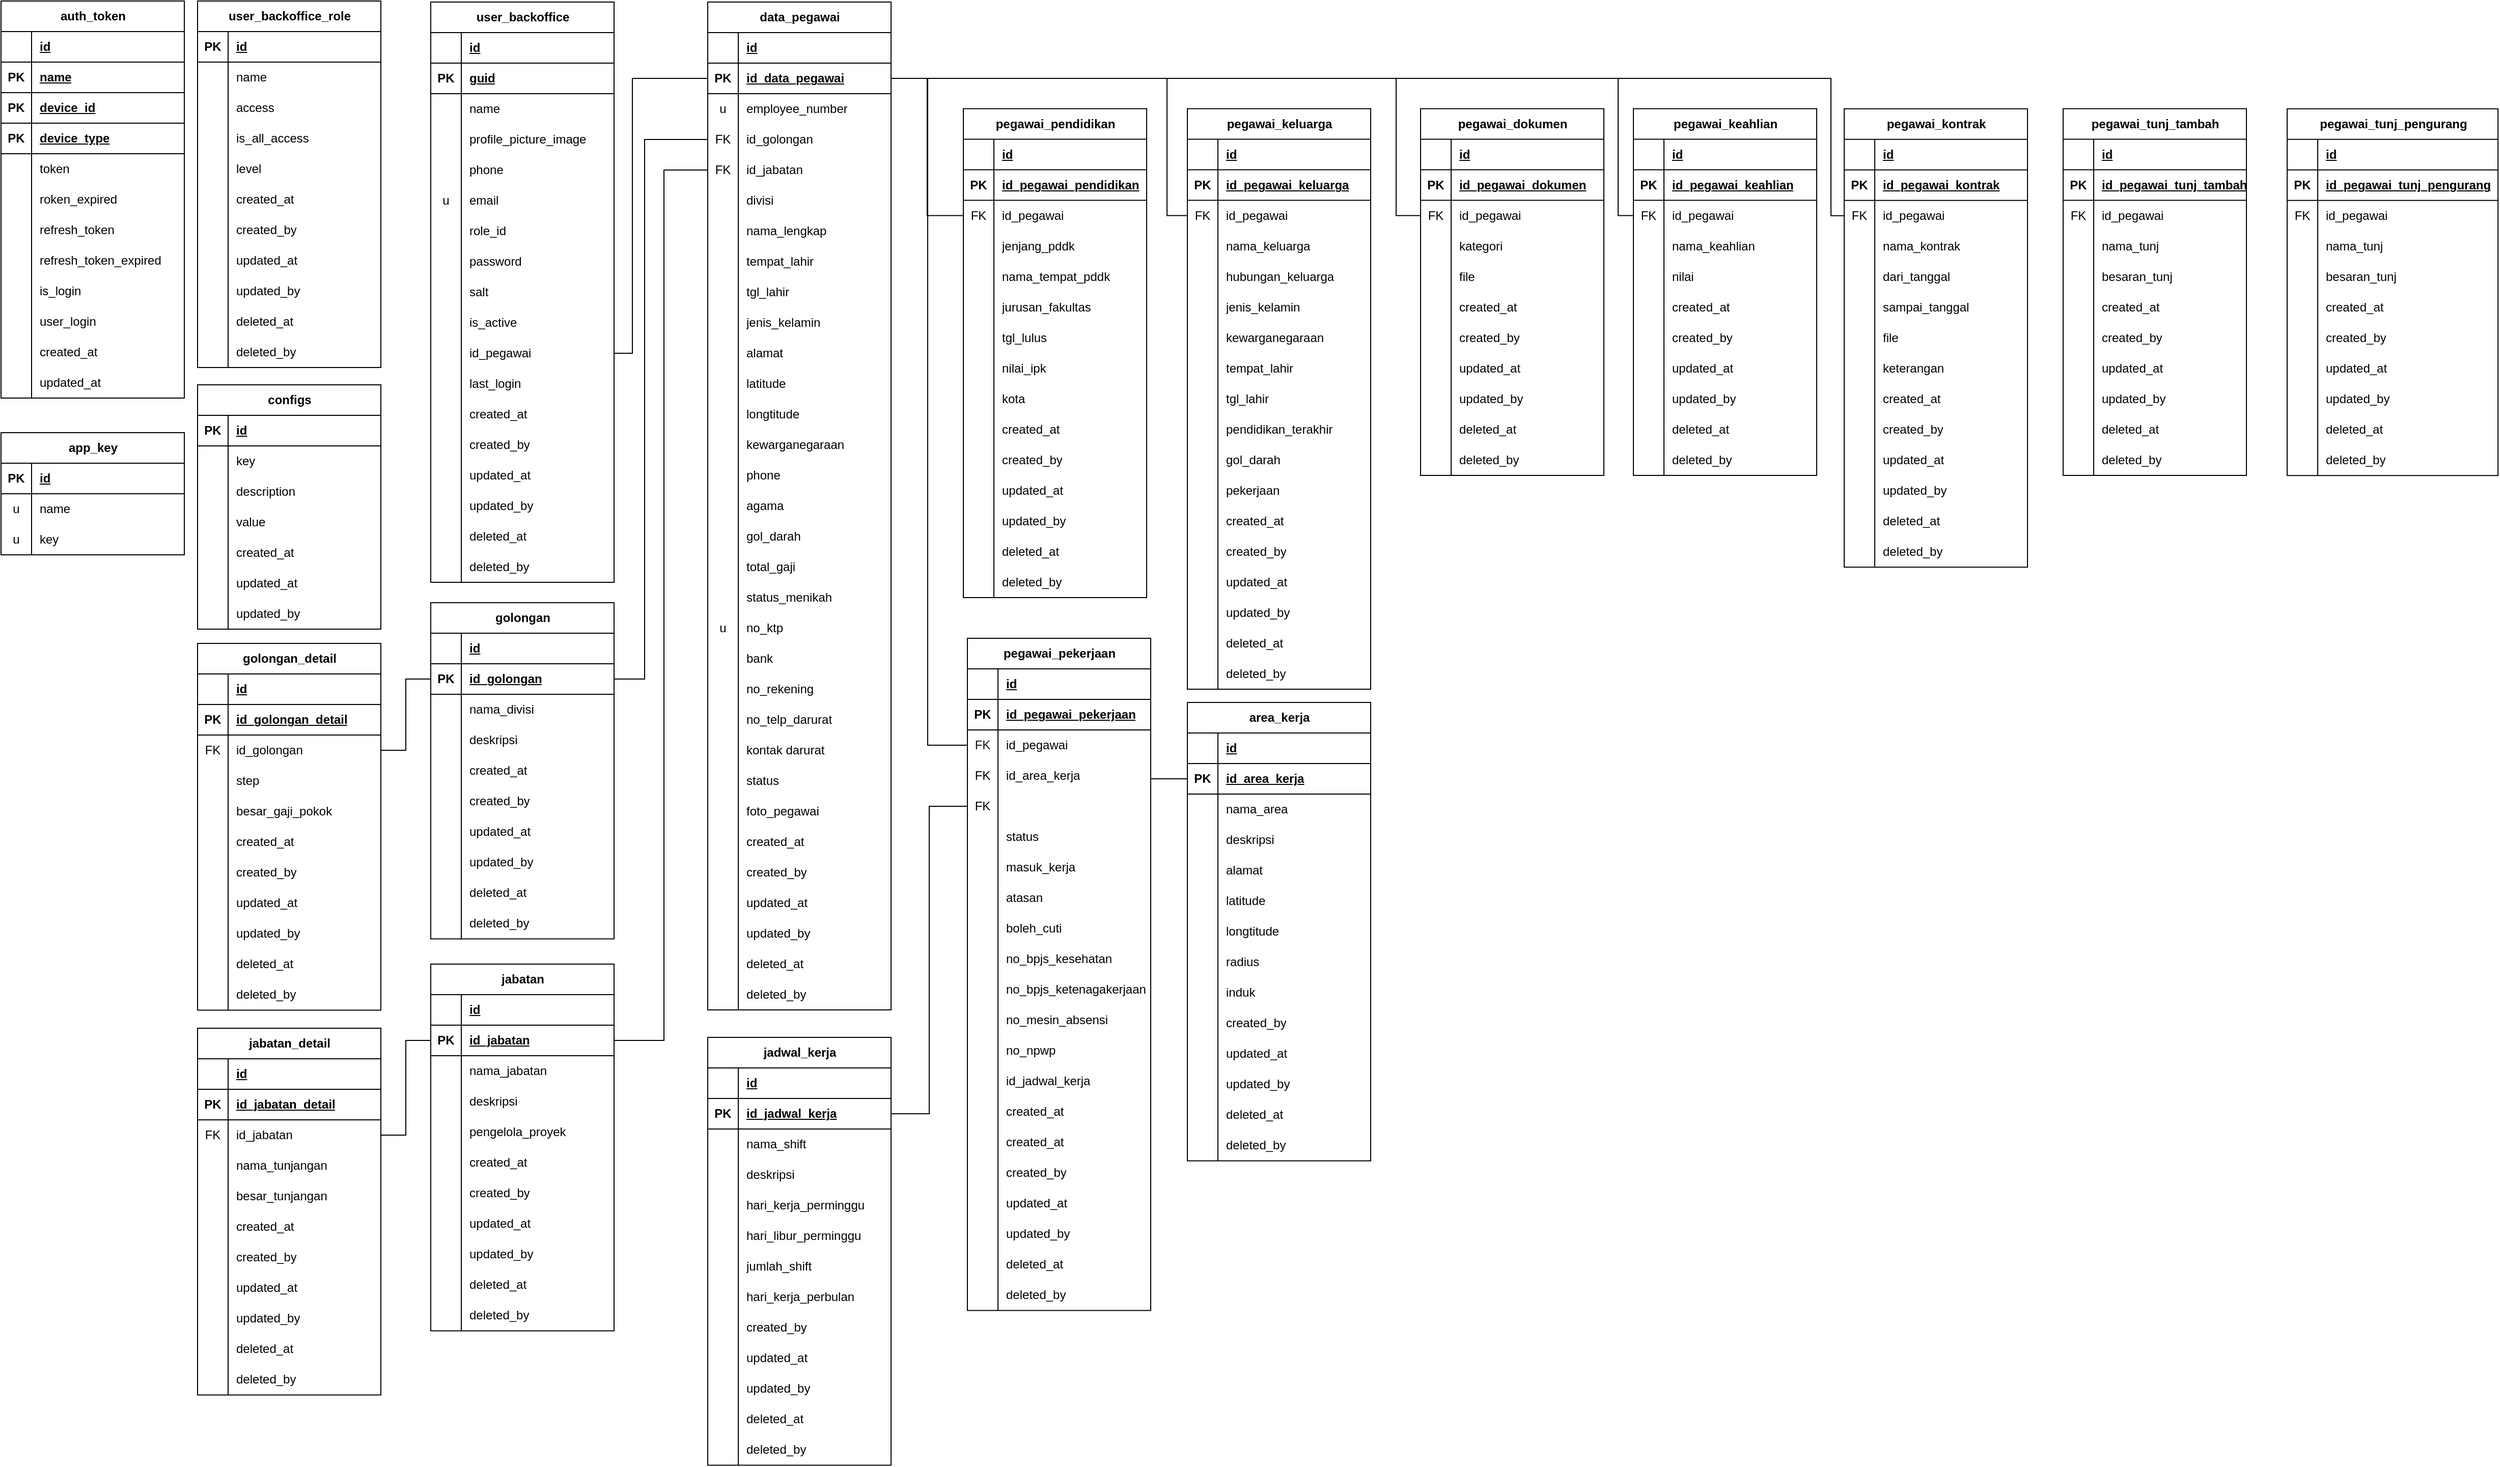 <mxfile version="28.1.1">
  <diagram name="Page-1" id="9EDLyDB2jMjqh_CWeSgO">
    <mxGraphModel dx="2765" dy="1525" grid="0" gridSize="10" guides="1" tooltips="1" connect="1" arrows="1" fold="1" page="0" pageScale="1" pageWidth="850" pageHeight="1100" background="#ffffff" math="0" shadow="0">
      <root>
        <mxCell id="0" />
        <mxCell id="1" parent="0" />
        <mxCell id="-7iCfOuj7QjCCKH2WpsK-1" value="user_backoffice_role" style="shape=table;startSize=30;container=1;collapsible=1;childLayout=tableLayout;fixedRows=1;rowLines=0;fontStyle=1;align=center;resizeLast=1;html=1;fontColor=light-dark(#000000,#99FF99);" parent="1" vertex="1">
          <mxGeometry x="20" y="30" width="180" height="360" as="geometry" />
        </mxCell>
        <mxCell id="-7iCfOuj7QjCCKH2WpsK-2" value="" style="shape=tableRow;horizontal=0;startSize=0;swimlaneHead=0;swimlaneBody=0;fillColor=none;collapsible=0;dropTarget=0;points=[[0,0.5],[1,0.5]];portConstraint=eastwest;top=0;left=0;right=0;bottom=1;fontColor=light-dark(#000000,#99FF99);" parent="-7iCfOuj7QjCCKH2WpsK-1" vertex="1">
          <mxGeometry y="30" width="180" height="30" as="geometry" />
        </mxCell>
        <mxCell id="-7iCfOuj7QjCCKH2WpsK-3" value="PK" style="shape=partialRectangle;connectable=0;fillColor=none;top=0;left=0;bottom=0;right=0;fontStyle=1;overflow=hidden;whiteSpace=wrap;html=1;fontColor=light-dark(#000000,#99FF99);" parent="-7iCfOuj7QjCCKH2WpsK-2" vertex="1">
          <mxGeometry width="30" height="30" as="geometry">
            <mxRectangle width="30" height="30" as="alternateBounds" />
          </mxGeometry>
        </mxCell>
        <mxCell id="-7iCfOuj7QjCCKH2WpsK-4" value="id" style="shape=partialRectangle;connectable=0;fillColor=none;top=0;left=0;bottom=0;right=0;align=left;spacingLeft=6;fontStyle=5;overflow=hidden;whiteSpace=wrap;html=1;fontColor=light-dark(#000000,#99FF99);" parent="-7iCfOuj7QjCCKH2WpsK-2" vertex="1">
          <mxGeometry x="30" width="150" height="30" as="geometry">
            <mxRectangle width="150" height="30" as="alternateBounds" />
          </mxGeometry>
        </mxCell>
        <mxCell id="-7iCfOuj7QjCCKH2WpsK-5" value="" style="shape=tableRow;horizontal=0;startSize=0;swimlaneHead=0;swimlaneBody=0;fillColor=none;collapsible=0;dropTarget=0;points=[[0,0.5],[1,0.5]];portConstraint=eastwest;top=0;left=0;right=0;bottom=0;fontColor=light-dark(#000000,#99FF99);" parent="-7iCfOuj7QjCCKH2WpsK-1" vertex="1">
          <mxGeometry y="60" width="180" height="30" as="geometry" />
        </mxCell>
        <mxCell id="-7iCfOuj7QjCCKH2WpsK-6" value="" style="shape=partialRectangle;connectable=0;fillColor=none;top=0;left=0;bottom=0;right=0;editable=1;overflow=hidden;whiteSpace=wrap;html=1;fontColor=light-dark(#000000,#99FF99);" parent="-7iCfOuj7QjCCKH2WpsK-5" vertex="1">
          <mxGeometry width="30" height="30" as="geometry">
            <mxRectangle width="30" height="30" as="alternateBounds" />
          </mxGeometry>
        </mxCell>
        <mxCell id="-7iCfOuj7QjCCKH2WpsK-7" value="name" style="shape=partialRectangle;connectable=0;fillColor=none;top=0;left=0;bottom=0;right=0;align=left;spacingLeft=6;overflow=hidden;whiteSpace=wrap;html=1;fontColor=light-dark(#000000,#99FF99);" parent="-7iCfOuj7QjCCKH2WpsK-5" vertex="1">
          <mxGeometry x="30" width="150" height="30" as="geometry">
            <mxRectangle width="150" height="30" as="alternateBounds" />
          </mxGeometry>
        </mxCell>
        <mxCell id="-7iCfOuj7QjCCKH2WpsK-8" value="" style="shape=tableRow;horizontal=0;startSize=0;swimlaneHead=0;swimlaneBody=0;fillColor=none;collapsible=0;dropTarget=0;points=[[0,0.5],[1,0.5]];portConstraint=eastwest;top=0;left=0;right=0;bottom=0;fontColor=light-dark(#000000,#99FF99);" parent="-7iCfOuj7QjCCKH2WpsK-1" vertex="1">
          <mxGeometry y="90" width="180" height="30" as="geometry" />
        </mxCell>
        <mxCell id="-7iCfOuj7QjCCKH2WpsK-9" value="" style="shape=partialRectangle;connectable=0;fillColor=none;top=0;left=0;bottom=0;right=0;editable=1;overflow=hidden;whiteSpace=wrap;html=1;fontColor=light-dark(#000000,#99FF99);" parent="-7iCfOuj7QjCCKH2WpsK-8" vertex="1">
          <mxGeometry width="30" height="30" as="geometry">
            <mxRectangle width="30" height="30" as="alternateBounds" />
          </mxGeometry>
        </mxCell>
        <mxCell id="-7iCfOuj7QjCCKH2WpsK-10" value="access" style="shape=partialRectangle;connectable=0;fillColor=none;top=0;left=0;bottom=0;right=0;align=left;spacingLeft=6;overflow=hidden;whiteSpace=wrap;html=1;fontColor=light-dark(#000000,#99FF99);" parent="-7iCfOuj7QjCCKH2WpsK-8" vertex="1">
          <mxGeometry x="30" width="150" height="30" as="geometry">
            <mxRectangle width="150" height="30" as="alternateBounds" />
          </mxGeometry>
        </mxCell>
        <mxCell id="-7iCfOuj7QjCCKH2WpsK-11" value="" style="shape=tableRow;horizontal=0;startSize=0;swimlaneHead=0;swimlaneBody=0;fillColor=none;collapsible=0;dropTarget=0;points=[[0,0.5],[1,0.5]];portConstraint=eastwest;top=0;left=0;right=0;bottom=0;fontColor=light-dark(#000000,#99FF99);" parent="-7iCfOuj7QjCCKH2WpsK-1" vertex="1">
          <mxGeometry y="120" width="180" height="30" as="geometry" />
        </mxCell>
        <mxCell id="-7iCfOuj7QjCCKH2WpsK-12" value="" style="shape=partialRectangle;connectable=0;fillColor=none;top=0;left=0;bottom=0;right=0;editable=1;overflow=hidden;whiteSpace=wrap;html=1;fontColor=light-dark(#000000,#99FF99);" parent="-7iCfOuj7QjCCKH2WpsK-11" vertex="1">
          <mxGeometry width="30" height="30" as="geometry">
            <mxRectangle width="30" height="30" as="alternateBounds" />
          </mxGeometry>
        </mxCell>
        <mxCell id="-7iCfOuj7QjCCKH2WpsK-13" value="is_all_access" style="shape=partialRectangle;connectable=0;fillColor=none;top=0;left=0;bottom=0;right=0;align=left;spacingLeft=6;overflow=hidden;whiteSpace=wrap;html=1;fontColor=light-dark(#000000,#99FF99);" parent="-7iCfOuj7QjCCKH2WpsK-11" vertex="1">
          <mxGeometry x="30" width="150" height="30" as="geometry">
            <mxRectangle width="150" height="30" as="alternateBounds" />
          </mxGeometry>
        </mxCell>
        <mxCell id="-7iCfOuj7QjCCKH2WpsK-20" style="shape=tableRow;horizontal=0;startSize=0;swimlaneHead=0;swimlaneBody=0;fillColor=none;collapsible=0;dropTarget=0;points=[[0,0.5],[1,0.5]];portConstraint=eastwest;top=0;left=0;right=0;bottom=0;fontColor=light-dark(#000000,#99FF99);" parent="-7iCfOuj7QjCCKH2WpsK-1" vertex="1">
          <mxGeometry y="150" width="180" height="30" as="geometry" />
        </mxCell>
        <mxCell id="-7iCfOuj7QjCCKH2WpsK-21" style="shape=partialRectangle;connectable=0;fillColor=none;top=0;left=0;bottom=0;right=0;editable=1;overflow=hidden;whiteSpace=wrap;html=1;fontColor=light-dark(#000000,#99FF99);" parent="-7iCfOuj7QjCCKH2WpsK-20" vertex="1">
          <mxGeometry width="30" height="30" as="geometry">
            <mxRectangle width="30" height="30" as="alternateBounds" />
          </mxGeometry>
        </mxCell>
        <mxCell id="-7iCfOuj7QjCCKH2WpsK-22" value="level" style="shape=partialRectangle;connectable=0;fillColor=none;top=0;left=0;bottom=0;right=0;align=left;spacingLeft=6;overflow=hidden;whiteSpace=wrap;html=1;fontColor=light-dark(#000000,#99FF99);" parent="-7iCfOuj7QjCCKH2WpsK-20" vertex="1">
          <mxGeometry x="30" width="150" height="30" as="geometry">
            <mxRectangle width="150" height="30" as="alternateBounds" />
          </mxGeometry>
        </mxCell>
        <mxCell id="-7iCfOuj7QjCCKH2WpsK-17" style="shape=tableRow;horizontal=0;startSize=0;swimlaneHead=0;swimlaneBody=0;fillColor=none;collapsible=0;dropTarget=0;points=[[0,0.5],[1,0.5]];portConstraint=eastwest;top=0;left=0;right=0;bottom=0;fontColor=light-dark(#000000,#99FF99);" parent="-7iCfOuj7QjCCKH2WpsK-1" vertex="1">
          <mxGeometry y="180" width="180" height="30" as="geometry" />
        </mxCell>
        <mxCell id="-7iCfOuj7QjCCKH2WpsK-18" style="shape=partialRectangle;connectable=0;fillColor=none;top=0;left=0;bottom=0;right=0;editable=1;overflow=hidden;whiteSpace=wrap;html=1;fontColor=light-dark(#000000,#99FF99);" parent="-7iCfOuj7QjCCKH2WpsK-17" vertex="1">
          <mxGeometry width="30" height="30" as="geometry">
            <mxRectangle width="30" height="30" as="alternateBounds" />
          </mxGeometry>
        </mxCell>
        <mxCell id="-7iCfOuj7QjCCKH2WpsK-19" value="created_at" style="shape=partialRectangle;connectable=0;fillColor=none;top=0;left=0;bottom=0;right=0;align=left;spacingLeft=6;overflow=hidden;whiteSpace=wrap;html=1;fontColor=light-dark(#000000,#99FF99);" parent="-7iCfOuj7QjCCKH2WpsK-17" vertex="1">
          <mxGeometry x="30" width="150" height="30" as="geometry">
            <mxRectangle width="150" height="30" as="alternateBounds" />
          </mxGeometry>
        </mxCell>
        <mxCell id="-7iCfOuj7QjCCKH2WpsK-14" style="shape=tableRow;horizontal=0;startSize=0;swimlaneHead=0;swimlaneBody=0;fillColor=none;collapsible=0;dropTarget=0;points=[[0,0.5],[1,0.5]];portConstraint=eastwest;top=0;left=0;right=0;bottom=0;fontColor=light-dark(#000000,#99FF99);" parent="-7iCfOuj7QjCCKH2WpsK-1" vertex="1">
          <mxGeometry y="210" width="180" height="30" as="geometry" />
        </mxCell>
        <mxCell id="-7iCfOuj7QjCCKH2WpsK-15" style="shape=partialRectangle;connectable=0;fillColor=none;top=0;left=0;bottom=0;right=0;editable=1;overflow=hidden;whiteSpace=wrap;html=1;fontColor=light-dark(#000000,#99FF99);" parent="-7iCfOuj7QjCCKH2WpsK-14" vertex="1">
          <mxGeometry width="30" height="30" as="geometry">
            <mxRectangle width="30" height="30" as="alternateBounds" />
          </mxGeometry>
        </mxCell>
        <mxCell id="-7iCfOuj7QjCCKH2WpsK-16" value="created_by" style="shape=partialRectangle;connectable=0;fillColor=none;top=0;left=0;bottom=0;right=0;align=left;spacingLeft=6;overflow=hidden;whiteSpace=wrap;html=1;fontColor=light-dark(#000000,#99FF99);" parent="-7iCfOuj7QjCCKH2WpsK-14" vertex="1">
          <mxGeometry x="30" width="150" height="30" as="geometry">
            <mxRectangle width="150" height="30" as="alternateBounds" />
          </mxGeometry>
        </mxCell>
        <mxCell id="-7iCfOuj7QjCCKH2WpsK-35" style="shape=tableRow;horizontal=0;startSize=0;swimlaneHead=0;swimlaneBody=0;fillColor=none;collapsible=0;dropTarget=0;points=[[0,0.5],[1,0.5]];portConstraint=eastwest;top=0;left=0;right=0;bottom=0;fontColor=light-dark(#000000,#99FF99);" parent="-7iCfOuj7QjCCKH2WpsK-1" vertex="1">
          <mxGeometry y="240" width="180" height="30" as="geometry" />
        </mxCell>
        <mxCell id="-7iCfOuj7QjCCKH2WpsK-36" style="shape=partialRectangle;connectable=0;fillColor=none;top=0;left=0;bottom=0;right=0;editable=1;overflow=hidden;whiteSpace=wrap;html=1;fontColor=light-dark(#000000,#99FF99);" parent="-7iCfOuj7QjCCKH2WpsK-35" vertex="1">
          <mxGeometry width="30" height="30" as="geometry">
            <mxRectangle width="30" height="30" as="alternateBounds" />
          </mxGeometry>
        </mxCell>
        <mxCell id="-7iCfOuj7QjCCKH2WpsK-37" value="updated_at" style="shape=partialRectangle;connectable=0;fillColor=none;top=0;left=0;bottom=0;right=0;align=left;spacingLeft=6;overflow=hidden;whiteSpace=wrap;html=1;fontColor=light-dark(#000000,#99FF99);" parent="-7iCfOuj7QjCCKH2WpsK-35" vertex="1">
          <mxGeometry x="30" width="150" height="30" as="geometry">
            <mxRectangle width="150" height="30" as="alternateBounds" />
          </mxGeometry>
        </mxCell>
        <mxCell id="-7iCfOuj7QjCCKH2WpsK-32" style="shape=tableRow;horizontal=0;startSize=0;swimlaneHead=0;swimlaneBody=0;fillColor=none;collapsible=0;dropTarget=0;points=[[0,0.5],[1,0.5]];portConstraint=eastwest;top=0;left=0;right=0;bottom=0;fontColor=light-dark(#000000,#99FF99);" parent="-7iCfOuj7QjCCKH2WpsK-1" vertex="1">
          <mxGeometry y="270" width="180" height="30" as="geometry" />
        </mxCell>
        <mxCell id="-7iCfOuj7QjCCKH2WpsK-33" style="shape=partialRectangle;connectable=0;fillColor=none;top=0;left=0;bottom=0;right=0;editable=1;overflow=hidden;whiteSpace=wrap;html=1;fontColor=light-dark(#000000,#99FF99);" parent="-7iCfOuj7QjCCKH2WpsK-32" vertex="1">
          <mxGeometry width="30" height="30" as="geometry">
            <mxRectangle width="30" height="30" as="alternateBounds" />
          </mxGeometry>
        </mxCell>
        <mxCell id="-7iCfOuj7QjCCKH2WpsK-34" value="updated_by" style="shape=partialRectangle;connectable=0;fillColor=none;top=0;left=0;bottom=0;right=0;align=left;spacingLeft=6;overflow=hidden;whiteSpace=wrap;html=1;fontColor=light-dark(#000000,#99FF99);" parent="-7iCfOuj7QjCCKH2WpsK-32" vertex="1">
          <mxGeometry x="30" width="150" height="30" as="geometry">
            <mxRectangle width="150" height="30" as="alternateBounds" />
          </mxGeometry>
        </mxCell>
        <mxCell id="-7iCfOuj7QjCCKH2WpsK-29" style="shape=tableRow;horizontal=0;startSize=0;swimlaneHead=0;swimlaneBody=0;fillColor=none;collapsible=0;dropTarget=0;points=[[0,0.5],[1,0.5]];portConstraint=eastwest;top=0;left=0;right=0;bottom=0;fontColor=light-dark(#000000,#99FF99);" parent="-7iCfOuj7QjCCKH2WpsK-1" vertex="1">
          <mxGeometry y="300" width="180" height="30" as="geometry" />
        </mxCell>
        <mxCell id="-7iCfOuj7QjCCKH2WpsK-30" style="shape=partialRectangle;connectable=0;fillColor=none;top=0;left=0;bottom=0;right=0;editable=1;overflow=hidden;whiteSpace=wrap;html=1;fontColor=light-dark(#000000,#99FF99);" parent="-7iCfOuj7QjCCKH2WpsK-29" vertex="1">
          <mxGeometry width="30" height="30" as="geometry">
            <mxRectangle width="30" height="30" as="alternateBounds" />
          </mxGeometry>
        </mxCell>
        <mxCell id="-7iCfOuj7QjCCKH2WpsK-31" value="deleted_at" style="shape=partialRectangle;connectable=0;fillColor=none;top=0;left=0;bottom=0;right=0;align=left;spacingLeft=6;overflow=hidden;whiteSpace=wrap;html=1;fontColor=light-dark(#000000,#99FF99);" parent="-7iCfOuj7QjCCKH2WpsK-29" vertex="1">
          <mxGeometry x="30" width="150" height="30" as="geometry">
            <mxRectangle width="150" height="30" as="alternateBounds" />
          </mxGeometry>
        </mxCell>
        <mxCell id="-7iCfOuj7QjCCKH2WpsK-26" style="shape=tableRow;horizontal=0;startSize=0;swimlaneHead=0;swimlaneBody=0;fillColor=none;collapsible=0;dropTarget=0;points=[[0,0.5],[1,0.5]];portConstraint=eastwest;top=0;left=0;right=0;bottom=0;fontColor=light-dark(#000000,#99FF99);" parent="-7iCfOuj7QjCCKH2WpsK-1" vertex="1">
          <mxGeometry y="330" width="180" height="30" as="geometry" />
        </mxCell>
        <mxCell id="-7iCfOuj7QjCCKH2WpsK-27" style="shape=partialRectangle;connectable=0;fillColor=none;top=0;left=0;bottom=0;right=0;editable=1;overflow=hidden;whiteSpace=wrap;html=1;fontColor=light-dark(#000000,#99FF99);" parent="-7iCfOuj7QjCCKH2WpsK-26" vertex="1">
          <mxGeometry width="30" height="30" as="geometry">
            <mxRectangle width="30" height="30" as="alternateBounds" />
          </mxGeometry>
        </mxCell>
        <mxCell id="-7iCfOuj7QjCCKH2WpsK-28" value="deleted_by" style="shape=partialRectangle;connectable=0;fillColor=none;top=0;left=0;bottom=0;right=0;align=left;spacingLeft=6;overflow=hidden;whiteSpace=wrap;html=1;fontColor=light-dark(#000000,#99FF99);" parent="-7iCfOuj7QjCCKH2WpsK-26" vertex="1">
          <mxGeometry x="30" width="150" height="30" as="geometry">
            <mxRectangle width="150" height="30" as="alternateBounds" />
          </mxGeometry>
        </mxCell>
        <mxCell id="-7iCfOuj7QjCCKH2WpsK-38" value="auth_token" style="shape=table;startSize=30;container=1;collapsible=1;childLayout=tableLayout;fixedRows=1;rowLines=0;fontStyle=1;align=center;resizeLast=1;html=1;fontColor=light-dark(#000000,#99FF99);" parent="1" vertex="1">
          <mxGeometry x="-173" y="30" width="180" height="390" as="geometry" />
        </mxCell>
        <mxCell id="-7iCfOuj7QjCCKH2WpsK-39" value="" style="shape=tableRow;horizontal=0;startSize=0;swimlaneHead=0;swimlaneBody=0;fillColor=none;collapsible=0;dropTarget=0;points=[[0,0.5],[1,0.5]];portConstraint=eastwest;top=0;left=0;right=0;bottom=1;fontColor=light-dark(#000000,#99FF99);" parent="-7iCfOuj7QjCCKH2WpsK-38" vertex="1">
          <mxGeometry y="30" width="180" height="30" as="geometry" />
        </mxCell>
        <mxCell id="-7iCfOuj7QjCCKH2WpsK-40" value="" style="shape=partialRectangle;connectable=0;fillColor=none;top=0;left=0;bottom=0;right=0;fontStyle=1;overflow=hidden;whiteSpace=wrap;html=1;fontColor=light-dark(#000000,#99FF99);" parent="-7iCfOuj7QjCCKH2WpsK-39" vertex="1">
          <mxGeometry width="30" height="30" as="geometry">
            <mxRectangle width="30" height="30" as="alternateBounds" />
          </mxGeometry>
        </mxCell>
        <mxCell id="-7iCfOuj7QjCCKH2WpsK-41" value="id" style="shape=partialRectangle;connectable=0;fillColor=none;top=0;left=0;bottom=0;right=0;align=left;spacingLeft=6;fontStyle=5;overflow=hidden;whiteSpace=wrap;html=1;fontColor=light-dark(#000000,#99FF99);" parent="-7iCfOuj7QjCCKH2WpsK-39" vertex="1">
          <mxGeometry x="30" width="150" height="30" as="geometry">
            <mxRectangle width="150" height="30" as="alternateBounds" />
          </mxGeometry>
        </mxCell>
        <mxCell id="-7iCfOuj7QjCCKH2WpsK-78" style="shape=tableRow;horizontal=0;startSize=0;swimlaneHead=0;swimlaneBody=0;fillColor=none;collapsible=0;dropTarget=0;points=[[0,0.5],[1,0.5]];portConstraint=eastwest;top=0;left=0;right=0;bottom=1;fontColor=light-dark(#000000,#99FF99);" parent="-7iCfOuj7QjCCKH2WpsK-38" vertex="1">
          <mxGeometry y="60" width="180" height="30" as="geometry" />
        </mxCell>
        <mxCell id="-7iCfOuj7QjCCKH2WpsK-79" value="PK" style="shape=partialRectangle;connectable=0;fillColor=none;top=0;left=0;bottom=0;right=0;fontStyle=1;overflow=hidden;whiteSpace=wrap;html=1;fontColor=light-dark(#000000,#99FF99);" parent="-7iCfOuj7QjCCKH2WpsK-78" vertex="1">
          <mxGeometry width="30" height="30" as="geometry">
            <mxRectangle width="30" height="30" as="alternateBounds" />
          </mxGeometry>
        </mxCell>
        <mxCell id="-7iCfOuj7QjCCKH2WpsK-80" value="name" style="shape=partialRectangle;connectable=0;fillColor=none;top=0;left=0;bottom=0;right=0;align=left;spacingLeft=6;fontStyle=5;overflow=hidden;whiteSpace=wrap;html=1;fontColor=light-dark(#000000,#99FF99);" parent="-7iCfOuj7QjCCKH2WpsK-78" vertex="1">
          <mxGeometry x="30" width="150" height="30" as="geometry">
            <mxRectangle width="150" height="30" as="alternateBounds" />
          </mxGeometry>
        </mxCell>
        <mxCell id="-7iCfOuj7QjCCKH2WpsK-75" style="shape=tableRow;horizontal=0;startSize=0;swimlaneHead=0;swimlaneBody=0;fillColor=none;collapsible=0;dropTarget=0;points=[[0,0.5],[1,0.5]];portConstraint=eastwest;top=0;left=0;right=0;bottom=1;fontColor=light-dark(#000000,#99FF99);" parent="-7iCfOuj7QjCCKH2WpsK-38" vertex="1">
          <mxGeometry y="90" width="180" height="30" as="geometry" />
        </mxCell>
        <mxCell id="-7iCfOuj7QjCCKH2WpsK-76" value="PK" style="shape=partialRectangle;connectable=0;fillColor=none;top=0;left=0;bottom=0;right=0;fontStyle=1;overflow=hidden;whiteSpace=wrap;html=1;fontColor=light-dark(#000000,#99FF99);" parent="-7iCfOuj7QjCCKH2WpsK-75" vertex="1">
          <mxGeometry width="30" height="30" as="geometry">
            <mxRectangle width="30" height="30" as="alternateBounds" />
          </mxGeometry>
        </mxCell>
        <mxCell id="-7iCfOuj7QjCCKH2WpsK-77" value="device_id" style="shape=partialRectangle;connectable=0;fillColor=none;top=0;left=0;bottom=0;right=0;align=left;spacingLeft=6;fontStyle=5;overflow=hidden;whiteSpace=wrap;html=1;fontColor=light-dark(#000000,#99FF99);" parent="-7iCfOuj7QjCCKH2WpsK-75" vertex="1">
          <mxGeometry x="30" width="150" height="30" as="geometry">
            <mxRectangle width="150" height="30" as="alternateBounds" />
          </mxGeometry>
        </mxCell>
        <mxCell id="-7iCfOuj7QjCCKH2WpsK-72" style="shape=tableRow;horizontal=0;startSize=0;swimlaneHead=0;swimlaneBody=0;fillColor=none;collapsible=0;dropTarget=0;points=[[0,0.5],[1,0.5]];portConstraint=eastwest;top=0;left=0;right=0;bottom=1;fontColor=light-dark(#000000,#99FF99);" parent="-7iCfOuj7QjCCKH2WpsK-38" vertex="1">
          <mxGeometry y="120" width="180" height="30" as="geometry" />
        </mxCell>
        <mxCell id="-7iCfOuj7QjCCKH2WpsK-73" value="PK" style="shape=partialRectangle;connectable=0;fillColor=none;top=0;left=0;bottom=0;right=0;fontStyle=1;overflow=hidden;whiteSpace=wrap;html=1;fontColor=light-dark(#000000,#99FF99);" parent="-7iCfOuj7QjCCKH2WpsK-72" vertex="1">
          <mxGeometry width="30" height="30" as="geometry">
            <mxRectangle width="30" height="30" as="alternateBounds" />
          </mxGeometry>
        </mxCell>
        <mxCell id="-7iCfOuj7QjCCKH2WpsK-74" value="device_type" style="shape=partialRectangle;connectable=0;fillColor=none;top=0;left=0;bottom=0;right=0;align=left;spacingLeft=6;fontStyle=5;overflow=hidden;whiteSpace=wrap;html=1;fontColor=light-dark(#000000,#99FF99);" parent="-7iCfOuj7QjCCKH2WpsK-72" vertex="1">
          <mxGeometry x="30" width="150" height="30" as="geometry">
            <mxRectangle width="150" height="30" as="alternateBounds" />
          </mxGeometry>
        </mxCell>
        <mxCell id="-7iCfOuj7QjCCKH2WpsK-42" value="" style="shape=tableRow;horizontal=0;startSize=0;swimlaneHead=0;swimlaneBody=0;fillColor=none;collapsible=0;dropTarget=0;points=[[0,0.5],[1,0.5]];portConstraint=eastwest;top=0;left=0;right=0;bottom=0;fontColor=light-dark(#000000,#99FF99);" parent="-7iCfOuj7QjCCKH2WpsK-38" vertex="1">
          <mxGeometry y="150" width="180" height="30" as="geometry" />
        </mxCell>
        <mxCell id="-7iCfOuj7QjCCKH2WpsK-43" value="" style="shape=partialRectangle;connectable=0;fillColor=none;top=0;left=0;bottom=0;right=0;editable=1;overflow=hidden;whiteSpace=wrap;html=1;fontColor=light-dark(#000000,#99FF99);" parent="-7iCfOuj7QjCCKH2WpsK-42" vertex="1">
          <mxGeometry width="30" height="30" as="geometry">
            <mxRectangle width="30" height="30" as="alternateBounds" />
          </mxGeometry>
        </mxCell>
        <mxCell id="-7iCfOuj7QjCCKH2WpsK-44" value="token" style="shape=partialRectangle;connectable=0;fillColor=none;top=0;left=0;bottom=0;right=0;align=left;spacingLeft=6;overflow=hidden;whiteSpace=wrap;html=1;fontColor=light-dark(#000000,#99FF99);" parent="-7iCfOuj7QjCCKH2WpsK-42" vertex="1">
          <mxGeometry x="30" width="150" height="30" as="geometry">
            <mxRectangle width="150" height="30" as="alternateBounds" />
          </mxGeometry>
        </mxCell>
        <mxCell id="-7iCfOuj7QjCCKH2WpsK-45" value="" style="shape=tableRow;horizontal=0;startSize=0;swimlaneHead=0;swimlaneBody=0;fillColor=none;collapsible=0;dropTarget=0;points=[[0,0.5],[1,0.5]];portConstraint=eastwest;top=0;left=0;right=0;bottom=0;fontColor=light-dark(#000000,#99FF99);" parent="-7iCfOuj7QjCCKH2WpsK-38" vertex="1">
          <mxGeometry y="180" width="180" height="30" as="geometry" />
        </mxCell>
        <mxCell id="-7iCfOuj7QjCCKH2WpsK-46" value="" style="shape=partialRectangle;connectable=0;fillColor=none;top=0;left=0;bottom=0;right=0;editable=1;overflow=hidden;whiteSpace=wrap;html=1;fontColor=light-dark(#000000,#99FF99);" parent="-7iCfOuj7QjCCKH2WpsK-45" vertex="1">
          <mxGeometry width="30" height="30" as="geometry">
            <mxRectangle width="30" height="30" as="alternateBounds" />
          </mxGeometry>
        </mxCell>
        <mxCell id="-7iCfOuj7QjCCKH2WpsK-47" value="roken_expired" style="shape=partialRectangle;connectable=0;fillColor=none;top=0;left=0;bottom=0;right=0;align=left;spacingLeft=6;overflow=hidden;whiteSpace=wrap;html=1;fontColor=light-dark(#000000,#99FF99);" parent="-7iCfOuj7QjCCKH2WpsK-45" vertex="1">
          <mxGeometry x="30" width="150" height="30" as="geometry">
            <mxRectangle width="150" height="30" as="alternateBounds" />
          </mxGeometry>
        </mxCell>
        <mxCell id="-7iCfOuj7QjCCKH2WpsK-48" value="" style="shape=tableRow;horizontal=0;startSize=0;swimlaneHead=0;swimlaneBody=0;fillColor=none;collapsible=0;dropTarget=0;points=[[0,0.5],[1,0.5]];portConstraint=eastwest;top=0;left=0;right=0;bottom=0;fontColor=light-dark(#000000,#99FF99);" parent="-7iCfOuj7QjCCKH2WpsK-38" vertex="1">
          <mxGeometry y="210" width="180" height="30" as="geometry" />
        </mxCell>
        <mxCell id="-7iCfOuj7QjCCKH2WpsK-49" value="" style="shape=partialRectangle;connectable=0;fillColor=none;top=0;left=0;bottom=0;right=0;editable=1;overflow=hidden;whiteSpace=wrap;html=1;fontColor=light-dark(#000000,#99FF99);" parent="-7iCfOuj7QjCCKH2WpsK-48" vertex="1">
          <mxGeometry width="30" height="30" as="geometry">
            <mxRectangle width="30" height="30" as="alternateBounds" />
          </mxGeometry>
        </mxCell>
        <mxCell id="-7iCfOuj7QjCCKH2WpsK-50" value="refresh_token" style="shape=partialRectangle;connectable=0;fillColor=none;top=0;left=0;bottom=0;right=0;align=left;spacingLeft=6;overflow=hidden;whiteSpace=wrap;html=1;fontColor=light-dark(#000000,#99FF99);" parent="-7iCfOuj7QjCCKH2WpsK-48" vertex="1">
          <mxGeometry x="30" width="150" height="30" as="geometry">
            <mxRectangle width="150" height="30" as="alternateBounds" />
          </mxGeometry>
        </mxCell>
        <mxCell id="-7iCfOuj7QjCCKH2WpsK-51" style="shape=tableRow;horizontal=0;startSize=0;swimlaneHead=0;swimlaneBody=0;fillColor=none;collapsible=0;dropTarget=0;points=[[0,0.5],[1,0.5]];portConstraint=eastwest;top=0;left=0;right=0;bottom=0;fontColor=light-dark(#000000,#99FF99);" parent="-7iCfOuj7QjCCKH2WpsK-38" vertex="1">
          <mxGeometry y="240" width="180" height="30" as="geometry" />
        </mxCell>
        <mxCell id="-7iCfOuj7QjCCKH2WpsK-52" style="shape=partialRectangle;connectable=0;fillColor=none;top=0;left=0;bottom=0;right=0;editable=1;overflow=hidden;whiteSpace=wrap;html=1;fontColor=light-dark(#000000,#99FF99);" parent="-7iCfOuj7QjCCKH2WpsK-51" vertex="1">
          <mxGeometry width="30" height="30" as="geometry">
            <mxRectangle width="30" height="30" as="alternateBounds" />
          </mxGeometry>
        </mxCell>
        <mxCell id="-7iCfOuj7QjCCKH2WpsK-53" value="refresh_token_expired" style="shape=partialRectangle;connectable=0;fillColor=none;top=0;left=0;bottom=0;right=0;align=left;spacingLeft=6;overflow=hidden;whiteSpace=wrap;html=1;fontColor=light-dark(#000000,#99FF99);" parent="-7iCfOuj7QjCCKH2WpsK-51" vertex="1">
          <mxGeometry x="30" width="150" height="30" as="geometry">
            <mxRectangle width="150" height="30" as="alternateBounds" />
          </mxGeometry>
        </mxCell>
        <mxCell id="-7iCfOuj7QjCCKH2WpsK-54" style="shape=tableRow;horizontal=0;startSize=0;swimlaneHead=0;swimlaneBody=0;fillColor=none;collapsible=0;dropTarget=0;points=[[0,0.5],[1,0.5]];portConstraint=eastwest;top=0;left=0;right=0;bottom=0;fontColor=light-dark(#000000,#99FF99);" parent="-7iCfOuj7QjCCKH2WpsK-38" vertex="1">
          <mxGeometry y="270" width="180" height="30" as="geometry" />
        </mxCell>
        <mxCell id="-7iCfOuj7QjCCKH2WpsK-55" style="shape=partialRectangle;connectable=0;fillColor=none;top=0;left=0;bottom=0;right=0;editable=1;overflow=hidden;whiteSpace=wrap;html=1;fontColor=light-dark(#000000,#99FF99);" parent="-7iCfOuj7QjCCKH2WpsK-54" vertex="1">
          <mxGeometry width="30" height="30" as="geometry">
            <mxRectangle width="30" height="30" as="alternateBounds" />
          </mxGeometry>
        </mxCell>
        <mxCell id="-7iCfOuj7QjCCKH2WpsK-56" value="is_login" style="shape=partialRectangle;connectable=0;fillColor=none;top=0;left=0;bottom=0;right=0;align=left;spacingLeft=6;overflow=hidden;whiteSpace=wrap;html=1;fontColor=light-dark(#000000,#99FF99);" parent="-7iCfOuj7QjCCKH2WpsK-54" vertex="1">
          <mxGeometry x="30" width="150" height="30" as="geometry">
            <mxRectangle width="150" height="30" as="alternateBounds" />
          </mxGeometry>
        </mxCell>
        <mxCell id="-7iCfOuj7QjCCKH2WpsK-57" style="shape=tableRow;horizontal=0;startSize=0;swimlaneHead=0;swimlaneBody=0;fillColor=none;collapsible=0;dropTarget=0;points=[[0,0.5],[1,0.5]];portConstraint=eastwest;top=0;left=0;right=0;bottom=0;fontColor=light-dark(#000000,#99FF99);" parent="-7iCfOuj7QjCCKH2WpsK-38" vertex="1">
          <mxGeometry y="300" width="180" height="30" as="geometry" />
        </mxCell>
        <mxCell id="-7iCfOuj7QjCCKH2WpsK-58" style="shape=partialRectangle;connectable=0;fillColor=none;top=0;left=0;bottom=0;right=0;editable=1;overflow=hidden;whiteSpace=wrap;html=1;fontColor=light-dark(#000000,#99FF99);" parent="-7iCfOuj7QjCCKH2WpsK-57" vertex="1">
          <mxGeometry width="30" height="30" as="geometry">
            <mxRectangle width="30" height="30" as="alternateBounds" />
          </mxGeometry>
        </mxCell>
        <mxCell id="-7iCfOuj7QjCCKH2WpsK-59" value="user_login" style="shape=partialRectangle;connectable=0;fillColor=none;top=0;left=0;bottom=0;right=0;align=left;spacingLeft=6;overflow=hidden;whiteSpace=wrap;html=1;fontColor=light-dark(#000000,#99FF99);" parent="-7iCfOuj7QjCCKH2WpsK-57" vertex="1">
          <mxGeometry x="30" width="150" height="30" as="geometry">
            <mxRectangle width="150" height="30" as="alternateBounds" />
          </mxGeometry>
        </mxCell>
        <mxCell id="-7iCfOuj7QjCCKH2WpsK-60" style="shape=tableRow;horizontal=0;startSize=0;swimlaneHead=0;swimlaneBody=0;fillColor=none;collapsible=0;dropTarget=0;points=[[0,0.5],[1,0.5]];portConstraint=eastwest;top=0;left=0;right=0;bottom=0;fontColor=light-dark(#000000,#99FF99);" parent="-7iCfOuj7QjCCKH2WpsK-38" vertex="1">
          <mxGeometry y="330" width="180" height="30" as="geometry" />
        </mxCell>
        <mxCell id="-7iCfOuj7QjCCKH2WpsK-61" style="shape=partialRectangle;connectable=0;fillColor=none;top=0;left=0;bottom=0;right=0;editable=1;overflow=hidden;whiteSpace=wrap;html=1;fontColor=light-dark(#000000,#99FF99);" parent="-7iCfOuj7QjCCKH2WpsK-60" vertex="1">
          <mxGeometry width="30" height="30" as="geometry">
            <mxRectangle width="30" height="30" as="alternateBounds" />
          </mxGeometry>
        </mxCell>
        <mxCell id="-7iCfOuj7QjCCKH2WpsK-62" value="created_at" style="shape=partialRectangle;connectable=0;fillColor=none;top=0;left=0;bottom=0;right=0;align=left;spacingLeft=6;overflow=hidden;whiteSpace=wrap;html=1;fontColor=light-dark(#000000,#99FF99);" parent="-7iCfOuj7QjCCKH2WpsK-60" vertex="1">
          <mxGeometry x="30" width="150" height="30" as="geometry">
            <mxRectangle width="150" height="30" as="alternateBounds" />
          </mxGeometry>
        </mxCell>
        <mxCell id="-7iCfOuj7QjCCKH2WpsK-63" style="shape=tableRow;horizontal=0;startSize=0;swimlaneHead=0;swimlaneBody=0;fillColor=none;collapsible=0;dropTarget=0;points=[[0,0.5],[1,0.5]];portConstraint=eastwest;top=0;left=0;right=0;bottom=0;fontColor=light-dark(#000000,#99FF99);" parent="-7iCfOuj7QjCCKH2WpsK-38" vertex="1">
          <mxGeometry y="360" width="180" height="30" as="geometry" />
        </mxCell>
        <mxCell id="-7iCfOuj7QjCCKH2WpsK-64" style="shape=partialRectangle;connectable=0;fillColor=none;top=0;left=0;bottom=0;right=0;editable=1;overflow=hidden;whiteSpace=wrap;html=1;fontColor=light-dark(#000000,#99FF99);" parent="-7iCfOuj7QjCCKH2WpsK-63" vertex="1">
          <mxGeometry width="30" height="30" as="geometry">
            <mxRectangle width="30" height="30" as="alternateBounds" />
          </mxGeometry>
        </mxCell>
        <mxCell id="-7iCfOuj7QjCCKH2WpsK-65" value="updated_at" style="shape=partialRectangle;connectable=0;fillColor=none;top=0;left=0;bottom=0;right=0;align=left;spacingLeft=6;overflow=hidden;whiteSpace=wrap;html=1;fontColor=light-dark(#000000,#99FF99);" parent="-7iCfOuj7QjCCKH2WpsK-63" vertex="1">
          <mxGeometry x="30" width="150" height="30" as="geometry">
            <mxRectangle width="150" height="30" as="alternateBounds" />
          </mxGeometry>
        </mxCell>
        <mxCell id="-7iCfOuj7QjCCKH2WpsK-85" value="app_key" style="shape=table;startSize=30;container=1;collapsible=1;childLayout=tableLayout;fixedRows=1;rowLines=0;fontStyle=1;align=center;resizeLast=1;html=1;fontColor=light-dark(#000000,#99FF99);" parent="1" vertex="1">
          <mxGeometry x="-173" y="454" width="180" height="120" as="geometry" />
        </mxCell>
        <mxCell id="-7iCfOuj7QjCCKH2WpsK-86" value="" style="shape=tableRow;horizontal=0;startSize=0;swimlaneHead=0;swimlaneBody=0;fillColor=none;collapsible=0;dropTarget=0;points=[[0,0.5],[1,0.5]];portConstraint=eastwest;top=0;left=0;right=0;bottom=1;fontColor=light-dark(#000000,#99FF99);" parent="-7iCfOuj7QjCCKH2WpsK-85" vertex="1">
          <mxGeometry y="30" width="180" height="30" as="geometry" />
        </mxCell>
        <mxCell id="-7iCfOuj7QjCCKH2WpsK-87" value="PK" style="shape=partialRectangle;connectable=0;fillColor=none;top=0;left=0;bottom=0;right=0;fontStyle=1;overflow=hidden;whiteSpace=wrap;html=1;fontColor=light-dark(#000000,#99FF99);" parent="-7iCfOuj7QjCCKH2WpsK-86" vertex="1">
          <mxGeometry width="30" height="30" as="geometry">
            <mxRectangle width="30" height="30" as="alternateBounds" />
          </mxGeometry>
        </mxCell>
        <mxCell id="-7iCfOuj7QjCCKH2WpsK-88" value="id" style="shape=partialRectangle;connectable=0;fillColor=none;top=0;left=0;bottom=0;right=0;align=left;spacingLeft=6;fontStyle=5;overflow=hidden;whiteSpace=wrap;html=1;fontColor=light-dark(#000000,#99FF99);" parent="-7iCfOuj7QjCCKH2WpsK-86" vertex="1">
          <mxGeometry x="30" width="150" height="30" as="geometry">
            <mxRectangle width="150" height="30" as="alternateBounds" />
          </mxGeometry>
        </mxCell>
        <mxCell id="-7iCfOuj7QjCCKH2WpsK-89" value="" style="shape=tableRow;horizontal=0;startSize=0;swimlaneHead=0;swimlaneBody=0;fillColor=none;collapsible=0;dropTarget=0;points=[[0,0.5],[1,0.5]];portConstraint=eastwest;top=0;left=0;right=0;bottom=0;fontColor=light-dark(#000000,#99FF99);" parent="-7iCfOuj7QjCCKH2WpsK-85" vertex="1">
          <mxGeometry y="60" width="180" height="30" as="geometry" />
        </mxCell>
        <mxCell id="-7iCfOuj7QjCCKH2WpsK-90" value="u" style="shape=partialRectangle;connectable=0;fillColor=none;top=0;left=0;bottom=0;right=0;editable=1;overflow=hidden;whiteSpace=wrap;html=1;fontColor=light-dark(#000000,#99FF99);" parent="-7iCfOuj7QjCCKH2WpsK-89" vertex="1">
          <mxGeometry width="30" height="30" as="geometry">
            <mxRectangle width="30" height="30" as="alternateBounds" />
          </mxGeometry>
        </mxCell>
        <mxCell id="-7iCfOuj7QjCCKH2WpsK-91" value="name" style="shape=partialRectangle;connectable=0;fillColor=none;top=0;left=0;bottom=0;right=0;align=left;spacingLeft=6;overflow=hidden;whiteSpace=wrap;html=1;fontColor=light-dark(#000000,#99FF99);" parent="-7iCfOuj7QjCCKH2WpsK-89" vertex="1">
          <mxGeometry x="30" width="150" height="30" as="geometry">
            <mxRectangle width="150" height="30" as="alternateBounds" />
          </mxGeometry>
        </mxCell>
        <mxCell id="-7iCfOuj7QjCCKH2WpsK-92" value="" style="shape=tableRow;horizontal=0;startSize=0;swimlaneHead=0;swimlaneBody=0;fillColor=none;collapsible=0;dropTarget=0;points=[[0,0.5],[1,0.5]];portConstraint=eastwest;top=0;left=0;right=0;bottom=0;fontColor=light-dark(#000000,#99FF99);" parent="-7iCfOuj7QjCCKH2WpsK-85" vertex="1">
          <mxGeometry y="90" width="180" height="30" as="geometry" />
        </mxCell>
        <mxCell id="-7iCfOuj7QjCCKH2WpsK-93" value="u" style="shape=partialRectangle;connectable=0;fillColor=none;top=0;left=0;bottom=0;right=0;editable=1;overflow=hidden;whiteSpace=wrap;html=1;fontColor=light-dark(#000000,#99FF99);" parent="-7iCfOuj7QjCCKH2WpsK-92" vertex="1">
          <mxGeometry width="30" height="30" as="geometry">
            <mxRectangle width="30" height="30" as="alternateBounds" />
          </mxGeometry>
        </mxCell>
        <mxCell id="-7iCfOuj7QjCCKH2WpsK-94" value="key" style="shape=partialRectangle;connectable=0;fillColor=none;top=0;left=0;bottom=0;right=0;align=left;spacingLeft=6;overflow=hidden;whiteSpace=wrap;html=1;fontColor=light-dark(#000000,#99FF99);" parent="-7iCfOuj7QjCCKH2WpsK-92" vertex="1">
          <mxGeometry x="30" width="150" height="30" as="geometry">
            <mxRectangle width="150" height="30" as="alternateBounds" />
          </mxGeometry>
        </mxCell>
        <mxCell id="-7iCfOuj7QjCCKH2WpsK-98" value="configs" style="shape=table;startSize=30;container=1;collapsible=1;childLayout=tableLayout;fixedRows=1;rowLines=0;fontStyle=1;align=center;resizeLast=1;html=1;fontColor=light-dark(#000000,#99FF99);" parent="1" vertex="1">
          <mxGeometry x="20" y="407" width="180" height="240" as="geometry" />
        </mxCell>
        <mxCell id="-7iCfOuj7QjCCKH2WpsK-99" value="" style="shape=tableRow;horizontal=0;startSize=0;swimlaneHead=0;swimlaneBody=0;fillColor=none;collapsible=0;dropTarget=0;points=[[0,0.5],[1,0.5]];portConstraint=eastwest;top=0;left=0;right=0;bottom=1;fontColor=light-dark(#000000,#99FF99);" parent="-7iCfOuj7QjCCKH2WpsK-98" vertex="1">
          <mxGeometry y="30" width="180" height="30" as="geometry" />
        </mxCell>
        <mxCell id="-7iCfOuj7QjCCKH2WpsK-100" value="PK" style="shape=partialRectangle;connectable=0;fillColor=none;top=0;left=0;bottom=0;right=0;fontStyle=1;overflow=hidden;whiteSpace=wrap;html=1;fontColor=light-dark(#000000,#99FF99);" parent="-7iCfOuj7QjCCKH2WpsK-99" vertex="1">
          <mxGeometry width="30" height="30" as="geometry">
            <mxRectangle width="30" height="30" as="alternateBounds" />
          </mxGeometry>
        </mxCell>
        <mxCell id="-7iCfOuj7QjCCKH2WpsK-101" value="id" style="shape=partialRectangle;connectable=0;fillColor=none;top=0;left=0;bottom=0;right=0;align=left;spacingLeft=6;fontStyle=5;overflow=hidden;whiteSpace=wrap;html=1;fontColor=light-dark(#000000,#99FF99);" parent="-7iCfOuj7QjCCKH2WpsK-99" vertex="1">
          <mxGeometry x="30" width="150" height="30" as="geometry">
            <mxRectangle width="150" height="30" as="alternateBounds" />
          </mxGeometry>
        </mxCell>
        <mxCell id="-7iCfOuj7QjCCKH2WpsK-102" value="" style="shape=tableRow;horizontal=0;startSize=0;swimlaneHead=0;swimlaneBody=0;fillColor=none;collapsible=0;dropTarget=0;points=[[0,0.5],[1,0.5]];portConstraint=eastwest;top=0;left=0;right=0;bottom=0;fontColor=light-dark(#000000,#99FF99);" parent="-7iCfOuj7QjCCKH2WpsK-98" vertex="1">
          <mxGeometry y="60" width="180" height="30" as="geometry" />
        </mxCell>
        <mxCell id="-7iCfOuj7QjCCKH2WpsK-103" value="" style="shape=partialRectangle;connectable=0;fillColor=none;top=0;left=0;bottom=0;right=0;editable=1;overflow=hidden;whiteSpace=wrap;html=1;fontColor=light-dark(#000000,#99FF99);" parent="-7iCfOuj7QjCCKH2WpsK-102" vertex="1">
          <mxGeometry width="30" height="30" as="geometry">
            <mxRectangle width="30" height="30" as="alternateBounds" />
          </mxGeometry>
        </mxCell>
        <mxCell id="-7iCfOuj7QjCCKH2WpsK-104" value="key" style="shape=partialRectangle;connectable=0;fillColor=none;top=0;left=0;bottom=0;right=0;align=left;spacingLeft=6;overflow=hidden;whiteSpace=wrap;html=1;fontColor=light-dark(#000000,#99FF99);" parent="-7iCfOuj7QjCCKH2WpsK-102" vertex="1">
          <mxGeometry x="30" width="150" height="30" as="geometry">
            <mxRectangle width="150" height="30" as="alternateBounds" />
          </mxGeometry>
        </mxCell>
        <mxCell id="-7iCfOuj7QjCCKH2WpsK-105" value="" style="shape=tableRow;horizontal=0;startSize=0;swimlaneHead=0;swimlaneBody=0;fillColor=none;collapsible=0;dropTarget=0;points=[[0,0.5],[1,0.5]];portConstraint=eastwest;top=0;left=0;right=0;bottom=0;fontColor=light-dark(#000000,#99FF99);" parent="-7iCfOuj7QjCCKH2WpsK-98" vertex="1">
          <mxGeometry y="90" width="180" height="30" as="geometry" />
        </mxCell>
        <mxCell id="-7iCfOuj7QjCCKH2WpsK-106" value="" style="shape=partialRectangle;connectable=0;fillColor=none;top=0;left=0;bottom=0;right=0;editable=1;overflow=hidden;whiteSpace=wrap;html=1;fontColor=light-dark(#000000,#99FF99);" parent="-7iCfOuj7QjCCKH2WpsK-105" vertex="1">
          <mxGeometry width="30" height="30" as="geometry">
            <mxRectangle width="30" height="30" as="alternateBounds" />
          </mxGeometry>
        </mxCell>
        <mxCell id="-7iCfOuj7QjCCKH2WpsK-107" value="description" style="shape=partialRectangle;connectable=0;fillColor=none;top=0;left=0;bottom=0;right=0;align=left;spacingLeft=6;overflow=hidden;whiteSpace=wrap;html=1;fontColor=light-dark(#000000,#99FF99);" parent="-7iCfOuj7QjCCKH2WpsK-105" vertex="1">
          <mxGeometry x="30" width="150" height="30" as="geometry">
            <mxRectangle width="150" height="30" as="alternateBounds" />
          </mxGeometry>
        </mxCell>
        <mxCell id="-7iCfOuj7QjCCKH2WpsK-117" style="shape=tableRow;horizontal=0;startSize=0;swimlaneHead=0;swimlaneBody=0;fillColor=none;collapsible=0;dropTarget=0;points=[[0,0.5],[1,0.5]];portConstraint=eastwest;top=0;left=0;right=0;bottom=0;fontColor=light-dark(#000000,#99FF99);" parent="-7iCfOuj7QjCCKH2WpsK-98" vertex="1">
          <mxGeometry y="120" width="180" height="30" as="geometry" />
        </mxCell>
        <mxCell id="-7iCfOuj7QjCCKH2WpsK-118" style="shape=partialRectangle;connectable=0;fillColor=none;top=0;left=0;bottom=0;right=0;editable=1;overflow=hidden;whiteSpace=wrap;html=1;fontColor=light-dark(#000000,#99FF99);" parent="-7iCfOuj7QjCCKH2WpsK-117" vertex="1">
          <mxGeometry width="30" height="30" as="geometry">
            <mxRectangle width="30" height="30" as="alternateBounds" />
          </mxGeometry>
        </mxCell>
        <mxCell id="-7iCfOuj7QjCCKH2WpsK-119" value="value" style="shape=partialRectangle;connectable=0;fillColor=none;top=0;left=0;bottom=0;right=0;align=left;spacingLeft=6;overflow=hidden;whiteSpace=wrap;html=1;fontColor=light-dark(#000000,#99FF99);" parent="-7iCfOuj7QjCCKH2WpsK-117" vertex="1">
          <mxGeometry x="30" width="150" height="30" as="geometry">
            <mxRectangle width="150" height="30" as="alternateBounds" />
          </mxGeometry>
        </mxCell>
        <mxCell id="-7iCfOuj7QjCCKH2WpsK-114" style="shape=tableRow;horizontal=0;startSize=0;swimlaneHead=0;swimlaneBody=0;fillColor=none;collapsible=0;dropTarget=0;points=[[0,0.5],[1,0.5]];portConstraint=eastwest;top=0;left=0;right=0;bottom=0;fontColor=light-dark(#000000,#99FF99);" parent="-7iCfOuj7QjCCKH2WpsK-98" vertex="1">
          <mxGeometry y="150" width="180" height="30" as="geometry" />
        </mxCell>
        <mxCell id="-7iCfOuj7QjCCKH2WpsK-115" style="shape=partialRectangle;connectable=0;fillColor=none;top=0;left=0;bottom=0;right=0;editable=1;overflow=hidden;whiteSpace=wrap;html=1;fontColor=light-dark(#000000,#99FF99);" parent="-7iCfOuj7QjCCKH2WpsK-114" vertex="1">
          <mxGeometry width="30" height="30" as="geometry">
            <mxRectangle width="30" height="30" as="alternateBounds" />
          </mxGeometry>
        </mxCell>
        <mxCell id="-7iCfOuj7QjCCKH2WpsK-116" value="created_at" style="shape=partialRectangle;connectable=0;fillColor=none;top=0;left=0;bottom=0;right=0;align=left;spacingLeft=6;overflow=hidden;whiteSpace=wrap;html=1;fontColor=light-dark(#000000,#99FF99);" parent="-7iCfOuj7QjCCKH2WpsK-114" vertex="1">
          <mxGeometry x="30" width="150" height="30" as="geometry">
            <mxRectangle width="150" height="30" as="alternateBounds" />
          </mxGeometry>
        </mxCell>
        <mxCell id="-7iCfOuj7QjCCKH2WpsK-111" style="shape=tableRow;horizontal=0;startSize=0;swimlaneHead=0;swimlaneBody=0;fillColor=none;collapsible=0;dropTarget=0;points=[[0,0.5],[1,0.5]];portConstraint=eastwest;top=0;left=0;right=0;bottom=0;fontColor=light-dark(#000000,#99FF99);" parent="-7iCfOuj7QjCCKH2WpsK-98" vertex="1">
          <mxGeometry y="180" width="180" height="30" as="geometry" />
        </mxCell>
        <mxCell id="-7iCfOuj7QjCCKH2WpsK-112" style="shape=partialRectangle;connectable=0;fillColor=none;top=0;left=0;bottom=0;right=0;editable=1;overflow=hidden;whiteSpace=wrap;html=1;fontColor=light-dark(#000000,#99FF99);" parent="-7iCfOuj7QjCCKH2WpsK-111" vertex="1">
          <mxGeometry width="30" height="30" as="geometry">
            <mxRectangle width="30" height="30" as="alternateBounds" />
          </mxGeometry>
        </mxCell>
        <mxCell id="-7iCfOuj7QjCCKH2WpsK-113" value="updated_at" style="shape=partialRectangle;connectable=0;fillColor=none;top=0;left=0;bottom=0;right=0;align=left;spacingLeft=6;overflow=hidden;whiteSpace=wrap;html=1;fontColor=light-dark(#000000,#99FF99);" parent="-7iCfOuj7QjCCKH2WpsK-111" vertex="1">
          <mxGeometry x="30" width="150" height="30" as="geometry">
            <mxRectangle width="150" height="30" as="alternateBounds" />
          </mxGeometry>
        </mxCell>
        <mxCell id="-7iCfOuj7QjCCKH2WpsK-108" style="shape=tableRow;horizontal=0;startSize=0;swimlaneHead=0;swimlaneBody=0;fillColor=none;collapsible=0;dropTarget=0;points=[[0,0.5],[1,0.5]];portConstraint=eastwest;top=0;left=0;right=0;bottom=0;fontColor=light-dark(#000000,#99FF99);" parent="-7iCfOuj7QjCCKH2WpsK-98" vertex="1">
          <mxGeometry y="210" width="180" height="30" as="geometry" />
        </mxCell>
        <mxCell id="-7iCfOuj7QjCCKH2WpsK-109" style="shape=partialRectangle;connectable=0;fillColor=none;top=0;left=0;bottom=0;right=0;editable=1;overflow=hidden;whiteSpace=wrap;html=1;fontColor=light-dark(#000000,#99FF99);" parent="-7iCfOuj7QjCCKH2WpsK-108" vertex="1">
          <mxGeometry width="30" height="30" as="geometry">
            <mxRectangle width="30" height="30" as="alternateBounds" />
          </mxGeometry>
        </mxCell>
        <mxCell id="-7iCfOuj7QjCCKH2WpsK-110" value="updated_by" style="shape=partialRectangle;connectable=0;fillColor=none;top=0;left=0;bottom=0;right=0;align=left;spacingLeft=6;overflow=hidden;whiteSpace=wrap;html=1;fontColor=light-dark(#000000,#99FF99);" parent="-7iCfOuj7QjCCKH2WpsK-108" vertex="1">
          <mxGeometry x="30" width="150" height="30" as="geometry">
            <mxRectangle width="150" height="30" as="alternateBounds" />
          </mxGeometry>
        </mxCell>
        <mxCell id="-7iCfOuj7QjCCKH2WpsK-120" value="user_backoffice" style="shape=table;startSize=30;container=1;collapsible=1;childLayout=tableLayout;fixedRows=1;rowLines=0;fontStyle=1;align=center;resizeLast=1;html=1;fontColor=light-dark(#000000,#99FF99);" parent="1" vertex="1">
          <mxGeometry x="249" y="31" width="180" height="570" as="geometry" />
        </mxCell>
        <mxCell id="-7iCfOuj7QjCCKH2WpsK-121" value="" style="shape=tableRow;horizontal=0;startSize=0;swimlaneHead=0;swimlaneBody=0;fillColor=none;collapsible=0;dropTarget=0;points=[[0,0.5],[1,0.5]];portConstraint=eastwest;top=0;left=0;right=0;bottom=1;fontColor=light-dark(#000000,#99FF99);" parent="-7iCfOuj7QjCCKH2WpsK-120" vertex="1">
          <mxGeometry y="30" width="180" height="30" as="geometry" />
        </mxCell>
        <mxCell id="-7iCfOuj7QjCCKH2WpsK-122" value="" style="shape=partialRectangle;connectable=0;fillColor=none;top=0;left=0;bottom=0;right=0;fontStyle=1;overflow=hidden;whiteSpace=wrap;html=1;fontColor=light-dark(#000000,#99FF99);" parent="-7iCfOuj7QjCCKH2WpsK-121" vertex="1">
          <mxGeometry width="30" height="30" as="geometry">
            <mxRectangle width="30" height="30" as="alternateBounds" />
          </mxGeometry>
        </mxCell>
        <mxCell id="-7iCfOuj7QjCCKH2WpsK-123" value="id" style="shape=partialRectangle;connectable=0;fillColor=none;top=0;left=0;bottom=0;right=0;align=left;spacingLeft=6;fontStyle=5;overflow=hidden;whiteSpace=wrap;html=1;fontColor=light-dark(#000000,#99FF99);" parent="-7iCfOuj7QjCCKH2WpsK-121" vertex="1">
          <mxGeometry x="30" width="150" height="30" as="geometry">
            <mxRectangle width="150" height="30" as="alternateBounds" />
          </mxGeometry>
        </mxCell>
        <mxCell id="-7iCfOuj7QjCCKH2WpsK-154" style="shape=tableRow;horizontal=0;startSize=0;swimlaneHead=0;swimlaneBody=0;fillColor=none;collapsible=0;dropTarget=0;points=[[0,0.5],[1,0.5]];portConstraint=eastwest;top=0;left=0;right=0;bottom=1;fontColor=light-dark(#000000,#99FF99);" parent="-7iCfOuj7QjCCKH2WpsK-120" vertex="1">
          <mxGeometry y="60" width="180" height="30" as="geometry" />
        </mxCell>
        <mxCell id="-7iCfOuj7QjCCKH2WpsK-155" value="PK" style="shape=partialRectangle;connectable=0;fillColor=none;top=0;left=0;bottom=0;right=0;fontStyle=1;overflow=hidden;whiteSpace=wrap;html=1;fontColor=light-dark(#000000,#99FF99);" parent="-7iCfOuj7QjCCKH2WpsK-154" vertex="1">
          <mxGeometry width="30" height="30" as="geometry">
            <mxRectangle width="30" height="30" as="alternateBounds" />
          </mxGeometry>
        </mxCell>
        <mxCell id="-7iCfOuj7QjCCKH2WpsK-156" value="guid" style="shape=partialRectangle;connectable=0;fillColor=none;top=0;left=0;bottom=0;right=0;align=left;spacingLeft=6;fontStyle=5;overflow=hidden;whiteSpace=wrap;html=1;fontColor=light-dark(#000000,#99FF99);" parent="-7iCfOuj7QjCCKH2WpsK-154" vertex="1">
          <mxGeometry x="30" width="150" height="30" as="geometry">
            <mxRectangle width="150" height="30" as="alternateBounds" />
          </mxGeometry>
        </mxCell>
        <mxCell id="-7iCfOuj7QjCCKH2WpsK-124" value="" style="shape=tableRow;horizontal=0;startSize=0;swimlaneHead=0;swimlaneBody=0;fillColor=none;collapsible=0;dropTarget=0;points=[[0,0.5],[1,0.5]];portConstraint=eastwest;top=0;left=0;right=0;bottom=0;fontColor=light-dark(#000000,#99FF99);" parent="-7iCfOuj7QjCCKH2WpsK-120" vertex="1">
          <mxGeometry y="90" width="180" height="30" as="geometry" />
        </mxCell>
        <mxCell id="-7iCfOuj7QjCCKH2WpsK-125" value="" style="shape=partialRectangle;connectable=0;fillColor=none;top=0;left=0;bottom=0;right=0;editable=1;overflow=hidden;whiteSpace=wrap;html=1;fontColor=light-dark(#000000,#99FF99);" parent="-7iCfOuj7QjCCKH2WpsK-124" vertex="1">
          <mxGeometry width="30" height="30" as="geometry">
            <mxRectangle width="30" height="30" as="alternateBounds" />
          </mxGeometry>
        </mxCell>
        <mxCell id="-7iCfOuj7QjCCKH2WpsK-126" value="name" style="shape=partialRectangle;connectable=0;fillColor=none;top=0;left=0;bottom=0;right=0;align=left;spacingLeft=6;overflow=hidden;whiteSpace=wrap;html=1;fontColor=light-dark(#000000,#99FF99);" parent="-7iCfOuj7QjCCKH2WpsK-124" vertex="1">
          <mxGeometry x="30" width="150" height="30" as="geometry">
            <mxRectangle width="150" height="30" as="alternateBounds" />
          </mxGeometry>
        </mxCell>
        <mxCell id="-7iCfOuj7QjCCKH2WpsK-127" value="" style="shape=tableRow;horizontal=0;startSize=0;swimlaneHead=0;swimlaneBody=0;fillColor=none;collapsible=0;dropTarget=0;points=[[0,0.5],[1,0.5]];portConstraint=eastwest;top=0;left=0;right=0;bottom=0;fontColor=light-dark(#000000,#99FF99);" parent="-7iCfOuj7QjCCKH2WpsK-120" vertex="1">
          <mxGeometry y="120" width="180" height="30" as="geometry" />
        </mxCell>
        <mxCell id="-7iCfOuj7QjCCKH2WpsK-128" value="" style="shape=partialRectangle;connectable=0;fillColor=none;top=0;left=0;bottom=0;right=0;editable=1;overflow=hidden;whiteSpace=wrap;html=1;fontColor=light-dark(#000000,#99FF99);" parent="-7iCfOuj7QjCCKH2WpsK-127" vertex="1">
          <mxGeometry width="30" height="30" as="geometry">
            <mxRectangle width="30" height="30" as="alternateBounds" />
          </mxGeometry>
        </mxCell>
        <mxCell id="-7iCfOuj7QjCCKH2WpsK-129" value="profile_picture_image" style="shape=partialRectangle;connectable=0;fillColor=none;top=0;left=0;bottom=0;right=0;align=left;spacingLeft=6;overflow=hidden;whiteSpace=wrap;html=1;fontColor=light-dark(#000000,#99FF99);" parent="-7iCfOuj7QjCCKH2WpsK-127" vertex="1">
          <mxGeometry x="30" width="150" height="30" as="geometry">
            <mxRectangle width="150" height="30" as="alternateBounds" />
          </mxGeometry>
        </mxCell>
        <mxCell id="-7iCfOuj7QjCCKH2WpsK-130" value="" style="shape=tableRow;horizontal=0;startSize=0;swimlaneHead=0;swimlaneBody=0;fillColor=none;collapsible=0;dropTarget=0;points=[[0,0.5],[1,0.5]];portConstraint=eastwest;top=0;left=0;right=0;bottom=0;fontColor=light-dark(#000000,#99FF99);" parent="-7iCfOuj7QjCCKH2WpsK-120" vertex="1">
          <mxGeometry y="150" width="180" height="30" as="geometry" />
        </mxCell>
        <mxCell id="-7iCfOuj7QjCCKH2WpsK-131" value="" style="shape=partialRectangle;connectable=0;fillColor=none;top=0;left=0;bottom=0;right=0;editable=1;overflow=hidden;whiteSpace=wrap;html=1;fontColor=light-dark(#000000,#99FF99);" parent="-7iCfOuj7QjCCKH2WpsK-130" vertex="1">
          <mxGeometry width="30" height="30" as="geometry">
            <mxRectangle width="30" height="30" as="alternateBounds" />
          </mxGeometry>
        </mxCell>
        <mxCell id="-7iCfOuj7QjCCKH2WpsK-132" value="phone" style="shape=partialRectangle;connectable=0;fillColor=none;top=0;left=0;bottom=0;right=0;align=left;spacingLeft=6;overflow=hidden;whiteSpace=wrap;html=1;fontColor=light-dark(#000000,#99FF99);" parent="-7iCfOuj7QjCCKH2WpsK-130" vertex="1">
          <mxGeometry x="30" width="150" height="30" as="geometry">
            <mxRectangle width="150" height="30" as="alternateBounds" />
          </mxGeometry>
        </mxCell>
        <mxCell id="-7iCfOuj7QjCCKH2WpsK-133" style="shape=tableRow;horizontal=0;startSize=0;swimlaneHead=0;swimlaneBody=0;fillColor=none;collapsible=0;dropTarget=0;points=[[0,0.5],[1,0.5]];portConstraint=eastwest;top=0;left=0;right=0;bottom=0;fontColor=light-dark(#000000,#99FF99);" parent="-7iCfOuj7QjCCKH2WpsK-120" vertex="1">
          <mxGeometry y="180" width="180" height="30" as="geometry" />
        </mxCell>
        <mxCell id="-7iCfOuj7QjCCKH2WpsK-134" value="u" style="shape=partialRectangle;connectable=0;fillColor=none;top=0;left=0;bottom=0;right=0;editable=1;overflow=hidden;whiteSpace=wrap;html=1;fontColor=light-dark(#000000,#99FF99);" parent="-7iCfOuj7QjCCKH2WpsK-133" vertex="1">
          <mxGeometry width="30" height="30" as="geometry">
            <mxRectangle width="30" height="30" as="alternateBounds" />
          </mxGeometry>
        </mxCell>
        <mxCell id="-7iCfOuj7QjCCKH2WpsK-135" value="email" style="shape=partialRectangle;connectable=0;fillColor=none;top=0;left=0;bottom=0;right=0;align=left;spacingLeft=6;overflow=hidden;whiteSpace=wrap;html=1;fontColor=light-dark(#000000,#99FF99);" parent="-7iCfOuj7QjCCKH2WpsK-133" vertex="1">
          <mxGeometry x="30" width="150" height="30" as="geometry">
            <mxRectangle width="150" height="30" as="alternateBounds" />
          </mxGeometry>
        </mxCell>
        <mxCell id="-7iCfOuj7QjCCKH2WpsK-136" style="shape=tableRow;horizontal=0;startSize=0;swimlaneHead=0;swimlaneBody=0;fillColor=none;collapsible=0;dropTarget=0;points=[[0,0.5],[1,0.5]];portConstraint=eastwest;top=0;left=0;right=0;bottom=0;fontColor=light-dark(#000000,#99FF99);" parent="-7iCfOuj7QjCCKH2WpsK-120" vertex="1">
          <mxGeometry y="210" width="180" height="30" as="geometry" />
        </mxCell>
        <mxCell id="-7iCfOuj7QjCCKH2WpsK-137" style="shape=partialRectangle;connectable=0;fillColor=none;top=0;left=0;bottom=0;right=0;editable=1;overflow=hidden;whiteSpace=wrap;html=1;fontColor=light-dark(#000000,#99FF99);" parent="-7iCfOuj7QjCCKH2WpsK-136" vertex="1">
          <mxGeometry width="30" height="30" as="geometry">
            <mxRectangle width="30" height="30" as="alternateBounds" />
          </mxGeometry>
        </mxCell>
        <mxCell id="-7iCfOuj7QjCCKH2WpsK-138" value="role_id" style="shape=partialRectangle;connectable=0;fillColor=none;top=0;left=0;bottom=0;right=0;align=left;spacingLeft=6;overflow=hidden;whiteSpace=wrap;html=1;fontColor=light-dark(#000000,#99FF99);" parent="-7iCfOuj7QjCCKH2WpsK-136" vertex="1">
          <mxGeometry x="30" width="150" height="30" as="geometry">
            <mxRectangle width="150" height="30" as="alternateBounds" />
          </mxGeometry>
        </mxCell>
        <mxCell id="-7iCfOuj7QjCCKH2WpsK-139" style="shape=tableRow;horizontal=0;startSize=0;swimlaneHead=0;swimlaneBody=0;fillColor=none;collapsible=0;dropTarget=0;points=[[0,0.5],[1,0.5]];portConstraint=eastwest;top=0;left=0;right=0;bottom=0;fontColor=light-dark(#000000,#99FF99);" parent="-7iCfOuj7QjCCKH2WpsK-120" vertex="1">
          <mxGeometry y="240" width="180" height="30" as="geometry" />
        </mxCell>
        <mxCell id="-7iCfOuj7QjCCKH2WpsK-140" style="shape=partialRectangle;connectable=0;fillColor=none;top=0;left=0;bottom=0;right=0;editable=1;overflow=hidden;whiteSpace=wrap;html=1;fontColor=light-dark(#000000,#99FF99);" parent="-7iCfOuj7QjCCKH2WpsK-139" vertex="1">
          <mxGeometry width="30" height="30" as="geometry">
            <mxRectangle width="30" height="30" as="alternateBounds" />
          </mxGeometry>
        </mxCell>
        <mxCell id="-7iCfOuj7QjCCKH2WpsK-141" value="password" style="shape=partialRectangle;connectable=0;fillColor=none;top=0;left=0;bottom=0;right=0;align=left;spacingLeft=6;overflow=hidden;whiteSpace=wrap;html=1;fontColor=light-dark(#000000,#99FF99);" parent="-7iCfOuj7QjCCKH2WpsK-139" vertex="1">
          <mxGeometry x="30" width="150" height="30" as="geometry">
            <mxRectangle width="150" height="30" as="alternateBounds" />
          </mxGeometry>
        </mxCell>
        <mxCell id="-7iCfOuj7QjCCKH2WpsK-142" style="shape=tableRow;horizontal=0;startSize=0;swimlaneHead=0;swimlaneBody=0;fillColor=none;collapsible=0;dropTarget=0;points=[[0,0.5],[1,0.5]];portConstraint=eastwest;top=0;left=0;right=0;bottom=0;fontColor=light-dark(#000000,#99FF99);" parent="-7iCfOuj7QjCCKH2WpsK-120" vertex="1">
          <mxGeometry y="270" width="180" height="30" as="geometry" />
        </mxCell>
        <mxCell id="-7iCfOuj7QjCCKH2WpsK-143" style="shape=partialRectangle;connectable=0;fillColor=none;top=0;left=0;bottom=0;right=0;editable=1;overflow=hidden;whiteSpace=wrap;html=1;fontColor=light-dark(#000000,#99FF99);" parent="-7iCfOuj7QjCCKH2WpsK-142" vertex="1">
          <mxGeometry width="30" height="30" as="geometry">
            <mxRectangle width="30" height="30" as="alternateBounds" />
          </mxGeometry>
        </mxCell>
        <mxCell id="-7iCfOuj7QjCCKH2WpsK-144" value="salt" style="shape=partialRectangle;connectable=0;fillColor=none;top=0;left=0;bottom=0;right=0;align=left;spacingLeft=6;overflow=hidden;whiteSpace=wrap;html=1;fontColor=light-dark(#000000,#99FF99);" parent="-7iCfOuj7QjCCKH2WpsK-142" vertex="1">
          <mxGeometry x="30" width="150" height="30" as="geometry">
            <mxRectangle width="150" height="30" as="alternateBounds" />
          </mxGeometry>
        </mxCell>
        <mxCell id="-7iCfOuj7QjCCKH2WpsK-145" style="shape=tableRow;horizontal=0;startSize=0;swimlaneHead=0;swimlaneBody=0;fillColor=none;collapsible=0;dropTarget=0;points=[[0,0.5],[1,0.5]];portConstraint=eastwest;top=0;left=0;right=0;bottom=0;fontColor=light-dark(#000000,#99FF99);" parent="-7iCfOuj7QjCCKH2WpsK-120" vertex="1">
          <mxGeometry y="300" width="180" height="30" as="geometry" />
        </mxCell>
        <mxCell id="-7iCfOuj7QjCCKH2WpsK-146" style="shape=partialRectangle;connectable=0;fillColor=none;top=0;left=0;bottom=0;right=0;editable=1;overflow=hidden;whiteSpace=wrap;html=1;fontColor=light-dark(#000000,#99FF99);" parent="-7iCfOuj7QjCCKH2WpsK-145" vertex="1">
          <mxGeometry width="30" height="30" as="geometry">
            <mxRectangle width="30" height="30" as="alternateBounds" />
          </mxGeometry>
        </mxCell>
        <mxCell id="-7iCfOuj7QjCCKH2WpsK-147" value="is_active" style="shape=partialRectangle;connectable=0;fillColor=none;top=0;left=0;bottom=0;right=0;align=left;spacingLeft=6;overflow=hidden;whiteSpace=wrap;html=1;fontColor=light-dark(#000000,#99FF99);" parent="-7iCfOuj7QjCCKH2WpsK-145" vertex="1">
          <mxGeometry x="30" width="150" height="30" as="geometry">
            <mxRectangle width="150" height="30" as="alternateBounds" />
          </mxGeometry>
        </mxCell>
        <mxCell id="-7iCfOuj7QjCCKH2WpsK-172" style="shape=tableRow;horizontal=0;startSize=0;swimlaneHead=0;swimlaneBody=0;fillColor=none;collapsible=0;dropTarget=0;points=[[0,0.5],[1,0.5]];portConstraint=eastwest;top=0;left=0;right=0;bottom=0;fontColor=light-dark(#000000,#99FF99);" parent="-7iCfOuj7QjCCKH2WpsK-120" vertex="1">
          <mxGeometry y="330" width="180" height="30" as="geometry" />
        </mxCell>
        <mxCell id="-7iCfOuj7QjCCKH2WpsK-173" style="shape=partialRectangle;connectable=0;fillColor=none;top=0;left=0;bottom=0;right=0;editable=1;overflow=hidden;whiteSpace=wrap;html=1;fontColor=light-dark(#000000,#99FF99);" parent="-7iCfOuj7QjCCKH2WpsK-172" vertex="1">
          <mxGeometry width="30" height="30" as="geometry">
            <mxRectangle width="30" height="30" as="alternateBounds" />
          </mxGeometry>
        </mxCell>
        <mxCell id="-7iCfOuj7QjCCKH2WpsK-174" value="id_pegawai" style="shape=partialRectangle;connectable=0;fillColor=none;top=0;left=0;bottom=0;right=0;align=left;spacingLeft=6;overflow=hidden;whiteSpace=wrap;html=1;fontColor=light-dark(#000000,#99FF99);" parent="-7iCfOuj7QjCCKH2WpsK-172" vertex="1">
          <mxGeometry x="30" width="150" height="30" as="geometry">
            <mxRectangle width="150" height="30" as="alternateBounds" />
          </mxGeometry>
        </mxCell>
        <mxCell id="-7iCfOuj7QjCCKH2WpsK-169" style="shape=tableRow;horizontal=0;startSize=0;swimlaneHead=0;swimlaneBody=0;fillColor=none;collapsible=0;dropTarget=0;points=[[0,0.5],[1,0.5]];portConstraint=eastwest;top=0;left=0;right=0;bottom=0;fontColor=light-dark(#000000,#99FF99);" parent="-7iCfOuj7QjCCKH2WpsK-120" vertex="1">
          <mxGeometry y="360" width="180" height="30" as="geometry" />
        </mxCell>
        <mxCell id="-7iCfOuj7QjCCKH2WpsK-170" style="shape=partialRectangle;connectable=0;fillColor=none;top=0;left=0;bottom=0;right=0;editable=1;overflow=hidden;whiteSpace=wrap;html=1;fontColor=light-dark(#000000,#99FF99);" parent="-7iCfOuj7QjCCKH2WpsK-169" vertex="1">
          <mxGeometry width="30" height="30" as="geometry">
            <mxRectangle width="30" height="30" as="alternateBounds" />
          </mxGeometry>
        </mxCell>
        <mxCell id="-7iCfOuj7QjCCKH2WpsK-171" value="last_login" style="shape=partialRectangle;connectable=0;fillColor=none;top=0;left=0;bottom=0;right=0;align=left;spacingLeft=6;overflow=hidden;whiteSpace=wrap;html=1;fontColor=light-dark(#000000,#99FF99);" parent="-7iCfOuj7QjCCKH2WpsK-169" vertex="1">
          <mxGeometry x="30" width="150" height="30" as="geometry">
            <mxRectangle width="150" height="30" as="alternateBounds" />
          </mxGeometry>
        </mxCell>
        <mxCell id="-7iCfOuj7QjCCKH2WpsK-148" style="shape=tableRow;horizontal=0;startSize=0;swimlaneHead=0;swimlaneBody=0;fillColor=none;collapsible=0;dropTarget=0;points=[[0,0.5],[1,0.5]];portConstraint=eastwest;top=0;left=0;right=0;bottom=0;fontColor=light-dark(#000000,#99FF99);" parent="-7iCfOuj7QjCCKH2WpsK-120" vertex="1">
          <mxGeometry y="390" width="180" height="30" as="geometry" />
        </mxCell>
        <mxCell id="-7iCfOuj7QjCCKH2WpsK-149" style="shape=partialRectangle;connectable=0;fillColor=none;top=0;left=0;bottom=0;right=0;editable=1;overflow=hidden;whiteSpace=wrap;html=1;fontColor=light-dark(#000000,#99FF99);" parent="-7iCfOuj7QjCCKH2WpsK-148" vertex="1">
          <mxGeometry width="30" height="30" as="geometry">
            <mxRectangle width="30" height="30" as="alternateBounds" />
          </mxGeometry>
        </mxCell>
        <mxCell id="-7iCfOuj7QjCCKH2WpsK-150" value="created_at" style="shape=partialRectangle;connectable=0;fillColor=none;top=0;left=0;bottom=0;right=0;align=left;spacingLeft=6;overflow=hidden;whiteSpace=wrap;html=1;fontColor=light-dark(#000000,#99FF99);" parent="-7iCfOuj7QjCCKH2WpsK-148" vertex="1">
          <mxGeometry x="30" width="150" height="30" as="geometry">
            <mxRectangle width="150" height="30" as="alternateBounds" />
          </mxGeometry>
        </mxCell>
        <mxCell id="-7iCfOuj7QjCCKH2WpsK-151" style="shape=tableRow;horizontal=0;startSize=0;swimlaneHead=0;swimlaneBody=0;fillColor=none;collapsible=0;dropTarget=0;points=[[0,0.5],[1,0.5]];portConstraint=eastwest;top=0;left=0;right=0;bottom=0;fontColor=light-dark(#000000,#99FF99);" parent="-7iCfOuj7QjCCKH2WpsK-120" vertex="1">
          <mxGeometry y="420" width="180" height="30" as="geometry" />
        </mxCell>
        <mxCell id="-7iCfOuj7QjCCKH2WpsK-152" style="shape=partialRectangle;connectable=0;fillColor=none;top=0;left=0;bottom=0;right=0;editable=1;overflow=hidden;whiteSpace=wrap;html=1;fontColor=light-dark(#000000,#99FF99);" parent="-7iCfOuj7QjCCKH2WpsK-151" vertex="1">
          <mxGeometry width="30" height="30" as="geometry">
            <mxRectangle width="30" height="30" as="alternateBounds" />
          </mxGeometry>
        </mxCell>
        <mxCell id="-7iCfOuj7QjCCKH2WpsK-153" value="created_by" style="shape=partialRectangle;connectable=0;fillColor=none;top=0;left=0;bottom=0;right=0;align=left;spacingLeft=6;overflow=hidden;whiteSpace=wrap;html=1;fontColor=light-dark(#000000,#99FF99);" parent="-7iCfOuj7QjCCKH2WpsK-151" vertex="1">
          <mxGeometry x="30" width="150" height="30" as="geometry">
            <mxRectangle width="150" height="30" as="alternateBounds" />
          </mxGeometry>
        </mxCell>
        <mxCell id="-7iCfOuj7QjCCKH2WpsK-166" style="shape=tableRow;horizontal=0;startSize=0;swimlaneHead=0;swimlaneBody=0;fillColor=none;collapsible=0;dropTarget=0;points=[[0,0.5],[1,0.5]];portConstraint=eastwest;top=0;left=0;right=0;bottom=0;fontColor=light-dark(#000000,#99FF99);" parent="-7iCfOuj7QjCCKH2WpsK-120" vertex="1">
          <mxGeometry y="450" width="180" height="30" as="geometry" />
        </mxCell>
        <mxCell id="-7iCfOuj7QjCCKH2WpsK-167" style="shape=partialRectangle;connectable=0;fillColor=none;top=0;left=0;bottom=0;right=0;editable=1;overflow=hidden;whiteSpace=wrap;html=1;fontColor=light-dark(#000000,#99FF99);" parent="-7iCfOuj7QjCCKH2WpsK-166" vertex="1">
          <mxGeometry width="30" height="30" as="geometry">
            <mxRectangle width="30" height="30" as="alternateBounds" />
          </mxGeometry>
        </mxCell>
        <mxCell id="-7iCfOuj7QjCCKH2WpsK-168" value="updated_at" style="shape=partialRectangle;connectable=0;fillColor=none;top=0;left=0;bottom=0;right=0;align=left;spacingLeft=6;overflow=hidden;whiteSpace=wrap;html=1;fontColor=light-dark(#000000,#99FF99);" parent="-7iCfOuj7QjCCKH2WpsK-166" vertex="1">
          <mxGeometry x="30" width="150" height="30" as="geometry">
            <mxRectangle width="150" height="30" as="alternateBounds" />
          </mxGeometry>
        </mxCell>
        <mxCell id="-7iCfOuj7QjCCKH2WpsK-163" style="shape=tableRow;horizontal=0;startSize=0;swimlaneHead=0;swimlaneBody=0;fillColor=none;collapsible=0;dropTarget=0;points=[[0,0.5],[1,0.5]];portConstraint=eastwest;top=0;left=0;right=0;bottom=0;fontColor=light-dark(#000000,#99FF99);" parent="-7iCfOuj7QjCCKH2WpsK-120" vertex="1">
          <mxGeometry y="480" width="180" height="30" as="geometry" />
        </mxCell>
        <mxCell id="-7iCfOuj7QjCCKH2WpsK-164" style="shape=partialRectangle;connectable=0;fillColor=none;top=0;left=0;bottom=0;right=0;editable=1;overflow=hidden;whiteSpace=wrap;html=1;fontColor=light-dark(#000000,#99FF99);" parent="-7iCfOuj7QjCCKH2WpsK-163" vertex="1">
          <mxGeometry width="30" height="30" as="geometry">
            <mxRectangle width="30" height="30" as="alternateBounds" />
          </mxGeometry>
        </mxCell>
        <mxCell id="-7iCfOuj7QjCCKH2WpsK-165" value="updated_by" style="shape=partialRectangle;connectable=0;fillColor=none;top=0;left=0;bottom=0;right=0;align=left;spacingLeft=6;overflow=hidden;whiteSpace=wrap;html=1;fontColor=light-dark(#000000,#99FF99);" parent="-7iCfOuj7QjCCKH2WpsK-163" vertex="1">
          <mxGeometry x="30" width="150" height="30" as="geometry">
            <mxRectangle width="150" height="30" as="alternateBounds" />
          </mxGeometry>
        </mxCell>
        <mxCell id="-7iCfOuj7QjCCKH2WpsK-160" style="shape=tableRow;horizontal=0;startSize=0;swimlaneHead=0;swimlaneBody=0;fillColor=none;collapsible=0;dropTarget=0;points=[[0,0.5],[1,0.5]];portConstraint=eastwest;top=0;left=0;right=0;bottom=0;fontColor=light-dark(#000000,#99FF99);" parent="-7iCfOuj7QjCCKH2WpsK-120" vertex="1">
          <mxGeometry y="510" width="180" height="30" as="geometry" />
        </mxCell>
        <mxCell id="-7iCfOuj7QjCCKH2WpsK-161" style="shape=partialRectangle;connectable=0;fillColor=none;top=0;left=0;bottom=0;right=0;editable=1;overflow=hidden;whiteSpace=wrap;html=1;fontColor=light-dark(#000000,#99FF99);" parent="-7iCfOuj7QjCCKH2WpsK-160" vertex="1">
          <mxGeometry width="30" height="30" as="geometry">
            <mxRectangle width="30" height="30" as="alternateBounds" />
          </mxGeometry>
        </mxCell>
        <mxCell id="-7iCfOuj7QjCCKH2WpsK-162" value="deleted_at" style="shape=partialRectangle;connectable=0;fillColor=none;top=0;left=0;bottom=0;right=0;align=left;spacingLeft=6;overflow=hidden;whiteSpace=wrap;html=1;fontColor=light-dark(#000000,#99FF99);" parent="-7iCfOuj7QjCCKH2WpsK-160" vertex="1">
          <mxGeometry x="30" width="150" height="30" as="geometry">
            <mxRectangle width="150" height="30" as="alternateBounds" />
          </mxGeometry>
        </mxCell>
        <mxCell id="-7iCfOuj7QjCCKH2WpsK-157" style="shape=tableRow;horizontal=0;startSize=0;swimlaneHead=0;swimlaneBody=0;fillColor=none;collapsible=0;dropTarget=0;points=[[0,0.5],[1,0.5]];portConstraint=eastwest;top=0;left=0;right=0;bottom=0;fontColor=light-dark(#000000,#99FF99);" parent="-7iCfOuj7QjCCKH2WpsK-120" vertex="1">
          <mxGeometry y="540" width="180" height="30" as="geometry" />
        </mxCell>
        <mxCell id="-7iCfOuj7QjCCKH2WpsK-158" style="shape=partialRectangle;connectable=0;fillColor=none;top=0;left=0;bottom=0;right=0;editable=1;overflow=hidden;whiteSpace=wrap;html=1;fontColor=light-dark(#000000,#99FF99);" parent="-7iCfOuj7QjCCKH2WpsK-157" vertex="1">
          <mxGeometry width="30" height="30" as="geometry">
            <mxRectangle width="30" height="30" as="alternateBounds" />
          </mxGeometry>
        </mxCell>
        <mxCell id="-7iCfOuj7QjCCKH2WpsK-159" value="deleted_by" style="shape=partialRectangle;connectable=0;fillColor=none;top=0;left=0;bottom=0;right=0;align=left;spacingLeft=6;overflow=hidden;whiteSpace=wrap;html=1;fontColor=light-dark(#000000,#99FF99);" parent="-7iCfOuj7QjCCKH2WpsK-157" vertex="1">
          <mxGeometry x="30" width="150" height="30" as="geometry">
            <mxRectangle width="150" height="30" as="alternateBounds" />
          </mxGeometry>
        </mxCell>
        <mxCell id="-7iCfOuj7QjCCKH2WpsK-175" value="data_pegawai" style="shape=table;startSize=30;container=1;collapsible=1;childLayout=tableLayout;fixedRows=1;rowLines=0;fontStyle=1;align=center;resizeLast=1;html=1;fontColor=light-dark(#000000,#99FF99);" parent="1" vertex="1">
          <mxGeometry x="521" y="31" width="180" height="990" as="geometry" />
        </mxCell>
        <mxCell id="-7iCfOuj7QjCCKH2WpsK-176" value="" style="shape=tableRow;horizontal=0;startSize=0;swimlaneHead=0;swimlaneBody=0;fillColor=none;collapsible=0;dropTarget=0;points=[[0,0.5],[1,0.5]];portConstraint=eastwest;top=0;left=0;right=0;bottom=1;fontColor=light-dark(#000000,#99FF99);" parent="-7iCfOuj7QjCCKH2WpsK-175" vertex="1">
          <mxGeometry y="30" width="180" height="30" as="geometry" />
        </mxCell>
        <mxCell id="-7iCfOuj7QjCCKH2WpsK-177" value="" style="shape=partialRectangle;connectable=0;fillColor=none;top=0;left=0;bottom=0;right=0;fontStyle=1;overflow=hidden;whiteSpace=wrap;html=1;fontColor=light-dark(#000000,#99FF99);" parent="-7iCfOuj7QjCCKH2WpsK-176" vertex="1">
          <mxGeometry width="30" height="30" as="geometry">
            <mxRectangle width="30" height="30" as="alternateBounds" />
          </mxGeometry>
        </mxCell>
        <mxCell id="-7iCfOuj7QjCCKH2WpsK-178" value="id" style="shape=partialRectangle;connectable=0;fillColor=none;top=0;left=0;bottom=0;right=0;align=left;spacingLeft=6;fontStyle=5;overflow=hidden;whiteSpace=wrap;html=1;fontColor=light-dark(#000000,#99FF99);" parent="-7iCfOuj7QjCCKH2WpsK-176" vertex="1">
          <mxGeometry x="30" width="150" height="30" as="geometry">
            <mxRectangle width="150" height="30" as="alternateBounds" />
          </mxGeometry>
        </mxCell>
        <mxCell id="-7iCfOuj7QjCCKH2WpsK-179" style="shape=tableRow;horizontal=0;startSize=0;swimlaneHead=0;swimlaneBody=0;fillColor=none;collapsible=0;dropTarget=0;points=[[0,0.5],[1,0.5]];portConstraint=eastwest;top=0;left=0;right=0;bottom=1;fontColor=light-dark(#000000,#99FF99);" parent="-7iCfOuj7QjCCKH2WpsK-175" vertex="1">
          <mxGeometry y="60" width="180" height="30" as="geometry" />
        </mxCell>
        <mxCell id="-7iCfOuj7QjCCKH2WpsK-180" value="PK" style="shape=partialRectangle;connectable=0;fillColor=none;top=0;left=0;bottom=0;right=0;fontStyle=1;overflow=hidden;whiteSpace=wrap;html=1;fontColor=light-dark(#000000,#99FF99);" parent="-7iCfOuj7QjCCKH2WpsK-179" vertex="1">
          <mxGeometry width="30" height="30" as="geometry">
            <mxRectangle width="30" height="30" as="alternateBounds" />
          </mxGeometry>
        </mxCell>
        <mxCell id="-7iCfOuj7QjCCKH2WpsK-181" value="id_data_pegawai" style="shape=partialRectangle;connectable=0;fillColor=none;top=0;left=0;bottom=0;right=0;align=left;spacingLeft=6;fontStyle=5;overflow=hidden;whiteSpace=wrap;html=1;fontColor=light-dark(#000000,#99FF99);" parent="-7iCfOuj7QjCCKH2WpsK-179" vertex="1">
          <mxGeometry x="30" width="150" height="30" as="geometry">
            <mxRectangle width="150" height="30" as="alternateBounds" />
          </mxGeometry>
        </mxCell>
        <mxCell id="-7iCfOuj7QjCCKH2WpsK-182" value="" style="shape=tableRow;horizontal=0;startSize=0;swimlaneHead=0;swimlaneBody=0;fillColor=none;collapsible=0;dropTarget=0;points=[[0,0.5],[1,0.5]];portConstraint=eastwest;top=0;left=0;right=0;bottom=0;fontColor=light-dark(#000000,#99FF99);" parent="-7iCfOuj7QjCCKH2WpsK-175" vertex="1">
          <mxGeometry y="90" width="180" height="30" as="geometry" />
        </mxCell>
        <mxCell id="-7iCfOuj7QjCCKH2WpsK-183" value="u" style="shape=partialRectangle;connectable=0;fillColor=none;top=0;left=0;bottom=0;right=0;editable=1;overflow=hidden;whiteSpace=wrap;html=1;fontColor=light-dark(#000000,#99FF99);" parent="-7iCfOuj7QjCCKH2WpsK-182" vertex="1">
          <mxGeometry width="30" height="30" as="geometry">
            <mxRectangle width="30" height="30" as="alternateBounds" />
          </mxGeometry>
        </mxCell>
        <mxCell id="-7iCfOuj7QjCCKH2WpsK-184" value="employee_number" style="shape=partialRectangle;connectable=0;fillColor=none;top=0;left=0;bottom=0;right=0;align=left;spacingLeft=6;overflow=hidden;whiteSpace=wrap;html=1;fontColor=light-dark(#000000,#99FF99);" parent="-7iCfOuj7QjCCKH2WpsK-182" vertex="1">
          <mxGeometry x="30" width="150" height="30" as="geometry">
            <mxRectangle width="150" height="30" as="alternateBounds" />
          </mxGeometry>
        </mxCell>
        <mxCell id="-7iCfOuj7QjCCKH2WpsK-185" value="" style="shape=tableRow;horizontal=0;startSize=0;swimlaneHead=0;swimlaneBody=0;fillColor=none;collapsible=0;dropTarget=0;points=[[0,0.5],[1,0.5]];portConstraint=eastwest;top=0;left=0;right=0;bottom=0;fontColor=light-dark(#000000,#99FF99);" parent="-7iCfOuj7QjCCKH2WpsK-175" vertex="1">
          <mxGeometry y="120" width="180" height="30" as="geometry" />
        </mxCell>
        <mxCell id="-7iCfOuj7QjCCKH2WpsK-186" value="FK" style="shape=partialRectangle;connectable=0;fillColor=none;top=0;left=0;bottom=0;right=0;editable=1;overflow=hidden;whiteSpace=wrap;html=1;fontColor=light-dark(#000000,#FFFFFF);" parent="-7iCfOuj7QjCCKH2WpsK-185" vertex="1">
          <mxGeometry width="30" height="30" as="geometry">
            <mxRectangle width="30" height="30" as="alternateBounds" />
          </mxGeometry>
        </mxCell>
        <mxCell id="-7iCfOuj7QjCCKH2WpsK-187" value="id_golongan" style="shape=partialRectangle;connectable=0;fillColor=none;top=0;left=0;bottom=0;right=0;align=left;spacingLeft=6;overflow=hidden;whiteSpace=wrap;html=1;fontColor=light-dark(#000000,#FFFFFF);" parent="-7iCfOuj7QjCCKH2WpsK-185" vertex="1">
          <mxGeometry x="30" width="150" height="30" as="geometry">
            <mxRectangle width="150" height="30" as="alternateBounds" />
          </mxGeometry>
        </mxCell>
        <mxCell id="-7iCfOuj7QjCCKH2WpsK-480" style="shape=tableRow;horizontal=0;startSize=0;swimlaneHead=0;swimlaneBody=0;fillColor=none;collapsible=0;dropTarget=0;points=[[0,0.5],[1,0.5]];portConstraint=eastwest;top=0;left=0;right=0;bottom=0;fontColor=light-dark(#000000,#99FF99);" parent="-7iCfOuj7QjCCKH2WpsK-175" vertex="1">
          <mxGeometry y="150" width="180" height="30" as="geometry" />
        </mxCell>
        <mxCell id="-7iCfOuj7QjCCKH2WpsK-481" value="FK" style="shape=partialRectangle;connectable=0;fillColor=none;top=0;left=0;bottom=0;right=0;editable=1;overflow=hidden;whiteSpace=wrap;html=1;fontColor=light-dark(#000000,#FFFFFF);" parent="-7iCfOuj7QjCCKH2WpsK-480" vertex="1">
          <mxGeometry width="30" height="30" as="geometry">
            <mxRectangle width="30" height="30" as="alternateBounds" />
          </mxGeometry>
        </mxCell>
        <mxCell id="-7iCfOuj7QjCCKH2WpsK-482" value="id_jabatan" style="shape=partialRectangle;connectable=0;fillColor=none;top=0;left=0;bottom=0;right=0;align=left;spacingLeft=6;overflow=hidden;whiteSpace=wrap;html=1;fontColor=light-dark(#000000,#FFFFFF);" parent="-7iCfOuj7QjCCKH2WpsK-480" vertex="1">
          <mxGeometry x="30" width="150" height="30" as="geometry">
            <mxRectangle width="150" height="30" as="alternateBounds" />
          </mxGeometry>
        </mxCell>
        <mxCell id="Lu2zE_L9eHQMQjPUJ34J-57" style="shape=tableRow;horizontal=0;startSize=0;swimlaneHead=0;swimlaneBody=0;fillColor=none;collapsible=0;dropTarget=0;points=[[0,0.5],[1,0.5]];portConstraint=eastwest;top=0;left=0;right=0;bottom=0;fontColor=light-dark(#000000,#99FF99);" vertex="1" parent="-7iCfOuj7QjCCKH2WpsK-175">
          <mxGeometry y="180" width="180" height="30" as="geometry" />
        </mxCell>
        <mxCell id="Lu2zE_L9eHQMQjPUJ34J-58" style="shape=partialRectangle;connectable=0;fillColor=none;top=0;left=0;bottom=0;right=0;editable=1;overflow=hidden;whiteSpace=wrap;html=1;fontColor=light-dark(#000000,#99FF99);" vertex="1" parent="Lu2zE_L9eHQMQjPUJ34J-57">
          <mxGeometry width="30" height="30" as="geometry">
            <mxRectangle width="30" height="30" as="alternateBounds" />
          </mxGeometry>
        </mxCell>
        <mxCell id="Lu2zE_L9eHQMQjPUJ34J-59" value="divisi" style="shape=partialRectangle;connectable=0;fillColor=none;top=0;left=0;bottom=0;right=0;align=left;spacingLeft=6;overflow=hidden;whiteSpace=wrap;html=1;fontColor=light-dark(#000000,#99FF99);" vertex="1" parent="Lu2zE_L9eHQMQjPUJ34J-57">
          <mxGeometry x="30" width="150" height="30" as="geometry">
            <mxRectangle width="150" height="30" as="alternateBounds" />
          </mxGeometry>
        </mxCell>
        <mxCell id="-7iCfOuj7QjCCKH2WpsK-188" value="" style="shape=tableRow;horizontal=0;startSize=0;swimlaneHead=0;swimlaneBody=0;fillColor=none;collapsible=0;dropTarget=0;points=[[0,0.5],[1,0.5]];portConstraint=eastwest;top=0;left=0;right=0;bottom=0;fontColor=light-dark(#000000,#99FF99);" parent="-7iCfOuj7QjCCKH2WpsK-175" vertex="1">
          <mxGeometry y="210" width="180" height="30" as="geometry" />
        </mxCell>
        <mxCell id="-7iCfOuj7QjCCKH2WpsK-189" value="" style="shape=partialRectangle;connectable=0;fillColor=none;top=0;left=0;bottom=0;right=0;editable=1;overflow=hidden;whiteSpace=wrap;html=1;fontColor=light-dark(#000000,#99FF99);" parent="-7iCfOuj7QjCCKH2WpsK-188" vertex="1">
          <mxGeometry width="30" height="30" as="geometry">
            <mxRectangle width="30" height="30" as="alternateBounds" />
          </mxGeometry>
        </mxCell>
        <mxCell id="-7iCfOuj7QjCCKH2WpsK-190" value="nama_lengkap" style="shape=partialRectangle;connectable=0;fillColor=none;top=0;left=0;bottom=0;right=0;align=left;spacingLeft=6;overflow=hidden;whiteSpace=wrap;html=1;fontColor=light-dark(#000000,#99FF99);" parent="-7iCfOuj7QjCCKH2WpsK-188" vertex="1">
          <mxGeometry x="30" width="150" height="30" as="geometry">
            <mxRectangle width="150" height="30" as="alternateBounds" />
          </mxGeometry>
        </mxCell>
        <mxCell id="-7iCfOuj7QjCCKH2WpsK-191" style="shape=tableRow;horizontal=0;startSize=0;swimlaneHead=0;swimlaneBody=0;fillColor=none;collapsible=0;dropTarget=0;points=[[0,0.5],[1,0.5]];portConstraint=eastwest;top=0;left=0;right=0;bottom=0;fontColor=light-dark(#000000,#99FF99);" parent="-7iCfOuj7QjCCKH2WpsK-175" vertex="1">
          <mxGeometry y="240" width="180" height="30" as="geometry" />
        </mxCell>
        <mxCell id="-7iCfOuj7QjCCKH2WpsK-192" value="" style="shape=partialRectangle;connectable=0;fillColor=none;top=0;left=0;bottom=0;right=0;editable=1;overflow=hidden;whiteSpace=wrap;html=1;fontColor=light-dark(#000000,#99FF99);" parent="-7iCfOuj7QjCCKH2WpsK-191" vertex="1">
          <mxGeometry width="30" height="30" as="geometry">
            <mxRectangle width="30" height="30" as="alternateBounds" />
          </mxGeometry>
        </mxCell>
        <mxCell id="-7iCfOuj7QjCCKH2WpsK-193" value="tempat_lahir" style="shape=partialRectangle;connectable=0;fillColor=none;top=0;left=0;bottom=0;right=0;align=left;spacingLeft=6;overflow=hidden;whiteSpace=wrap;html=1;fontColor=light-dark(#000000,#99FF99);" parent="-7iCfOuj7QjCCKH2WpsK-191" vertex="1">
          <mxGeometry x="30" width="150" height="30" as="geometry">
            <mxRectangle width="150" height="30" as="alternateBounds" />
          </mxGeometry>
        </mxCell>
        <mxCell id="-7iCfOuj7QjCCKH2WpsK-194" style="shape=tableRow;horizontal=0;startSize=0;swimlaneHead=0;swimlaneBody=0;fillColor=none;collapsible=0;dropTarget=0;points=[[0,0.5],[1,0.5]];portConstraint=eastwest;top=0;left=0;right=0;bottom=0;fontColor=light-dark(#000000,#99FF99);" parent="-7iCfOuj7QjCCKH2WpsK-175" vertex="1">
          <mxGeometry y="270" width="180" height="30" as="geometry" />
        </mxCell>
        <mxCell id="-7iCfOuj7QjCCKH2WpsK-195" style="shape=partialRectangle;connectable=0;fillColor=none;top=0;left=0;bottom=0;right=0;editable=1;overflow=hidden;whiteSpace=wrap;html=1;fontColor=light-dark(#000000,#99FF99);" parent="-7iCfOuj7QjCCKH2WpsK-194" vertex="1">
          <mxGeometry width="30" height="30" as="geometry">
            <mxRectangle width="30" height="30" as="alternateBounds" />
          </mxGeometry>
        </mxCell>
        <mxCell id="-7iCfOuj7QjCCKH2WpsK-196" value="tgl_lahir" style="shape=partialRectangle;connectable=0;fillColor=none;top=0;left=0;bottom=0;right=0;align=left;spacingLeft=6;overflow=hidden;whiteSpace=wrap;html=1;fontColor=light-dark(#000000,#99FF99);" parent="-7iCfOuj7QjCCKH2WpsK-194" vertex="1">
          <mxGeometry x="30" width="150" height="30" as="geometry">
            <mxRectangle width="150" height="30" as="alternateBounds" />
          </mxGeometry>
        </mxCell>
        <mxCell id="-7iCfOuj7QjCCKH2WpsK-197" style="shape=tableRow;horizontal=0;startSize=0;swimlaneHead=0;swimlaneBody=0;fillColor=none;collapsible=0;dropTarget=0;points=[[0,0.5],[1,0.5]];portConstraint=eastwest;top=0;left=0;right=0;bottom=0;fontColor=light-dark(#000000,#99FF99);" parent="-7iCfOuj7QjCCKH2WpsK-175" vertex="1">
          <mxGeometry y="300" width="180" height="30" as="geometry" />
        </mxCell>
        <mxCell id="-7iCfOuj7QjCCKH2WpsK-198" style="shape=partialRectangle;connectable=0;fillColor=none;top=0;left=0;bottom=0;right=0;editable=1;overflow=hidden;whiteSpace=wrap;html=1;fontColor=light-dark(#000000,#99FF99);" parent="-7iCfOuj7QjCCKH2WpsK-197" vertex="1">
          <mxGeometry width="30" height="30" as="geometry">
            <mxRectangle width="30" height="30" as="alternateBounds" />
          </mxGeometry>
        </mxCell>
        <mxCell id="-7iCfOuj7QjCCKH2WpsK-199" value="jenis_kelamin" style="shape=partialRectangle;connectable=0;fillColor=none;top=0;left=0;bottom=0;right=0;align=left;spacingLeft=6;overflow=hidden;whiteSpace=wrap;html=1;fontColor=light-dark(#000000,#99FF99);" parent="-7iCfOuj7QjCCKH2WpsK-197" vertex="1">
          <mxGeometry x="30" width="150" height="30" as="geometry">
            <mxRectangle width="150" height="30" as="alternateBounds" />
          </mxGeometry>
        </mxCell>
        <mxCell id="-7iCfOuj7QjCCKH2WpsK-334" style="shape=tableRow;horizontal=0;startSize=0;swimlaneHead=0;swimlaneBody=0;fillColor=none;collapsible=0;dropTarget=0;points=[[0,0.5],[1,0.5]];portConstraint=eastwest;top=0;left=0;right=0;bottom=0;fontColor=light-dark(#000000,#99FF99);" parent="-7iCfOuj7QjCCKH2WpsK-175" vertex="1">
          <mxGeometry y="330" width="180" height="30" as="geometry" />
        </mxCell>
        <mxCell id="-7iCfOuj7QjCCKH2WpsK-335" style="shape=partialRectangle;connectable=0;fillColor=none;top=0;left=0;bottom=0;right=0;editable=1;overflow=hidden;whiteSpace=wrap;html=1;fontColor=light-dark(#000000,#99FF99);" parent="-7iCfOuj7QjCCKH2WpsK-334" vertex="1">
          <mxGeometry width="30" height="30" as="geometry">
            <mxRectangle width="30" height="30" as="alternateBounds" />
          </mxGeometry>
        </mxCell>
        <mxCell id="-7iCfOuj7QjCCKH2WpsK-336" value="&lt;font&gt;alamat&lt;/font&gt;" style="shape=partialRectangle;connectable=0;fillColor=none;top=0;left=0;bottom=0;right=0;align=left;spacingLeft=6;overflow=hidden;whiteSpace=wrap;html=1;fontColor=light-dark(#000000,#FFFFFF);" parent="-7iCfOuj7QjCCKH2WpsK-334" vertex="1">
          <mxGeometry x="30" width="150" height="30" as="geometry">
            <mxRectangle width="150" height="30" as="alternateBounds" />
          </mxGeometry>
        </mxCell>
        <mxCell id="Lu2zE_L9eHQMQjPUJ34J-102" style="shape=tableRow;horizontal=0;startSize=0;swimlaneHead=0;swimlaneBody=0;fillColor=none;collapsible=0;dropTarget=0;points=[[0,0.5],[1,0.5]];portConstraint=eastwest;top=0;left=0;right=0;bottom=0;fontColor=light-dark(#000000,#99FF99);" vertex="1" parent="-7iCfOuj7QjCCKH2WpsK-175">
          <mxGeometry y="360" width="180" height="30" as="geometry" />
        </mxCell>
        <mxCell id="Lu2zE_L9eHQMQjPUJ34J-103" style="shape=partialRectangle;connectable=0;fillColor=none;top=0;left=0;bottom=0;right=0;editable=1;overflow=hidden;whiteSpace=wrap;html=1;fontColor=light-dark(#000000,#99FF99);" vertex="1" parent="Lu2zE_L9eHQMQjPUJ34J-102">
          <mxGeometry width="30" height="30" as="geometry">
            <mxRectangle width="30" height="30" as="alternateBounds" />
          </mxGeometry>
        </mxCell>
        <mxCell id="Lu2zE_L9eHQMQjPUJ34J-104" value="latitude" style="shape=partialRectangle;connectable=0;fillColor=none;top=0;left=0;bottom=0;right=0;align=left;spacingLeft=6;overflow=hidden;whiteSpace=wrap;html=1;fontColor=light-dark(#000000,#FFFFFF);" vertex="1" parent="Lu2zE_L9eHQMQjPUJ34J-102">
          <mxGeometry x="30" width="150" height="30" as="geometry">
            <mxRectangle width="150" height="30" as="alternateBounds" />
          </mxGeometry>
        </mxCell>
        <mxCell id="Lu2zE_L9eHQMQjPUJ34J-99" style="shape=tableRow;horizontal=0;startSize=0;swimlaneHead=0;swimlaneBody=0;fillColor=none;collapsible=0;dropTarget=0;points=[[0,0.5],[1,0.5]];portConstraint=eastwest;top=0;left=0;right=0;bottom=0;fontColor=light-dark(#000000,#99FF99);" vertex="1" parent="-7iCfOuj7QjCCKH2WpsK-175">
          <mxGeometry y="390" width="180" height="30" as="geometry" />
        </mxCell>
        <mxCell id="Lu2zE_L9eHQMQjPUJ34J-100" style="shape=partialRectangle;connectable=0;fillColor=none;top=0;left=0;bottom=0;right=0;editable=1;overflow=hidden;whiteSpace=wrap;html=1;fontColor=light-dark(#000000,#99FF99);" vertex="1" parent="Lu2zE_L9eHQMQjPUJ34J-99">
          <mxGeometry width="30" height="30" as="geometry">
            <mxRectangle width="30" height="30" as="alternateBounds" />
          </mxGeometry>
        </mxCell>
        <mxCell id="Lu2zE_L9eHQMQjPUJ34J-101" value="longtitude" style="shape=partialRectangle;connectable=0;fillColor=none;top=0;left=0;bottom=0;right=0;align=left;spacingLeft=6;overflow=hidden;whiteSpace=wrap;html=1;fontColor=light-dark(#000000,#FFFFFF);" vertex="1" parent="Lu2zE_L9eHQMQjPUJ34J-99">
          <mxGeometry x="30" width="150" height="30" as="geometry">
            <mxRectangle width="150" height="30" as="alternateBounds" />
          </mxGeometry>
        </mxCell>
        <mxCell id="-7iCfOuj7QjCCKH2WpsK-200" style="shape=tableRow;horizontal=0;startSize=0;swimlaneHead=0;swimlaneBody=0;fillColor=none;collapsible=0;dropTarget=0;points=[[0,0.5],[1,0.5]];portConstraint=eastwest;top=0;left=0;right=0;bottom=0;fontColor=light-dark(#000000,#99FF99);" parent="-7iCfOuj7QjCCKH2WpsK-175" vertex="1">
          <mxGeometry y="420" width="180" height="30" as="geometry" />
        </mxCell>
        <mxCell id="-7iCfOuj7QjCCKH2WpsK-201" style="shape=partialRectangle;connectable=0;fillColor=none;top=0;left=0;bottom=0;right=0;editable=1;overflow=hidden;whiteSpace=wrap;html=1;fontColor=light-dark(#000000,#99FF99);" parent="-7iCfOuj7QjCCKH2WpsK-200" vertex="1">
          <mxGeometry width="30" height="30" as="geometry">
            <mxRectangle width="30" height="30" as="alternateBounds" />
          </mxGeometry>
        </mxCell>
        <mxCell id="-7iCfOuj7QjCCKH2WpsK-202" value="kewarganegaraan" style="shape=partialRectangle;connectable=0;fillColor=none;top=0;left=0;bottom=0;right=0;align=left;spacingLeft=6;overflow=hidden;whiteSpace=wrap;html=1;fontColor=light-dark(#000000,#99FF99);" parent="-7iCfOuj7QjCCKH2WpsK-200" vertex="1">
          <mxGeometry x="30" width="150" height="30" as="geometry">
            <mxRectangle width="150" height="30" as="alternateBounds" />
          </mxGeometry>
        </mxCell>
        <mxCell id="-7iCfOuj7QjCCKH2WpsK-203" style="shape=tableRow;horizontal=0;startSize=0;swimlaneHead=0;swimlaneBody=0;fillColor=none;collapsible=0;dropTarget=0;points=[[0,0.5],[1,0.5]];portConstraint=eastwest;top=0;left=0;right=0;bottom=0;fontColor=light-dark(#000000,#99FF99);" parent="-7iCfOuj7QjCCKH2WpsK-175" vertex="1">
          <mxGeometry y="450" width="180" height="30" as="geometry" />
        </mxCell>
        <mxCell id="-7iCfOuj7QjCCKH2WpsK-204" style="shape=partialRectangle;connectable=0;fillColor=none;top=0;left=0;bottom=0;right=0;editable=1;overflow=hidden;whiteSpace=wrap;html=1;fontColor=light-dark(#000000,#99FF99);" parent="-7iCfOuj7QjCCKH2WpsK-203" vertex="1">
          <mxGeometry width="30" height="30" as="geometry">
            <mxRectangle width="30" height="30" as="alternateBounds" />
          </mxGeometry>
        </mxCell>
        <mxCell id="-7iCfOuj7QjCCKH2WpsK-205" value="phone" style="shape=partialRectangle;connectable=0;fillColor=none;top=0;left=0;bottom=0;right=0;align=left;spacingLeft=6;overflow=hidden;whiteSpace=wrap;html=1;fontColor=light-dark(#000000,#99FF99);" parent="-7iCfOuj7QjCCKH2WpsK-203" vertex="1">
          <mxGeometry x="30" width="150" height="30" as="geometry">
            <mxRectangle width="150" height="30" as="alternateBounds" />
          </mxGeometry>
        </mxCell>
        <mxCell id="-7iCfOuj7QjCCKH2WpsK-209" style="shape=tableRow;horizontal=0;startSize=0;swimlaneHead=0;swimlaneBody=0;fillColor=none;collapsible=0;dropTarget=0;points=[[0,0.5],[1,0.5]];portConstraint=eastwest;top=0;left=0;right=0;bottom=0;fontColor=light-dark(#000000,#99FF99);" parent="-7iCfOuj7QjCCKH2WpsK-175" vertex="1">
          <mxGeometry y="480" width="180" height="30" as="geometry" />
        </mxCell>
        <mxCell id="-7iCfOuj7QjCCKH2WpsK-210" style="shape=partialRectangle;connectable=0;fillColor=none;top=0;left=0;bottom=0;right=0;editable=1;overflow=hidden;whiteSpace=wrap;html=1;fontColor=light-dark(#000000,#99FF99);" parent="-7iCfOuj7QjCCKH2WpsK-209" vertex="1">
          <mxGeometry width="30" height="30" as="geometry">
            <mxRectangle width="30" height="30" as="alternateBounds" />
          </mxGeometry>
        </mxCell>
        <mxCell id="-7iCfOuj7QjCCKH2WpsK-211" value="agama" style="shape=partialRectangle;connectable=0;fillColor=none;top=0;left=0;bottom=0;right=0;align=left;spacingLeft=6;overflow=hidden;whiteSpace=wrap;html=1;fontColor=light-dark(#000000,#99FF99);" parent="-7iCfOuj7QjCCKH2WpsK-209" vertex="1">
          <mxGeometry x="30" width="150" height="30" as="geometry">
            <mxRectangle width="150" height="30" as="alternateBounds" />
          </mxGeometry>
        </mxCell>
        <mxCell id="-7iCfOuj7QjCCKH2WpsK-233" style="shape=tableRow;horizontal=0;startSize=0;swimlaneHead=0;swimlaneBody=0;fillColor=none;collapsible=0;dropTarget=0;points=[[0,0.5],[1,0.5]];portConstraint=eastwest;top=0;left=0;right=0;bottom=0;fontColor=light-dark(#000000,#99FF99);" parent="-7iCfOuj7QjCCKH2WpsK-175" vertex="1">
          <mxGeometry y="510" width="180" height="30" as="geometry" />
        </mxCell>
        <mxCell id="-7iCfOuj7QjCCKH2WpsK-234" style="shape=partialRectangle;connectable=0;fillColor=none;top=0;left=0;bottom=0;right=0;editable=1;overflow=hidden;whiteSpace=wrap;html=1;fontColor=light-dark(#000000,#99FF99);" parent="-7iCfOuj7QjCCKH2WpsK-233" vertex="1">
          <mxGeometry width="30" height="30" as="geometry">
            <mxRectangle width="30" height="30" as="alternateBounds" />
          </mxGeometry>
        </mxCell>
        <mxCell id="-7iCfOuj7QjCCKH2WpsK-235" value="gol_darah" style="shape=partialRectangle;connectable=0;fillColor=none;top=0;left=0;bottom=0;right=0;align=left;spacingLeft=6;overflow=hidden;whiteSpace=wrap;html=1;fontColor=light-dark(#000000,#99FF99);" parent="-7iCfOuj7QjCCKH2WpsK-233" vertex="1">
          <mxGeometry x="30" width="150" height="30" as="geometry">
            <mxRectangle width="150" height="30" as="alternateBounds" />
          </mxGeometry>
        </mxCell>
        <mxCell id="-7iCfOuj7QjCCKH2WpsK-236" style="shape=tableRow;horizontal=0;startSize=0;swimlaneHead=0;swimlaneBody=0;fillColor=none;collapsible=0;dropTarget=0;points=[[0,0.5],[1,0.5]];portConstraint=eastwest;top=0;left=0;right=0;bottom=0;fontColor=light-dark(#000000,#99FF99);" parent="-7iCfOuj7QjCCKH2WpsK-175" vertex="1">
          <mxGeometry y="540" width="180" height="30" as="geometry" />
        </mxCell>
        <mxCell id="-7iCfOuj7QjCCKH2WpsK-237" style="shape=partialRectangle;connectable=0;fillColor=none;top=0;left=0;bottom=0;right=0;editable=1;overflow=hidden;whiteSpace=wrap;html=1;fontColor=light-dark(#000000,#99FF99);" parent="-7iCfOuj7QjCCKH2WpsK-236" vertex="1">
          <mxGeometry width="30" height="30" as="geometry">
            <mxRectangle width="30" height="30" as="alternateBounds" />
          </mxGeometry>
        </mxCell>
        <mxCell id="-7iCfOuj7QjCCKH2WpsK-238" value="total_gaji" style="shape=partialRectangle;connectable=0;fillColor=none;top=0;left=0;bottom=0;right=0;align=left;spacingLeft=6;overflow=hidden;whiteSpace=wrap;html=1;fontColor=light-dark(#000000,#99FF99);" parent="-7iCfOuj7QjCCKH2WpsK-236" vertex="1">
          <mxGeometry x="30" width="150" height="30" as="geometry">
            <mxRectangle width="150" height="30" as="alternateBounds" />
          </mxGeometry>
        </mxCell>
        <mxCell id="-7iCfOuj7QjCCKH2WpsK-248" style="shape=tableRow;horizontal=0;startSize=0;swimlaneHead=0;swimlaneBody=0;fillColor=none;collapsible=0;dropTarget=0;points=[[0,0.5],[1,0.5]];portConstraint=eastwest;top=0;left=0;right=0;bottom=0;fontColor=light-dark(#000000,#99FF99);" parent="-7iCfOuj7QjCCKH2WpsK-175" vertex="1">
          <mxGeometry y="570" width="180" height="30" as="geometry" />
        </mxCell>
        <mxCell id="-7iCfOuj7QjCCKH2WpsK-249" style="shape=partialRectangle;connectable=0;fillColor=none;top=0;left=0;bottom=0;right=0;editable=1;overflow=hidden;whiteSpace=wrap;html=1;fontColor=light-dark(#000000,#99FF99);" parent="-7iCfOuj7QjCCKH2WpsK-248" vertex="1">
          <mxGeometry width="30" height="30" as="geometry">
            <mxRectangle width="30" height="30" as="alternateBounds" />
          </mxGeometry>
        </mxCell>
        <mxCell id="-7iCfOuj7QjCCKH2WpsK-250" value="status_menikah" style="shape=partialRectangle;connectable=0;fillColor=none;top=0;left=0;bottom=0;right=0;align=left;spacingLeft=6;overflow=hidden;whiteSpace=wrap;html=1;fontColor=light-dark(#000000,#99FF99);" parent="-7iCfOuj7QjCCKH2WpsK-248" vertex="1">
          <mxGeometry x="30" width="150" height="30" as="geometry">
            <mxRectangle width="150" height="30" as="alternateBounds" />
          </mxGeometry>
        </mxCell>
        <mxCell id="-7iCfOuj7QjCCKH2WpsK-245" style="shape=tableRow;horizontal=0;startSize=0;swimlaneHead=0;swimlaneBody=0;fillColor=none;collapsible=0;dropTarget=0;points=[[0,0.5],[1,0.5]];portConstraint=eastwest;top=0;left=0;right=0;bottom=0;fontColor=light-dark(#000000,#99FF99);" parent="-7iCfOuj7QjCCKH2WpsK-175" vertex="1">
          <mxGeometry y="600" width="180" height="30" as="geometry" />
        </mxCell>
        <mxCell id="-7iCfOuj7QjCCKH2WpsK-246" value="u" style="shape=partialRectangle;connectable=0;fillColor=none;top=0;left=0;bottom=0;right=0;editable=1;overflow=hidden;whiteSpace=wrap;html=1;fontColor=light-dark(#000000,#99FF99);" parent="-7iCfOuj7QjCCKH2WpsK-245" vertex="1">
          <mxGeometry width="30" height="30" as="geometry">
            <mxRectangle width="30" height="30" as="alternateBounds" />
          </mxGeometry>
        </mxCell>
        <mxCell id="-7iCfOuj7QjCCKH2WpsK-247" value="no_ktp" style="shape=partialRectangle;connectable=0;fillColor=none;top=0;left=0;bottom=0;right=0;align=left;spacingLeft=6;overflow=hidden;whiteSpace=wrap;html=1;fontColor=light-dark(#000000,#99FF99);" parent="-7iCfOuj7QjCCKH2WpsK-245" vertex="1">
          <mxGeometry x="30" width="150" height="30" as="geometry">
            <mxRectangle width="150" height="30" as="alternateBounds" />
          </mxGeometry>
        </mxCell>
        <mxCell id="-7iCfOuj7QjCCKH2WpsK-527" style="shape=tableRow;horizontal=0;startSize=0;swimlaneHead=0;swimlaneBody=0;fillColor=none;collapsible=0;dropTarget=0;points=[[0,0.5],[1,0.5]];portConstraint=eastwest;top=0;left=0;right=0;bottom=0;fontColor=light-dark(#000000,#99FF99);" parent="-7iCfOuj7QjCCKH2WpsK-175" vertex="1">
          <mxGeometry y="630" width="180" height="30" as="geometry" />
        </mxCell>
        <mxCell id="-7iCfOuj7QjCCKH2WpsK-528" style="shape=partialRectangle;connectable=0;fillColor=none;top=0;left=0;bottom=0;right=0;editable=1;overflow=hidden;whiteSpace=wrap;html=1;fontColor=light-dark(#000000,#99FF99);" parent="-7iCfOuj7QjCCKH2WpsK-527" vertex="1">
          <mxGeometry width="30" height="30" as="geometry">
            <mxRectangle width="30" height="30" as="alternateBounds" />
          </mxGeometry>
        </mxCell>
        <mxCell id="-7iCfOuj7QjCCKH2WpsK-529" value="bank" style="shape=partialRectangle;connectable=0;fillColor=none;top=0;left=0;bottom=0;right=0;align=left;spacingLeft=6;overflow=hidden;whiteSpace=wrap;html=1;fontColor=light-dark(#000000,#FFFFFF);" parent="-7iCfOuj7QjCCKH2WpsK-527" vertex="1">
          <mxGeometry x="30" width="150" height="30" as="geometry">
            <mxRectangle width="150" height="30" as="alternateBounds" />
          </mxGeometry>
        </mxCell>
        <mxCell id="-7iCfOuj7QjCCKH2WpsK-530" style="shape=tableRow;horizontal=0;startSize=0;swimlaneHead=0;swimlaneBody=0;fillColor=none;collapsible=0;dropTarget=0;points=[[0,0.5],[1,0.5]];portConstraint=eastwest;top=0;left=0;right=0;bottom=0;fontColor=light-dark(#000000,#99FF99);" parent="-7iCfOuj7QjCCKH2WpsK-175" vertex="1">
          <mxGeometry y="660" width="180" height="30" as="geometry" />
        </mxCell>
        <mxCell id="-7iCfOuj7QjCCKH2WpsK-531" style="shape=partialRectangle;connectable=0;fillColor=none;top=0;left=0;bottom=0;right=0;editable=1;overflow=hidden;whiteSpace=wrap;html=1;fontColor=light-dark(#000000,#99FF99);" parent="-7iCfOuj7QjCCKH2WpsK-530" vertex="1">
          <mxGeometry width="30" height="30" as="geometry">
            <mxRectangle width="30" height="30" as="alternateBounds" />
          </mxGeometry>
        </mxCell>
        <mxCell id="-7iCfOuj7QjCCKH2WpsK-532" value="no_rekening" style="shape=partialRectangle;connectable=0;fillColor=none;top=0;left=0;bottom=0;right=0;align=left;spacingLeft=6;overflow=hidden;whiteSpace=wrap;html=1;fontColor=light-dark(#000000,#FFFFFF);" parent="-7iCfOuj7QjCCKH2WpsK-530" vertex="1">
          <mxGeometry x="30" width="150" height="30" as="geometry">
            <mxRectangle width="150" height="30" as="alternateBounds" />
          </mxGeometry>
        </mxCell>
        <mxCell id="-7iCfOuj7QjCCKH2WpsK-536" style="shape=tableRow;horizontal=0;startSize=0;swimlaneHead=0;swimlaneBody=0;fillColor=none;collapsible=0;dropTarget=0;points=[[0,0.5],[1,0.5]];portConstraint=eastwest;top=0;left=0;right=0;bottom=0;fontColor=light-dark(#000000,#99FF99);" parent="-7iCfOuj7QjCCKH2WpsK-175" vertex="1">
          <mxGeometry y="690" width="180" height="30" as="geometry" />
        </mxCell>
        <mxCell id="-7iCfOuj7QjCCKH2WpsK-537" style="shape=partialRectangle;connectable=0;fillColor=none;top=0;left=0;bottom=0;right=0;editable=1;overflow=hidden;whiteSpace=wrap;html=1;fontColor=light-dark(#000000,#99FF99);" parent="-7iCfOuj7QjCCKH2WpsK-536" vertex="1">
          <mxGeometry width="30" height="30" as="geometry">
            <mxRectangle width="30" height="30" as="alternateBounds" />
          </mxGeometry>
        </mxCell>
        <mxCell id="-7iCfOuj7QjCCKH2WpsK-538" value="no_telp_darurat" style="shape=partialRectangle;connectable=0;fillColor=none;top=0;left=0;bottom=0;right=0;align=left;spacingLeft=6;overflow=hidden;whiteSpace=wrap;html=1;fontColor=light-dark(#000000,#FFFFFF);" parent="-7iCfOuj7QjCCKH2WpsK-536" vertex="1">
          <mxGeometry x="30" width="150" height="30" as="geometry">
            <mxRectangle width="150" height="30" as="alternateBounds" />
          </mxGeometry>
        </mxCell>
        <mxCell id="-7iCfOuj7QjCCKH2WpsK-533" style="shape=tableRow;horizontal=0;startSize=0;swimlaneHead=0;swimlaneBody=0;fillColor=none;collapsible=0;dropTarget=0;points=[[0,0.5],[1,0.5]];portConstraint=eastwest;top=0;left=0;right=0;bottom=0;fontColor=light-dark(#000000,#99FF99);" parent="-7iCfOuj7QjCCKH2WpsK-175" vertex="1">
          <mxGeometry y="720" width="180" height="30" as="geometry" />
        </mxCell>
        <mxCell id="-7iCfOuj7QjCCKH2WpsK-534" style="shape=partialRectangle;connectable=0;fillColor=none;top=0;left=0;bottom=0;right=0;editable=1;overflow=hidden;whiteSpace=wrap;html=1;fontColor=light-dark(#000000,#99FF99);" parent="-7iCfOuj7QjCCKH2WpsK-533" vertex="1">
          <mxGeometry width="30" height="30" as="geometry">
            <mxRectangle width="30" height="30" as="alternateBounds" />
          </mxGeometry>
        </mxCell>
        <mxCell id="-7iCfOuj7QjCCKH2WpsK-535" value="kontak darurat" style="shape=partialRectangle;connectable=0;fillColor=none;top=0;left=0;bottom=0;right=0;align=left;spacingLeft=6;overflow=hidden;whiteSpace=wrap;html=1;fontColor=light-dark(#000000,#FFFFFF);" parent="-7iCfOuj7QjCCKH2WpsK-533" vertex="1">
          <mxGeometry x="30" width="150" height="30" as="geometry">
            <mxRectangle width="150" height="30" as="alternateBounds" />
          </mxGeometry>
        </mxCell>
        <mxCell id="-7iCfOuj7QjCCKH2WpsK-239" style="shape=tableRow;horizontal=0;startSize=0;swimlaneHead=0;swimlaneBody=0;fillColor=none;collapsible=0;dropTarget=0;points=[[0,0.5],[1,0.5]];portConstraint=eastwest;top=0;left=0;right=0;bottom=0;fontColor=light-dark(#000000,#99FF99);" parent="-7iCfOuj7QjCCKH2WpsK-175" vertex="1">
          <mxGeometry y="750" width="180" height="30" as="geometry" />
        </mxCell>
        <mxCell id="-7iCfOuj7QjCCKH2WpsK-240" style="shape=partialRectangle;connectable=0;fillColor=none;top=0;left=0;bottom=0;right=0;editable=1;overflow=hidden;whiteSpace=wrap;html=1;fontColor=light-dark(#000000,#99FF99);" parent="-7iCfOuj7QjCCKH2WpsK-239" vertex="1">
          <mxGeometry width="30" height="30" as="geometry">
            <mxRectangle width="30" height="30" as="alternateBounds" />
          </mxGeometry>
        </mxCell>
        <mxCell id="-7iCfOuj7QjCCKH2WpsK-241" value="status" style="shape=partialRectangle;connectable=0;fillColor=none;top=0;left=0;bottom=0;right=0;align=left;spacingLeft=6;overflow=hidden;whiteSpace=wrap;html=1;fontColor=light-dark(#000000,#99FF99);" parent="-7iCfOuj7QjCCKH2WpsK-239" vertex="1">
          <mxGeometry x="30" width="150" height="30" as="geometry">
            <mxRectangle width="150" height="30" as="alternateBounds" />
          </mxGeometry>
        </mxCell>
        <mxCell id="-7iCfOuj7QjCCKH2WpsK-337" style="shape=tableRow;horizontal=0;startSize=0;swimlaneHead=0;swimlaneBody=0;fillColor=none;collapsible=0;dropTarget=0;points=[[0,0.5],[1,0.5]];portConstraint=eastwest;top=0;left=0;right=0;bottom=0;fontColor=light-dark(#000000,#99FF99);" parent="-7iCfOuj7QjCCKH2WpsK-175" vertex="1">
          <mxGeometry y="780" width="180" height="30" as="geometry" />
        </mxCell>
        <mxCell id="-7iCfOuj7QjCCKH2WpsK-338" style="shape=partialRectangle;connectable=0;fillColor=none;top=0;left=0;bottom=0;right=0;editable=1;overflow=hidden;whiteSpace=wrap;html=1;fontColor=light-dark(#000000,#99FF99);" parent="-7iCfOuj7QjCCKH2WpsK-337" vertex="1">
          <mxGeometry width="30" height="30" as="geometry">
            <mxRectangle width="30" height="30" as="alternateBounds" />
          </mxGeometry>
        </mxCell>
        <mxCell id="-7iCfOuj7QjCCKH2WpsK-339" value="foto_pegawai" style="shape=partialRectangle;connectable=0;fillColor=none;top=0;left=0;bottom=0;right=0;align=left;spacingLeft=6;overflow=hidden;whiteSpace=wrap;html=1;fontColor=light-dark(#000000,#FFFFFF);" parent="-7iCfOuj7QjCCKH2WpsK-337" vertex="1">
          <mxGeometry x="30" width="150" height="30" as="geometry">
            <mxRectangle width="150" height="30" as="alternateBounds" />
          </mxGeometry>
        </mxCell>
        <mxCell id="-7iCfOuj7QjCCKH2WpsK-212" style="shape=tableRow;horizontal=0;startSize=0;swimlaneHead=0;swimlaneBody=0;fillColor=none;collapsible=0;dropTarget=0;points=[[0,0.5],[1,0.5]];portConstraint=eastwest;top=0;left=0;right=0;bottom=0;fontColor=light-dark(#000000,#99FF99);" parent="-7iCfOuj7QjCCKH2WpsK-175" vertex="1">
          <mxGeometry y="810" width="180" height="30" as="geometry" />
        </mxCell>
        <mxCell id="-7iCfOuj7QjCCKH2WpsK-213" style="shape=partialRectangle;connectable=0;fillColor=none;top=0;left=0;bottom=0;right=0;editable=1;overflow=hidden;whiteSpace=wrap;html=1;fontColor=light-dark(#000000,#99FF99);" parent="-7iCfOuj7QjCCKH2WpsK-212" vertex="1">
          <mxGeometry width="30" height="30" as="geometry">
            <mxRectangle width="30" height="30" as="alternateBounds" />
          </mxGeometry>
        </mxCell>
        <mxCell id="-7iCfOuj7QjCCKH2WpsK-214" value="created_at" style="shape=partialRectangle;connectable=0;fillColor=none;top=0;left=0;bottom=0;right=0;align=left;spacingLeft=6;overflow=hidden;whiteSpace=wrap;html=1;fontColor=light-dark(#000000,#99FF99);" parent="-7iCfOuj7QjCCKH2WpsK-212" vertex="1">
          <mxGeometry x="30" width="150" height="30" as="geometry">
            <mxRectangle width="150" height="30" as="alternateBounds" />
          </mxGeometry>
        </mxCell>
        <mxCell id="-7iCfOuj7QjCCKH2WpsK-215" style="shape=tableRow;horizontal=0;startSize=0;swimlaneHead=0;swimlaneBody=0;fillColor=none;collapsible=0;dropTarget=0;points=[[0,0.5],[1,0.5]];portConstraint=eastwest;top=0;left=0;right=0;bottom=0;fontColor=light-dark(#000000,#99FF99);" parent="-7iCfOuj7QjCCKH2WpsK-175" vertex="1">
          <mxGeometry y="840" width="180" height="30" as="geometry" />
        </mxCell>
        <mxCell id="-7iCfOuj7QjCCKH2WpsK-216" style="shape=partialRectangle;connectable=0;fillColor=none;top=0;left=0;bottom=0;right=0;editable=1;overflow=hidden;whiteSpace=wrap;html=1;fontColor=light-dark(#000000,#99FF99);" parent="-7iCfOuj7QjCCKH2WpsK-215" vertex="1">
          <mxGeometry width="30" height="30" as="geometry">
            <mxRectangle width="30" height="30" as="alternateBounds" />
          </mxGeometry>
        </mxCell>
        <mxCell id="-7iCfOuj7QjCCKH2WpsK-217" value="created_by" style="shape=partialRectangle;connectable=0;fillColor=none;top=0;left=0;bottom=0;right=0;align=left;spacingLeft=6;overflow=hidden;whiteSpace=wrap;html=1;fontColor=light-dark(#000000,#99FF99);" parent="-7iCfOuj7QjCCKH2WpsK-215" vertex="1">
          <mxGeometry x="30" width="150" height="30" as="geometry">
            <mxRectangle width="150" height="30" as="alternateBounds" />
          </mxGeometry>
        </mxCell>
        <mxCell id="-7iCfOuj7QjCCKH2WpsK-218" style="shape=tableRow;horizontal=0;startSize=0;swimlaneHead=0;swimlaneBody=0;fillColor=none;collapsible=0;dropTarget=0;points=[[0,0.5],[1,0.5]];portConstraint=eastwest;top=0;left=0;right=0;bottom=0;fontColor=light-dark(#000000,#99FF99);" parent="-7iCfOuj7QjCCKH2WpsK-175" vertex="1">
          <mxGeometry y="870" width="180" height="30" as="geometry" />
        </mxCell>
        <mxCell id="-7iCfOuj7QjCCKH2WpsK-219" style="shape=partialRectangle;connectable=0;fillColor=none;top=0;left=0;bottom=0;right=0;editable=1;overflow=hidden;whiteSpace=wrap;html=1;fontColor=light-dark(#000000,#99FF99);" parent="-7iCfOuj7QjCCKH2WpsK-218" vertex="1">
          <mxGeometry width="30" height="30" as="geometry">
            <mxRectangle width="30" height="30" as="alternateBounds" />
          </mxGeometry>
        </mxCell>
        <mxCell id="-7iCfOuj7QjCCKH2WpsK-220" value="updated_at" style="shape=partialRectangle;connectable=0;fillColor=none;top=0;left=0;bottom=0;right=0;align=left;spacingLeft=6;overflow=hidden;whiteSpace=wrap;html=1;fontColor=light-dark(#000000,#99FF99);" parent="-7iCfOuj7QjCCKH2WpsK-218" vertex="1">
          <mxGeometry x="30" width="150" height="30" as="geometry">
            <mxRectangle width="150" height="30" as="alternateBounds" />
          </mxGeometry>
        </mxCell>
        <mxCell id="-7iCfOuj7QjCCKH2WpsK-221" style="shape=tableRow;horizontal=0;startSize=0;swimlaneHead=0;swimlaneBody=0;fillColor=none;collapsible=0;dropTarget=0;points=[[0,0.5],[1,0.5]];portConstraint=eastwest;top=0;left=0;right=0;bottom=0;fontColor=light-dark(#000000,#99FF99);" parent="-7iCfOuj7QjCCKH2WpsK-175" vertex="1">
          <mxGeometry y="900" width="180" height="30" as="geometry" />
        </mxCell>
        <mxCell id="-7iCfOuj7QjCCKH2WpsK-222" style="shape=partialRectangle;connectable=0;fillColor=none;top=0;left=0;bottom=0;right=0;editable=1;overflow=hidden;whiteSpace=wrap;html=1;fontColor=light-dark(#000000,#99FF99);" parent="-7iCfOuj7QjCCKH2WpsK-221" vertex="1">
          <mxGeometry width="30" height="30" as="geometry">
            <mxRectangle width="30" height="30" as="alternateBounds" />
          </mxGeometry>
        </mxCell>
        <mxCell id="-7iCfOuj7QjCCKH2WpsK-223" value="updated_by" style="shape=partialRectangle;connectable=0;fillColor=none;top=0;left=0;bottom=0;right=0;align=left;spacingLeft=6;overflow=hidden;whiteSpace=wrap;html=1;fontColor=light-dark(#000000,#99FF99);" parent="-7iCfOuj7QjCCKH2WpsK-221" vertex="1">
          <mxGeometry x="30" width="150" height="30" as="geometry">
            <mxRectangle width="150" height="30" as="alternateBounds" />
          </mxGeometry>
        </mxCell>
        <mxCell id="-7iCfOuj7QjCCKH2WpsK-224" style="shape=tableRow;horizontal=0;startSize=0;swimlaneHead=0;swimlaneBody=0;fillColor=none;collapsible=0;dropTarget=0;points=[[0,0.5],[1,0.5]];portConstraint=eastwest;top=0;left=0;right=0;bottom=0;fontColor=light-dark(#000000,#99FF99);" parent="-7iCfOuj7QjCCKH2WpsK-175" vertex="1">
          <mxGeometry y="930" width="180" height="30" as="geometry" />
        </mxCell>
        <mxCell id="-7iCfOuj7QjCCKH2WpsK-225" style="shape=partialRectangle;connectable=0;fillColor=none;top=0;left=0;bottom=0;right=0;editable=1;overflow=hidden;whiteSpace=wrap;html=1;fontColor=light-dark(#000000,#99FF99);" parent="-7iCfOuj7QjCCKH2WpsK-224" vertex="1">
          <mxGeometry width="30" height="30" as="geometry">
            <mxRectangle width="30" height="30" as="alternateBounds" />
          </mxGeometry>
        </mxCell>
        <mxCell id="-7iCfOuj7QjCCKH2WpsK-226" value="deleted_at" style="shape=partialRectangle;connectable=0;fillColor=none;top=0;left=0;bottom=0;right=0;align=left;spacingLeft=6;overflow=hidden;whiteSpace=wrap;html=1;fontColor=light-dark(#000000,#99FF99);" parent="-7iCfOuj7QjCCKH2WpsK-224" vertex="1">
          <mxGeometry x="30" width="150" height="30" as="geometry">
            <mxRectangle width="150" height="30" as="alternateBounds" />
          </mxGeometry>
        </mxCell>
        <mxCell id="-7iCfOuj7QjCCKH2WpsK-227" style="shape=tableRow;horizontal=0;startSize=0;swimlaneHead=0;swimlaneBody=0;fillColor=none;collapsible=0;dropTarget=0;points=[[0,0.5],[1,0.5]];portConstraint=eastwest;top=0;left=0;right=0;bottom=0;fontColor=light-dark(#000000,#99FF99);" parent="-7iCfOuj7QjCCKH2WpsK-175" vertex="1">
          <mxGeometry y="960" width="180" height="30" as="geometry" />
        </mxCell>
        <mxCell id="-7iCfOuj7QjCCKH2WpsK-228" style="shape=partialRectangle;connectable=0;fillColor=none;top=0;left=0;bottom=0;right=0;editable=1;overflow=hidden;whiteSpace=wrap;html=1;fontColor=light-dark(#000000,#99FF99);" parent="-7iCfOuj7QjCCKH2WpsK-227" vertex="1">
          <mxGeometry width="30" height="30" as="geometry">
            <mxRectangle width="30" height="30" as="alternateBounds" />
          </mxGeometry>
        </mxCell>
        <mxCell id="-7iCfOuj7QjCCKH2WpsK-229" value="deleted_by" style="shape=partialRectangle;connectable=0;fillColor=none;top=0;left=0;bottom=0;right=0;align=left;spacingLeft=6;overflow=hidden;whiteSpace=wrap;html=1;fontColor=light-dark(#000000,#99FF99);" parent="-7iCfOuj7QjCCKH2WpsK-227" vertex="1">
          <mxGeometry x="30" width="150" height="30" as="geometry">
            <mxRectangle width="150" height="30" as="alternateBounds" />
          </mxGeometry>
        </mxCell>
        <mxCell id="-7iCfOuj7QjCCKH2WpsK-251" style="edgeStyle=orthogonalEdgeStyle;rounded=0;orthogonalLoop=1;jettySize=auto;html=1;exitX=1;exitY=0.5;exitDx=0;exitDy=0;entryX=0;entryY=0.5;entryDx=0;entryDy=0;endArrow=none;endFill=0;fontColor=light-dark(#000000,#99FF99);" parent="1" source="-7iCfOuj7QjCCKH2WpsK-172" target="-7iCfOuj7QjCCKH2WpsK-179" edge="1">
          <mxGeometry relative="1" as="geometry">
            <Array as="points">
              <mxPoint x="447" y="376" />
              <mxPoint x="447" y="106" />
            </Array>
          </mxGeometry>
        </mxCell>
        <mxCell id="-7iCfOuj7QjCCKH2WpsK-252" value="pegawai_keluarga" style="shape=table;startSize=30;container=1;collapsible=1;childLayout=tableLayout;fixedRows=1;rowLines=0;fontStyle=1;align=center;resizeLast=1;html=1;" parent="1" vertex="1">
          <mxGeometry x="992" y="135.69" width="180" height="570.308" as="geometry" />
        </mxCell>
        <mxCell id="-7iCfOuj7QjCCKH2WpsK-253" value="" style="shape=tableRow;horizontal=0;startSize=0;swimlaneHead=0;swimlaneBody=0;fillColor=none;collapsible=0;dropTarget=0;points=[[0,0.5],[1,0.5]];portConstraint=eastwest;top=0;left=0;right=0;bottom=1;" parent="-7iCfOuj7QjCCKH2WpsK-252" vertex="1">
          <mxGeometry y="30" width="180" height="30" as="geometry" />
        </mxCell>
        <mxCell id="-7iCfOuj7QjCCKH2WpsK-254" value="" style="shape=partialRectangle;connectable=0;fillColor=none;top=0;left=0;bottom=0;right=0;fontStyle=1;overflow=hidden;whiteSpace=wrap;html=1;" parent="-7iCfOuj7QjCCKH2WpsK-253" vertex="1">
          <mxGeometry width="30" height="30" as="geometry">
            <mxRectangle width="30" height="30" as="alternateBounds" />
          </mxGeometry>
        </mxCell>
        <mxCell id="-7iCfOuj7QjCCKH2WpsK-255" value="id" style="shape=partialRectangle;connectable=0;fillColor=none;top=0;left=0;bottom=0;right=0;align=left;spacingLeft=6;fontStyle=5;overflow=hidden;whiteSpace=wrap;html=1;" parent="-7iCfOuj7QjCCKH2WpsK-253" vertex="1">
          <mxGeometry x="30" width="150" height="30" as="geometry">
            <mxRectangle width="150" height="30" as="alternateBounds" />
          </mxGeometry>
        </mxCell>
        <mxCell id="-7iCfOuj7QjCCKH2WpsK-256" style="shape=tableRow;horizontal=0;startSize=0;swimlaneHead=0;swimlaneBody=0;fillColor=none;collapsible=0;dropTarget=0;points=[[0,0.5],[1,0.5]];portConstraint=eastwest;top=0;left=0;right=0;bottom=1;" parent="-7iCfOuj7QjCCKH2WpsK-252" vertex="1">
          <mxGeometry y="60" width="180" height="30" as="geometry" />
        </mxCell>
        <mxCell id="-7iCfOuj7QjCCKH2WpsK-257" value="PK" style="shape=partialRectangle;connectable=0;fillColor=none;top=0;left=0;bottom=0;right=0;fontStyle=1;overflow=hidden;whiteSpace=wrap;html=1;" parent="-7iCfOuj7QjCCKH2WpsK-256" vertex="1">
          <mxGeometry width="30" height="30" as="geometry">
            <mxRectangle width="30" height="30" as="alternateBounds" />
          </mxGeometry>
        </mxCell>
        <mxCell id="-7iCfOuj7QjCCKH2WpsK-258" value="id_pegawai_keluarga" style="shape=partialRectangle;connectable=0;fillColor=none;top=0;left=0;bottom=0;right=0;align=left;spacingLeft=6;fontStyle=5;overflow=hidden;whiteSpace=wrap;html=1;" parent="-7iCfOuj7QjCCKH2WpsK-256" vertex="1">
          <mxGeometry x="30" width="150" height="30" as="geometry">
            <mxRectangle width="150" height="30" as="alternateBounds" />
          </mxGeometry>
        </mxCell>
        <mxCell id="-7iCfOuj7QjCCKH2WpsK-259" value="" style="shape=tableRow;horizontal=0;startSize=0;swimlaneHead=0;swimlaneBody=0;fillColor=none;collapsible=0;dropTarget=0;points=[[0,0.5],[1,0.5]];portConstraint=eastwest;top=0;left=0;right=0;bottom=0;" parent="-7iCfOuj7QjCCKH2WpsK-252" vertex="1">
          <mxGeometry y="90" width="180" height="30" as="geometry" />
        </mxCell>
        <mxCell id="-7iCfOuj7QjCCKH2WpsK-260" value="FK" style="shape=partialRectangle;connectable=0;fillColor=none;top=0;left=0;bottom=0;right=0;editable=1;overflow=hidden;whiteSpace=wrap;html=1;" parent="-7iCfOuj7QjCCKH2WpsK-259" vertex="1">
          <mxGeometry width="30" height="30" as="geometry">
            <mxRectangle width="30" height="30" as="alternateBounds" />
          </mxGeometry>
        </mxCell>
        <mxCell id="-7iCfOuj7QjCCKH2WpsK-261" value="id_pegawai" style="shape=partialRectangle;connectable=0;fillColor=none;top=0;left=0;bottom=0;right=0;align=left;spacingLeft=6;overflow=hidden;whiteSpace=wrap;html=1;" parent="-7iCfOuj7QjCCKH2WpsK-259" vertex="1">
          <mxGeometry x="30" width="150" height="30" as="geometry">
            <mxRectangle width="150" height="30" as="alternateBounds" />
          </mxGeometry>
        </mxCell>
        <mxCell id="-7iCfOuj7QjCCKH2WpsK-262" value="" style="shape=tableRow;horizontal=0;startSize=0;swimlaneHead=0;swimlaneBody=0;fillColor=none;collapsible=0;dropTarget=0;points=[[0,0.5],[1,0.5]];portConstraint=eastwest;top=0;left=0;right=0;bottom=0;" parent="-7iCfOuj7QjCCKH2WpsK-252" vertex="1">
          <mxGeometry y="120" width="180" height="30" as="geometry" />
        </mxCell>
        <mxCell id="-7iCfOuj7QjCCKH2WpsK-263" value="" style="shape=partialRectangle;connectable=0;fillColor=none;top=0;left=0;bottom=0;right=0;editable=1;overflow=hidden;whiteSpace=wrap;html=1;" parent="-7iCfOuj7QjCCKH2WpsK-262" vertex="1">
          <mxGeometry width="30" height="30" as="geometry">
            <mxRectangle width="30" height="30" as="alternateBounds" />
          </mxGeometry>
        </mxCell>
        <mxCell id="-7iCfOuj7QjCCKH2WpsK-264" value="nama_keluarga" style="shape=partialRectangle;connectable=0;fillColor=none;top=0;left=0;bottom=0;right=0;align=left;spacingLeft=6;overflow=hidden;whiteSpace=wrap;html=1;" parent="-7iCfOuj7QjCCKH2WpsK-262" vertex="1">
          <mxGeometry x="30" width="150" height="30" as="geometry">
            <mxRectangle width="150" height="30" as="alternateBounds" />
          </mxGeometry>
        </mxCell>
        <mxCell id="-7iCfOuj7QjCCKH2WpsK-325" style="shape=tableRow;horizontal=0;startSize=0;swimlaneHead=0;swimlaneBody=0;fillColor=none;collapsible=0;dropTarget=0;points=[[0,0.5],[1,0.5]];portConstraint=eastwest;top=0;left=0;right=0;bottom=0;" parent="-7iCfOuj7QjCCKH2WpsK-252" vertex="1">
          <mxGeometry y="150" width="180" height="30" as="geometry" />
        </mxCell>
        <mxCell id="-7iCfOuj7QjCCKH2WpsK-326" style="shape=partialRectangle;connectable=0;fillColor=none;top=0;left=0;bottom=0;right=0;editable=1;overflow=hidden;whiteSpace=wrap;html=1;" parent="-7iCfOuj7QjCCKH2WpsK-325" vertex="1">
          <mxGeometry width="30" height="30" as="geometry">
            <mxRectangle width="30" height="30" as="alternateBounds" />
          </mxGeometry>
        </mxCell>
        <mxCell id="-7iCfOuj7QjCCKH2WpsK-327" value="hubungan_keluarga" style="shape=partialRectangle;connectable=0;fillColor=none;top=0;left=0;bottom=0;right=0;align=left;spacingLeft=6;overflow=hidden;whiteSpace=wrap;html=1;" parent="-7iCfOuj7QjCCKH2WpsK-325" vertex="1">
          <mxGeometry x="30" width="150" height="30" as="geometry">
            <mxRectangle width="150" height="30" as="alternateBounds" />
          </mxGeometry>
        </mxCell>
        <mxCell id="-7iCfOuj7QjCCKH2WpsK-265" value="" style="shape=tableRow;horizontal=0;startSize=0;swimlaneHead=0;swimlaneBody=0;fillColor=none;collapsible=0;dropTarget=0;points=[[0,0.5],[1,0.5]];portConstraint=eastwest;top=0;left=0;right=0;bottom=0;" parent="-7iCfOuj7QjCCKH2WpsK-252" vertex="1">
          <mxGeometry y="180" width="180" height="30" as="geometry" />
        </mxCell>
        <mxCell id="-7iCfOuj7QjCCKH2WpsK-266" value="" style="shape=partialRectangle;connectable=0;fillColor=none;top=0;left=0;bottom=0;right=0;editable=1;overflow=hidden;whiteSpace=wrap;html=1;" parent="-7iCfOuj7QjCCKH2WpsK-265" vertex="1">
          <mxGeometry width="30" height="30" as="geometry">
            <mxRectangle width="30" height="30" as="alternateBounds" />
          </mxGeometry>
        </mxCell>
        <mxCell id="-7iCfOuj7QjCCKH2WpsK-267" value="jenis_kelamin" style="shape=partialRectangle;connectable=0;fillColor=none;top=0;left=0;bottom=0;right=0;align=left;spacingLeft=6;overflow=hidden;whiteSpace=wrap;html=1;" parent="-7iCfOuj7QjCCKH2WpsK-265" vertex="1">
          <mxGeometry x="30" width="150" height="30" as="geometry">
            <mxRectangle width="150" height="30" as="alternateBounds" />
          </mxGeometry>
        </mxCell>
        <mxCell id="-7iCfOuj7QjCCKH2WpsK-328" style="shape=tableRow;horizontal=0;startSize=0;swimlaneHead=0;swimlaneBody=0;fillColor=none;collapsible=0;dropTarget=0;points=[[0,0.5],[1,0.5]];portConstraint=eastwest;top=0;left=0;right=0;bottom=0;" parent="-7iCfOuj7QjCCKH2WpsK-252" vertex="1">
          <mxGeometry y="210" width="180" height="30" as="geometry" />
        </mxCell>
        <mxCell id="-7iCfOuj7QjCCKH2WpsK-329" style="shape=partialRectangle;connectable=0;fillColor=none;top=0;left=0;bottom=0;right=0;editable=1;overflow=hidden;whiteSpace=wrap;html=1;" parent="-7iCfOuj7QjCCKH2WpsK-328" vertex="1">
          <mxGeometry width="30" height="30" as="geometry">
            <mxRectangle width="30" height="30" as="alternateBounds" />
          </mxGeometry>
        </mxCell>
        <mxCell id="-7iCfOuj7QjCCKH2WpsK-330" value="kewarganegaraan" style="shape=partialRectangle;connectable=0;fillColor=none;top=0;left=0;bottom=0;right=0;align=left;spacingLeft=6;overflow=hidden;whiteSpace=wrap;html=1;" parent="-7iCfOuj7QjCCKH2WpsK-328" vertex="1">
          <mxGeometry x="30" width="150" height="30" as="geometry">
            <mxRectangle width="150" height="30" as="alternateBounds" />
          </mxGeometry>
        </mxCell>
        <mxCell id="-7iCfOuj7QjCCKH2WpsK-268" style="shape=tableRow;horizontal=0;startSize=0;swimlaneHead=0;swimlaneBody=0;fillColor=none;collapsible=0;dropTarget=0;points=[[0,0.5],[1,0.5]];portConstraint=eastwest;top=0;left=0;right=0;bottom=0;" parent="-7iCfOuj7QjCCKH2WpsK-252" vertex="1">
          <mxGeometry y="240" width="180" height="30" as="geometry" />
        </mxCell>
        <mxCell id="-7iCfOuj7QjCCKH2WpsK-269" value="" style="shape=partialRectangle;connectable=0;fillColor=none;top=0;left=0;bottom=0;right=0;editable=1;overflow=hidden;whiteSpace=wrap;html=1;" parent="-7iCfOuj7QjCCKH2WpsK-268" vertex="1">
          <mxGeometry width="30" height="30" as="geometry">
            <mxRectangle width="30" height="30" as="alternateBounds" />
          </mxGeometry>
        </mxCell>
        <mxCell id="-7iCfOuj7QjCCKH2WpsK-270" value="tempat_lahir" style="shape=partialRectangle;connectable=0;fillColor=none;top=0;left=0;bottom=0;right=0;align=left;spacingLeft=6;overflow=hidden;whiteSpace=wrap;html=1;" parent="-7iCfOuj7QjCCKH2WpsK-268" vertex="1">
          <mxGeometry x="30" width="150" height="30" as="geometry">
            <mxRectangle width="150" height="30" as="alternateBounds" />
          </mxGeometry>
        </mxCell>
        <mxCell id="-7iCfOuj7QjCCKH2WpsK-271" style="shape=tableRow;horizontal=0;startSize=0;swimlaneHead=0;swimlaneBody=0;fillColor=none;collapsible=0;dropTarget=0;points=[[0,0.5],[1,0.5]];portConstraint=eastwest;top=0;left=0;right=0;bottom=0;" parent="-7iCfOuj7QjCCKH2WpsK-252" vertex="1">
          <mxGeometry y="270" width="180" height="30" as="geometry" />
        </mxCell>
        <mxCell id="-7iCfOuj7QjCCKH2WpsK-272" style="shape=partialRectangle;connectable=0;fillColor=none;top=0;left=0;bottom=0;right=0;editable=1;overflow=hidden;whiteSpace=wrap;html=1;" parent="-7iCfOuj7QjCCKH2WpsK-271" vertex="1">
          <mxGeometry width="30" height="30" as="geometry">
            <mxRectangle width="30" height="30" as="alternateBounds" />
          </mxGeometry>
        </mxCell>
        <mxCell id="-7iCfOuj7QjCCKH2WpsK-273" value="tgl_lahir" style="shape=partialRectangle;connectable=0;fillColor=none;top=0;left=0;bottom=0;right=0;align=left;spacingLeft=6;overflow=hidden;whiteSpace=wrap;html=1;" parent="-7iCfOuj7QjCCKH2WpsK-271" vertex="1">
          <mxGeometry x="30" width="150" height="30" as="geometry">
            <mxRectangle width="150" height="30" as="alternateBounds" />
          </mxGeometry>
        </mxCell>
        <mxCell id="-7iCfOuj7QjCCKH2WpsK-274" style="shape=tableRow;horizontal=0;startSize=0;swimlaneHead=0;swimlaneBody=0;fillColor=none;collapsible=0;dropTarget=0;points=[[0,0.5],[1,0.5]];portConstraint=eastwest;top=0;left=0;right=0;bottom=0;" parent="-7iCfOuj7QjCCKH2WpsK-252" vertex="1">
          <mxGeometry y="300" width="180" height="30" as="geometry" />
        </mxCell>
        <mxCell id="-7iCfOuj7QjCCKH2WpsK-275" style="shape=partialRectangle;connectable=0;fillColor=none;top=0;left=0;bottom=0;right=0;editable=1;overflow=hidden;whiteSpace=wrap;html=1;" parent="-7iCfOuj7QjCCKH2WpsK-274" vertex="1">
          <mxGeometry width="30" height="30" as="geometry">
            <mxRectangle width="30" height="30" as="alternateBounds" />
          </mxGeometry>
        </mxCell>
        <mxCell id="-7iCfOuj7QjCCKH2WpsK-276" value="pendidikan_terakhir" style="shape=partialRectangle;connectable=0;fillColor=none;top=0;left=0;bottom=0;right=0;align=left;spacingLeft=6;overflow=hidden;whiteSpace=wrap;html=1;" parent="-7iCfOuj7QjCCKH2WpsK-274" vertex="1">
          <mxGeometry x="30" width="150" height="30" as="geometry">
            <mxRectangle width="150" height="30" as="alternateBounds" />
          </mxGeometry>
        </mxCell>
        <mxCell id="-7iCfOuj7QjCCKH2WpsK-331" style="shape=tableRow;horizontal=0;startSize=0;swimlaneHead=0;swimlaneBody=0;fillColor=none;collapsible=0;dropTarget=0;points=[[0,0.5],[1,0.5]];portConstraint=eastwest;top=0;left=0;right=0;bottom=0;" parent="-7iCfOuj7QjCCKH2WpsK-252" vertex="1">
          <mxGeometry y="330" width="180" height="30" as="geometry" />
        </mxCell>
        <mxCell id="-7iCfOuj7QjCCKH2WpsK-332" style="shape=partialRectangle;connectable=0;fillColor=none;top=0;left=0;bottom=0;right=0;editable=1;overflow=hidden;whiteSpace=wrap;html=1;" parent="-7iCfOuj7QjCCKH2WpsK-331" vertex="1">
          <mxGeometry width="30" height="30" as="geometry">
            <mxRectangle width="30" height="30" as="alternateBounds" />
          </mxGeometry>
        </mxCell>
        <mxCell id="-7iCfOuj7QjCCKH2WpsK-333" value="gol_darah" style="shape=partialRectangle;connectable=0;fillColor=none;top=0;left=0;bottom=0;right=0;align=left;spacingLeft=6;overflow=hidden;whiteSpace=wrap;html=1;" parent="-7iCfOuj7QjCCKH2WpsK-331" vertex="1">
          <mxGeometry x="30" width="150" height="30" as="geometry">
            <mxRectangle width="150" height="30" as="alternateBounds" />
          </mxGeometry>
        </mxCell>
        <mxCell id="-7iCfOuj7QjCCKH2WpsK-277" style="shape=tableRow;horizontal=0;startSize=0;swimlaneHead=0;swimlaneBody=0;fillColor=none;collapsible=0;dropTarget=0;points=[[0,0.5],[1,0.5]];portConstraint=eastwest;top=0;left=0;right=0;bottom=0;" parent="-7iCfOuj7QjCCKH2WpsK-252" vertex="1">
          <mxGeometry y="360" width="180" height="30" as="geometry" />
        </mxCell>
        <mxCell id="-7iCfOuj7QjCCKH2WpsK-278" style="shape=partialRectangle;connectable=0;fillColor=none;top=0;left=0;bottom=0;right=0;editable=1;overflow=hidden;whiteSpace=wrap;html=1;" parent="-7iCfOuj7QjCCKH2WpsK-277" vertex="1">
          <mxGeometry width="30" height="30" as="geometry">
            <mxRectangle width="30" height="30" as="alternateBounds" />
          </mxGeometry>
        </mxCell>
        <mxCell id="-7iCfOuj7QjCCKH2WpsK-279" value="&lt;div&gt;pekerjaan&lt;/div&gt;" style="shape=partialRectangle;connectable=0;fillColor=none;top=0;left=0;bottom=0;right=0;align=left;spacingLeft=6;overflow=hidden;whiteSpace=wrap;html=1;" parent="-7iCfOuj7QjCCKH2WpsK-277" vertex="1">
          <mxGeometry x="30" width="150" height="30" as="geometry">
            <mxRectangle width="150" height="30" as="alternateBounds" />
          </mxGeometry>
        </mxCell>
        <mxCell id="-7iCfOuj7QjCCKH2WpsK-307" style="shape=tableRow;horizontal=0;startSize=0;swimlaneHead=0;swimlaneBody=0;fillColor=none;collapsible=0;dropTarget=0;points=[[0,0.5],[1,0.5]];portConstraint=eastwest;top=0;left=0;right=0;bottom=0;" parent="-7iCfOuj7QjCCKH2WpsK-252" vertex="1">
          <mxGeometry y="390" width="180" height="30" as="geometry" />
        </mxCell>
        <mxCell id="-7iCfOuj7QjCCKH2WpsK-308" style="shape=partialRectangle;connectable=0;fillColor=none;top=0;left=0;bottom=0;right=0;editable=1;overflow=hidden;whiteSpace=wrap;html=1;" parent="-7iCfOuj7QjCCKH2WpsK-307" vertex="1">
          <mxGeometry width="30" height="30" as="geometry">
            <mxRectangle width="30" height="30" as="alternateBounds" />
          </mxGeometry>
        </mxCell>
        <mxCell id="-7iCfOuj7QjCCKH2WpsK-309" value="created_at" style="shape=partialRectangle;connectable=0;fillColor=none;top=0;left=0;bottom=0;right=0;align=left;spacingLeft=6;overflow=hidden;whiteSpace=wrap;html=1;" parent="-7iCfOuj7QjCCKH2WpsK-307" vertex="1">
          <mxGeometry x="30" width="150" height="30" as="geometry">
            <mxRectangle width="150" height="30" as="alternateBounds" />
          </mxGeometry>
        </mxCell>
        <mxCell id="-7iCfOuj7QjCCKH2WpsK-310" style="shape=tableRow;horizontal=0;startSize=0;swimlaneHead=0;swimlaneBody=0;fillColor=none;collapsible=0;dropTarget=0;points=[[0,0.5],[1,0.5]];portConstraint=eastwest;top=0;left=0;right=0;bottom=0;" parent="-7iCfOuj7QjCCKH2WpsK-252" vertex="1">
          <mxGeometry y="420" width="180" height="30" as="geometry" />
        </mxCell>
        <mxCell id="-7iCfOuj7QjCCKH2WpsK-311" style="shape=partialRectangle;connectable=0;fillColor=none;top=0;left=0;bottom=0;right=0;editable=1;overflow=hidden;whiteSpace=wrap;html=1;" parent="-7iCfOuj7QjCCKH2WpsK-310" vertex="1">
          <mxGeometry width="30" height="30" as="geometry">
            <mxRectangle width="30" height="30" as="alternateBounds" />
          </mxGeometry>
        </mxCell>
        <mxCell id="-7iCfOuj7QjCCKH2WpsK-312" value="created_by" style="shape=partialRectangle;connectable=0;fillColor=none;top=0;left=0;bottom=0;right=0;align=left;spacingLeft=6;overflow=hidden;whiteSpace=wrap;html=1;" parent="-7iCfOuj7QjCCKH2WpsK-310" vertex="1">
          <mxGeometry x="30" width="150" height="30" as="geometry">
            <mxRectangle width="150" height="30" as="alternateBounds" />
          </mxGeometry>
        </mxCell>
        <mxCell id="-7iCfOuj7QjCCKH2WpsK-313" style="shape=tableRow;horizontal=0;startSize=0;swimlaneHead=0;swimlaneBody=0;fillColor=none;collapsible=0;dropTarget=0;points=[[0,0.5],[1,0.5]];portConstraint=eastwest;top=0;left=0;right=0;bottom=0;" parent="-7iCfOuj7QjCCKH2WpsK-252" vertex="1">
          <mxGeometry y="450" width="180" height="30" as="geometry" />
        </mxCell>
        <mxCell id="-7iCfOuj7QjCCKH2WpsK-314" style="shape=partialRectangle;connectable=0;fillColor=none;top=0;left=0;bottom=0;right=0;editable=1;overflow=hidden;whiteSpace=wrap;html=1;" parent="-7iCfOuj7QjCCKH2WpsK-313" vertex="1">
          <mxGeometry width="30" height="30" as="geometry">
            <mxRectangle width="30" height="30" as="alternateBounds" />
          </mxGeometry>
        </mxCell>
        <mxCell id="-7iCfOuj7QjCCKH2WpsK-315" value="updated_at" style="shape=partialRectangle;connectable=0;fillColor=none;top=0;left=0;bottom=0;right=0;align=left;spacingLeft=6;overflow=hidden;whiteSpace=wrap;html=1;" parent="-7iCfOuj7QjCCKH2WpsK-313" vertex="1">
          <mxGeometry x="30" width="150" height="30" as="geometry">
            <mxRectangle width="150" height="30" as="alternateBounds" />
          </mxGeometry>
        </mxCell>
        <mxCell id="-7iCfOuj7QjCCKH2WpsK-316" style="shape=tableRow;horizontal=0;startSize=0;swimlaneHead=0;swimlaneBody=0;fillColor=none;collapsible=0;dropTarget=0;points=[[0,0.5],[1,0.5]];portConstraint=eastwest;top=0;left=0;right=0;bottom=0;" parent="-7iCfOuj7QjCCKH2WpsK-252" vertex="1">
          <mxGeometry y="480" width="180" height="30" as="geometry" />
        </mxCell>
        <mxCell id="-7iCfOuj7QjCCKH2WpsK-317" style="shape=partialRectangle;connectable=0;fillColor=none;top=0;left=0;bottom=0;right=0;editable=1;overflow=hidden;whiteSpace=wrap;html=1;" parent="-7iCfOuj7QjCCKH2WpsK-316" vertex="1">
          <mxGeometry width="30" height="30" as="geometry">
            <mxRectangle width="30" height="30" as="alternateBounds" />
          </mxGeometry>
        </mxCell>
        <mxCell id="-7iCfOuj7QjCCKH2WpsK-318" value="updated_by" style="shape=partialRectangle;connectable=0;fillColor=none;top=0;left=0;bottom=0;right=0;align=left;spacingLeft=6;overflow=hidden;whiteSpace=wrap;html=1;" parent="-7iCfOuj7QjCCKH2WpsK-316" vertex="1">
          <mxGeometry x="30" width="150" height="30" as="geometry">
            <mxRectangle width="150" height="30" as="alternateBounds" />
          </mxGeometry>
        </mxCell>
        <mxCell id="-7iCfOuj7QjCCKH2WpsK-319" style="shape=tableRow;horizontal=0;startSize=0;swimlaneHead=0;swimlaneBody=0;fillColor=none;collapsible=0;dropTarget=0;points=[[0,0.5],[1,0.5]];portConstraint=eastwest;top=0;left=0;right=0;bottom=0;" parent="-7iCfOuj7QjCCKH2WpsK-252" vertex="1">
          <mxGeometry y="510" width="180" height="30" as="geometry" />
        </mxCell>
        <mxCell id="-7iCfOuj7QjCCKH2WpsK-320" style="shape=partialRectangle;connectable=0;fillColor=none;top=0;left=0;bottom=0;right=0;editable=1;overflow=hidden;whiteSpace=wrap;html=1;" parent="-7iCfOuj7QjCCKH2WpsK-319" vertex="1">
          <mxGeometry width="30" height="30" as="geometry">
            <mxRectangle width="30" height="30" as="alternateBounds" />
          </mxGeometry>
        </mxCell>
        <mxCell id="-7iCfOuj7QjCCKH2WpsK-321" value="deleted_at" style="shape=partialRectangle;connectable=0;fillColor=none;top=0;left=0;bottom=0;right=0;align=left;spacingLeft=6;overflow=hidden;whiteSpace=wrap;html=1;" parent="-7iCfOuj7QjCCKH2WpsK-319" vertex="1">
          <mxGeometry x="30" width="150" height="30" as="geometry">
            <mxRectangle width="150" height="30" as="alternateBounds" />
          </mxGeometry>
        </mxCell>
        <mxCell id="-7iCfOuj7QjCCKH2WpsK-393" style="shape=tableRow;horizontal=0;startSize=0;swimlaneHead=0;swimlaneBody=0;fillColor=none;collapsible=0;dropTarget=0;points=[[0,0.5],[1,0.5]];portConstraint=eastwest;top=0;left=0;right=0;bottom=0;" parent="-7iCfOuj7QjCCKH2WpsK-252" vertex="1">
          <mxGeometry y="540" width="180" height="30" as="geometry" />
        </mxCell>
        <mxCell id="-7iCfOuj7QjCCKH2WpsK-394" style="shape=partialRectangle;connectable=0;fillColor=none;top=0;left=0;bottom=0;right=0;editable=1;overflow=hidden;whiteSpace=wrap;html=1;" parent="-7iCfOuj7QjCCKH2WpsK-393" vertex="1">
          <mxGeometry width="30" height="30" as="geometry">
            <mxRectangle width="30" height="30" as="alternateBounds" />
          </mxGeometry>
        </mxCell>
        <mxCell id="-7iCfOuj7QjCCKH2WpsK-395" value="deleted_by" style="shape=partialRectangle;connectable=0;fillColor=none;top=0;left=0;bottom=0;right=0;align=left;spacingLeft=6;overflow=hidden;whiteSpace=wrap;html=1;" parent="-7iCfOuj7QjCCKH2WpsK-393" vertex="1">
          <mxGeometry x="30" width="150" height="30" as="geometry">
            <mxRectangle width="150" height="30" as="alternateBounds" />
          </mxGeometry>
        </mxCell>
        <mxCell id="-7iCfOuj7QjCCKH2WpsK-340" value="pegawai_pendidikan" style="shape=table;startSize=30;container=1;collapsible=1;childLayout=tableLayout;fixedRows=1;rowLines=0;fontStyle=1;align=center;resizeLast=1;html=1;" parent="1" vertex="1">
          <mxGeometry x="772" y="135.69" width="180" height="480.308" as="geometry" />
        </mxCell>
        <mxCell id="-7iCfOuj7QjCCKH2WpsK-341" value="" style="shape=tableRow;horizontal=0;startSize=0;swimlaneHead=0;swimlaneBody=0;fillColor=none;collapsible=0;dropTarget=0;points=[[0,0.5],[1,0.5]];portConstraint=eastwest;top=0;left=0;right=0;bottom=1;" parent="-7iCfOuj7QjCCKH2WpsK-340" vertex="1">
          <mxGeometry y="30" width="180" height="30" as="geometry" />
        </mxCell>
        <mxCell id="-7iCfOuj7QjCCKH2WpsK-342" value="" style="shape=partialRectangle;connectable=0;fillColor=none;top=0;left=0;bottom=0;right=0;fontStyle=1;overflow=hidden;whiteSpace=wrap;html=1;" parent="-7iCfOuj7QjCCKH2WpsK-341" vertex="1">
          <mxGeometry width="30" height="30" as="geometry">
            <mxRectangle width="30" height="30" as="alternateBounds" />
          </mxGeometry>
        </mxCell>
        <mxCell id="-7iCfOuj7QjCCKH2WpsK-343" value="id" style="shape=partialRectangle;connectable=0;fillColor=none;top=0;left=0;bottom=0;right=0;align=left;spacingLeft=6;fontStyle=5;overflow=hidden;whiteSpace=wrap;html=1;" parent="-7iCfOuj7QjCCKH2WpsK-341" vertex="1">
          <mxGeometry x="30" width="150" height="30" as="geometry">
            <mxRectangle width="150" height="30" as="alternateBounds" />
          </mxGeometry>
        </mxCell>
        <mxCell id="-7iCfOuj7QjCCKH2WpsK-344" style="shape=tableRow;horizontal=0;startSize=0;swimlaneHead=0;swimlaneBody=0;fillColor=none;collapsible=0;dropTarget=0;points=[[0,0.5],[1,0.5]];portConstraint=eastwest;top=0;left=0;right=0;bottom=1;" parent="-7iCfOuj7QjCCKH2WpsK-340" vertex="1">
          <mxGeometry y="60" width="180" height="30" as="geometry" />
        </mxCell>
        <mxCell id="-7iCfOuj7QjCCKH2WpsK-345" value="PK" style="shape=partialRectangle;connectable=0;fillColor=none;top=0;left=0;bottom=0;right=0;fontStyle=1;overflow=hidden;whiteSpace=wrap;html=1;" parent="-7iCfOuj7QjCCKH2WpsK-344" vertex="1">
          <mxGeometry width="30" height="30" as="geometry">
            <mxRectangle width="30" height="30" as="alternateBounds" />
          </mxGeometry>
        </mxCell>
        <mxCell id="-7iCfOuj7QjCCKH2WpsK-346" value="id_pegawai_pendidikan" style="shape=partialRectangle;connectable=0;fillColor=none;top=0;left=0;bottom=0;right=0;align=left;spacingLeft=6;fontStyle=5;overflow=hidden;whiteSpace=wrap;html=1;" parent="-7iCfOuj7QjCCKH2WpsK-344" vertex="1">
          <mxGeometry x="30" width="150" height="30" as="geometry">
            <mxRectangle width="150" height="30" as="alternateBounds" />
          </mxGeometry>
        </mxCell>
        <mxCell id="-7iCfOuj7QjCCKH2WpsK-347" value="" style="shape=tableRow;horizontal=0;startSize=0;swimlaneHead=0;swimlaneBody=0;fillColor=none;collapsible=0;dropTarget=0;points=[[0,0.5],[1,0.5]];portConstraint=eastwest;top=0;left=0;right=0;bottom=0;" parent="-7iCfOuj7QjCCKH2WpsK-340" vertex="1">
          <mxGeometry y="90" width="180" height="30" as="geometry" />
        </mxCell>
        <mxCell id="-7iCfOuj7QjCCKH2WpsK-348" value="FK" style="shape=partialRectangle;connectable=0;fillColor=none;top=0;left=0;bottom=0;right=0;editable=1;overflow=hidden;whiteSpace=wrap;html=1;" parent="-7iCfOuj7QjCCKH2WpsK-347" vertex="1">
          <mxGeometry width="30" height="30" as="geometry">
            <mxRectangle width="30" height="30" as="alternateBounds" />
          </mxGeometry>
        </mxCell>
        <mxCell id="-7iCfOuj7QjCCKH2WpsK-349" value="id_pegawai" style="shape=partialRectangle;connectable=0;fillColor=none;top=0;left=0;bottom=0;right=0;align=left;spacingLeft=6;overflow=hidden;whiteSpace=wrap;html=1;" parent="-7iCfOuj7QjCCKH2WpsK-347" vertex="1">
          <mxGeometry x="30" width="150" height="30" as="geometry">
            <mxRectangle width="150" height="30" as="alternateBounds" />
          </mxGeometry>
        </mxCell>
        <mxCell id="-7iCfOuj7QjCCKH2WpsK-350" value="" style="shape=tableRow;horizontal=0;startSize=0;swimlaneHead=0;swimlaneBody=0;fillColor=none;collapsible=0;dropTarget=0;points=[[0,0.5],[1,0.5]];portConstraint=eastwest;top=0;left=0;right=0;bottom=0;" parent="-7iCfOuj7QjCCKH2WpsK-340" vertex="1">
          <mxGeometry y="120" width="180" height="30" as="geometry" />
        </mxCell>
        <mxCell id="-7iCfOuj7QjCCKH2WpsK-351" value="" style="shape=partialRectangle;connectable=0;fillColor=none;top=0;left=0;bottom=0;right=0;editable=1;overflow=hidden;whiteSpace=wrap;html=1;" parent="-7iCfOuj7QjCCKH2WpsK-350" vertex="1">
          <mxGeometry width="30" height="30" as="geometry">
            <mxRectangle width="30" height="30" as="alternateBounds" />
          </mxGeometry>
        </mxCell>
        <mxCell id="-7iCfOuj7QjCCKH2WpsK-352" value="jenjang_pddk" style="shape=partialRectangle;connectable=0;fillColor=none;top=0;left=0;bottom=0;right=0;align=left;spacingLeft=6;overflow=hidden;whiteSpace=wrap;html=1;" parent="-7iCfOuj7QjCCKH2WpsK-350" vertex="1">
          <mxGeometry x="30" width="150" height="30" as="geometry">
            <mxRectangle width="150" height="30" as="alternateBounds" />
          </mxGeometry>
        </mxCell>
        <mxCell id="-7iCfOuj7QjCCKH2WpsK-353" style="shape=tableRow;horizontal=0;startSize=0;swimlaneHead=0;swimlaneBody=0;fillColor=none;collapsible=0;dropTarget=0;points=[[0,0.5],[1,0.5]];portConstraint=eastwest;top=0;left=0;right=0;bottom=0;" parent="-7iCfOuj7QjCCKH2WpsK-340" vertex="1">
          <mxGeometry y="150" width="180" height="30" as="geometry" />
        </mxCell>
        <mxCell id="-7iCfOuj7QjCCKH2WpsK-354" style="shape=partialRectangle;connectable=0;fillColor=none;top=0;left=0;bottom=0;right=0;editable=1;overflow=hidden;whiteSpace=wrap;html=1;" parent="-7iCfOuj7QjCCKH2WpsK-353" vertex="1">
          <mxGeometry width="30" height="30" as="geometry">
            <mxRectangle width="30" height="30" as="alternateBounds" />
          </mxGeometry>
        </mxCell>
        <mxCell id="-7iCfOuj7QjCCKH2WpsK-355" value="nama_tempat_pddk" style="shape=partialRectangle;connectable=0;fillColor=none;top=0;left=0;bottom=0;right=0;align=left;spacingLeft=6;overflow=hidden;whiteSpace=wrap;html=1;" parent="-7iCfOuj7QjCCKH2WpsK-353" vertex="1">
          <mxGeometry x="30" width="150" height="30" as="geometry">
            <mxRectangle width="150" height="30" as="alternateBounds" />
          </mxGeometry>
        </mxCell>
        <mxCell id="-7iCfOuj7QjCCKH2WpsK-356" value="" style="shape=tableRow;horizontal=0;startSize=0;swimlaneHead=0;swimlaneBody=0;fillColor=none;collapsible=0;dropTarget=0;points=[[0,0.5],[1,0.5]];portConstraint=eastwest;top=0;left=0;right=0;bottom=0;" parent="-7iCfOuj7QjCCKH2WpsK-340" vertex="1">
          <mxGeometry y="180" width="180" height="30" as="geometry" />
        </mxCell>
        <mxCell id="-7iCfOuj7QjCCKH2WpsK-357" value="" style="shape=partialRectangle;connectable=0;fillColor=none;top=0;left=0;bottom=0;right=0;editable=1;overflow=hidden;whiteSpace=wrap;html=1;" parent="-7iCfOuj7QjCCKH2WpsK-356" vertex="1">
          <mxGeometry width="30" height="30" as="geometry">
            <mxRectangle width="30" height="30" as="alternateBounds" />
          </mxGeometry>
        </mxCell>
        <mxCell id="-7iCfOuj7QjCCKH2WpsK-358" value="jurusan_fakultas" style="shape=partialRectangle;connectable=0;fillColor=none;top=0;left=0;bottom=0;right=0;align=left;spacingLeft=6;overflow=hidden;whiteSpace=wrap;html=1;" parent="-7iCfOuj7QjCCKH2WpsK-356" vertex="1">
          <mxGeometry x="30" width="150" height="30" as="geometry">
            <mxRectangle width="150" height="30" as="alternateBounds" />
          </mxGeometry>
        </mxCell>
        <mxCell id="-7iCfOuj7QjCCKH2WpsK-359" style="shape=tableRow;horizontal=0;startSize=0;swimlaneHead=0;swimlaneBody=0;fillColor=none;collapsible=0;dropTarget=0;points=[[0,0.5],[1,0.5]];portConstraint=eastwest;top=0;left=0;right=0;bottom=0;" parent="-7iCfOuj7QjCCKH2WpsK-340" vertex="1">
          <mxGeometry y="210" width="180" height="30" as="geometry" />
        </mxCell>
        <mxCell id="-7iCfOuj7QjCCKH2WpsK-360" style="shape=partialRectangle;connectable=0;fillColor=none;top=0;left=0;bottom=0;right=0;editable=1;overflow=hidden;whiteSpace=wrap;html=1;" parent="-7iCfOuj7QjCCKH2WpsK-359" vertex="1">
          <mxGeometry width="30" height="30" as="geometry">
            <mxRectangle width="30" height="30" as="alternateBounds" />
          </mxGeometry>
        </mxCell>
        <mxCell id="-7iCfOuj7QjCCKH2WpsK-361" value="tgl_lulus" style="shape=partialRectangle;connectable=0;fillColor=none;top=0;left=0;bottom=0;right=0;align=left;spacingLeft=6;overflow=hidden;whiteSpace=wrap;html=1;" parent="-7iCfOuj7QjCCKH2WpsK-359" vertex="1">
          <mxGeometry x="30" width="150" height="30" as="geometry">
            <mxRectangle width="150" height="30" as="alternateBounds" />
          </mxGeometry>
        </mxCell>
        <mxCell id="-7iCfOuj7QjCCKH2WpsK-362" style="shape=tableRow;horizontal=0;startSize=0;swimlaneHead=0;swimlaneBody=0;fillColor=none;collapsible=0;dropTarget=0;points=[[0,0.5],[1,0.5]];portConstraint=eastwest;top=0;left=0;right=0;bottom=0;" parent="-7iCfOuj7QjCCKH2WpsK-340" vertex="1">
          <mxGeometry y="240" width="180" height="30" as="geometry" />
        </mxCell>
        <mxCell id="-7iCfOuj7QjCCKH2WpsK-363" value="" style="shape=partialRectangle;connectable=0;fillColor=none;top=0;left=0;bottom=0;right=0;editable=1;overflow=hidden;whiteSpace=wrap;html=1;" parent="-7iCfOuj7QjCCKH2WpsK-362" vertex="1">
          <mxGeometry width="30" height="30" as="geometry">
            <mxRectangle width="30" height="30" as="alternateBounds" />
          </mxGeometry>
        </mxCell>
        <mxCell id="-7iCfOuj7QjCCKH2WpsK-364" value="nilai_ipk" style="shape=partialRectangle;connectable=0;fillColor=none;top=0;left=0;bottom=0;right=0;align=left;spacingLeft=6;overflow=hidden;whiteSpace=wrap;html=1;" parent="-7iCfOuj7QjCCKH2WpsK-362" vertex="1">
          <mxGeometry x="30" width="150" height="30" as="geometry">
            <mxRectangle width="150" height="30" as="alternateBounds" />
          </mxGeometry>
        </mxCell>
        <mxCell id="-7iCfOuj7QjCCKH2WpsK-365" style="shape=tableRow;horizontal=0;startSize=0;swimlaneHead=0;swimlaneBody=0;fillColor=none;collapsible=0;dropTarget=0;points=[[0,0.5],[1,0.5]];portConstraint=eastwest;top=0;left=0;right=0;bottom=0;" parent="-7iCfOuj7QjCCKH2WpsK-340" vertex="1">
          <mxGeometry y="270" width="180" height="30" as="geometry" />
        </mxCell>
        <mxCell id="-7iCfOuj7QjCCKH2WpsK-366" style="shape=partialRectangle;connectable=0;fillColor=none;top=0;left=0;bottom=0;right=0;editable=1;overflow=hidden;whiteSpace=wrap;html=1;" parent="-7iCfOuj7QjCCKH2WpsK-365" vertex="1">
          <mxGeometry width="30" height="30" as="geometry">
            <mxRectangle width="30" height="30" as="alternateBounds" />
          </mxGeometry>
        </mxCell>
        <mxCell id="-7iCfOuj7QjCCKH2WpsK-367" value="kota" style="shape=partialRectangle;connectable=0;fillColor=none;top=0;left=0;bottom=0;right=0;align=left;spacingLeft=6;overflow=hidden;whiteSpace=wrap;html=1;" parent="-7iCfOuj7QjCCKH2WpsK-365" vertex="1">
          <mxGeometry x="30" width="150" height="30" as="geometry">
            <mxRectangle width="150" height="30" as="alternateBounds" />
          </mxGeometry>
        </mxCell>
        <mxCell id="-7iCfOuj7QjCCKH2WpsK-377" style="shape=tableRow;horizontal=0;startSize=0;swimlaneHead=0;swimlaneBody=0;fillColor=none;collapsible=0;dropTarget=0;points=[[0,0.5],[1,0.5]];portConstraint=eastwest;top=0;left=0;right=0;bottom=0;" parent="-7iCfOuj7QjCCKH2WpsK-340" vertex="1">
          <mxGeometry y="300" width="180" height="30" as="geometry" />
        </mxCell>
        <mxCell id="-7iCfOuj7QjCCKH2WpsK-378" style="shape=partialRectangle;connectable=0;fillColor=none;top=0;left=0;bottom=0;right=0;editable=1;overflow=hidden;whiteSpace=wrap;html=1;" parent="-7iCfOuj7QjCCKH2WpsK-377" vertex="1">
          <mxGeometry width="30" height="30" as="geometry">
            <mxRectangle width="30" height="30" as="alternateBounds" />
          </mxGeometry>
        </mxCell>
        <mxCell id="-7iCfOuj7QjCCKH2WpsK-379" value="created_at" style="shape=partialRectangle;connectable=0;fillColor=none;top=0;left=0;bottom=0;right=0;align=left;spacingLeft=6;overflow=hidden;whiteSpace=wrap;html=1;" parent="-7iCfOuj7QjCCKH2WpsK-377" vertex="1">
          <mxGeometry x="30" width="150" height="30" as="geometry">
            <mxRectangle width="150" height="30" as="alternateBounds" />
          </mxGeometry>
        </mxCell>
        <mxCell id="-7iCfOuj7QjCCKH2WpsK-380" style="shape=tableRow;horizontal=0;startSize=0;swimlaneHead=0;swimlaneBody=0;fillColor=none;collapsible=0;dropTarget=0;points=[[0,0.5],[1,0.5]];portConstraint=eastwest;top=0;left=0;right=0;bottom=0;" parent="-7iCfOuj7QjCCKH2WpsK-340" vertex="1">
          <mxGeometry y="330" width="180" height="30" as="geometry" />
        </mxCell>
        <mxCell id="-7iCfOuj7QjCCKH2WpsK-381" style="shape=partialRectangle;connectable=0;fillColor=none;top=0;left=0;bottom=0;right=0;editable=1;overflow=hidden;whiteSpace=wrap;html=1;" parent="-7iCfOuj7QjCCKH2WpsK-380" vertex="1">
          <mxGeometry width="30" height="30" as="geometry">
            <mxRectangle width="30" height="30" as="alternateBounds" />
          </mxGeometry>
        </mxCell>
        <mxCell id="-7iCfOuj7QjCCKH2WpsK-382" value="created_by" style="shape=partialRectangle;connectable=0;fillColor=none;top=0;left=0;bottom=0;right=0;align=left;spacingLeft=6;overflow=hidden;whiteSpace=wrap;html=1;" parent="-7iCfOuj7QjCCKH2WpsK-380" vertex="1">
          <mxGeometry x="30" width="150" height="30" as="geometry">
            <mxRectangle width="150" height="30" as="alternateBounds" />
          </mxGeometry>
        </mxCell>
        <mxCell id="-7iCfOuj7QjCCKH2WpsK-383" style="shape=tableRow;horizontal=0;startSize=0;swimlaneHead=0;swimlaneBody=0;fillColor=none;collapsible=0;dropTarget=0;points=[[0,0.5],[1,0.5]];portConstraint=eastwest;top=0;left=0;right=0;bottom=0;" parent="-7iCfOuj7QjCCKH2WpsK-340" vertex="1">
          <mxGeometry y="360" width="180" height="30" as="geometry" />
        </mxCell>
        <mxCell id="-7iCfOuj7QjCCKH2WpsK-384" style="shape=partialRectangle;connectable=0;fillColor=none;top=0;left=0;bottom=0;right=0;editable=1;overflow=hidden;whiteSpace=wrap;html=1;" parent="-7iCfOuj7QjCCKH2WpsK-383" vertex="1">
          <mxGeometry width="30" height="30" as="geometry">
            <mxRectangle width="30" height="30" as="alternateBounds" />
          </mxGeometry>
        </mxCell>
        <mxCell id="-7iCfOuj7QjCCKH2WpsK-385" value="updated_at" style="shape=partialRectangle;connectable=0;fillColor=none;top=0;left=0;bottom=0;right=0;align=left;spacingLeft=6;overflow=hidden;whiteSpace=wrap;html=1;" parent="-7iCfOuj7QjCCKH2WpsK-383" vertex="1">
          <mxGeometry x="30" width="150" height="30" as="geometry">
            <mxRectangle width="150" height="30" as="alternateBounds" />
          </mxGeometry>
        </mxCell>
        <mxCell id="-7iCfOuj7QjCCKH2WpsK-386" style="shape=tableRow;horizontal=0;startSize=0;swimlaneHead=0;swimlaneBody=0;fillColor=none;collapsible=0;dropTarget=0;points=[[0,0.5],[1,0.5]];portConstraint=eastwest;top=0;left=0;right=0;bottom=0;" parent="-7iCfOuj7QjCCKH2WpsK-340" vertex="1">
          <mxGeometry y="390" width="180" height="30" as="geometry" />
        </mxCell>
        <mxCell id="-7iCfOuj7QjCCKH2WpsK-387" style="shape=partialRectangle;connectable=0;fillColor=none;top=0;left=0;bottom=0;right=0;editable=1;overflow=hidden;whiteSpace=wrap;html=1;" parent="-7iCfOuj7QjCCKH2WpsK-386" vertex="1">
          <mxGeometry width="30" height="30" as="geometry">
            <mxRectangle width="30" height="30" as="alternateBounds" />
          </mxGeometry>
        </mxCell>
        <mxCell id="-7iCfOuj7QjCCKH2WpsK-388" value="updated_by" style="shape=partialRectangle;connectable=0;fillColor=none;top=0;left=0;bottom=0;right=0;align=left;spacingLeft=6;overflow=hidden;whiteSpace=wrap;html=1;" parent="-7iCfOuj7QjCCKH2WpsK-386" vertex="1">
          <mxGeometry x="30" width="150" height="30" as="geometry">
            <mxRectangle width="150" height="30" as="alternateBounds" />
          </mxGeometry>
        </mxCell>
        <mxCell id="-7iCfOuj7QjCCKH2WpsK-389" style="shape=tableRow;horizontal=0;startSize=0;swimlaneHead=0;swimlaneBody=0;fillColor=none;collapsible=0;dropTarget=0;points=[[0,0.5],[1,0.5]];portConstraint=eastwest;top=0;left=0;right=0;bottom=0;" parent="-7iCfOuj7QjCCKH2WpsK-340" vertex="1">
          <mxGeometry y="420" width="180" height="30" as="geometry" />
        </mxCell>
        <mxCell id="-7iCfOuj7QjCCKH2WpsK-390" style="shape=partialRectangle;connectable=0;fillColor=none;top=0;left=0;bottom=0;right=0;editable=1;overflow=hidden;whiteSpace=wrap;html=1;" parent="-7iCfOuj7QjCCKH2WpsK-389" vertex="1">
          <mxGeometry width="30" height="30" as="geometry">
            <mxRectangle width="30" height="30" as="alternateBounds" />
          </mxGeometry>
        </mxCell>
        <mxCell id="-7iCfOuj7QjCCKH2WpsK-391" value="deleted_at" style="shape=partialRectangle;connectable=0;fillColor=none;top=0;left=0;bottom=0;right=0;align=left;spacingLeft=6;overflow=hidden;whiteSpace=wrap;html=1;" parent="-7iCfOuj7QjCCKH2WpsK-389" vertex="1">
          <mxGeometry x="30" width="150" height="30" as="geometry">
            <mxRectangle width="150" height="30" as="alternateBounds" />
          </mxGeometry>
        </mxCell>
        <mxCell id="-7iCfOuj7QjCCKH2WpsK-396" style="shape=tableRow;horizontal=0;startSize=0;swimlaneHead=0;swimlaneBody=0;fillColor=none;collapsible=0;dropTarget=0;points=[[0,0.5],[1,0.5]];portConstraint=eastwest;top=0;left=0;right=0;bottom=0;" parent="-7iCfOuj7QjCCKH2WpsK-340" vertex="1">
          <mxGeometry y="450" width="180" height="30" as="geometry" />
        </mxCell>
        <mxCell id="-7iCfOuj7QjCCKH2WpsK-397" style="shape=partialRectangle;connectable=0;fillColor=none;top=0;left=0;bottom=0;right=0;editable=1;overflow=hidden;whiteSpace=wrap;html=1;" parent="-7iCfOuj7QjCCKH2WpsK-396" vertex="1">
          <mxGeometry width="30" height="30" as="geometry">
            <mxRectangle width="30" height="30" as="alternateBounds" />
          </mxGeometry>
        </mxCell>
        <mxCell id="-7iCfOuj7QjCCKH2WpsK-398" value="deleted_by" style="shape=partialRectangle;connectable=0;fillColor=none;top=0;left=0;bottom=0;right=0;align=left;spacingLeft=6;overflow=hidden;whiteSpace=wrap;html=1;" parent="-7iCfOuj7QjCCKH2WpsK-396" vertex="1">
          <mxGeometry x="30" width="150" height="30" as="geometry">
            <mxRectangle width="150" height="30" as="alternateBounds" />
          </mxGeometry>
        </mxCell>
        <mxCell id="-7iCfOuj7QjCCKH2WpsK-400" value="jabatan" style="shape=table;startSize=30;container=1;collapsible=1;childLayout=tableLayout;fixedRows=1;rowLines=0;fontStyle=1;align=center;resizeLast=1;html=1;" parent="1" vertex="1">
          <mxGeometry x="249" y="976" width="180" height="360.308" as="geometry" />
        </mxCell>
        <mxCell id="-7iCfOuj7QjCCKH2WpsK-401" value="" style="shape=tableRow;horizontal=0;startSize=0;swimlaneHead=0;swimlaneBody=0;fillColor=none;collapsible=0;dropTarget=0;points=[[0,0.5],[1,0.5]];portConstraint=eastwest;top=0;left=0;right=0;bottom=1;" parent="-7iCfOuj7QjCCKH2WpsK-400" vertex="1">
          <mxGeometry y="30" width="180" height="30" as="geometry" />
        </mxCell>
        <mxCell id="-7iCfOuj7QjCCKH2WpsK-402" value="" style="shape=partialRectangle;connectable=0;fillColor=none;top=0;left=0;bottom=0;right=0;fontStyle=1;overflow=hidden;whiteSpace=wrap;html=1;" parent="-7iCfOuj7QjCCKH2WpsK-401" vertex="1">
          <mxGeometry width="30" height="30" as="geometry">
            <mxRectangle width="30" height="30" as="alternateBounds" />
          </mxGeometry>
        </mxCell>
        <mxCell id="-7iCfOuj7QjCCKH2WpsK-403" value="id" style="shape=partialRectangle;connectable=0;fillColor=none;top=0;left=0;bottom=0;right=0;align=left;spacingLeft=6;fontStyle=5;overflow=hidden;whiteSpace=wrap;html=1;" parent="-7iCfOuj7QjCCKH2WpsK-401" vertex="1">
          <mxGeometry x="30" width="150" height="30" as="geometry">
            <mxRectangle width="150" height="30" as="alternateBounds" />
          </mxGeometry>
        </mxCell>
        <mxCell id="-7iCfOuj7QjCCKH2WpsK-404" style="shape=tableRow;horizontal=0;startSize=0;swimlaneHead=0;swimlaneBody=0;fillColor=none;collapsible=0;dropTarget=0;points=[[0,0.5],[1,0.5]];portConstraint=eastwest;top=0;left=0;right=0;bottom=1;" parent="-7iCfOuj7QjCCKH2WpsK-400" vertex="1">
          <mxGeometry y="60" width="180" height="30" as="geometry" />
        </mxCell>
        <mxCell id="-7iCfOuj7QjCCKH2WpsK-405" value="PK" style="shape=partialRectangle;connectable=0;fillColor=none;top=0;left=0;bottom=0;right=0;fontStyle=1;overflow=hidden;whiteSpace=wrap;html=1;" parent="-7iCfOuj7QjCCKH2WpsK-404" vertex="1">
          <mxGeometry width="30" height="30" as="geometry">
            <mxRectangle width="30" height="30" as="alternateBounds" />
          </mxGeometry>
        </mxCell>
        <mxCell id="-7iCfOuj7QjCCKH2WpsK-406" value="id_jabatan" style="shape=partialRectangle;connectable=0;fillColor=none;top=0;left=0;bottom=0;right=0;align=left;spacingLeft=6;fontStyle=5;overflow=hidden;whiteSpace=wrap;html=1;" parent="-7iCfOuj7QjCCKH2WpsK-404" vertex="1">
          <mxGeometry x="30" width="150" height="30" as="geometry">
            <mxRectangle width="150" height="30" as="alternateBounds" />
          </mxGeometry>
        </mxCell>
        <mxCell id="-7iCfOuj7QjCCKH2WpsK-407" value="" style="shape=tableRow;horizontal=0;startSize=0;swimlaneHead=0;swimlaneBody=0;fillColor=none;collapsible=0;dropTarget=0;points=[[0,0.5],[1,0.5]];portConstraint=eastwest;top=0;left=0;right=0;bottom=0;" parent="-7iCfOuj7QjCCKH2WpsK-400" vertex="1">
          <mxGeometry y="90" width="180" height="30" as="geometry" />
        </mxCell>
        <mxCell id="-7iCfOuj7QjCCKH2WpsK-408" value="" style="shape=partialRectangle;connectable=0;fillColor=none;top=0;left=0;bottom=0;right=0;editable=1;overflow=hidden;whiteSpace=wrap;html=1;" parent="-7iCfOuj7QjCCKH2WpsK-407" vertex="1">
          <mxGeometry width="30" height="30" as="geometry">
            <mxRectangle width="30" height="30" as="alternateBounds" />
          </mxGeometry>
        </mxCell>
        <mxCell id="-7iCfOuj7QjCCKH2WpsK-409" value="nama_jabatan" style="shape=partialRectangle;connectable=0;fillColor=none;top=0;left=0;bottom=0;right=0;align=left;spacingLeft=6;overflow=hidden;whiteSpace=wrap;html=1;" parent="-7iCfOuj7QjCCKH2WpsK-407" vertex="1">
          <mxGeometry x="30" width="150" height="30" as="geometry">
            <mxRectangle width="150" height="30" as="alternateBounds" />
          </mxGeometry>
        </mxCell>
        <mxCell id="-7iCfOuj7QjCCKH2WpsK-410" value="" style="shape=tableRow;horizontal=0;startSize=0;swimlaneHead=0;swimlaneBody=0;fillColor=none;collapsible=0;dropTarget=0;points=[[0,0.5],[1,0.5]];portConstraint=eastwest;top=0;left=0;right=0;bottom=0;" parent="-7iCfOuj7QjCCKH2WpsK-400" vertex="1">
          <mxGeometry y="120" width="180" height="30" as="geometry" />
        </mxCell>
        <mxCell id="-7iCfOuj7QjCCKH2WpsK-411" value="" style="shape=partialRectangle;connectable=0;fillColor=none;top=0;left=0;bottom=0;right=0;editable=1;overflow=hidden;whiteSpace=wrap;html=1;" parent="-7iCfOuj7QjCCKH2WpsK-410" vertex="1">
          <mxGeometry width="30" height="30" as="geometry">
            <mxRectangle width="30" height="30" as="alternateBounds" />
          </mxGeometry>
        </mxCell>
        <mxCell id="-7iCfOuj7QjCCKH2WpsK-412" value="deskripsi" style="shape=partialRectangle;connectable=0;fillColor=none;top=0;left=0;bottom=0;right=0;align=left;spacingLeft=6;overflow=hidden;whiteSpace=wrap;html=1;" parent="-7iCfOuj7QjCCKH2WpsK-410" vertex="1">
          <mxGeometry x="30" width="150" height="30" as="geometry">
            <mxRectangle width="150" height="30" as="alternateBounds" />
          </mxGeometry>
        </mxCell>
        <mxCell id="-7iCfOuj7QjCCKH2WpsK-413" style="shape=tableRow;horizontal=0;startSize=0;swimlaneHead=0;swimlaneBody=0;fillColor=none;collapsible=0;dropTarget=0;points=[[0,0.5],[1,0.5]];portConstraint=eastwest;top=0;left=0;right=0;bottom=0;" parent="-7iCfOuj7QjCCKH2WpsK-400" vertex="1">
          <mxGeometry y="150" width="180" height="30" as="geometry" />
        </mxCell>
        <mxCell id="-7iCfOuj7QjCCKH2WpsK-414" style="shape=partialRectangle;connectable=0;fillColor=none;top=0;left=0;bottom=0;right=0;editable=1;overflow=hidden;whiteSpace=wrap;html=1;" parent="-7iCfOuj7QjCCKH2WpsK-413" vertex="1">
          <mxGeometry width="30" height="30" as="geometry">
            <mxRectangle width="30" height="30" as="alternateBounds" />
          </mxGeometry>
        </mxCell>
        <mxCell id="-7iCfOuj7QjCCKH2WpsK-415" value="pengelola_proyek" style="shape=partialRectangle;connectable=0;fillColor=none;top=0;left=0;bottom=0;right=0;align=left;spacingLeft=6;overflow=hidden;whiteSpace=wrap;html=1;" parent="-7iCfOuj7QjCCKH2WpsK-413" vertex="1">
          <mxGeometry x="30" width="150" height="30" as="geometry">
            <mxRectangle width="150" height="30" as="alternateBounds" />
          </mxGeometry>
        </mxCell>
        <mxCell id="-7iCfOuj7QjCCKH2WpsK-428" style="shape=tableRow;horizontal=0;startSize=0;swimlaneHead=0;swimlaneBody=0;fillColor=none;collapsible=0;dropTarget=0;points=[[0,0.5],[1,0.5]];portConstraint=eastwest;top=0;left=0;right=0;bottom=0;" parent="-7iCfOuj7QjCCKH2WpsK-400" vertex="1">
          <mxGeometry y="180" width="180" height="30" as="geometry" />
        </mxCell>
        <mxCell id="-7iCfOuj7QjCCKH2WpsK-429" style="shape=partialRectangle;connectable=0;fillColor=none;top=0;left=0;bottom=0;right=0;editable=1;overflow=hidden;whiteSpace=wrap;html=1;" parent="-7iCfOuj7QjCCKH2WpsK-428" vertex="1">
          <mxGeometry width="30" height="30" as="geometry">
            <mxRectangle width="30" height="30" as="alternateBounds" />
          </mxGeometry>
        </mxCell>
        <mxCell id="-7iCfOuj7QjCCKH2WpsK-430" value="created_at" style="shape=partialRectangle;connectable=0;fillColor=none;top=0;left=0;bottom=0;right=0;align=left;spacingLeft=6;overflow=hidden;whiteSpace=wrap;html=1;" parent="-7iCfOuj7QjCCKH2WpsK-428" vertex="1">
          <mxGeometry x="30" width="150" height="30" as="geometry">
            <mxRectangle width="150" height="30" as="alternateBounds" />
          </mxGeometry>
        </mxCell>
        <mxCell id="-7iCfOuj7QjCCKH2WpsK-431" style="shape=tableRow;horizontal=0;startSize=0;swimlaneHead=0;swimlaneBody=0;fillColor=none;collapsible=0;dropTarget=0;points=[[0,0.5],[1,0.5]];portConstraint=eastwest;top=0;left=0;right=0;bottom=0;" parent="-7iCfOuj7QjCCKH2WpsK-400" vertex="1">
          <mxGeometry y="210" width="180" height="30" as="geometry" />
        </mxCell>
        <mxCell id="-7iCfOuj7QjCCKH2WpsK-432" style="shape=partialRectangle;connectable=0;fillColor=none;top=0;left=0;bottom=0;right=0;editable=1;overflow=hidden;whiteSpace=wrap;html=1;" parent="-7iCfOuj7QjCCKH2WpsK-431" vertex="1">
          <mxGeometry width="30" height="30" as="geometry">
            <mxRectangle width="30" height="30" as="alternateBounds" />
          </mxGeometry>
        </mxCell>
        <mxCell id="-7iCfOuj7QjCCKH2WpsK-433" value="created_by" style="shape=partialRectangle;connectable=0;fillColor=none;top=0;left=0;bottom=0;right=0;align=left;spacingLeft=6;overflow=hidden;whiteSpace=wrap;html=1;" parent="-7iCfOuj7QjCCKH2WpsK-431" vertex="1">
          <mxGeometry x="30" width="150" height="30" as="geometry">
            <mxRectangle width="150" height="30" as="alternateBounds" />
          </mxGeometry>
        </mxCell>
        <mxCell id="-7iCfOuj7QjCCKH2WpsK-434" style="shape=tableRow;horizontal=0;startSize=0;swimlaneHead=0;swimlaneBody=0;fillColor=none;collapsible=0;dropTarget=0;points=[[0,0.5],[1,0.5]];portConstraint=eastwest;top=0;left=0;right=0;bottom=0;" parent="-7iCfOuj7QjCCKH2WpsK-400" vertex="1">
          <mxGeometry y="240" width="180" height="30" as="geometry" />
        </mxCell>
        <mxCell id="-7iCfOuj7QjCCKH2WpsK-435" style="shape=partialRectangle;connectable=0;fillColor=none;top=0;left=0;bottom=0;right=0;editable=1;overflow=hidden;whiteSpace=wrap;html=1;" parent="-7iCfOuj7QjCCKH2WpsK-434" vertex="1">
          <mxGeometry width="30" height="30" as="geometry">
            <mxRectangle width="30" height="30" as="alternateBounds" />
          </mxGeometry>
        </mxCell>
        <mxCell id="-7iCfOuj7QjCCKH2WpsK-436" value="updated_at" style="shape=partialRectangle;connectable=0;fillColor=none;top=0;left=0;bottom=0;right=0;align=left;spacingLeft=6;overflow=hidden;whiteSpace=wrap;html=1;" parent="-7iCfOuj7QjCCKH2WpsK-434" vertex="1">
          <mxGeometry x="30" width="150" height="30" as="geometry">
            <mxRectangle width="150" height="30" as="alternateBounds" />
          </mxGeometry>
        </mxCell>
        <mxCell id="-7iCfOuj7QjCCKH2WpsK-437" style="shape=tableRow;horizontal=0;startSize=0;swimlaneHead=0;swimlaneBody=0;fillColor=none;collapsible=0;dropTarget=0;points=[[0,0.5],[1,0.5]];portConstraint=eastwest;top=0;left=0;right=0;bottom=0;" parent="-7iCfOuj7QjCCKH2WpsK-400" vertex="1">
          <mxGeometry y="270" width="180" height="30" as="geometry" />
        </mxCell>
        <mxCell id="-7iCfOuj7QjCCKH2WpsK-438" style="shape=partialRectangle;connectable=0;fillColor=none;top=0;left=0;bottom=0;right=0;editable=1;overflow=hidden;whiteSpace=wrap;html=1;" parent="-7iCfOuj7QjCCKH2WpsK-437" vertex="1">
          <mxGeometry width="30" height="30" as="geometry">
            <mxRectangle width="30" height="30" as="alternateBounds" />
          </mxGeometry>
        </mxCell>
        <mxCell id="-7iCfOuj7QjCCKH2WpsK-439" value="updated_by" style="shape=partialRectangle;connectable=0;fillColor=none;top=0;left=0;bottom=0;right=0;align=left;spacingLeft=6;overflow=hidden;whiteSpace=wrap;html=1;" parent="-7iCfOuj7QjCCKH2WpsK-437" vertex="1">
          <mxGeometry x="30" width="150" height="30" as="geometry">
            <mxRectangle width="150" height="30" as="alternateBounds" />
          </mxGeometry>
        </mxCell>
        <mxCell id="-7iCfOuj7QjCCKH2WpsK-440" style="shape=tableRow;horizontal=0;startSize=0;swimlaneHead=0;swimlaneBody=0;fillColor=none;collapsible=0;dropTarget=0;points=[[0,0.5],[1,0.5]];portConstraint=eastwest;top=0;left=0;right=0;bottom=0;" parent="-7iCfOuj7QjCCKH2WpsK-400" vertex="1">
          <mxGeometry y="300" width="180" height="30" as="geometry" />
        </mxCell>
        <mxCell id="-7iCfOuj7QjCCKH2WpsK-441" style="shape=partialRectangle;connectable=0;fillColor=none;top=0;left=0;bottom=0;right=0;editable=1;overflow=hidden;whiteSpace=wrap;html=1;" parent="-7iCfOuj7QjCCKH2WpsK-440" vertex="1">
          <mxGeometry width="30" height="30" as="geometry">
            <mxRectangle width="30" height="30" as="alternateBounds" />
          </mxGeometry>
        </mxCell>
        <mxCell id="-7iCfOuj7QjCCKH2WpsK-442" value="deleted_at" style="shape=partialRectangle;connectable=0;fillColor=none;top=0;left=0;bottom=0;right=0;align=left;spacingLeft=6;overflow=hidden;whiteSpace=wrap;html=1;" parent="-7iCfOuj7QjCCKH2WpsK-440" vertex="1">
          <mxGeometry x="30" width="150" height="30" as="geometry">
            <mxRectangle width="150" height="30" as="alternateBounds" />
          </mxGeometry>
        </mxCell>
        <mxCell id="-7iCfOuj7QjCCKH2WpsK-443" style="shape=tableRow;horizontal=0;startSize=0;swimlaneHead=0;swimlaneBody=0;fillColor=none;collapsible=0;dropTarget=0;points=[[0,0.5],[1,0.5]];portConstraint=eastwest;top=0;left=0;right=0;bottom=0;" parent="-7iCfOuj7QjCCKH2WpsK-400" vertex="1">
          <mxGeometry y="330" width="180" height="30" as="geometry" />
        </mxCell>
        <mxCell id="-7iCfOuj7QjCCKH2WpsK-444" style="shape=partialRectangle;connectable=0;fillColor=none;top=0;left=0;bottom=0;right=0;editable=1;overflow=hidden;whiteSpace=wrap;html=1;" parent="-7iCfOuj7QjCCKH2WpsK-443" vertex="1">
          <mxGeometry width="30" height="30" as="geometry">
            <mxRectangle width="30" height="30" as="alternateBounds" />
          </mxGeometry>
        </mxCell>
        <mxCell id="-7iCfOuj7QjCCKH2WpsK-445" value="deleted_by" style="shape=partialRectangle;connectable=0;fillColor=none;top=0;left=0;bottom=0;right=0;align=left;spacingLeft=6;overflow=hidden;whiteSpace=wrap;html=1;" parent="-7iCfOuj7QjCCKH2WpsK-443" vertex="1">
          <mxGeometry x="30" width="150" height="30" as="geometry">
            <mxRectangle width="150" height="30" as="alternateBounds" />
          </mxGeometry>
        </mxCell>
        <mxCell id="-7iCfOuj7QjCCKH2WpsK-446" value="golongan" style="shape=table;startSize=30;container=1;collapsible=1;childLayout=tableLayout;fixedRows=1;rowLines=0;fontStyle=1;align=center;resizeLast=1;html=1;" parent="1" vertex="1">
          <mxGeometry x="249" y="621" width="180" height="330.308" as="geometry" />
        </mxCell>
        <mxCell id="-7iCfOuj7QjCCKH2WpsK-447" value="" style="shape=tableRow;horizontal=0;startSize=0;swimlaneHead=0;swimlaneBody=0;fillColor=none;collapsible=0;dropTarget=0;points=[[0,0.5],[1,0.5]];portConstraint=eastwest;top=0;left=0;right=0;bottom=1;" parent="-7iCfOuj7QjCCKH2WpsK-446" vertex="1">
          <mxGeometry y="30" width="180" height="30" as="geometry" />
        </mxCell>
        <mxCell id="-7iCfOuj7QjCCKH2WpsK-448" value="" style="shape=partialRectangle;connectable=0;fillColor=none;top=0;left=0;bottom=0;right=0;fontStyle=1;overflow=hidden;whiteSpace=wrap;html=1;" parent="-7iCfOuj7QjCCKH2WpsK-447" vertex="1">
          <mxGeometry width="30" height="30" as="geometry">
            <mxRectangle width="30" height="30" as="alternateBounds" />
          </mxGeometry>
        </mxCell>
        <mxCell id="-7iCfOuj7QjCCKH2WpsK-449" value="id" style="shape=partialRectangle;connectable=0;fillColor=none;top=0;left=0;bottom=0;right=0;align=left;spacingLeft=6;fontStyle=5;overflow=hidden;whiteSpace=wrap;html=1;" parent="-7iCfOuj7QjCCKH2WpsK-447" vertex="1">
          <mxGeometry x="30" width="150" height="30" as="geometry">
            <mxRectangle width="150" height="30" as="alternateBounds" />
          </mxGeometry>
        </mxCell>
        <mxCell id="-7iCfOuj7QjCCKH2WpsK-450" style="shape=tableRow;horizontal=0;startSize=0;swimlaneHead=0;swimlaneBody=0;fillColor=none;collapsible=0;dropTarget=0;points=[[0,0.5],[1,0.5]];portConstraint=eastwest;top=0;left=0;right=0;bottom=1;" parent="-7iCfOuj7QjCCKH2WpsK-446" vertex="1">
          <mxGeometry y="60" width="180" height="30" as="geometry" />
        </mxCell>
        <mxCell id="-7iCfOuj7QjCCKH2WpsK-451" value="PK" style="shape=partialRectangle;connectable=0;fillColor=none;top=0;left=0;bottom=0;right=0;fontStyle=1;overflow=hidden;whiteSpace=wrap;html=1;" parent="-7iCfOuj7QjCCKH2WpsK-450" vertex="1">
          <mxGeometry width="30" height="30" as="geometry">
            <mxRectangle width="30" height="30" as="alternateBounds" />
          </mxGeometry>
        </mxCell>
        <mxCell id="-7iCfOuj7QjCCKH2WpsK-452" value="id_golongan" style="shape=partialRectangle;connectable=0;fillColor=none;top=0;left=0;bottom=0;right=0;align=left;spacingLeft=6;fontStyle=5;overflow=hidden;whiteSpace=wrap;html=1;" parent="-7iCfOuj7QjCCKH2WpsK-450" vertex="1">
          <mxGeometry x="30" width="150" height="30" as="geometry">
            <mxRectangle width="150" height="30" as="alternateBounds" />
          </mxGeometry>
        </mxCell>
        <mxCell id="-7iCfOuj7QjCCKH2WpsK-453" value="" style="shape=tableRow;horizontal=0;startSize=0;swimlaneHead=0;swimlaneBody=0;fillColor=none;collapsible=0;dropTarget=0;points=[[0,0.5],[1,0.5]];portConstraint=eastwest;top=0;left=0;right=0;bottom=0;" parent="-7iCfOuj7QjCCKH2WpsK-446" vertex="1">
          <mxGeometry y="90" width="180" height="30" as="geometry" />
        </mxCell>
        <mxCell id="-7iCfOuj7QjCCKH2WpsK-454" value="" style="shape=partialRectangle;connectable=0;fillColor=none;top=0;left=0;bottom=0;right=0;editable=1;overflow=hidden;whiteSpace=wrap;html=1;" parent="-7iCfOuj7QjCCKH2WpsK-453" vertex="1">
          <mxGeometry width="30" height="30" as="geometry">
            <mxRectangle width="30" height="30" as="alternateBounds" />
          </mxGeometry>
        </mxCell>
        <mxCell id="-7iCfOuj7QjCCKH2WpsK-455" value="nama_divisi" style="shape=partialRectangle;connectable=0;fillColor=none;top=0;left=0;bottom=0;right=0;align=left;spacingLeft=6;overflow=hidden;whiteSpace=wrap;html=1;" parent="-7iCfOuj7QjCCKH2WpsK-453" vertex="1">
          <mxGeometry x="30" width="150" height="30" as="geometry">
            <mxRectangle width="150" height="30" as="alternateBounds" />
          </mxGeometry>
        </mxCell>
        <mxCell id="-7iCfOuj7QjCCKH2WpsK-456" value="" style="shape=tableRow;horizontal=0;startSize=0;swimlaneHead=0;swimlaneBody=0;fillColor=none;collapsible=0;dropTarget=0;points=[[0,0.5],[1,0.5]];portConstraint=eastwest;top=0;left=0;right=0;bottom=0;" parent="-7iCfOuj7QjCCKH2WpsK-446" vertex="1">
          <mxGeometry y="120" width="180" height="30" as="geometry" />
        </mxCell>
        <mxCell id="-7iCfOuj7QjCCKH2WpsK-457" value="" style="shape=partialRectangle;connectable=0;fillColor=none;top=0;left=0;bottom=0;right=0;editable=1;overflow=hidden;whiteSpace=wrap;html=1;" parent="-7iCfOuj7QjCCKH2WpsK-456" vertex="1">
          <mxGeometry width="30" height="30" as="geometry">
            <mxRectangle width="30" height="30" as="alternateBounds" />
          </mxGeometry>
        </mxCell>
        <mxCell id="-7iCfOuj7QjCCKH2WpsK-458" value="deskripsi" style="shape=partialRectangle;connectable=0;fillColor=none;top=0;left=0;bottom=0;right=0;align=left;spacingLeft=6;overflow=hidden;whiteSpace=wrap;html=1;" parent="-7iCfOuj7QjCCKH2WpsK-456" vertex="1">
          <mxGeometry x="30" width="150" height="30" as="geometry">
            <mxRectangle width="150" height="30" as="alternateBounds" />
          </mxGeometry>
        </mxCell>
        <mxCell id="-7iCfOuj7QjCCKH2WpsK-462" style="shape=tableRow;horizontal=0;startSize=0;swimlaneHead=0;swimlaneBody=0;fillColor=none;collapsible=0;dropTarget=0;points=[[0,0.5],[1,0.5]];portConstraint=eastwest;top=0;left=0;right=0;bottom=0;" parent="-7iCfOuj7QjCCKH2WpsK-446" vertex="1">
          <mxGeometry y="150" width="180" height="30" as="geometry" />
        </mxCell>
        <mxCell id="-7iCfOuj7QjCCKH2WpsK-463" style="shape=partialRectangle;connectable=0;fillColor=none;top=0;left=0;bottom=0;right=0;editable=1;overflow=hidden;whiteSpace=wrap;html=1;" parent="-7iCfOuj7QjCCKH2WpsK-462" vertex="1">
          <mxGeometry width="30" height="30" as="geometry">
            <mxRectangle width="30" height="30" as="alternateBounds" />
          </mxGeometry>
        </mxCell>
        <mxCell id="-7iCfOuj7QjCCKH2WpsK-464" value="created_at" style="shape=partialRectangle;connectable=0;fillColor=none;top=0;left=0;bottom=0;right=0;align=left;spacingLeft=6;overflow=hidden;whiteSpace=wrap;html=1;" parent="-7iCfOuj7QjCCKH2WpsK-462" vertex="1">
          <mxGeometry x="30" width="150" height="30" as="geometry">
            <mxRectangle width="150" height="30" as="alternateBounds" />
          </mxGeometry>
        </mxCell>
        <mxCell id="-7iCfOuj7QjCCKH2WpsK-465" style="shape=tableRow;horizontal=0;startSize=0;swimlaneHead=0;swimlaneBody=0;fillColor=none;collapsible=0;dropTarget=0;points=[[0,0.5],[1,0.5]];portConstraint=eastwest;top=0;left=0;right=0;bottom=0;" parent="-7iCfOuj7QjCCKH2WpsK-446" vertex="1">
          <mxGeometry y="180" width="180" height="30" as="geometry" />
        </mxCell>
        <mxCell id="-7iCfOuj7QjCCKH2WpsK-466" style="shape=partialRectangle;connectable=0;fillColor=none;top=0;left=0;bottom=0;right=0;editable=1;overflow=hidden;whiteSpace=wrap;html=1;" parent="-7iCfOuj7QjCCKH2WpsK-465" vertex="1">
          <mxGeometry width="30" height="30" as="geometry">
            <mxRectangle width="30" height="30" as="alternateBounds" />
          </mxGeometry>
        </mxCell>
        <mxCell id="-7iCfOuj7QjCCKH2WpsK-467" value="created_by" style="shape=partialRectangle;connectable=0;fillColor=none;top=0;left=0;bottom=0;right=0;align=left;spacingLeft=6;overflow=hidden;whiteSpace=wrap;html=1;" parent="-7iCfOuj7QjCCKH2WpsK-465" vertex="1">
          <mxGeometry x="30" width="150" height="30" as="geometry">
            <mxRectangle width="150" height="30" as="alternateBounds" />
          </mxGeometry>
        </mxCell>
        <mxCell id="-7iCfOuj7QjCCKH2WpsK-468" style="shape=tableRow;horizontal=0;startSize=0;swimlaneHead=0;swimlaneBody=0;fillColor=none;collapsible=0;dropTarget=0;points=[[0,0.5],[1,0.5]];portConstraint=eastwest;top=0;left=0;right=0;bottom=0;" parent="-7iCfOuj7QjCCKH2WpsK-446" vertex="1">
          <mxGeometry y="210" width="180" height="30" as="geometry" />
        </mxCell>
        <mxCell id="-7iCfOuj7QjCCKH2WpsK-469" style="shape=partialRectangle;connectable=0;fillColor=none;top=0;left=0;bottom=0;right=0;editable=1;overflow=hidden;whiteSpace=wrap;html=1;" parent="-7iCfOuj7QjCCKH2WpsK-468" vertex="1">
          <mxGeometry width="30" height="30" as="geometry">
            <mxRectangle width="30" height="30" as="alternateBounds" />
          </mxGeometry>
        </mxCell>
        <mxCell id="-7iCfOuj7QjCCKH2WpsK-470" value="updated_at" style="shape=partialRectangle;connectable=0;fillColor=none;top=0;left=0;bottom=0;right=0;align=left;spacingLeft=6;overflow=hidden;whiteSpace=wrap;html=1;" parent="-7iCfOuj7QjCCKH2WpsK-468" vertex="1">
          <mxGeometry x="30" width="150" height="30" as="geometry">
            <mxRectangle width="150" height="30" as="alternateBounds" />
          </mxGeometry>
        </mxCell>
        <mxCell id="-7iCfOuj7QjCCKH2WpsK-471" style="shape=tableRow;horizontal=0;startSize=0;swimlaneHead=0;swimlaneBody=0;fillColor=none;collapsible=0;dropTarget=0;points=[[0,0.5],[1,0.5]];portConstraint=eastwest;top=0;left=0;right=0;bottom=0;" parent="-7iCfOuj7QjCCKH2WpsK-446" vertex="1">
          <mxGeometry y="240" width="180" height="30" as="geometry" />
        </mxCell>
        <mxCell id="-7iCfOuj7QjCCKH2WpsK-472" style="shape=partialRectangle;connectable=0;fillColor=none;top=0;left=0;bottom=0;right=0;editable=1;overflow=hidden;whiteSpace=wrap;html=1;" parent="-7iCfOuj7QjCCKH2WpsK-471" vertex="1">
          <mxGeometry width="30" height="30" as="geometry">
            <mxRectangle width="30" height="30" as="alternateBounds" />
          </mxGeometry>
        </mxCell>
        <mxCell id="-7iCfOuj7QjCCKH2WpsK-473" value="updated_by" style="shape=partialRectangle;connectable=0;fillColor=none;top=0;left=0;bottom=0;right=0;align=left;spacingLeft=6;overflow=hidden;whiteSpace=wrap;html=1;" parent="-7iCfOuj7QjCCKH2WpsK-471" vertex="1">
          <mxGeometry x="30" width="150" height="30" as="geometry">
            <mxRectangle width="150" height="30" as="alternateBounds" />
          </mxGeometry>
        </mxCell>
        <mxCell id="-7iCfOuj7QjCCKH2WpsK-474" style="shape=tableRow;horizontal=0;startSize=0;swimlaneHead=0;swimlaneBody=0;fillColor=none;collapsible=0;dropTarget=0;points=[[0,0.5],[1,0.5]];portConstraint=eastwest;top=0;left=0;right=0;bottom=0;" parent="-7iCfOuj7QjCCKH2WpsK-446" vertex="1">
          <mxGeometry y="270" width="180" height="30" as="geometry" />
        </mxCell>
        <mxCell id="-7iCfOuj7QjCCKH2WpsK-475" style="shape=partialRectangle;connectable=0;fillColor=none;top=0;left=0;bottom=0;right=0;editable=1;overflow=hidden;whiteSpace=wrap;html=1;" parent="-7iCfOuj7QjCCKH2WpsK-474" vertex="1">
          <mxGeometry width="30" height="30" as="geometry">
            <mxRectangle width="30" height="30" as="alternateBounds" />
          </mxGeometry>
        </mxCell>
        <mxCell id="-7iCfOuj7QjCCKH2WpsK-476" value="deleted_at" style="shape=partialRectangle;connectable=0;fillColor=none;top=0;left=0;bottom=0;right=0;align=left;spacingLeft=6;overflow=hidden;whiteSpace=wrap;html=1;" parent="-7iCfOuj7QjCCKH2WpsK-474" vertex="1">
          <mxGeometry x="30" width="150" height="30" as="geometry">
            <mxRectangle width="150" height="30" as="alternateBounds" />
          </mxGeometry>
        </mxCell>
        <mxCell id="-7iCfOuj7QjCCKH2WpsK-477" style="shape=tableRow;horizontal=0;startSize=0;swimlaneHead=0;swimlaneBody=0;fillColor=none;collapsible=0;dropTarget=0;points=[[0,0.5],[1,0.5]];portConstraint=eastwest;top=0;left=0;right=0;bottom=0;" parent="-7iCfOuj7QjCCKH2WpsK-446" vertex="1">
          <mxGeometry y="300" width="180" height="30" as="geometry" />
        </mxCell>
        <mxCell id="-7iCfOuj7QjCCKH2WpsK-478" style="shape=partialRectangle;connectable=0;fillColor=none;top=0;left=0;bottom=0;right=0;editable=1;overflow=hidden;whiteSpace=wrap;html=1;" parent="-7iCfOuj7QjCCKH2WpsK-477" vertex="1">
          <mxGeometry width="30" height="30" as="geometry">
            <mxRectangle width="30" height="30" as="alternateBounds" />
          </mxGeometry>
        </mxCell>
        <mxCell id="-7iCfOuj7QjCCKH2WpsK-479" value="deleted_by" style="shape=partialRectangle;connectable=0;fillColor=none;top=0;left=0;bottom=0;right=0;align=left;spacingLeft=6;overflow=hidden;whiteSpace=wrap;html=1;" parent="-7iCfOuj7QjCCKH2WpsK-477" vertex="1">
          <mxGeometry x="30" width="150" height="30" as="geometry">
            <mxRectangle width="150" height="30" as="alternateBounds" />
          </mxGeometry>
        </mxCell>
        <mxCell id="-7iCfOuj7QjCCKH2WpsK-483" value="area_kerja" style="shape=table;startSize=30;container=1;collapsible=1;childLayout=tableLayout;fixedRows=1;rowLines=0;fontStyle=1;align=center;resizeLast=1;html=1;" parent="1" vertex="1">
          <mxGeometry x="992" y="719" width="180" height="450.308" as="geometry" />
        </mxCell>
        <mxCell id="-7iCfOuj7QjCCKH2WpsK-484" value="" style="shape=tableRow;horizontal=0;startSize=0;swimlaneHead=0;swimlaneBody=0;fillColor=none;collapsible=0;dropTarget=0;points=[[0,0.5],[1,0.5]];portConstraint=eastwest;top=0;left=0;right=0;bottom=1;" parent="-7iCfOuj7QjCCKH2WpsK-483" vertex="1">
          <mxGeometry y="30" width="180" height="30" as="geometry" />
        </mxCell>
        <mxCell id="-7iCfOuj7QjCCKH2WpsK-485" value="" style="shape=partialRectangle;connectable=0;fillColor=none;top=0;left=0;bottom=0;right=0;fontStyle=1;overflow=hidden;whiteSpace=wrap;html=1;" parent="-7iCfOuj7QjCCKH2WpsK-484" vertex="1">
          <mxGeometry width="30" height="30" as="geometry">
            <mxRectangle width="30" height="30" as="alternateBounds" />
          </mxGeometry>
        </mxCell>
        <mxCell id="-7iCfOuj7QjCCKH2WpsK-486" value="id" style="shape=partialRectangle;connectable=0;fillColor=none;top=0;left=0;bottom=0;right=0;align=left;spacingLeft=6;fontStyle=5;overflow=hidden;whiteSpace=wrap;html=1;" parent="-7iCfOuj7QjCCKH2WpsK-484" vertex="1">
          <mxGeometry x="30" width="150" height="30" as="geometry">
            <mxRectangle width="150" height="30" as="alternateBounds" />
          </mxGeometry>
        </mxCell>
        <mxCell id="-7iCfOuj7QjCCKH2WpsK-487" style="shape=tableRow;horizontal=0;startSize=0;swimlaneHead=0;swimlaneBody=0;fillColor=none;collapsible=0;dropTarget=0;points=[[0,0.5],[1,0.5]];portConstraint=eastwest;top=0;left=0;right=0;bottom=1;" parent="-7iCfOuj7QjCCKH2WpsK-483" vertex="1">
          <mxGeometry y="60" width="180" height="30" as="geometry" />
        </mxCell>
        <mxCell id="-7iCfOuj7QjCCKH2WpsK-488" value="PK" style="shape=partialRectangle;connectable=0;fillColor=none;top=0;left=0;bottom=0;right=0;fontStyle=1;overflow=hidden;whiteSpace=wrap;html=1;" parent="-7iCfOuj7QjCCKH2WpsK-487" vertex="1">
          <mxGeometry width="30" height="30" as="geometry">
            <mxRectangle width="30" height="30" as="alternateBounds" />
          </mxGeometry>
        </mxCell>
        <mxCell id="-7iCfOuj7QjCCKH2WpsK-489" value="id_area_kerja" style="shape=partialRectangle;connectable=0;fillColor=none;top=0;left=0;bottom=0;right=0;align=left;spacingLeft=6;fontStyle=5;overflow=hidden;whiteSpace=wrap;html=1;" parent="-7iCfOuj7QjCCKH2WpsK-487" vertex="1">
          <mxGeometry x="30" width="150" height="30" as="geometry">
            <mxRectangle width="150" height="30" as="alternateBounds" />
          </mxGeometry>
        </mxCell>
        <mxCell id="-7iCfOuj7QjCCKH2WpsK-490" value="" style="shape=tableRow;horizontal=0;startSize=0;swimlaneHead=0;swimlaneBody=0;fillColor=none;collapsible=0;dropTarget=0;points=[[0,0.5],[1,0.5]];portConstraint=eastwest;top=0;left=0;right=0;bottom=0;" parent="-7iCfOuj7QjCCKH2WpsK-483" vertex="1">
          <mxGeometry y="90" width="180" height="30" as="geometry" />
        </mxCell>
        <mxCell id="-7iCfOuj7QjCCKH2WpsK-491" value="" style="shape=partialRectangle;connectable=0;fillColor=none;top=0;left=0;bottom=0;right=0;editable=1;overflow=hidden;whiteSpace=wrap;html=1;" parent="-7iCfOuj7QjCCKH2WpsK-490" vertex="1">
          <mxGeometry width="30" height="30" as="geometry">
            <mxRectangle width="30" height="30" as="alternateBounds" />
          </mxGeometry>
        </mxCell>
        <mxCell id="-7iCfOuj7QjCCKH2WpsK-492" value="nama_area" style="shape=partialRectangle;connectable=0;fillColor=none;top=0;left=0;bottom=0;right=0;align=left;spacingLeft=6;overflow=hidden;whiteSpace=wrap;html=1;" parent="-7iCfOuj7QjCCKH2WpsK-490" vertex="1">
          <mxGeometry x="30" width="150" height="30" as="geometry">
            <mxRectangle width="150" height="30" as="alternateBounds" />
          </mxGeometry>
        </mxCell>
        <mxCell id="-7iCfOuj7QjCCKH2WpsK-493" value="" style="shape=tableRow;horizontal=0;startSize=0;swimlaneHead=0;swimlaneBody=0;fillColor=none;collapsible=0;dropTarget=0;points=[[0,0.5],[1,0.5]];portConstraint=eastwest;top=0;left=0;right=0;bottom=0;" parent="-7iCfOuj7QjCCKH2WpsK-483" vertex="1">
          <mxGeometry y="120" width="180" height="30" as="geometry" />
        </mxCell>
        <mxCell id="-7iCfOuj7QjCCKH2WpsK-494" value="" style="shape=partialRectangle;connectable=0;fillColor=none;top=0;left=0;bottom=0;right=0;editable=1;overflow=hidden;whiteSpace=wrap;html=1;" parent="-7iCfOuj7QjCCKH2WpsK-493" vertex="1">
          <mxGeometry width="30" height="30" as="geometry">
            <mxRectangle width="30" height="30" as="alternateBounds" />
          </mxGeometry>
        </mxCell>
        <mxCell id="-7iCfOuj7QjCCKH2WpsK-495" value="deskripsi" style="shape=partialRectangle;connectable=0;fillColor=none;top=0;left=0;bottom=0;right=0;align=left;spacingLeft=6;overflow=hidden;whiteSpace=wrap;html=1;" parent="-7iCfOuj7QjCCKH2WpsK-493" vertex="1">
          <mxGeometry x="30" width="150" height="30" as="geometry">
            <mxRectangle width="150" height="30" as="alternateBounds" />
          </mxGeometry>
        </mxCell>
        <mxCell id="-7iCfOuj7QjCCKH2WpsK-517" style="shape=tableRow;horizontal=0;startSize=0;swimlaneHead=0;swimlaneBody=0;fillColor=none;collapsible=0;dropTarget=0;points=[[0,0.5],[1,0.5]];portConstraint=eastwest;top=0;left=0;right=0;bottom=0;" parent="-7iCfOuj7QjCCKH2WpsK-483" vertex="1">
          <mxGeometry y="150" width="180" height="30" as="geometry" />
        </mxCell>
        <mxCell id="-7iCfOuj7QjCCKH2WpsK-518" style="shape=partialRectangle;connectable=0;fillColor=none;top=0;left=0;bottom=0;right=0;editable=1;overflow=hidden;whiteSpace=wrap;html=1;" parent="-7iCfOuj7QjCCKH2WpsK-517" vertex="1">
          <mxGeometry width="30" height="30" as="geometry">
            <mxRectangle width="30" height="30" as="alternateBounds" />
          </mxGeometry>
        </mxCell>
        <mxCell id="-7iCfOuj7QjCCKH2WpsK-519" value="alamat" style="shape=partialRectangle;connectable=0;fillColor=none;top=0;left=0;bottom=0;right=0;align=left;spacingLeft=6;overflow=hidden;whiteSpace=wrap;html=1;" parent="-7iCfOuj7QjCCKH2WpsK-517" vertex="1">
          <mxGeometry x="30" width="150" height="30" as="geometry">
            <mxRectangle width="150" height="30" as="alternateBounds" />
          </mxGeometry>
        </mxCell>
        <mxCell id="-7iCfOuj7QjCCKH2WpsK-496" style="shape=tableRow;horizontal=0;startSize=0;swimlaneHead=0;swimlaneBody=0;fillColor=none;collapsible=0;dropTarget=0;points=[[0,0.5],[1,0.5]];portConstraint=eastwest;top=0;left=0;right=0;bottom=0;" parent="-7iCfOuj7QjCCKH2WpsK-483" vertex="1">
          <mxGeometry y="180" width="180" height="30" as="geometry" />
        </mxCell>
        <mxCell id="-7iCfOuj7QjCCKH2WpsK-497" style="shape=partialRectangle;connectable=0;fillColor=none;top=0;left=0;bottom=0;right=0;editable=1;overflow=hidden;whiteSpace=wrap;html=1;" parent="-7iCfOuj7QjCCKH2WpsK-496" vertex="1">
          <mxGeometry width="30" height="30" as="geometry">
            <mxRectangle width="30" height="30" as="alternateBounds" />
          </mxGeometry>
        </mxCell>
        <mxCell id="-7iCfOuj7QjCCKH2WpsK-498" value="latitude" style="shape=partialRectangle;connectable=0;fillColor=none;top=0;left=0;bottom=0;right=0;align=left;spacingLeft=6;overflow=hidden;whiteSpace=wrap;html=1;" parent="-7iCfOuj7QjCCKH2WpsK-496" vertex="1">
          <mxGeometry x="30" width="150" height="30" as="geometry">
            <mxRectangle width="150" height="30" as="alternateBounds" />
          </mxGeometry>
        </mxCell>
        <mxCell id="-7iCfOuj7QjCCKH2WpsK-514" style="shape=tableRow;horizontal=0;startSize=0;swimlaneHead=0;swimlaneBody=0;fillColor=none;collapsible=0;dropTarget=0;points=[[0,0.5],[1,0.5]];portConstraint=eastwest;top=0;left=0;right=0;bottom=0;" parent="-7iCfOuj7QjCCKH2WpsK-483" vertex="1">
          <mxGeometry y="210" width="180" height="30" as="geometry" />
        </mxCell>
        <mxCell id="-7iCfOuj7QjCCKH2WpsK-515" style="shape=partialRectangle;connectable=0;fillColor=none;top=0;left=0;bottom=0;right=0;editable=1;overflow=hidden;whiteSpace=wrap;html=1;" parent="-7iCfOuj7QjCCKH2WpsK-514" vertex="1">
          <mxGeometry width="30" height="30" as="geometry">
            <mxRectangle width="30" height="30" as="alternateBounds" />
          </mxGeometry>
        </mxCell>
        <mxCell id="-7iCfOuj7QjCCKH2WpsK-516" value="longtitude" style="shape=partialRectangle;connectable=0;fillColor=none;top=0;left=0;bottom=0;right=0;align=left;spacingLeft=6;overflow=hidden;whiteSpace=wrap;html=1;" parent="-7iCfOuj7QjCCKH2WpsK-514" vertex="1">
          <mxGeometry x="30" width="150" height="30" as="geometry">
            <mxRectangle width="150" height="30" as="alternateBounds" />
          </mxGeometry>
        </mxCell>
        <mxCell id="-7iCfOuj7QjCCKH2WpsK-520" style="shape=tableRow;horizontal=0;startSize=0;swimlaneHead=0;swimlaneBody=0;fillColor=none;collapsible=0;dropTarget=0;points=[[0,0.5],[1,0.5]];portConstraint=eastwest;top=0;left=0;right=0;bottom=0;" parent="-7iCfOuj7QjCCKH2WpsK-483" vertex="1">
          <mxGeometry y="240" width="180" height="30" as="geometry" />
        </mxCell>
        <mxCell id="-7iCfOuj7QjCCKH2WpsK-521" style="shape=partialRectangle;connectable=0;fillColor=none;top=0;left=0;bottom=0;right=0;editable=1;overflow=hidden;whiteSpace=wrap;html=1;" parent="-7iCfOuj7QjCCKH2WpsK-520" vertex="1">
          <mxGeometry width="30" height="30" as="geometry">
            <mxRectangle width="30" height="30" as="alternateBounds" />
          </mxGeometry>
        </mxCell>
        <mxCell id="-7iCfOuj7QjCCKH2WpsK-522" value="radius" style="shape=partialRectangle;connectable=0;fillColor=none;top=0;left=0;bottom=0;right=0;align=left;spacingLeft=6;overflow=hidden;whiteSpace=wrap;html=1;" parent="-7iCfOuj7QjCCKH2WpsK-520" vertex="1">
          <mxGeometry x="30" width="150" height="30" as="geometry">
            <mxRectangle width="150" height="30" as="alternateBounds" />
          </mxGeometry>
        </mxCell>
        <mxCell id="-7iCfOuj7QjCCKH2WpsK-523" style="shape=tableRow;horizontal=0;startSize=0;swimlaneHead=0;swimlaneBody=0;fillColor=none;collapsible=0;dropTarget=0;points=[[0,0.5],[1,0.5]];portConstraint=eastwest;top=0;left=0;right=0;bottom=0;" parent="-7iCfOuj7QjCCKH2WpsK-483" vertex="1">
          <mxGeometry y="270" width="180" height="30" as="geometry" />
        </mxCell>
        <mxCell id="-7iCfOuj7QjCCKH2WpsK-524" style="shape=partialRectangle;connectable=0;fillColor=none;top=0;left=0;bottom=0;right=0;editable=1;overflow=hidden;whiteSpace=wrap;html=1;" parent="-7iCfOuj7QjCCKH2WpsK-523" vertex="1">
          <mxGeometry width="30" height="30" as="geometry">
            <mxRectangle width="30" height="30" as="alternateBounds" />
          </mxGeometry>
        </mxCell>
        <mxCell id="-7iCfOuj7QjCCKH2WpsK-525" value="induk" style="shape=partialRectangle;connectable=0;fillColor=none;top=0;left=0;bottom=0;right=0;align=left;spacingLeft=6;overflow=hidden;whiteSpace=wrap;html=1;" parent="-7iCfOuj7QjCCKH2WpsK-523" vertex="1">
          <mxGeometry x="30" width="150" height="30" as="geometry">
            <mxRectangle width="150" height="30" as="alternateBounds" />
          </mxGeometry>
        </mxCell>
        <mxCell id="-7iCfOuj7QjCCKH2WpsK-499" style="shape=tableRow;horizontal=0;startSize=0;swimlaneHead=0;swimlaneBody=0;fillColor=none;collapsible=0;dropTarget=0;points=[[0,0.5],[1,0.5]];portConstraint=eastwest;top=0;left=0;right=0;bottom=0;" parent="-7iCfOuj7QjCCKH2WpsK-483" vertex="1">
          <mxGeometry y="300" width="180" height="30" as="geometry" />
        </mxCell>
        <mxCell id="-7iCfOuj7QjCCKH2WpsK-500" style="shape=partialRectangle;connectable=0;fillColor=none;top=0;left=0;bottom=0;right=0;editable=1;overflow=hidden;whiteSpace=wrap;html=1;" parent="-7iCfOuj7QjCCKH2WpsK-499" vertex="1">
          <mxGeometry width="30" height="30" as="geometry">
            <mxRectangle width="30" height="30" as="alternateBounds" />
          </mxGeometry>
        </mxCell>
        <mxCell id="-7iCfOuj7QjCCKH2WpsK-501" value="created_by" style="shape=partialRectangle;connectable=0;fillColor=none;top=0;left=0;bottom=0;right=0;align=left;spacingLeft=6;overflow=hidden;whiteSpace=wrap;html=1;" parent="-7iCfOuj7QjCCKH2WpsK-499" vertex="1">
          <mxGeometry x="30" width="150" height="30" as="geometry">
            <mxRectangle width="150" height="30" as="alternateBounds" />
          </mxGeometry>
        </mxCell>
        <mxCell id="-7iCfOuj7QjCCKH2WpsK-502" style="shape=tableRow;horizontal=0;startSize=0;swimlaneHead=0;swimlaneBody=0;fillColor=none;collapsible=0;dropTarget=0;points=[[0,0.5],[1,0.5]];portConstraint=eastwest;top=0;left=0;right=0;bottom=0;" parent="-7iCfOuj7QjCCKH2WpsK-483" vertex="1">
          <mxGeometry y="330" width="180" height="30" as="geometry" />
        </mxCell>
        <mxCell id="-7iCfOuj7QjCCKH2WpsK-503" style="shape=partialRectangle;connectable=0;fillColor=none;top=0;left=0;bottom=0;right=0;editable=1;overflow=hidden;whiteSpace=wrap;html=1;" parent="-7iCfOuj7QjCCKH2WpsK-502" vertex="1">
          <mxGeometry width="30" height="30" as="geometry">
            <mxRectangle width="30" height="30" as="alternateBounds" />
          </mxGeometry>
        </mxCell>
        <mxCell id="-7iCfOuj7QjCCKH2WpsK-504" value="updated_at" style="shape=partialRectangle;connectable=0;fillColor=none;top=0;left=0;bottom=0;right=0;align=left;spacingLeft=6;overflow=hidden;whiteSpace=wrap;html=1;" parent="-7iCfOuj7QjCCKH2WpsK-502" vertex="1">
          <mxGeometry x="30" width="150" height="30" as="geometry">
            <mxRectangle width="150" height="30" as="alternateBounds" />
          </mxGeometry>
        </mxCell>
        <mxCell id="-7iCfOuj7QjCCKH2WpsK-505" style="shape=tableRow;horizontal=0;startSize=0;swimlaneHead=0;swimlaneBody=0;fillColor=none;collapsible=0;dropTarget=0;points=[[0,0.5],[1,0.5]];portConstraint=eastwest;top=0;left=0;right=0;bottom=0;" parent="-7iCfOuj7QjCCKH2WpsK-483" vertex="1">
          <mxGeometry y="360" width="180" height="30" as="geometry" />
        </mxCell>
        <mxCell id="-7iCfOuj7QjCCKH2WpsK-506" style="shape=partialRectangle;connectable=0;fillColor=none;top=0;left=0;bottom=0;right=0;editable=1;overflow=hidden;whiteSpace=wrap;html=1;" parent="-7iCfOuj7QjCCKH2WpsK-505" vertex="1">
          <mxGeometry width="30" height="30" as="geometry">
            <mxRectangle width="30" height="30" as="alternateBounds" />
          </mxGeometry>
        </mxCell>
        <mxCell id="-7iCfOuj7QjCCKH2WpsK-507" value="updated_by" style="shape=partialRectangle;connectable=0;fillColor=none;top=0;left=0;bottom=0;right=0;align=left;spacingLeft=6;overflow=hidden;whiteSpace=wrap;html=1;" parent="-7iCfOuj7QjCCKH2WpsK-505" vertex="1">
          <mxGeometry x="30" width="150" height="30" as="geometry">
            <mxRectangle width="150" height="30" as="alternateBounds" />
          </mxGeometry>
        </mxCell>
        <mxCell id="-7iCfOuj7QjCCKH2WpsK-508" style="shape=tableRow;horizontal=0;startSize=0;swimlaneHead=0;swimlaneBody=0;fillColor=none;collapsible=0;dropTarget=0;points=[[0,0.5],[1,0.5]];portConstraint=eastwest;top=0;left=0;right=0;bottom=0;" parent="-7iCfOuj7QjCCKH2WpsK-483" vertex="1">
          <mxGeometry y="390" width="180" height="30" as="geometry" />
        </mxCell>
        <mxCell id="-7iCfOuj7QjCCKH2WpsK-509" style="shape=partialRectangle;connectable=0;fillColor=none;top=0;left=0;bottom=0;right=0;editable=1;overflow=hidden;whiteSpace=wrap;html=1;" parent="-7iCfOuj7QjCCKH2WpsK-508" vertex="1">
          <mxGeometry width="30" height="30" as="geometry">
            <mxRectangle width="30" height="30" as="alternateBounds" />
          </mxGeometry>
        </mxCell>
        <mxCell id="-7iCfOuj7QjCCKH2WpsK-510" value="deleted_at" style="shape=partialRectangle;connectable=0;fillColor=none;top=0;left=0;bottom=0;right=0;align=left;spacingLeft=6;overflow=hidden;whiteSpace=wrap;html=1;" parent="-7iCfOuj7QjCCKH2WpsK-508" vertex="1">
          <mxGeometry x="30" width="150" height="30" as="geometry">
            <mxRectangle width="150" height="30" as="alternateBounds" />
          </mxGeometry>
        </mxCell>
        <mxCell id="-7iCfOuj7QjCCKH2WpsK-511" style="shape=tableRow;horizontal=0;startSize=0;swimlaneHead=0;swimlaneBody=0;fillColor=none;collapsible=0;dropTarget=0;points=[[0,0.5],[1,0.5]];portConstraint=eastwest;top=0;left=0;right=0;bottom=0;" parent="-7iCfOuj7QjCCKH2WpsK-483" vertex="1">
          <mxGeometry y="420" width="180" height="30" as="geometry" />
        </mxCell>
        <mxCell id="-7iCfOuj7QjCCKH2WpsK-512" style="shape=partialRectangle;connectable=0;fillColor=none;top=0;left=0;bottom=0;right=0;editable=1;overflow=hidden;whiteSpace=wrap;html=1;" parent="-7iCfOuj7QjCCKH2WpsK-511" vertex="1">
          <mxGeometry width="30" height="30" as="geometry">
            <mxRectangle width="30" height="30" as="alternateBounds" />
          </mxGeometry>
        </mxCell>
        <mxCell id="-7iCfOuj7QjCCKH2WpsK-513" value="deleted_by" style="shape=partialRectangle;connectable=0;fillColor=none;top=0;left=0;bottom=0;right=0;align=left;spacingLeft=6;overflow=hidden;whiteSpace=wrap;html=1;" parent="-7iCfOuj7QjCCKH2WpsK-511" vertex="1">
          <mxGeometry x="30" width="150" height="30" as="geometry">
            <mxRectangle width="150" height="30" as="alternateBounds" />
          </mxGeometry>
        </mxCell>
        <mxCell id="-7iCfOuj7QjCCKH2WpsK-539" style="edgeStyle=orthogonalEdgeStyle;rounded=0;orthogonalLoop=1;jettySize=auto;html=1;exitX=1;exitY=0.5;exitDx=0;exitDy=0;entryX=0;entryY=0.5;entryDx=0;entryDy=0;endArrow=none;endFill=0;" parent="1" source="-7iCfOuj7QjCCKH2WpsK-404" target="-7iCfOuj7QjCCKH2WpsK-480" edge="1">
          <mxGeometry relative="1" as="geometry">
            <Array as="points">
              <mxPoint x="478" y="1051" />
              <mxPoint x="478" y="196" />
            </Array>
          </mxGeometry>
        </mxCell>
        <mxCell id="-7iCfOuj7QjCCKH2WpsK-543" style="edgeStyle=orthogonalEdgeStyle;rounded=0;orthogonalLoop=1;jettySize=auto;html=1;exitX=1;exitY=0.5;exitDx=0;exitDy=0;entryX=0;entryY=0.5;entryDx=0;entryDy=0;endArrow=none;endFill=0;" parent="1" source="-7iCfOuj7QjCCKH2WpsK-450" target="-7iCfOuj7QjCCKH2WpsK-185" edge="1">
          <mxGeometry relative="1" as="geometry">
            <Array as="points">
              <mxPoint x="459" y="696" />
              <mxPoint x="459" y="166" />
            </Array>
          </mxGeometry>
        </mxCell>
        <mxCell id="-7iCfOuj7QjCCKH2WpsK-544" style="edgeStyle=orthogonalEdgeStyle;rounded=0;orthogonalLoop=1;jettySize=auto;html=1;exitX=0;exitY=0.5;exitDx=0;exitDy=0;entryX=0;entryY=0.5;entryDx=0;entryDy=0;endArrow=none;endFill=0;" parent="1" source="-7iCfOuj7QjCCKH2WpsK-487" edge="1">
          <mxGeometry relative="1" as="geometry" />
        </mxCell>
        <mxCell id="-7iCfOuj7QjCCKH2WpsK-545" style="edgeStyle=orthogonalEdgeStyle;rounded=0;orthogonalLoop=1;jettySize=auto;html=1;exitX=1;exitY=0.5;exitDx=0;exitDy=0;entryX=0;entryY=0.5;entryDx=0;entryDy=0;endArrow=none;endFill=0;" parent="1" source="-7iCfOuj7QjCCKH2WpsK-179" target="-7iCfOuj7QjCCKH2WpsK-347" edge="1">
          <mxGeometry relative="1" as="geometry" />
        </mxCell>
        <mxCell id="-7iCfOuj7QjCCKH2WpsK-547" style="edgeStyle=orthogonalEdgeStyle;rounded=0;orthogonalLoop=1;jettySize=auto;html=1;exitX=1;exitY=0.5;exitDx=0;exitDy=0;entryX=0;entryY=0.5;entryDx=0;entryDy=0;endArrow=none;endFill=0;" parent="1" source="-7iCfOuj7QjCCKH2WpsK-179" target="-7iCfOuj7QjCCKH2WpsK-259" edge="1">
          <mxGeometry relative="1" as="geometry">
            <Array as="points">
              <mxPoint x="972" y="106" />
              <mxPoint x="972" y="241" />
            </Array>
          </mxGeometry>
        </mxCell>
        <mxCell id="-7iCfOuj7QjCCKH2WpsK-548" value="pegawai_pekerjaan" style="shape=table;startSize=30;container=1;collapsible=1;childLayout=tableLayout;fixedRows=1;rowLines=0;fontStyle=1;align=center;resizeLast=1;html=1;" parent="1" vertex="1">
          <mxGeometry x="776" y="656" width="180" height="660.308" as="geometry" />
        </mxCell>
        <mxCell id="-7iCfOuj7QjCCKH2WpsK-549" value="" style="shape=tableRow;horizontal=0;startSize=0;swimlaneHead=0;swimlaneBody=0;fillColor=none;collapsible=0;dropTarget=0;points=[[0,0.5],[1,0.5]];portConstraint=eastwest;top=0;left=0;right=0;bottom=1;" parent="-7iCfOuj7QjCCKH2WpsK-548" vertex="1">
          <mxGeometry y="30" width="180" height="30" as="geometry" />
        </mxCell>
        <mxCell id="-7iCfOuj7QjCCKH2WpsK-550" value="" style="shape=partialRectangle;connectable=0;fillColor=none;top=0;left=0;bottom=0;right=0;fontStyle=1;overflow=hidden;whiteSpace=wrap;html=1;" parent="-7iCfOuj7QjCCKH2WpsK-549" vertex="1">
          <mxGeometry width="30" height="30" as="geometry">
            <mxRectangle width="30" height="30" as="alternateBounds" />
          </mxGeometry>
        </mxCell>
        <mxCell id="-7iCfOuj7QjCCKH2WpsK-551" value="id" style="shape=partialRectangle;connectable=0;fillColor=none;top=0;left=0;bottom=0;right=0;align=left;spacingLeft=6;fontStyle=5;overflow=hidden;whiteSpace=wrap;html=1;" parent="-7iCfOuj7QjCCKH2WpsK-549" vertex="1">
          <mxGeometry x="30" width="150" height="30" as="geometry">
            <mxRectangle width="150" height="30" as="alternateBounds" />
          </mxGeometry>
        </mxCell>
        <mxCell id="-7iCfOuj7QjCCKH2WpsK-552" style="shape=tableRow;horizontal=0;startSize=0;swimlaneHead=0;swimlaneBody=0;fillColor=none;collapsible=0;dropTarget=0;points=[[0,0.5],[1,0.5]];portConstraint=eastwest;top=0;left=0;right=0;bottom=1;" parent="-7iCfOuj7QjCCKH2WpsK-548" vertex="1">
          <mxGeometry y="60" width="180" height="30" as="geometry" />
        </mxCell>
        <mxCell id="-7iCfOuj7QjCCKH2WpsK-553" value="PK" style="shape=partialRectangle;connectable=0;fillColor=none;top=0;left=0;bottom=0;right=0;fontStyle=1;overflow=hidden;whiteSpace=wrap;html=1;" parent="-7iCfOuj7QjCCKH2WpsK-552" vertex="1">
          <mxGeometry width="30" height="30" as="geometry">
            <mxRectangle width="30" height="30" as="alternateBounds" />
          </mxGeometry>
        </mxCell>
        <mxCell id="-7iCfOuj7QjCCKH2WpsK-554" value="id_pegawai_pekerjaan" style="shape=partialRectangle;connectable=0;fillColor=none;top=0;left=0;bottom=0;right=0;align=left;spacingLeft=6;fontStyle=5;overflow=hidden;whiteSpace=wrap;html=1;" parent="-7iCfOuj7QjCCKH2WpsK-552" vertex="1">
          <mxGeometry x="30" width="150" height="30" as="geometry">
            <mxRectangle width="150" height="30" as="alternateBounds" />
          </mxGeometry>
        </mxCell>
        <mxCell id="-7iCfOuj7QjCCKH2WpsK-555" value="" style="shape=tableRow;horizontal=0;startSize=0;swimlaneHead=0;swimlaneBody=0;fillColor=none;collapsible=0;dropTarget=0;points=[[0,0.5],[1,0.5]];portConstraint=eastwest;top=0;left=0;right=0;bottom=0;" parent="-7iCfOuj7QjCCKH2WpsK-548" vertex="1">
          <mxGeometry y="90" width="180" height="30" as="geometry" />
        </mxCell>
        <mxCell id="-7iCfOuj7QjCCKH2WpsK-556" value="&lt;font style=&quot;color: light-dark(rgb(18, 18, 18), rgb(255, 255, 255));&quot;&gt;FK&lt;/font&gt;" style="shape=partialRectangle;connectable=0;fillColor=none;top=0;left=0;bottom=0;right=0;editable=1;overflow=hidden;whiteSpace=wrap;html=1;" parent="-7iCfOuj7QjCCKH2WpsK-555" vertex="1">
          <mxGeometry width="30" height="30" as="geometry">
            <mxRectangle width="30" height="30" as="alternateBounds" />
          </mxGeometry>
        </mxCell>
        <mxCell id="-7iCfOuj7QjCCKH2WpsK-557" value="id_pegawai" style="shape=partialRectangle;connectable=0;fillColor=none;top=0;left=0;bottom=0;right=0;align=left;spacingLeft=6;overflow=hidden;whiteSpace=wrap;html=1;" parent="-7iCfOuj7QjCCKH2WpsK-555" vertex="1">
          <mxGeometry x="30" width="150" height="30" as="geometry">
            <mxRectangle width="150" height="30" as="alternateBounds" />
          </mxGeometry>
        </mxCell>
        <mxCell id="-7iCfOuj7QjCCKH2WpsK-558" value="" style="shape=tableRow;horizontal=0;startSize=0;swimlaneHead=0;swimlaneBody=0;fillColor=none;collapsible=0;dropTarget=0;points=[[0,0.5],[1,0.5]];portConstraint=eastwest;top=0;left=0;right=0;bottom=0;" parent="-7iCfOuj7QjCCKH2WpsK-548" vertex="1">
          <mxGeometry y="120" width="180" height="30" as="geometry" />
        </mxCell>
        <mxCell id="-7iCfOuj7QjCCKH2WpsK-559" value="FK" style="shape=partialRectangle;connectable=0;fillColor=none;top=0;left=0;bottom=0;right=0;editable=1;overflow=hidden;whiteSpace=wrap;html=1;" parent="-7iCfOuj7QjCCKH2WpsK-558" vertex="1">
          <mxGeometry width="30" height="30" as="geometry">
            <mxRectangle width="30" height="30" as="alternateBounds" />
          </mxGeometry>
        </mxCell>
        <mxCell id="-7iCfOuj7QjCCKH2WpsK-560" value="id_area_kerja" style="shape=partialRectangle;connectable=0;fillColor=none;top=0;left=0;bottom=0;right=0;align=left;spacingLeft=6;overflow=hidden;whiteSpace=wrap;html=1;" parent="-7iCfOuj7QjCCKH2WpsK-558" vertex="1">
          <mxGeometry x="30" width="150" height="30" as="geometry">
            <mxRectangle width="150" height="30" as="alternateBounds" />
          </mxGeometry>
        </mxCell>
        <mxCell id="Lu2zE_L9eHQMQjPUJ34J-186" style="shape=tableRow;horizontal=0;startSize=0;swimlaneHead=0;swimlaneBody=0;fillColor=none;collapsible=0;dropTarget=0;points=[[0,0.5],[1,0.5]];portConstraint=eastwest;top=0;left=0;right=0;bottom=0;" vertex="1" parent="-7iCfOuj7QjCCKH2WpsK-548">
          <mxGeometry y="150" width="180" height="30" as="geometry" />
        </mxCell>
        <mxCell id="Lu2zE_L9eHQMQjPUJ34J-187" value="FK" style="shape=partialRectangle;connectable=0;fillColor=none;top=0;left=0;bottom=0;right=0;editable=1;overflow=hidden;whiteSpace=wrap;html=1;" vertex="1" parent="Lu2zE_L9eHQMQjPUJ34J-186">
          <mxGeometry width="30" height="30" as="geometry">
            <mxRectangle width="30" height="30" as="alternateBounds" />
          </mxGeometry>
        </mxCell>
        <mxCell id="Lu2zE_L9eHQMQjPUJ34J-188" value="&lt;span style=&quot;font-family: Helvetica; font-size: 12px; font-style: normal; font-variant-ligatures: normal; font-variant-caps: normal; font-weight: 400; letter-spacing: normal; orphans: 2; text-align: left; text-indent: 0px; text-transform: none; widows: 2; word-spacing: 0px; -webkit-text-stroke-width: 0px; white-space: normal; text-decoration-thickness: initial; text-decoration-style: initial; text-decoration-color: initial; float: none; display: inline !important;&quot;&gt;&lt;font style=&quot;color: light-dark(rgb(255, 255, 255), rgb(255, 255, 255));&quot;&gt;id_jadwal_kerja&lt;/font&gt;&lt;/span&gt;" style="shape=partialRectangle;connectable=0;fillColor=none;top=0;left=0;bottom=0;right=0;align=left;spacingLeft=6;overflow=hidden;whiteSpace=wrap;html=1;" vertex="1" parent="Lu2zE_L9eHQMQjPUJ34J-186">
          <mxGeometry x="30" width="150" height="30" as="geometry">
            <mxRectangle width="150" height="30" as="alternateBounds" />
          </mxGeometry>
        </mxCell>
        <mxCell id="-7iCfOuj7QjCCKH2WpsK-561" style="shape=tableRow;horizontal=0;startSize=0;swimlaneHead=0;swimlaneBody=0;fillColor=none;collapsible=0;dropTarget=0;points=[[0,0.5],[1,0.5]];portConstraint=eastwest;top=0;left=0;right=0;bottom=0;" parent="-7iCfOuj7QjCCKH2WpsK-548" vertex="1">
          <mxGeometry y="180" width="180" height="30" as="geometry" />
        </mxCell>
        <mxCell id="-7iCfOuj7QjCCKH2WpsK-562" style="shape=partialRectangle;connectable=0;fillColor=none;top=0;left=0;bottom=0;right=0;editable=1;overflow=hidden;whiteSpace=wrap;html=1;" parent="-7iCfOuj7QjCCKH2WpsK-561" vertex="1">
          <mxGeometry width="30" height="30" as="geometry">
            <mxRectangle width="30" height="30" as="alternateBounds" />
          </mxGeometry>
        </mxCell>
        <mxCell id="-7iCfOuj7QjCCKH2WpsK-563" value="status" style="shape=partialRectangle;connectable=0;fillColor=none;top=0;left=0;bottom=0;right=0;align=left;spacingLeft=6;overflow=hidden;whiteSpace=wrap;html=1;" parent="-7iCfOuj7QjCCKH2WpsK-561" vertex="1">
          <mxGeometry x="30" width="150" height="30" as="geometry">
            <mxRectangle width="150" height="30" as="alternateBounds" />
          </mxGeometry>
        </mxCell>
        <mxCell id="-7iCfOuj7QjCCKH2WpsK-564" value="" style="shape=tableRow;horizontal=0;startSize=0;swimlaneHead=0;swimlaneBody=0;fillColor=none;collapsible=0;dropTarget=0;points=[[0,0.5],[1,0.5]];portConstraint=eastwest;top=0;left=0;right=0;bottom=0;" parent="-7iCfOuj7QjCCKH2WpsK-548" vertex="1">
          <mxGeometry y="210" width="180" height="30" as="geometry" />
        </mxCell>
        <mxCell id="-7iCfOuj7QjCCKH2WpsK-565" value="" style="shape=partialRectangle;connectable=0;fillColor=none;top=0;left=0;bottom=0;right=0;editable=1;overflow=hidden;whiteSpace=wrap;html=1;" parent="-7iCfOuj7QjCCKH2WpsK-564" vertex="1">
          <mxGeometry width="30" height="30" as="geometry">
            <mxRectangle width="30" height="30" as="alternateBounds" />
          </mxGeometry>
        </mxCell>
        <mxCell id="-7iCfOuj7QjCCKH2WpsK-566" value="masuk_kerja" style="shape=partialRectangle;connectable=0;fillColor=none;top=0;left=0;bottom=0;right=0;align=left;spacingLeft=6;overflow=hidden;whiteSpace=wrap;html=1;" parent="-7iCfOuj7QjCCKH2WpsK-564" vertex="1">
          <mxGeometry x="30" width="150" height="30" as="geometry">
            <mxRectangle width="150" height="30" as="alternateBounds" />
          </mxGeometry>
        </mxCell>
        <mxCell id="-7iCfOuj7QjCCKH2WpsK-567" style="shape=tableRow;horizontal=0;startSize=0;swimlaneHead=0;swimlaneBody=0;fillColor=none;collapsible=0;dropTarget=0;points=[[0,0.5],[1,0.5]];portConstraint=eastwest;top=0;left=0;right=0;bottom=0;" parent="-7iCfOuj7QjCCKH2WpsK-548" vertex="1">
          <mxGeometry y="240" width="180" height="30" as="geometry" />
        </mxCell>
        <mxCell id="-7iCfOuj7QjCCKH2WpsK-568" style="shape=partialRectangle;connectable=0;fillColor=none;top=0;left=0;bottom=0;right=0;editable=1;overflow=hidden;whiteSpace=wrap;html=1;" parent="-7iCfOuj7QjCCKH2WpsK-567" vertex="1">
          <mxGeometry width="30" height="30" as="geometry">
            <mxRectangle width="30" height="30" as="alternateBounds" />
          </mxGeometry>
        </mxCell>
        <mxCell id="-7iCfOuj7QjCCKH2WpsK-569" value="atasan" style="shape=partialRectangle;connectable=0;fillColor=none;top=0;left=0;bottom=0;right=0;align=left;spacingLeft=6;overflow=hidden;whiteSpace=wrap;html=1;" parent="-7iCfOuj7QjCCKH2WpsK-567" vertex="1">
          <mxGeometry x="30" width="150" height="30" as="geometry">
            <mxRectangle width="150" height="30" as="alternateBounds" />
          </mxGeometry>
        </mxCell>
        <mxCell id="-7iCfOuj7QjCCKH2WpsK-570" style="shape=tableRow;horizontal=0;startSize=0;swimlaneHead=0;swimlaneBody=0;fillColor=none;collapsible=0;dropTarget=0;points=[[0,0.5],[1,0.5]];portConstraint=eastwest;top=0;left=0;right=0;bottom=0;" parent="-7iCfOuj7QjCCKH2WpsK-548" vertex="1">
          <mxGeometry y="270" width="180" height="30" as="geometry" />
        </mxCell>
        <mxCell id="-7iCfOuj7QjCCKH2WpsK-571" value="" style="shape=partialRectangle;connectable=0;fillColor=none;top=0;left=0;bottom=0;right=0;editable=1;overflow=hidden;whiteSpace=wrap;html=1;" parent="-7iCfOuj7QjCCKH2WpsK-570" vertex="1">
          <mxGeometry width="30" height="30" as="geometry">
            <mxRectangle width="30" height="30" as="alternateBounds" />
          </mxGeometry>
        </mxCell>
        <mxCell id="-7iCfOuj7QjCCKH2WpsK-572" value="boleh_cuti" style="shape=partialRectangle;connectable=0;fillColor=none;top=0;left=0;bottom=0;right=0;align=left;spacingLeft=6;overflow=hidden;whiteSpace=wrap;html=1;" parent="-7iCfOuj7QjCCKH2WpsK-570" vertex="1">
          <mxGeometry x="30" width="150" height="30" as="geometry">
            <mxRectangle width="150" height="30" as="alternateBounds" />
          </mxGeometry>
        </mxCell>
        <mxCell id="-7iCfOuj7QjCCKH2WpsK-573" style="shape=tableRow;horizontal=0;startSize=0;swimlaneHead=0;swimlaneBody=0;fillColor=none;collapsible=0;dropTarget=0;points=[[0,0.5],[1,0.5]];portConstraint=eastwest;top=0;left=0;right=0;bottom=0;" parent="-7iCfOuj7QjCCKH2WpsK-548" vertex="1">
          <mxGeometry y="300" width="180" height="30" as="geometry" />
        </mxCell>
        <mxCell id="-7iCfOuj7QjCCKH2WpsK-574" style="shape=partialRectangle;connectable=0;fillColor=none;top=0;left=0;bottom=0;right=0;editable=1;overflow=hidden;whiteSpace=wrap;html=1;" parent="-7iCfOuj7QjCCKH2WpsK-573" vertex="1">
          <mxGeometry width="30" height="30" as="geometry">
            <mxRectangle width="30" height="30" as="alternateBounds" />
          </mxGeometry>
        </mxCell>
        <mxCell id="-7iCfOuj7QjCCKH2WpsK-575" value="no_bpjs_kesehatan" style="shape=partialRectangle;connectable=0;fillColor=none;top=0;left=0;bottom=0;right=0;align=left;spacingLeft=6;overflow=hidden;whiteSpace=wrap;html=1;" parent="-7iCfOuj7QjCCKH2WpsK-573" vertex="1">
          <mxGeometry x="30" width="150" height="30" as="geometry">
            <mxRectangle width="150" height="30" as="alternateBounds" />
          </mxGeometry>
        </mxCell>
        <mxCell id="-7iCfOuj7QjCCKH2WpsK-597" style="shape=tableRow;horizontal=0;startSize=0;swimlaneHead=0;swimlaneBody=0;fillColor=none;collapsible=0;dropTarget=0;points=[[0,0.5],[1,0.5]];portConstraint=eastwest;top=0;left=0;right=0;bottom=0;" parent="-7iCfOuj7QjCCKH2WpsK-548" vertex="1">
          <mxGeometry y="330" width="180" height="30" as="geometry" />
        </mxCell>
        <mxCell id="-7iCfOuj7QjCCKH2WpsK-598" style="shape=partialRectangle;connectable=0;fillColor=none;top=0;left=0;bottom=0;right=0;editable=1;overflow=hidden;whiteSpace=wrap;html=1;" parent="-7iCfOuj7QjCCKH2WpsK-597" vertex="1">
          <mxGeometry width="30" height="30" as="geometry">
            <mxRectangle width="30" height="30" as="alternateBounds" />
          </mxGeometry>
        </mxCell>
        <mxCell id="-7iCfOuj7QjCCKH2WpsK-599" value="no_bpjs_ketenagakerjaan" style="shape=partialRectangle;connectable=0;fillColor=none;top=0;left=0;bottom=0;right=0;align=left;spacingLeft=6;overflow=hidden;whiteSpace=wrap;html=1;" parent="-7iCfOuj7QjCCKH2WpsK-597" vertex="1">
          <mxGeometry x="30" width="150" height="30" as="geometry">
            <mxRectangle width="150" height="30" as="alternateBounds" />
          </mxGeometry>
        </mxCell>
        <mxCell id="-7iCfOuj7QjCCKH2WpsK-594" style="shape=tableRow;horizontal=0;startSize=0;swimlaneHead=0;swimlaneBody=0;fillColor=none;collapsible=0;dropTarget=0;points=[[0,0.5],[1,0.5]];portConstraint=eastwest;top=0;left=0;right=0;bottom=0;" parent="-7iCfOuj7QjCCKH2WpsK-548" vertex="1">
          <mxGeometry y="360" width="180" height="30" as="geometry" />
        </mxCell>
        <mxCell id="-7iCfOuj7QjCCKH2WpsK-595" style="shape=partialRectangle;connectable=0;fillColor=none;top=0;left=0;bottom=0;right=0;editable=1;overflow=hidden;whiteSpace=wrap;html=1;" parent="-7iCfOuj7QjCCKH2WpsK-594" vertex="1">
          <mxGeometry width="30" height="30" as="geometry">
            <mxRectangle width="30" height="30" as="alternateBounds" />
          </mxGeometry>
        </mxCell>
        <mxCell id="-7iCfOuj7QjCCKH2WpsK-596" value="no_mesin_absensi" style="shape=partialRectangle;connectable=0;fillColor=none;top=0;left=0;bottom=0;right=0;align=left;spacingLeft=6;overflow=hidden;whiteSpace=wrap;html=1;" parent="-7iCfOuj7QjCCKH2WpsK-594" vertex="1">
          <mxGeometry x="30" width="150" height="30" as="geometry">
            <mxRectangle width="150" height="30" as="alternateBounds" />
          </mxGeometry>
        </mxCell>
        <mxCell id="-7iCfOuj7QjCCKH2WpsK-600" style="shape=tableRow;horizontal=0;startSize=0;swimlaneHead=0;swimlaneBody=0;fillColor=none;collapsible=0;dropTarget=0;points=[[0,0.5],[1,0.5]];portConstraint=eastwest;top=0;left=0;right=0;bottom=0;" parent="-7iCfOuj7QjCCKH2WpsK-548" vertex="1">
          <mxGeometry y="390" width="180" height="30" as="geometry" />
        </mxCell>
        <mxCell id="-7iCfOuj7QjCCKH2WpsK-601" style="shape=partialRectangle;connectable=0;fillColor=none;top=0;left=0;bottom=0;right=0;editable=1;overflow=hidden;whiteSpace=wrap;html=1;" parent="-7iCfOuj7QjCCKH2WpsK-600" vertex="1">
          <mxGeometry width="30" height="30" as="geometry">
            <mxRectangle width="30" height="30" as="alternateBounds" />
          </mxGeometry>
        </mxCell>
        <mxCell id="-7iCfOuj7QjCCKH2WpsK-602" value="no_npwp" style="shape=partialRectangle;connectable=0;fillColor=none;top=0;left=0;bottom=0;right=0;align=left;spacingLeft=6;overflow=hidden;whiteSpace=wrap;html=1;" parent="-7iCfOuj7QjCCKH2WpsK-600" vertex="1">
          <mxGeometry x="30" width="150" height="30" as="geometry">
            <mxRectangle width="150" height="30" as="alternateBounds" />
          </mxGeometry>
        </mxCell>
        <mxCell id="Lu2zE_L9eHQMQjPUJ34J-54" style="shape=tableRow;horizontal=0;startSize=0;swimlaneHead=0;swimlaneBody=0;fillColor=none;collapsible=0;dropTarget=0;points=[[0,0.5],[1,0.5]];portConstraint=eastwest;top=0;left=0;right=0;bottom=0;" vertex="1" parent="-7iCfOuj7QjCCKH2WpsK-548">
          <mxGeometry y="420" width="180" height="30" as="geometry" />
        </mxCell>
        <mxCell id="Lu2zE_L9eHQMQjPUJ34J-55" value="" style="shape=partialRectangle;connectable=0;fillColor=none;top=0;left=0;bottom=0;right=0;editable=1;overflow=hidden;whiteSpace=wrap;html=1;" vertex="1" parent="Lu2zE_L9eHQMQjPUJ34J-54">
          <mxGeometry width="30" height="30" as="geometry">
            <mxRectangle width="30" height="30" as="alternateBounds" />
          </mxGeometry>
        </mxCell>
        <mxCell id="Lu2zE_L9eHQMQjPUJ34J-56" value="id_jadwal_kerja" style="shape=partialRectangle;connectable=0;fillColor=none;top=0;left=0;bottom=0;right=0;align=left;spacingLeft=6;overflow=hidden;whiteSpace=wrap;html=1;" vertex="1" parent="Lu2zE_L9eHQMQjPUJ34J-54">
          <mxGeometry x="30" width="150" height="30" as="geometry">
            <mxRectangle width="150" height="30" as="alternateBounds" />
          </mxGeometry>
        </mxCell>
        <mxCell id="Lu2zE_L9eHQMQjPUJ34J-139" style="shape=tableRow;horizontal=0;startSize=0;swimlaneHead=0;swimlaneBody=0;fillColor=none;collapsible=0;dropTarget=0;points=[[0,0.5],[1,0.5]];portConstraint=eastwest;top=0;left=0;right=0;bottom=0;" vertex="1" parent="-7iCfOuj7QjCCKH2WpsK-548">
          <mxGeometry y="450" width="180" height="30" as="geometry" />
        </mxCell>
        <mxCell id="Lu2zE_L9eHQMQjPUJ34J-140" style="shape=partialRectangle;connectable=0;fillColor=none;top=0;left=0;bottom=0;right=0;editable=1;overflow=hidden;whiteSpace=wrap;html=1;" vertex="1" parent="Lu2zE_L9eHQMQjPUJ34J-139">
          <mxGeometry width="30" height="30" as="geometry">
            <mxRectangle width="30" height="30" as="alternateBounds" />
          </mxGeometry>
        </mxCell>
        <mxCell id="Lu2zE_L9eHQMQjPUJ34J-141" value="created_at" style="shape=partialRectangle;connectable=0;fillColor=none;top=0;left=0;bottom=0;right=0;align=left;spacingLeft=6;overflow=hidden;whiteSpace=wrap;html=1;" vertex="1" parent="Lu2zE_L9eHQMQjPUJ34J-139">
          <mxGeometry x="30" width="150" height="30" as="geometry">
            <mxRectangle width="150" height="30" as="alternateBounds" />
          </mxGeometry>
        </mxCell>
        <mxCell id="-7iCfOuj7QjCCKH2WpsK-576" style="shape=tableRow;horizontal=0;startSize=0;swimlaneHead=0;swimlaneBody=0;fillColor=none;collapsible=0;dropTarget=0;points=[[0,0.5],[1,0.5]];portConstraint=eastwest;top=0;left=0;right=0;bottom=0;" parent="-7iCfOuj7QjCCKH2WpsK-548" vertex="1">
          <mxGeometry y="480" width="180" height="30" as="geometry" />
        </mxCell>
        <mxCell id="-7iCfOuj7QjCCKH2WpsK-577" style="shape=partialRectangle;connectable=0;fillColor=none;top=0;left=0;bottom=0;right=0;editable=1;overflow=hidden;whiteSpace=wrap;html=1;" parent="-7iCfOuj7QjCCKH2WpsK-576" vertex="1">
          <mxGeometry width="30" height="30" as="geometry">
            <mxRectangle width="30" height="30" as="alternateBounds" />
          </mxGeometry>
        </mxCell>
        <mxCell id="-7iCfOuj7QjCCKH2WpsK-578" value="created_at" style="shape=partialRectangle;connectable=0;fillColor=none;top=0;left=0;bottom=0;right=0;align=left;spacingLeft=6;overflow=hidden;whiteSpace=wrap;html=1;" parent="-7iCfOuj7QjCCKH2WpsK-576" vertex="1">
          <mxGeometry x="30" width="150" height="30" as="geometry">
            <mxRectangle width="150" height="30" as="alternateBounds" />
          </mxGeometry>
        </mxCell>
        <mxCell id="-7iCfOuj7QjCCKH2WpsK-579" style="shape=tableRow;horizontal=0;startSize=0;swimlaneHead=0;swimlaneBody=0;fillColor=none;collapsible=0;dropTarget=0;points=[[0,0.5],[1,0.5]];portConstraint=eastwest;top=0;left=0;right=0;bottom=0;" parent="-7iCfOuj7QjCCKH2WpsK-548" vertex="1">
          <mxGeometry y="510" width="180" height="30" as="geometry" />
        </mxCell>
        <mxCell id="-7iCfOuj7QjCCKH2WpsK-580" style="shape=partialRectangle;connectable=0;fillColor=none;top=0;left=0;bottom=0;right=0;editable=1;overflow=hidden;whiteSpace=wrap;html=1;" parent="-7iCfOuj7QjCCKH2WpsK-579" vertex="1">
          <mxGeometry width="30" height="30" as="geometry">
            <mxRectangle width="30" height="30" as="alternateBounds" />
          </mxGeometry>
        </mxCell>
        <mxCell id="-7iCfOuj7QjCCKH2WpsK-581" value="created_by" style="shape=partialRectangle;connectable=0;fillColor=none;top=0;left=0;bottom=0;right=0;align=left;spacingLeft=6;overflow=hidden;whiteSpace=wrap;html=1;" parent="-7iCfOuj7QjCCKH2WpsK-579" vertex="1">
          <mxGeometry x="30" width="150" height="30" as="geometry">
            <mxRectangle width="150" height="30" as="alternateBounds" />
          </mxGeometry>
        </mxCell>
        <mxCell id="-7iCfOuj7QjCCKH2WpsK-582" style="shape=tableRow;horizontal=0;startSize=0;swimlaneHead=0;swimlaneBody=0;fillColor=none;collapsible=0;dropTarget=0;points=[[0,0.5],[1,0.5]];portConstraint=eastwest;top=0;left=0;right=0;bottom=0;" parent="-7iCfOuj7QjCCKH2WpsK-548" vertex="1">
          <mxGeometry y="540" width="180" height="30" as="geometry" />
        </mxCell>
        <mxCell id="-7iCfOuj7QjCCKH2WpsK-583" style="shape=partialRectangle;connectable=0;fillColor=none;top=0;left=0;bottom=0;right=0;editable=1;overflow=hidden;whiteSpace=wrap;html=1;" parent="-7iCfOuj7QjCCKH2WpsK-582" vertex="1">
          <mxGeometry width="30" height="30" as="geometry">
            <mxRectangle width="30" height="30" as="alternateBounds" />
          </mxGeometry>
        </mxCell>
        <mxCell id="-7iCfOuj7QjCCKH2WpsK-584" value="updated_at" style="shape=partialRectangle;connectable=0;fillColor=none;top=0;left=0;bottom=0;right=0;align=left;spacingLeft=6;overflow=hidden;whiteSpace=wrap;html=1;" parent="-7iCfOuj7QjCCKH2WpsK-582" vertex="1">
          <mxGeometry x="30" width="150" height="30" as="geometry">
            <mxRectangle width="150" height="30" as="alternateBounds" />
          </mxGeometry>
        </mxCell>
        <mxCell id="-7iCfOuj7QjCCKH2WpsK-585" style="shape=tableRow;horizontal=0;startSize=0;swimlaneHead=0;swimlaneBody=0;fillColor=none;collapsible=0;dropTarget=0;points=[[0,0.5],[1,0.5]];portConstraint=eastwest;top=0;left=0;right=0;bottom=0;" parent="-7iCfOuj7QjCCKH2WpsK-548" vertex="1">
          <mxGeometry y="570" width="180" height="30" as="geometry" />
        </mxCell>
        <mxCell id="-7iCfOuj7QjCCKH2WpsK-586" style="shape=partialRectangle;connectable=0;fillColor=none;top=0;left=0;bottom=0;right=0;editable=1;overflow=hidden;whiteSpace=wrap;html=1;" parent="-7iCfOuj7QjCCKH2WpsK-585" vertex="1">
          <mxGeometry width="30" height="30" as="geometry">
            <mxRectangle width="30" height="30" as="alternateBounds" />
          </mxGeometry>
        </mxCell>
        <mxCell id="-7iCfOuj7QjCCKH2WpsK-587" value="updated_by" style="shape=partialRectangle;connectable=0;fillColor=none;top=0;left=0;bottom=0;right=0;align=left;spacingLeft=6;overflow=hidden;whiteSpace=wrap;html=1;" parent="-7iCfOuj7QjCCKH2WpsK-585" vertex="1">
          <mxGeometry x="30" width="150" height="30" as="geometry">
            <mxRectangle width="150" height="30" as="alternateBounds" />
          </mxGeometry>
        </mxCell>
        <mxCell id="-7iCfOuj7QjCCKH2WpsK-588" style="shape=tableRow;horizontal=0;startSize=0;swimlaneHead=0;swimlaneBody=0;fillColor=none;collapsible=0;dropTarget=0;points=[[0,0.5],[1,0.5]];portConstraint=eastwest;top=0;left=0;right=0;bottom=0;" parent="-7iCfOuj7QjCCKH2WpsK-548" vertex="1">
          <mxGeometry y="600" width="180" height="30" as="geometry" />
        </mxCell>
        <mxCell id="-7iCfOuj7QjCCKH2WpsK-589" style="shape=partialRectangle;connectable=0;fillColor=none;top=0;left=0;bottom=0;right=0;editable=1;overflow=hidden;whiteSpace=wrap;html=1;" parent="-7iCfOuj7QjCCKH2WpsK-588" vertex="1">
          <mxGeometry width="30" height="30" as="geometry">
            <mxRectangle width="30" height="30" as="alternateBounds" />
          </mxGeometry>
        </mxCell>
        <mxCell id="-7iCfOuj7QjCCKH2WpsK-590" value="deleted_at" style="shape=partialRectangle;connectable=0;fillColor=none;top=0;left=0;bottom=0;right=0;align=left;spacingLeft=6;overflow=hidden;whiteSpace=wrap;html=1;" parent="-7iCfOuj7QjCCKH2WpsK-588" vertex="1">
          <mxGeometry x="30" width="150" height="30" as="geometry">
            <mxRectangle width="150" height="30" as="alternateBounds" />
          </mxGeometry>
        </mxCell>
        <mxCell id="-7iCfOuj7QjCCKH2WpsK-591" style="shape=tableRow;horizontal=0;startSize=0;swimlaneHead=0;swimlaneBody=0;fillColor=none;collapsible=0;dropTarget=0;points=[[0,0.5],[1,0.5]];portConstraint=eastwest;top=0;left=0;right=0;bottom=0;" parent="-7iCfOuj7QjCCKH2WpsK-548" vertex="1">
          <mxGeometry y="630" width="180" height="30" as="geometry" />
        </mxCell>
        <mxCell id="-7iCfOuj7QjCCKH2WpsK-592" style="shape=partialRectangle;connectable=0;fillColor=none;top=0;left=0;bottom=0;right=0;editable=1;overflow=hidden;whiteSpace=wrap;html=1;" parent="-7iCfOuj7QjCCKH2WpsK-591" vertex="1">
          <mxGeometry width="30" height="30" as="geometry">
            <mxRectangle width="30" height="30" as="alternateBounds" />
          </mxGeometry>
        </mxCell>
        <mxCell id="-7iCfOuj7QjCCKH2WpsK-593" value="deleted_by" style="shape=partialRectangle;connectable=0;fillColor=none;top=0;left=0;bottom=0;right=0;align=left;spacingLeft=6;overflow=hidden;whiteSpace=wrap;html=1;" parent="-7iCfOuj7QjCCKH2WpsK-591" vertex="1">
          <mxGeometry x="30" width="150" height="30" as="geometry">
            <mxRectangle width="150" height="30" as="alternateBounds" />
          </mxGeometry>
        </mxCell>
        <mxCell id="-7iCfOuj7QjCCKH2WpsK-603" style="edgeStyle=orthogonalEdgeStyle;rounded=0;orthogonalLoop=1;jettySize=auto;html=1;exitX=0;exitY=0.5;exitDx=0;exitDy=0;entryX=1;entryY=0.5;entryDx=0;entryDy=0;endArrow=none;endFill=0;" parent="1" source="-7iCfOuj7QjCCKH2WpsK-487" target="-7iCfOuj7QjCCKH2WpsK-558" edge="1">
          <mxGeometry relative="1" as="geometry">
            <Array as="points">
              <mxPoint x="992" y="794" />
            </Array>
          </mxGeometry>
        </mxCell>
        <mxCell id="-7iCfOuj7QjCCKH2WpsK-605" style="edgeStyle=orthogonalEdgeStyle;rounded=0;orthogonalLoop=1;jettySize=auto;html=1;exitX=1;exitY=0.5;exitDx=0;exitDy=0;entryX=0;entryY=0.5;entryDx=0;entryDy=0;endArrow=none;endFill=0;" parent="1" source="-7iCfOuj7QjCCKH2WpsK-179" target="-7iCfOuj7QjCCKH2WpsK-555" edge="1">
          <mxGeometry relative="1" as="geometry">
            <Array as="points">
              <mxPoint x="737" y="106" />
              <mxPoint x="737" y="761" />
            </Array>
          </mxGeometry>
        </mxCell>
        <mxCell id="Lu2zE_L9eHQMQjPUJ34J-1" value="pegawai_dokumen" style="shape=table;startSize=30;container=1;collapsible=1;childLayout=tableLayout;fixedRows=1;rowLines=0;fontStyle=1;align=center;resizeLast=1;html=1;" vertex="1" parent="1">
          <mxGeometry x="1221" y="135.69" width="180" height="360.308" as="geometry" />
        </mxCell>
        <mxCell id="Lu2zE_L9eHQMQjPUJ34J-2" value="" style="shape=tableRow;horizontal=0;startSize=0;swimlaneHead=0;swimlaneBody=0;fillColor=none;collapsible=0;dropTarget=0;points=[[0,0.5],[1,0.5]];portConstraint=eastwest;top=0;left=0;right=0;bottom=1;" vertex="1" parent="Lu2zE_L9eHQMQjPUJ34J-1">
          <mxGeometry y="30" width="180" height="30" as="geometry" />
        </mxCell>
        <mxCell id="Lu2zE_L9eHQMQjPUJ34J-3" value="" style="shape=partialRectangle;connectable=0;fillColor=none;top=0;left=0;bottom=0;right=0;fontStyle=1;overflow=hidden;whiteSpace=wrap;html=1;" vertex="1" parent="Lu2zE_L9eHQMQjPUJ34J-2">
          <mxGeometry width="30" height="30" as="geometry">
            <mxRectangle width="30" height="30" as="alternateBounds" />
          </mxGeometry>
        </mxCell>
        <mxCell id="Lu2zE_L9eHQMQjPUJ34J-4" value="id" style="shape=partialRectangle;connectable=0;fillColor=none;top=0;left=0;bottom=0;right=0;align=left;spacingLeft=6;fontStyle=5;overflow=hidden;whiteSpace=wrap;html=1;" vertex="1" parent="Lu2zE_L9eHQMQjPUJ34J-2">
          <mxGeometry x="30" width="150" height="30" as="geometry">
            <mxRectangle width="150" height="30" as="alternateBounds" />
          </mxGeometry>
        </mxCell>
        <mxCell id="Lu2zE_L9eHQMQjPUJ34J-5" style="shape=tableRow;horizontal=0;startSize=0;swimlaneHead=0;swimlaneBody=0;fillColor=none;collapsible=0;dropTarget=0;points=[[0,0.5],[1,0.5]];portConstraint=eastwest;top=0;left=0;right=0;bottom=1;" vertex="1" parent="Lu2zE_L9eHQMQjPUJ34J-1">
          <mxGeometry y="60" width="180" height="30" as="geometry" />
        </mxCell>
        <mxCell id="Lu2zE_L9eHQMQjPUJ34J-6" value="PK" style="shape=partialRectangle;connectable=0;fillColor=none;top=0;left=0;bottom=0;right=0;fontStyle=1;overflow=hidden;whiteSpace=wrap;html=1;" vertex="1" parent="Lu2zE_L9eHQMQjPUJ34J-5">
          <mxGeometry width="30" height="30" as="geometry">
            <mxRectangle width="30" height="30" as="alternateBounds" />
          </mxGeometry>
        </mxCell>
        <mxCell id="Lu2zE_L9eHQMQjPUJ34J-7" value="id_pegawai_dokumen" style="shape=partialRectangle;connectable=0;fillColor=none;top=0;left=0;bottom=0;right=0;align=left;spacingLeft=6;fontStyle=5;overflow=hidden;whiteSpace=wrap;html=1;" vertex="1" parent="Lu2zE_L9eHQMQjPUJ34J-5">
          <mxGeometry x="30" width="150" height="30" as="geometry">
            <mxRectangle width="150" height="30" as="alternateBounds" />
          </mxGeometry>
        </mxCell>
        <mxCell id="Lu2zE_L9eHQMQjPUJ34J-8" value="" style="shape=tableRow;horizontal=0;startSize=0;swimlaneHead=0;swimlaneBody=0;fillColor=none;collapsible=0;dropTarget=0;points=[[0,0.5],[1,0.5]];portConstraint=eastwest;top=0;left=0;right=0;bottom=0;" vertex="1" parent="Lu2zE_L9eHQMQjPUJ34J-1">
          <mxGeometry y="90" width="180" height="30" as="geometry" />
        </mxCell>
        <mxCell id="Lu2zE_L9eHQMQjPUJ34J-9" value="FK" style="shape=partialRectangle;connectable=0;fillColor=none;top=0;left=0;bottom=0;right=0;editable=1;overflow=hidden;whiteSpace=wrap;html=1;" vertex="1" parent="Lu2zE_L9eHQMQjPUJ34J-8">
          <mxGeometry width="30" height="30" as="geometry">
            <mxRectangle width="30" height="30" as="alternateBounds" />
          </mxGeometry>
        </mxCell>
        <mxCell id="Lu2zE_L9eHQMQjPUJ34J-10" value="id_pegawai" style="shape=partialRectangle;connectable=0;fillColor=none;top=0;left=0;bottom=0;right=0;align=left;spacingLeft=6;overflow=hidden;whiteSpace=wrap;html=1;" vertex="1" parent="Lu2zE_L9eHQMQjPUJ34J-8">
          <mxGeometry x="30" width="150" height="30" as="geometry">
            <mxRectangle width="150" height="30" as="alternateBounds" />
          </mxGeometry>
        </mxCell>
        <mxCell id="Lu2zE_L9eHQMQjPUJ34J-11" value="" style="shape=tableRow;horizontal=0;startSize=0;swimlaneHead=0;swimlaneBody=0;fillColor=none;collapsible=0;dropTarget=0;points=[[0,0.5],[1,0.5]];portConstraint=eastwest;top=0;left=0;right=0;bottom=0;" vertex="1" parent="Lu2zE_L9eHQMQjPUJ34J-1">
          <mxGeometry y="120" width="180" height="30" as="geometry" />
        </mxCell>
        <mxCell id="Lu2zE_L9eHQMQjPUJ34J-12" value="" style="shape=partialRectangle;connectable=0;fillColor=none;top=0;left=0;bottom=0;right=0;editable=1;overflow=hidden;whiteSpace=wrap;html=1;" vertex="1" parent="Lu2zE_L9eHQMQjPUJ34J-11">
          <mxGeometry width="30" height="30" as="geometry">
            <mxRectangle width="30" height="30" as="alternateBounds" />
          </mxGeometry>
        </mxCell>
        <mxCell id="Lu2zE_L9eHQMQjPUJ34J-13" value="kategori" style="shape=partialRectangle;connectable=0;fillColor=none;top=0;left=0;bottom=0;right=0;align=left;spacingLeft=6;overflow=hidden;whiteSpace=wrap;html=1;" vertex="1" parent="Lu2zE_L9eHQMQjPUJ34J-11">
          <mxGeometry x="30" width="150" height="30" as="geometry">
            <mxRectangle width="150" height="30" as="alternateBounds" />
          </mxGeometry>
        </mxCell>
        <mxCell id="Lu2zE_L9eHQMQjPUJ34J-14" style="shape=tableRow;horizontal=0;startSize=0;swimlaneHead=0;swimlaneBody=0;fillColor=none;collapsible=0;dropTarget=0;points=[[0,0.5],[1,0.5]];portConstraint=eastwest;top=0;left=0;right=0;bottom=0;" vertex="1" parent="Lu2zE_L9eHQMQjPUJ34J-1">
          <mxGeometry y="150" width="180" height="30" as="geometry" />
        </mxCell>
        <mxCell id="Lu2zE_L9eHQMQjPUJ34J-15" style="shape=partialRectangle;connectable=0;fillColor=none;top=0;left=0;bottom=0;right=0;editable=1;overflow=hidden;whiteSpace=wrap;html=1;" vertex="1" parent="Lu2zE_L9eHQMQjPUJ34J-14">
          <mxGeometry width="30" height="30" as="geometry">
            <mxRectangle width="30" height="30" as="alternateBounds" />
          </mxGeometry>
        </mxCell>
        <mxCell id="Lu2zE_L9eHQMQjPUJ34J-16" value="file" style="shape=partialRectangle;connectable=0;fillColor=none;top=0;left=0;bottom=0;right=0;align=left;spacingLeft=6;overflow=hidden;whiteSpace=wrap;html=1;" vertex="1" parent="Lu2zE_L9eHQMQjPUJ34J-14">
          <mxGeometry x="30" width="150" height="30" as="geometry">
            <mxRectangle width="150" height="30" as="alternateBounds" />
          </mxGeometry>
        </mxCell>
        <mxCell id="Lu2zE_L9eHQMQjPUJ34J-29" style="shape=tableRow;horizontal=0;startSize=0;swimlaneHead=0;swimlaneBody=0;fillColor=none;collapsible=0;dropTarget=0;points=[[0,0.5],[1,0.5]];portConstraint=eastwest;top=0;left=0;right=0;bottom=0;" vertex="1" parent="Lu2zE_L9eHQMQjPUJ34J-1">
          <mxGeometry y="180" width="180" height="30" as="geometry" />
        </mxCell>
        <mxCell id="Lu2zE_L9eHQMQjPUJ34J-30" style="shape=partialRectangle;connectable=0;fillColor=none;top=0;left=0;bottom=0;right=0;editable=1;overflow=hidden;whiteSpace=wrap;html=1;" vertex="1" parent="Lu2zE_L9eHQMQjPUJ34J-29">
          <mxGeometry width="30" height="30" as="geometry">
            <mxRectangle width="30" height="30" as="alternateBounds" />
          </mxGeometry>
        </mxCell>
        <mxCell id="Lu2zE_L9eHQMQjPUJ34J-31" value="created_at" style="shape=partialRectangle;connectable=0;fillColor=none;top=0;left=0;bottom=0;right=0;align=left;spacingLeft=6;overflow=hidden;whiteSpace=wrap;html=1;" vertex="1" parent="Lu2zE_L9eHQMQjPUJ34J-29">
          <mxGeometry x="30" width="150" height="30" as="geometry">
            <mxRectangle width="150" height="30" as="alternateBounds" />
          </mxGeometry>
        </mxCell>
        <mxCell id="Lu2zE_L9eHQMQjPUJ34J-32" style="shape=tableRow;horizontal=0;startSize=0;swimlaneHead=0;swimlaneBody=0;fillColor=none;collapsible=0;dropTarget=0;points=[[0,0.5],[1,0.5]];portConstraint=eastwest;top=0;left=0;right=0;bottom=0;" vertex="1" parent="Lu2zE_L9eHQMQjPUJ34J-1">
          <mxGeometry y="210" width="180" height="30" as="geometry" />
        </mxCell>
        <mxCell id="Lu2zE_L9eHQMQjPUJ34J-33" style="shape=partialRectangle;connectable=0;fillColor=none;top=0;left=0;bottom=0;right=0;editable=1;overflow=hidden;whiteSpace=wrap;html=1;" vertex="1" parent="Lu2zE_L9eHQMQjPUJ34J-32">
          <mxGeometry width="30" height="30" as="geometry">
            <mxRectangle width="30" height="30" as="alternateBounds" />
          </mxGeometry>
        </mxCell>
        <mxCell id="Lu2zE_L9eHQMQjPUJ34J-34" value="created_by" style="shape=partialRectangle;connectable=0;fillColor=none;top=0;left=0;bottom=0;right=0;align=left;spacingLeft=6;overflow=hidden;whiteSpace=wrap;html=1;" vertex="1" parent="Lu2zE_L9eHQMQjPUJ34J-32">
          <mxGeometry x="30" width="150" height="30" as="geometry">
            <mxRectangle width="150" height="30" as="alternateBounds" />
          </mxGeometry>
        </mxCell>
        <mxCell id="Lu2zE_L9eHQMQjPUJ34J-35" style="shape=tableRow;horizontal=0;startSize=0;swimlaneHead=0;swimlaneBody=0;fillColor=none;collapsible=0;dropTarget=0;points=[[0,0.5],[1,0.5]];portConstraint=eastwest;top=0;left=0;right=0;bottom=0;" vertex="1" parent="Lu2zE_L9eHQMQjPUJ34J-1">
          <mxGeometry y="240" width="180" height="30" as="geometry" />
        </mxCell>
        <mxCell id="Lu2zE_L9eHQMQjPUJ34J-36" style="shape=partialRectangle;connectable=0;fillColor=none;top=0;left=0;bottom=0;right=0;editable=1;overflow=hidden;whiteSpace=wrap;html=1;" vertex="1" parent="Lu2zE_L9eHQMQjPUJ34J-35">
          <mxGeometry width="30" height="30" as="geometry">
            <mxRectangle width="30" height="30" as="alternateBounds" />
          </mxGeometry>
        </mxCell>
        <mxCell id="Lu2zE_L9eHQMQjPUJ34J-37" value="updated_at" style="shape=partialRectangle;connectable=0;fillColor=none;top=0;left=0;bottom=0;right=0;align=left;spacingLeft=6;overflow=hidden;whiteSpace=wrap;html=1;" vertex="1" parent="Lu2zE_L9eHQMQjPUJ34J-35">
          <mxGeometry x="30" width="150" height="30" as="geometry">
            <mxRectangle width="150" height="30" as="alternateBounds" />
          </mxGeometry>
        </mxCell>
        <mxCell id="Lu2zE_L9eHQMQjPUJ34J-38" style="shape=tableRow;horizontal=0;startSize=0;swimlaneHead=0;swimlaneBody=0;fillColor=none;collapsible=0;dropTarget=0;points=[[0,0.5],[1,0.5]];portConstraint=eastwest;top=0;left=0;right=0;bottom=0;" vertex="1" parent="Lu2zE_L9eHQMQjPUJ34J-1">
          <mxGeometry y="270" width="180" height="30" as="geometry" />
        </mxCell>
        <mxCell id="Lu2zE_L9eHQMQjPUJ34J-39" style="shape=partialRectangle;connectable=0;fillColor=none;top=0;left=0;bottom=0;right=0;editable=1;overflow=hidden;whiteSpace=wrap;html=1;" vertex="1" parent="Lu2zE_L9eHQMQjPUJ34J-38">
          <mxGeometry width="30" height="30" as="geometry">
            <mxRectangle width="30" height="30" as="alternateBounds" />
          </mxGeometry>
        </mxCell>
        <mxCell id="Lu2zE_L9eHQMQjPUJ34J-40" value="updated_by" style="shape=partialRectangle;connectable=0;fillColor=none;top=0;left=0;bottom=0;right=0;align=left;spacingLeft=6;overflow=hidden;whiteSpace=wrap;html=1;" vertex="1" parent="Lu2zE_L9eHQMQjPUJ34J-38">
          <mxGeometry x="30" width="150" height="30" as="geometry">
            <mxRectangle width="150" height="30" as="alternateBounds" />
          </mxGeometry>
        </mxCell>
        <mxCell id="Lu2zE_L9eHQMQjPUJ34J-41" style="shape=tableRow;horizontal=0;startSize=0;swimlaneHead=0;swimlaneBody=0;fillColor=none;collapsible=0;dropTarget=0;points=[[0,0.5],[1,0.5]];portConstraint=eastwest;top=0;left=0;right=0;bottom=0;" vertex="1" parent="Lu2zE_L9eHQMQjPUJ34J-1">
          <mxGeometry y="300" width="180" height="30" as="geometry" />
        </mxCell>
        <mxCell id="Lu2zE_L9eHQMQjPUJ34J-42" style="shape=partialRectangle;connectable=0;fillColor=none;top=0;left=0;bottom=0;right=0;editable=1;overflow=hidden;whiteSpace=wrap;html=1;" vertex="1" parent="Lu2zE_L9eHQMQjPUJ34J-41">
          <mxGeometry width="30" height="30" as="geometry">
            <mxRectangle width="30" height="30" as="alternateBounds" />
          </mxGeometry>
        </mxCell>
        <mxCell id="Lu2zE_L9eHQMQjPUJ34J-43" value="deleted_at" style="shape=partialRectangle;connectable=0;fillColor=none;top=0;left=0;bottom=0;right=0;align=left;spacingLeft=6;overflow=hidden;whiteSpace=wrap;html=1;" vertex="1" parent="Lu2zE_L9eHQMQjPUJ34J-41">
          <mxGeometry x="30" width="150" height="30" as="geometry">
            <mxRectangle width="150" height="30" as="alternateBounds" />
          </mxGeometry>
        </mxCell>
        <mxCell id="Lu2zE_L9eHQMQjPUJ34J-44" style="shape=tableRow;horizontal=0;startSize=0;swimlaneHead=0;swimlaneBody=0;fillColor=none;collapsible=0;dropTarget=0;points=[[0,0.5],[1,0.5]];portConstraint=eastwest;top=0;left=0;right=0;bottom=0;" vertex="1" parent="Lu2zE_L9eHQMQjPUJ34J-1">
          <mxGeometry y="330" width="180" height="30" as="geometry" />
        </mxCell>
        <mxCell id="Lu2zE_L9eHQMQjPUJ34J-45" style="shape=partialRectangle;connectable=0;fillColor=none;top=0;left=0;bottom=0;right=0;editable=1;overflow=hidden;whiteSpace=wrap;html=1;" vertex="1" parent="Lu2zE_L9eHQMQjPUJ34J-44">
          <mxGeometry width="30" height="30" as="geometry">
            <mxRectangle width="30" height="30" as="alternateBounds" />
          </mxGeometry>
        </mxCell>
        <mxCell id="Lu2zE_L9eHQMQjPUJ34J-46" value="deleted_by" style="shape=partialRectangle;connectable=0;fillColor=none;top=0;left=0;bottom=0;right=0;align=left;spacingLeft=6;overflow=hidden;whiteSpace=wrap;html=1;" vertex="1" parent="Lu2zE_L9eHQMQjPUJ34J-44">
          <mxGeometry x="30" width="150" height="30" as="geometry">
            <mxRectangle width="150" height="30" as="alternateBounds" />
          </mxGeometry>
        </mxCell>
        <mxCell id="Lu2zE_L9eHQMQjPUJ34J-60" value="golongan_detail" style="shape=table;startSize=30;container=1;collapsible=1;childLayout=tableLayout;fixedRows=1;rowLines=0;fontStyle=1;align=center;resizeLast=1;html=1;" vertex="1" parent="1">
          <mxGeometry x="20" y="661" width="180" height="360.308" as="geometry" />
        </mxCell>
        <mxCell id="Lu2zE_L9eHQMQjPUJ34J-61" value="" style="shape=tableRow;horizontal=0;startSize=0;swimlaneHead=0;swimlaneBody=0;fillColor=none;collapsible=0;dropTarget=0;points=[[0,0.5],[1,0.5]];portConstraint=eastwest;top=0;left=0;right=0;bottom=1;" vertex="1" parent="Lu2zE_L9eHQMQjPUJ34J-60">
          <mxGeometry y="30" width="180" height="30" as="geometry" />
        </mxCell>
        <mxCell id="Lu2zE_L9eHQMQjPUJ34J-62" value="" style="shape=partialRectangle;connectable=0;fillColor=none;top=0;left=0;bottom=0;right=0;fontStyle=1;overflow=hidden;whiteSpace=wrap;html=1;" vertex="1" parent="Lu2zE_L9eHQMQjPUJ34J-61">
          <mxGeometry width="30" height="30" as="geometry">
            <mxRectangle width="30" height="30" as="alternateBounds" />
          </mxGeometry>
        </mxCell>
        <mxCell id="Lu2zE_L9eHQMQjPUJ34J-63" value="id" style="shape=partialRectangle;connectable=0;fillColor=none;top=0;left=0;bottom=0;right=0;align=left;spacingLeft=6;fontStyle=5;overflow=hidden;whiteSpace=wrap;html=1;" vertex="1" parent="Lu2zE_L9eHQMQjPUJ34J-61">
          <mxGeometry x="30" width="150" height="30" as="geometry">
            <mxRectangle width="150" height="30" as="alternateBounds" />
          </mxGeometry>
        </mxCell>
        <mxCell id="Lu2zE_L9eHQMQjPUJ34J-64" style="shape=tableRow;horizontal=0;startSize=0;swimlaneHead=0;swimlaneBody=0;fillColor=none;collapsible=0;dropTarget=0;points=[[0,0.5],[1,0.5]];portConstraint=eastwest;top=0;left=0;right=0;bottom=1;" vertex="1" parent="Lu2zE_L9eHQMQjPUJ34J-60">
          <mxGeometry y="60" width="180" height="30" as="geometry" />
        </mxCell>
        <mxCell id="Lu2zE_L9eHQMQjPUJ34J-65" value="PK" style="shape=partialRectangle;connectable=0;fillColor=none;top=0;left=0;bottom=0;right=0;fontStyle=1;overflow=hidden;whiteSpace=wrap;html=1;" vertex="1" parent="Lu2zE_L9eHQMQjPUJ34J-64">
          <mxGeometry width="30" height="30" as="geometry">
            <mxRectangle width="30" height="30" as="alternateBounds" />
          </mxGeometry>
        </mxCell>
        <mxCell id="Lu2zE_L9eHQMQjPUJ34J-66" value="id_golongan_detail" style="shape=partialRectangle;connectable=0;fillColor=none;top=0;left=0;bottom=0;right=0;align=left;spacingLeft=6;fontStyle=5;overflow=hidden;whiteSpace=wrap;html=1;" vertex="1" parent="Lu2zE_L9eHQMQjPUJ34J-64">
          <mxGeometry x="30" width="150" height="30" as="geometry">
            <mxRectangle width="150" height="30" as="alternateBounds" />
          </mxGeometry>
        </mxCell>
        <mxCell id="Lu2zE_L9eHQMQjPUJ34J-95" style="shape=tableRow;horizontal=0;startSize=0;swimlaneHead=0;swimlaneBody=0;fillColor=none;collapsible=0;dropTarget=0;points=[[0,0.5],[1,0.5]];portConstraint=eastwest;top=0;left=0;right=0;bottom=0;" vertex="1" parent="Lu2zE_L9eHQMQjPUJ34J-60">
          <mxGeometry y="90" width="180" height="30" as="geometry" />
        </mxCell>
        <mxCell id="Lu2zE_L9eHQMQjPUJ34J-96" value="FK" style="shape=partialRectangle;connectable=0;fillColor=none;top=0;left=0;bottom=0;right=0;editable=1;overflow=hidden;whiteSpace=wrap;html=1;" vertex="1" parent="Lu2zE_L9eHQMQjPUJ34J-95">
          <mxGeometry width="30" height="30" as="geometry">
            <mxRectangle width="30" height="30" as="alternateBounds" />
          </mxGeometry>
        </mxCell>
        <mxCell id="Lu2zE_L9eHQMQjPUJ34J-97" value="id_golongan" style="shape=partialRectangle;connectable=0;fillColor=none;top=0;left=0;bottom=0;right=0;align=left;spacingLeft=6;overflow=hidden;whiteSpace=wrap;html=1;" vertex="1" parent="Lu2zE_L9eHQMQjPUJ34J-95">
          <mxGeometry x="30" width="150" height="30" as="geometry">
            <mxRectangle width="150" height="30" as="alternateBounds" />
          </mxGeometry>
        </mxCell>
        <mxCell id="Lu2zE_L9eHQMQjPUJ34J-67" value="" style="shape=tableRow;horizontal=0;startSize=0;swimlaneHead=0;swimlaneBody=0;fillColor=none;collapsible=0;dropTarget=0;points=[[0,0.5],[1,0.5]];portConstraint=eastwest;top=0;left=0;right=0;bottom=0;" vertex="1" parent="Lu2zE_L9eHQMQjPUJ34J-60">
          <mxGeometry y="120" width="180" height="30" as="geometry" />
        </mxCell>
        <mxCell id="Lu2zE_L9eHQMQjPUJ34J-68" value="" style="shape=partialRectangle;connectable=0;fillColor=none;top=0;left=0;bottom=0;right=0;editable=1;overflow=hidden;whiteSpace=wrap;html=1;" vertex="1" parent="Lu2zE_L9eHQMQjPUJ34J-67">
          <mxGeometry width="30" height="30" as="geometry">
            <mxRectangle width="30" height="30" as="alternateBounds" />
          </mxGeometry>
        </mxCell>
        <mxCell id="Lu2zE_L9eHQMQjPUJ34J-69" value="step" style="shape=partialRectangle;connectable=0;fillColor=none;top=0;left=0;bottom=0;right=0;align=left;spacingLeft=6;overflow=hidden;whiteSpace=wrap;html=1;" vertex="1" parent="Lu2zE_L9eHQMQjPUJ34J-67">
          <mxGeometry x="30" width="150" height="30" as="geometry">
            <mxRectangle width="150" height="30" as="alternateBounds" />
          </mxGeometry>
        </mxCell>
        <mxCell id="Lu2zE_L9eHQMQjPUJ34J-70" value="" style="shape=tableRow;horizontal=0;startSize=0;swimlaneHead=0;swimlaneBody=0;fillColor=none;collapsible=0;dropTarget=0;points=[[0,0.5],[1,0.5]];portConstraint=eastwest;top=0;left=0;right=0;bottom=0;" vertex="1" parent="Lu2zE_L9eHQMQjPUJ34J-60">
          <mxGeometry y="150" width="180" height="30" as="geometry" />
        </mxCell>
        <mxCell id="Lu2zE_L9eHQMQjPUJ34J-71" value="" style="shape=partialRectangle;connectable=0;fillColor=none;top=0;left=0;bottom=0;right=0;editable=1;overflow=hidden;whiteSpace=wrap;html=1;" vertex="1" parent="Lu2zE_L9eHQMQjPUJ34J-70">
          <mxGeometry width="30" height="30" as="geometry">
            <mxRectangle width="30" height="30" as="alternateBounds" />
          </mxGeometry>
        </mxCell>
        <mxCell id="Lu2zE_L9eHQMQjPUJ34J-72" value="besar_gaji_pokok" style="shape=partialRectangle;connectable=0;fillColor=none;top=0;left=0;bottom=0;right=0;align=left;spacingLeft=6;overflow=hidden;whiteSpace=wrap;html=1;" vertex="1" parent="Lu2zE_L9eHQMQjPUJ34J-70">
          <mxGeometry x="30" width="150" height="30" as="geometry">
            <mxRectangle width="150" height="30" as="alternateBounds" />
          </mxGeometry>
        </mxCell>
        <mxCell id="Lu2zE_L9eHQMQjPUJ34J-73" style="shape=tableRow;horizontal=0;startSize=0;swimlaneHead=0;swimlaneBody=0;fillColor=none;collapsible=0;dropTarget=0;points=[[0,0.5],[1,0.5]];portConstraint=eastwest;top=0;left=0;right=0;bottom=0;" vertex="1" parent="Lu2zE_L9eHQMQjPUJ34J-60">
          <mxGeometry y="180" width="180" height="30" as="geometry" />
        </mxCell>
        <mxCell id="Lu2zE_L9eHQMQjPUJ34J-74" style="shape=partialRectangle;connectable=0;fillColor=none;top=0;left=0;bottom=0;right=0;editable=1;overflow=hidden;whiteSpace=wrap;html=1;" vertex="1" parent="Lu2zE_L9eHQMQjPUJ34J-73">
          <mxGeometry width="30" height="30" as="geometry">
            <mxRectangle width="30" height="30" as="alternateBounds" />
          </mxGeometry>
        </mxCell>
        <mxCell id="Lu2zE_L9eHQMQjPUJ34J-75" value="created_at" style="shape=partialRectangle;connectable=0;fillColor=none;top=0;left=0;bottom=0;right=0;align=left;spacingLeft=6;overflow=hidden;whiteSpace=wrap;html=1;" vertex="1" parent="Lu2zE_L9eHQMQjPUJ34J-73">
          <mxGeometry x="30" width="150" height="30" as="geometry">
            <mxRectangle width="150" height="30" as="alternateBounds" />
          </mxGeometry>
        </mxCell>
        <mxCell id="Lu2zE_L9eHQMQjPUJ34J-76" style="shape=tableRow;horizontal=0;startSize=0;swimlaneHead=0;swimlaneBody=0;fillColor=none;collapsible=0;dropTarget=0;points=[[0,0.5],[1,0.5]];portConstraint=eastwest;top=0;left=0;right=0;bottom=0;" vertex="1" parent="Lu2zE_L9eHQMQjPUJ34J-60">
          <mxGeometry y="210" width="180" height="30" as="geometry" />
        </mxCell>
        <mxCell id="Lu2zE_L9eHQMQjPUJ34J-77" style="shape=partialRectangle;connectable=0;fillColor=none;top=0;left=0;bottom=0;right=0;editable=1;overflow=hidden;whiteSpace=wrap;html=1;" vertex="1" parent="Lu2zE_L9eHQMQjPUJ34J-76">
          <mxGeometry width="30" height="30" as="geometry">
            <mxRectangle width="30" height="30" as="alternateBounds" />
          </mxGeometry>
        </mxCell>
        <mxCell id="Lu2zE_L9eHQMQjPUJ34J-78" value="created_by" style="shape=partialRectangle;connectable=0;fillColor=none;top=0;left=0;bottom=0;right=0;align=left;spacingLeft=6;overflow=hidden;whiteSpace=wrap;html=1;" vertex="1" parent="Lu2zE_L9eHQMQjPUJ34J-76">
          <mxGeometry x="30" width="150" height="30" as="geometry">
            <mxRectangle width="150" height="30" as="alternateBounds" />
          </mxGeometry>
        </mxCell>
        <mxCell id="Lu2zE_L9eHQMQjPUJ34J-79" style="shape=tableRow;horizontal=0;startSize=0;swimlaneHead=0;swimlaneBody=0;fillColor=none;collapsible=0;dropTarget=0;points=[[0,0.5],[1,0.5]];portConstraint=eastwest;top=0;left=0;right=0;bottom=0;" vertex="1" parent="Lu2zE_L9eHQMQjPUJ34J-60">
          <mxGeometry y="240" width="180" height="30" as="geometry" />
        </mxCell>
        <mxCell id="Lu2zE_L9eHQMQjPUJ34J-80" style="shape=partialRectangle;connectable=0;fillColor=none;top=0;left=0;bottom=0;right=0;editable=1;overflow=hidden;whiteSpace=wrap;html=1;" vertex="1" parent="Lu2zE_L9eHQMQjPUJ34J-79">
          <mxGeometry width="30" height="30" as="geometry">
            <mxRectangle width="30" height="30" as="alternateBounds" />
          </mxGeometry>
        </mxCell>
        <mxCell id="Lu2zE_L9eHQMQjPUJ34J-81" value="updated_at" style="shape=partialRectangle;connectable=0;fillColor=none;top=0;left=0;bottom=0;right=0;align=left;spacingLeft=6;overflow=hidden;whiteSpace=wrap;html=1;" vertex="1" parent="Lu2zE_L9eHQMQjPUJ34J-79">
          <mxGeometry x="30" width="150" height="30" as="geometry">
            <mxRectangle width="150" height="30" as="alternateBounds" />
          </mxGeometry>
        </mxCell>
        <mxCell id="Lu2zE_L9eHQMQjPUJ34J-82" style="shape=tableRow;horizontal=0;startSize=0;swimlaneHead=0;swimlaneBody=0;fillColor=none;collapsible=0;dropTarget=0;points=[[0,0.5],[1,0.5]];portConstraint=eastwest;top=0;left=0;right=0;bottom=0;" vertex="1" parent="Lu2zE_L9eHQMQjPUJ34J-60">
          <mxGeometry y="270" width="180" height="30" as="geometry" />
        </mxCell>
        <mxCell id="Lu2zE_L9eHQMQjPUJ34J-83" style="shape=partialRectangle;connectable=0;fillColor=none;top=0;left=0;bottom=0;right=0;editable=1;overflow=hidden;whiteSpace=wrap;html=1;" vertex="1" parent="Lu2zE_L9eHQMQjPUJ34J-82">
          <mxGeometry width="30" height="30" as="geometry">
            <mxRectangle width="30" height="30" as="alternateBounds" />
          </mxGeometry>
        </mxCell>
        <mxCell id="Lu2zE_L9eHQMQjPUJ34J-84" value="updated_by" style="shape=partialRectangle;connectable=0;fillColor=none;top=0;left=0;bottom=0;right=0;align=left;spacingLeft=6;overflow=hidden;whiteSpace=wrap;html=1;" vertex="1" parent="Lu2zE_L9eHQMQjPUJ34J-82">
          <mxGeometry x="30" width="150" height="30" as="geometry">
            <mxRectangle width="150" height="30" as="alternateBounds" />
          </mxGeometry>
        </mxCell>
        <mxCell id="Lu2zE_L9eHQMQjPUJ34J-85" style="shape=tableRow;horizontal=0;startSize=0;swimlaneHead=0;swimlaneBody=0;fillColor=none;collapsible=0;dropTarget=0;points=[[0,0.5],[1,0.5]];portConstraint=eastwest;top=0;left=0;right=0;bottom=0;" vertex="1" parent="Lu2zE_L9eHQMQjPUJ34J-60">
          <mxGeometry y="300" width="180" height="30" as="geometry" />
        </mxCell>
        <mxCell id="Lu2zE_L9eHQMQjPUJ34J-86" style="shape=partialRectangle;connectable=0;fillColor=none;top=0;left=0;bottom=0;right=0;editable=1;overflow=hidden;whiteSpace=wrap;html=1;" vertex="1" parent="Lu2zE_L9eHQMQjPUJ34J-85">
          <mxGeometry width="30" height="30" as="geometry">
            <mxRectangle width="30" height="30" as="alternateBounds" />
          </mxGeometry>
        </mxCell>
        <mxCell id="Lu2zE_L9eHQMQjPUJ34J-87" value="deleted_at" style="shape=partialRectangle;connectable=0;fillColor=none;top=0;left=0;bottom=0;right=0;align=left;spacingLeft=6;overflow=hidden;whiteSpace=wrap;html=1;" vertex="1" parent="Lu2zE_L9eHQMQjPUJ34J-85">
          <mxGeometry x="30" width="150" height="30" as="geometry">
            <mxRectangle width="150" height="30" as="alternateBounds" />
          </mxGeometry>
        </mxCell>
        <mxCell id="Lu2zE_L9eHQMQjPUJ34J-88" style="shape=tableRow;horizontal=0;startSize=0;swimlaneHead=0;swimlaneBody=0;fillColor=none;collapsible=0;dropTarget=0;points=[[0,0.5],[1,0.5]];portConstraint=eastwest;top=0;left=0;right=0;bottom=0;" vertex="1" parent="Lu2zE_L9eHQMQjPUJ34J-60">
          <mxGeometry y="330" width="180" height="30" as="geometry" />
        </mxCell>
        <mxCell id="Lu2zE_L9eHQMQjPUJ34J-89" style="shape=partialRectangle;connectable=0;fillColor=none;top=0;left=0;bottom=0;right=0;editable=1;overflow=hidden;whiteSpace=wrap;html=1;" vertex="1" parent="Lu2zE_L9eHQMQjPUJ34J-88">
          <mxGeometry width="30" height="30" as="geometry">
            <mxRectangle width="30" height="30" as="alternateBounds" />
          </mxGeometry>
        </mxCell>
        <mxCell id="Lu2zE_L9eHQMQjPUJ34J-90" value="deleted_by" style="shape=partialRectangle;connectable=0;fillColor=none;top=0;left=0;bottom=0;right=0;align=left;spacingLeft=6;overflow=hidden;whiteSpace=wrap;html=1;" vertex="1" parent="Lu2zE_L9eHQMQjPUJ34J-88">
          <mxGeometry x="30" width="150" height="30" as="geometry">
            <mxRectangle width="150" height="30" as="alternateBounds" />
          </mxGeometry>
        </mxCell>
        <mxCell id="Lu2zE_L9eHQMQjPUJ34J-98" style="edgeStyle=orthogonalEdgeStyle;rounded=0;orthogonalLoop=1;jettySize=auto;html=1;exitX=0;exitY=0.5;exitDx=0;exitDy=0;entryX=1;entryY=0.5;entryDx=0;entryDy=0;endArrow=none;endFill=0;" edge="1" parent="1" source="-7iCfOuj7QjCCKH2WpsK-450" target="Lu2zE_L9eHQMQjPUJ34J-95">
          <mxGeometry relative="1" as="geometry" />
        </mxCell>
        <mxCell id="Lu2zE_L9eHQMQjPUJ34J-105" value="jabatan_detail" style="shape=table;startSize=30;container=1;collapsible=1;childLayout=tableLayout;fixedRows=1;rowLines=0;fontStyle=1;align=center;resizeLast=1;html=1;" vertex="1" parent="1">
          <mxGeometry x="20" y="1039" width="180" height="360.308" as="geometry" />
        </mxCell>
        <mxCell id="Lu2zE_L9eHQMQjPUJ34J-106" value="" style="shape=tableRow;horizontal=0;startSize=0;swimlaneHead=0;swimlaneBody=0;fillColor=none;collapsible=0;dropTarget=0;points=[[0,0.5],[1,0.5]];portConstraint=eastwest;top=0;left=0;right=0;bottom=1;" vertex="1" parent="Lu2zE_L9eHQMQjPUJ34J-105">
          <mxGeometry y="30" width="180" height="30" as="geometry" />
        </mxCell>
        <mxCell id="Lu2zE_L9eHQMQjPUJ34J-107" value="" style="shape=partialRectangle;connectable=0;fillColor=none;top=0;left=0;bottom=0;right=0;fontStyle=1;overflow=hidden;whiteSpace=wrap;html=1;" vertex="1" parent="Lu2zE_L9eHQMQjPUJ34J-106">
          <mxGeometry width="30" height="30" as="geometry">
            <mxRectangle width="30" height="30" as="alternateBounds" />
          </mxGeometry>
        </mxCell>
        <mxCell id="Lu2zE_L9eHQMQjPUJ34J-108" value="id" style="shape=partialRectangle;connectable=0;fillColor=none;top=0;left=0;bottom=0;right=0;align=left;spacingLeft=6;fontStyle=5;overflow=hidden;whiteSpace=wrap;html=1;" vertex="1" parent="Lu2zE_L9eHQMQjPUJ34J-106">
          <mxGeometry x="30" width="150" height="30" as="geometry">
            <mxRectangle width="150" height="30" as="alternateBounds" />
          </mxGeometry>
        </mxCell>
        <mxCell id="Lu2zE_L9eHQMQjPUJ34J-109" style="shape=tableRow;horizontal=0;startSize=0;swimlaneHead=0;swimlaneBody=0;fillColor=none;collapsible=0;dropTarget=0;points=[[0,0.5],[1,0.5]];portConstraint=eastwest;top=0;left=0;right=0;bottom=1;" vertex="1" parent="Lu2zE_L9eHQMQjPUJ34J-105">
          <mxGeometry y="60" width="180" height="30" as="geometry" />
        </mxCell>
        <mxCell id="Lu2zE_L9eHQMQjPUJ34J-110" value="PK" style="shape=partialRectangle;connectable=0;fillColor=none;top=0;left=0;bottom=0;right=0;fontStyle=1;overflow=hidden;whiteSpace=wrap;html=1;" vertex="1" parent="Lu2zE_L9eHQMQjPUJ34J-109">
          <mxGeometry width="30" height="30" as="geometry">
            <mxRectangle width="30" height="30" as="alternateBounds" />
          </mxGeometry>
        </mxCell>
        <mxCell id="Lu2zE_L9eHQMQjPUJ34J-111" value="id_jabatan_detail" style="shape=partialRectangle;connectable=0;fillColor=none;top=0;left=0;bottom=0;right=0;align=left;spacingLeft=6;fontStyle=5;overflow=hidden;whiteSpace=wrap;html=1;" vertex="1" parent="Lu2zE_L9eHQMQjPUJ34J-109">
          <mxGeometry x="30" width="150" height="30" as="geometry">
            <mxRectangle width="150" height="30" as="alternateBounds" />
          </mxGeometry>
        </mxCell>
        <mxCell id="Lu2zE_L9eHQMQjPUJ34J-112" value="" style="shape=tableRow;horizontal=0;startSize=0;swimlaneHead=0;swimlaneBody=0;fillColor=none;collapsible=0;dropTarget=0;points=[[0,0.5],[1,0.5]];portConstraint=eastwest;top=0;left=0;right=0;bottom=0;" vertex="1" parent="Lu2zE_L9eHQMQjPUJ34J-105">
          <mxGeometry y="90" width="180" height="30" as="geometry" />
        </mxCell>
        <mxCell id="Lu2zE_L9eHQMQjPUJ34J-113" value="FK" style="shape=partialRectangle;connectable=0;fillColor=none;top=0;left=0;bottom=0;right=0;editable=1;overflow=hidden;whiteSpace=wrap;html=1;" vertex="1" parent="Lu2zE_L9eHQMQjPUJ34J-112">
          <mxGeometry width="30" height="30" as="geometry">
            <mxRectangle width="30" height="30" as="alternateBounds" />
          </mxGeometry>
        </mxCell>
        <mxCell id="Lu2zE_L9eHQMQjPUJ34J-114" value="id_jabatan" style="shape=partialRectangle;connectable=0;fillColor=none;top=0;left=0;bottom=0;right=0;align=left;spacingLeft=6;overflow=hidden;whiteSpace=wrap;html=1;" vertex="1" parent="Lu2zE_L9eHQMQjPUJ34J-112">
          <mxGeometry x="30" width="150" height="30" as="geometry">
            <mxRectangle width="150" height="30" as="alternateBounds" />
          </mxGeometry>
        </mxCell>
        <mxCell id="Lu2zE_L9eHQMQjPUJ34J-115" value="" style="shape=tableRow;horizontal=0;startSize=0;swimlaneHead=0;swimlaneBody=0;fillColor=none;collapsible=0;dropTarget=0;points=[[0,0.5],[1,0.5]];portConstraint=eastwest;top=0;left=0;right=0;bottom=0;" vertex="1" parent="Lu2zE_L9eHQMQjPUJ34J-105">
          <mxGeometry y="120" width="180" height="30" as="geometry" />
        </mxCell>
        <mxCell id="Lu2zE_L9eHQMQjPUJ34J-116" value="" style="shape=partialRectangle;connectable=0;fillColor=none;top=0;left=0;bottom=0;right=0;editable=1;overflow=hidden;whiteSpace=wrap;html=1;" vertex="1" parent="Lu2zE_L9eHQMQjPUJ34J-115">
          <mxGeometry width="30" height="30" as="geometry">
            <mxRectangle width="30" height="30" as="alternateBounds" />
          </mxGeometry>
        </mxCell>
        <mxCell id="Lu2zE_L9eHQMQjPUJ34J-117" value="nama_tunjangan" style="shape=partialRectangle;connectable=0;fillColor=none;top=0;left=0;bottom=0;right=0;align=left;spacingLeft=6;overflow=hidden;whiteSpace=wrap;html=1;" vertex="1" parent="Lu2zE_L9eHQMQjPUJ34J-115">
          <mxGeometry x="30" width="150" height="30" as="geometry">
            <mxRectangle width="150" height="30" as="alternateBounds" />
          </mxGeometry>
        </mxCell>
        <mxCell id="Lu2zE_L9eHQMQjPUJ34J-118" style="shape=tableRow;horizontal=0;startSize=0;swimlaneHead=0;swimlaneBody=0;fillColor=none;collapsible=0;dropTarget=0;points=[[0,0.5],[1,0.5]];portConstraint=eastwest;top=0;left=0;right=0;bottom=0;" vertex="1" parent="Lu2zE_L9eHQMQjPUJ34J-105">
          <mxGeometry y="150" width="180" height="30" as="geometry" />
        </mxCell>
        <mxCell id="Lu2zE_L9eHQMQjPUJ34J-119" style="shape=partialRectangle;connectable=0;fillColor=none;top=0;left=0;bottom=0;right=0;editable=1;overflow=hidden;whiteSpace=wrap;html=1;" vertex="1" parent="Lu2zE_L9eHQMQjPUJ34J-118">
          <mxGeometry width="30" height="30" as="geometry">
            <mxRectangle width="30" height="30" as="alternateBounds" />
          </mxGeometry>
        </mxCell>
        <mxCell id="Lu2zE_L9eHQMQjPUJ34J-120" value="besar_tunjangan" style="shape=partialRectangle;connectable=0;fillColor=none;top=0;left=0;bottom=0;right=0;align=left;spacingLeft=6;overflow=hidden;whiteSpace=wrap;html=1;" vertex="1" parent="Lu2zE_L9eHQMQjPUJ34J-118">
          <mxGeometry x="30" width="150" height="30" as="geometry">
            <mxRectangle width="150" height="30" as="alternateBounds" />
          </mxGeometry>
        </mxCell>
        <mxCell id="Lu2zE_L9eHQMQjPUJ34J-121" style="shape=tableRow;horizontal=0;startSize=0;swimlaneHead=0;swimlaneBody=0;fillColor=none;collapsible=0;dropTarget=0;points=[[0,0.5],[1,0.5]];portConstraint=eastwest;top=0;left=0;right=0;bottom=0;" vertex="1" parent="Lu2zE_L9eHQMQjPUJ34J-105">
          <mxGeometry y="180" width="180" height="30" as="geometry" />
        </mxCell>
        <mxCell id="Lu2zE_L9eHQMQjPUJ34J-122" style="shape=partialRectangle;connectable=0;fillColor=none;top=0;left=0;bottom=0;right=0;editable=1;overflow=hidden;whiteSpace=wrap;html=1;" vertex="1" parent="Lu2zE_L9eHQMQjPUJ34J-121">
          <mxGeometry width="30" height="30" as="geometry">
            <mxRectangle width="30" height="30" as="alternateBounds" />
          </mxGeometry>
        </mxCell>
        <mxCell id="Lu2zE_L9eHQMQjPUJ34J-123" value="created_at" style="shape=partialRectangle;connectable=0;fillColor=none;top=0;left=0;bottom=0;right=0;align=left;spacingLeft=6;overflow=hidden;whiteSpace=wrap;html=1;" vertex="1" parent="Lu2zE_L9eHQMQjPUJ34J-121">
          <mxGeometry x="30" width="150" height="30" as="geometry">
            <mxRectangle width="150" height="30" as="alternateBounds" />
          </mxGeometry>
        </mxCell>
        <mxCell id="Lu2zE_L9eHQMQjPUJ34J-124" style="shape=tableRow;horizontal=0;startSize=0;swimlaneHead=0;swimlaneBody=0;fillColor=none;collapsible=0;dropTarget=0;points=[[0,0.5],[1,0.5]];portConstraint=eastwest;top=0;left=0;right=0;bottom=0;" vertex="1" parent="Lu2zE_L9eHQMQjPUJ34J-105">
          <mxGeometry y="210" width="180" height="30" as="geometry" />
        </mxCell>
        <mxCell id="Lu2zE_L9eHQMQjPUJ34J-125" style="shape=partialRectangle;connectable=0;fillColor=none;top=0;left=0;bottom=0;right=0;editable=1;overflow=hidden;whiteSpace=wrap;html=1;" vertex="1" parent="Lu2zE_L9eHQMQjPUJ34J-124">
          <mxGeometry width="30" height="30" as="geometry">
            <mxRectangle width="30" height="30" as="alternateBounds" />
          </mxGeometry>
        </mxCell>
        <mxCell id="Lu2zE_L9eHQMQjPUJ34J-126" value="created_by" style="shape=partialRectangle;connectable=0;fillColor=none;top=0;left=0;bottom=0;right=0;align=left;spacingLeft=6;overflow=hidden;whiteSpace=wrap;html=1;" vertex="1" parent="Lu2zE_L9eHQMQjPUJ34J-124">
          <mxGeometry x="30" width="150" height="30" as="geometry">
            <mxRectangle width="150" height="30" as="alternateBounds" />
          </mxGeometry>
        </mxCell>
        <mxCell id="Lu2zE_L9eHQMQjPUJ34J-127" style="shape=tableRow;horizontal=0;startSize=0;swimlaneHead=0;swimlaneBody=0;fillColor=none;collapsible=0;dropTarget=0;points=[[0,0.5],[1,0.5]];portConstraint=eastwest;top=0;left=0;right=0;bottom=0;" vertex="1" parent="Lu2zE_L9eHQMQjPUJ34J-105">
          <mxGeometry y="240" width="180" height="30" as="geometry" />
        </mxCell>
        <mxCell id="Lu2zE_L9eHQMQjPUJ34J-128" style="shape=partialRectangle;connectable=0;fillColor=none;top=0;left=0;bottom=0;right=0;editable=1;overflow=hidden;whiteSpace=wrap;html=1;" vertex="1" parent="Lu2zE_L9eHQMQjPUJ34J-127">
          <mxGeometry width="30" height="30" as="geometry">
            <mxRectangle width="30" height="30" as="alternateBounds" />
          </mxGeometry>
        </mxCell>
        <mxCell id="Lu2zE_L9eHQMQjPUJ34J-129" value="updated_at" style="shape=partialRectangle;connectable=0;fillColor=none;top=0;left=0;bottom=0;right=0;align=left;spacingLeft=6;overflow=hidden;whiteSpace=wrap;html=1;" vertex="1" parent="Lu2zE_L9eHQMQjPUJ34J-127">
          <mxGeometry x="30" width="150" height="30" as="geometry">
            <mxRectangle width="150" height="30" as="alternateBounds" />
          </mxGeometry>
        </mxCell>
        <mxCell id="Lu2zE_L9eHQMQjPUJ34J-130" style="shape=tableRow;horizontal=0;startSize=0;swimlaneHead=0;swimlaneBody=0;fillColor=none;collapsible=0;dropTarget=0;points=[[0,0.5],[1,0.5]];portConstraint=eastwest;top=0;left=0;right=0;bottom=0;" vertex="1" parent="Lu2zE_L9eHQMQjPUJ34J-105">
          <mxGeometry y="270" width="180" height="30" as="geometry" />
        </mxCell>
        <mxCell id="Lu2zE_L9eHQMQjPUJ34J-131" style="shape=partialRectangle;connectable=0;fillColor=none;top=0;left=0;bottom=0;right=0;editable=1;overflow=hidden;whiteSpace=wrap;html=1;" vertex="1" parent="Lu2zE_L9eHQMQjPUJ34J-130">
          <mxGeometry width="30" height="30" as="geometry">
            <mxRectangle width="30" height="30" as="alternateBounds" />
          </mxGeometry>
        </mxCell>
        <mxCell id="Lu2zE_L9eHQMQjPUJ34J-132" value="updated_by" style="shape=partialRectangle;connectable=0;fillColor=none;top=0;left=0;bottom=0;right=0;align=left;spacingLeft=6;overflow=hidden;whiteSpace=wrap;html=1;" vertex="1" parent="Lu2zE_L9eHQMQjPUJ34J-130">
          <mxGeometry x="30" width="150" height="30" as="geometry">
            <mxRectangle width="150" height="30" as="alternateBounds" />
          </mxGeometry>
        </mxCell>
        <mxCell id="Lu2zE_L9eHQMQjPUJ34J-133" style="shape=tableRow;horizontal=0;startSize=0;swimlaneHead=0;swimlaneBody=0;fillColor=none;collapsible=0;dropTarget=0;points=[[0,0.5],[1,0.5]];portConstraint=eastwest;top=0;left=0;right=0;bottom=0;" vertex="1" parent="Lu2zE_L9eHQMQjPUJ34J-105">
          <mxGeometry y="300" width="180" height="30" as="geometry" />
        </mxCell>
        <mxCell id="Lu2zE_L9eHQMQjPUJ34J-134" style="shape=partialRectangle;connectable=0;fillColor=none;top=0;left=0;bottom=0;right=0;editable=1;overflow=hidden;whiteSpace=wrap;html=1;" vertex="1" parent="Lu2zE_L9eHQMQjPUJ34J-133">
          <mxGeometry width="30" height="30" as="geometry">
            <mxRectangle width="30" height="30" as="alternateBounds" />
          </mxGeometry>
        </mxCell>
        <mxCell id="Lu2zE_L9eHQMQjPUJ34J-135" value="deleted_at" style="shape=partialRectangle;connectable=0;fillColor=none;top=0;left=0;bottom=0;right=0;align=left;spacingLeft=6;overflow=hidden;whiteSpace=wrap;html=1;" vertex="1" parent="Lu2zE_L9eHQMQjPUJ34J-133">
          <mxGeometry x="30" width="150" height="30" as="geometry">
            <mxRectangle width="150" height="30" as="alternateBounds" />
          </mxGeometry>
        </mxCell>
        <mxCell id="Lu2zE_L9eHQMQjPUJ34J-136" style="shape=tableRow;horizontal=0;startSize=0;swimlaneHead=0;swimlaneBody=0;fillColor=none;collapsible=0;dropTarget=0;points=[[0,0.5],[1,0.5]];portConstraint=eastwest;top=0;left=0;right=0;bottom=0;" vertex="1" parent="Lu2zE_L9eHQMQjPUJ34J-105">
          <mxGeometry y="330" width="180" height="30" as="geometry" />
        </mxCell>
        <mxCell id="Lu2zE_L9eHQMQjPUJ34J-137" style="shape=partialRectangle;connectable=0;fillColor=none;top=0;left=0;bottom=0;right=0;editable=1;overflow=hidden;whiteSpace=wrap;html=1;" vertex="1" parent="Lu2zE_L9eHQMQjPUJ34J-136">
          <mxGeometry width="30" height="30" as="geometry">
            <mxRectangle width="30" height="30" as="alternateBounds" />
          </mxGeometry>
        </mxCell>
        <mxCell id="Lu2zE_L9eHQMQjPUJ34J-138" value="deleted_by" style="shape=partialRectangle;connectable=0;fillColor=none;top=0;left=0;bottom=0;right=0;align=left;spacingLeft=6;overflow=hidden;whiteSpace=wrap;html=1;" vertex="1" parent="Lu2zE_L9eHQMQjPUJ34J-136">
          <mxGeometry x="30" width="150" height="30" as="geometry">
            <mxRectangle width="150" height="30" as="alternateBounds" />
          </mxGeometry>
        </mxCell>
        <mxCell id="Lu2zE_L9eHQMQjPUJ34J-142" value="jadwal_kerja" style="shape=table;startSize=30;container=1;collapsible=1;childLayout=tableLayout;fixedRows=1;rowLines=0;fontStyle=1;align=center;resizeLast=1;html=1;" vertex="1" parent="1">
          <mxGeometry x="521" y="1048" width="180" height="420.308" as="geometry" />
        </mxCell>
        <mxCell id="Lu2zE_L9eHQMQjPUJ34J-143" value="" style="shape=tableRow;horizontal=0;startSize=0;swimlaneHead=0;swimlaneBody=0;fillColor=none;collapsible=0;dropTarget=0;points=[[0,0.5],[1,0.5]];portConstraint=eastwest;top=0;left=0;right=0;bottom=1;" vertex="1" parent="Lu2zE_L9eHQMQjPUJ34J-142">
          <mxGeometry y="30" width="180" height="30" as="geometry" />
        </mxCell>
        <mxCell id="Lu2zE_L9eHQMQjPUJ34J-144" value="" style="shape=partialRectangle;connectable=0;fillColor=none;top=0;left=0;bottom=0;right=0;fontStyle=1;overflow=hidden;whiteSpace=wrap;html=1;" vertex="1" parent="Lu2zE_L9eHQMQjPUJ34J-143">
          <mxGeometry width="30" height="30" as="geometry">
            <mxRectangle width="30" height="30" as="alternateBounds" />
          </mxGeometry>
        </mxCell>
        <mxCell id="Lu2zE_L9eHQMQjPUJ34J-145" value="id" style="shape=partialRectangle;connectable=0;fillColor=none;top=0;left=0;bottom=0;right=0;align=left;spacingLeft=6;fontStyle=5;overflow=hidden;whiteSpace=wrap;html=1;" vertex="1" parent="Lu2zE_L9eHQMQjPUJ34J-143">
          <mxGeometry x="30" width="150" height="30" as="geometry">
            <mxRectangle width="150" height="30" as="alternateBounds" />
          </mxGeometry>
        </mxCell>
        <mxCell id="Lu2zE_L9eHQMQjPUJ34J-146" style="shape=tableRow;horizontal=0;startSize=0;swimlaneHead=0;swimlaneBody=0;fillColor=none;collapsible=0;dropTarget=0;points=[[0,0.5],[1,0.5]];portConstraint=eastwest;top=0;left=0;right=0;bottom=1;" vertex="1" parent="Lu2zE_L9eHQMQjPUJ34J-142">
          <mxGeometry y="60" width="180" height="30" as="geometry" />
        </mxCell>
        <mxCell id="Lu2zE_L9eHQMQjPUJ34J-147" value="PK" style="shape=partialRectangle;connectable=0;fillColor=none;top=0;left=0;bottom=0;right=0;fontStyle=1;overflow=hidden;whiteSpace=wrap;html=1;" vertex="1" parent="Lu2zE_L9eHQMQjPUJ34J-146">
          <mxGeometry width="30" height="30" as="geometry">
            <mxRectangle width="30" height="30" as="alternateBounds" />
          </mxGeometry>
        </mxCell>
        <mxCell id="Lu2zE_L9eHQMQjPUJ34J-148" value="id_jadwal_kerja" style="shape=partialRectangle;connectable=0;fillColor=none;top=0;left=0;bottom=0;right=0;align=left;spacingLeft=6;fontStyle=5;overflow=hidden;whiteSpace=wrap;html=1;" vertex="1" parent="Lu2zE_L9eHQMQjPUJ34J-146">
          <mxGeometry x="30" width="150" height="30" as="geometry">
            <mxRectangle width="150" height="30" as="alternateBounds" />
          </mxGeometry>
        </mxCell>
        <mxCell id="Lu2zE_L9eHQMQjPUJ34J-149" value="" style="shape=tableRow;horizontal=0;startSize=0;swimlaneHead=0;swimlaneBody=0;fillColor=none;collapsible=0;dropTarget=0;points=[[0,0.5],[1,0.5]];portConstraint=eastwest;top=0;left=0;right=0;bottom=0;" vertex="1" parent="Lu2zE_L9eHQMQjPUJ34J-142">
          <mxGeometry y="90" width="180" height="30" as="geometry" />
        </mxCell>
        <mxCell id="Lu2zE_L9eHQMQjPUJ34J-150" value="" style="shape=partialRectangle;connectable=0;fillColor=none;top=0;left=0;bottom=0;right=0;editable=1;overflow=hidden;whiteSpace=wrap;html=1;" vertex="1" parent="Lu2zE_L9eHQMQjPUJ34J-149">
          <mxGeometry width="30" height="30" as="geometry">
            <mxRectangle width="30" height="30" as="alternateBounds" />
          </mxGeometry>
        </mxCell>
        <mxCell id="Lu2zE_L9eHQMQjPUJ34J-151" value="nama_shift" style="shape=partialRectangle;connectable=0;fillColor=none;top=0;left=0;bottom=0;right=0;align=left;spacingLeft=6;overflow=hidden;whiteSpace=wrap;html=1;" vertex="1" parent="Lu2zE_L9eHQMQjPUJ34J-149">
          <mxGeometry x="30" width="150" height="30" as="geometry">
            <mxRectangle width="150" height="30" as="alternateBounds" />
          </mxGeometry>
        </mxCell>
        <mxCell id="Lu2zE_L9eHQMQjPUJ34J-152" value="" style="shape=tableRow;horizontal=0;startSize=0;swimlaneHead=0;swimlaneBody=0;fillColor=none;collapsible=0;dropTarget=0;points=[[0,0.5],[1,0.5]];portConstraint=eastwest;top=0;left=0;right=0;bottom=0;" vertex="1" parent="Lu2zE_L9eHQMQjPUJ34J-142">
          <mxGeometry y="120" width="180" height="30" as="geometry" />
        </mxCell>
        <mxCell id="Lu2zE_L9eHQMQjPUJ34J-153" value="" style="shape=partialRectangle;connectable=0;fillColor=none;top=0;left=0;bottom=0;right=0;editable=1;overflow=hidden;whiteSpace=wrap;html=1;" vertex="1" parent="Lu2zE_L9eHQMQjPUJ34J-152">
          <mxGeometry width="30" height="30" as="geometry">
            <mxRectangle width="30" height="30" as="alternateBounds" />
          </mxGeometry>
        </mxCell>
        <mxCell id="Lu2zE_L9eHQMQjPUJ34J-154" value="deskripsi" style="shape=partialRectangle;connectable=0;fillColor=none;top=0;left=0;bottom=0;right=0;align=left;spacingLeft=6;overflow=hidden;whiteSpace=wrap;html=1;" vertex="1" parent="Lu2zE_L9eHQMQjPUJ34J-152">
          <mxGeometry x="30" width="150" height="30" as="geometry">
            <mxRectangle width="150" height="30" as="alternateBounds" />
          </mxGeometry>
        </mxCell>
        <mxCell id="Lu2zE_L9eHQMQjPUJ34J-155" style="shape=tableRow;horizontal=0;startSize=0;swimlaneHead=0;swimlaneBody=0;fillColor=none;collapsible=0;dropTarget=0;points=[[0,0.5],[1,0.5]];portConstraint=eastwest;top=0;left=0;right=0;bottom=0;" vertex="1" parent="Lu2zE_L9eHQMQjPUJ34J-142">
          <mxGeometry y="150" width="180" height="30" as="geometry" />
        </mxCell>
        <mxCell id="Lu2zE_L9eHQMQjPUJ34J-156" style="shape=partialRectangle;connectable=0;fillColor=none;top=0;left=0;bottom=0;right=0;editable=1;overflow=hidden;whiteSpace=wrap;html=1;" vertex="1" parent="Lu2zE_L9eHQMQjPUJ34J-155">
          <mxGeometry width="30" height="30" as="geometry">
            <mxRectangle width="30" height="30" as="alternateBounds" />
          </mxGeometry>
        </mxCell>
        <mxCell id="Lu2zE_L9eHQMQjPUJ34J-157" value="hari_kerja_perminggu" style="shape=partialRectangle;connectable=0;fillColor=none;top=0;left=0;bottom=0;right=0;align=left;spacingLeft=6;overflow=hidden;whiteSpace=wrap;html=1;" vertex="1" parent="Lu2zE_L9eHQMQjPUJ34J-155">
          <mxGeometry x="30" width="150" height="30" as="geometry">
            <mxRectangle width="150" height="30" as="alternateBounds" />
          </mxGeometry>
        </mxCell>
        <mxCell id="Lu2zE_L9eHQMQjPUJ34J-158" style="shape=tableRow;horizontal=0;startSize=0;swimlaneHead=0;swimlaneBody=0;fillColor=none;collapsible=0;dropTarget=0;points=[[0,0.5],[1,0.5]];portConstraint=eastwest;top=0;left=0;right=0;bottom=0;" vertex="1" parent="Lu2zE_L9eHQMQjPUJ34J-142">
          <mxGeometry y="180" width="180" height="30" as="geometry" />
        </mxCell>
        <mxCell id="Lu2zE_L9eHQMQjPUJ34J-159" style="shape=partialRectangle;connectable=0;fillColor=none;top=0;left=0;bottom=0;right=0;editable=1;overflow=hidden;whiteSpace=wrap;html=1;" vertex="1" parent="Lu2zE_L9eHQMQjPUJ34J-158">
          <mxGeometry width="30" height="30" as="geometry">
            <mxRectangle width="30" height="30" as="alternateBounds" />
          </mxGeometry>
        </mxCell>
        <mxCell id="Lu2zE_L9eHQMQjPUJ34J-160" value="hari_libur_perminggu" style="shape=partialRectangle;connectable=0;fillColor=none;top=0;left=0;bottom=0;right=0;align=left;spacingLeft=6;overflow=hidden;whiteSpace=wrap;html=1;" vertex="1" parent="Lu2zE_L9eHQMQjPUJ34J-158">
          <mxGeometry x="30" width="150" height="30" as="geometry">
            <mxRectangle width="150" height="30" as="alternateBounds" />
          </mxGeometry>
        </mxCell>
        <mxCell id="Lu2zE_L9eHQMQjPUJ34J-161" style="shape=tableRow;horizontal=0;startSize=0;swimlaneHead=0;swimlaneBody=0;fillColor=none;collapsible=0;dropTarget=0;points=[[0,0.5],[1,0.5]];portConstraint=eastwest;top=0;left=0;right=0;bottom=0;" vertex="1" parent="Lu2zE_L9eHQMQjPUJ34J-142">
          <mxGeometry y="210" width="180" height="30" as="geometry" />
        </mxCell>
        <mxCell id="Lu2zE_L9eHQMQjPUJ34J-162" style="shape=partialRectangle;connectable=0;fillColor=none;top=0;left=0;bottom=0;right=0;editable=1;overflow=hidden;whiteSpace=wrap;html=1;" vertex="1" parent="Lu2zE_L9eHQMQjPUJ34J-161">
          <mxGeometry width="30" height="30" as="geometry">
            <mxRectangle width="30" height="30" as="alternateBounds" />
          </mxGeometry>
        </mxCell>
        <mxCell id="Lu2zE_L9eHQMQjPUJ34J-163" value="jumlah_shift" style="shape=partialRectangle;connectable=0;fillColor=none;top=0;left=0;bottom=0;right=0;align=left;spacingLeft=6;overflow=hidden;whiteSpace=wrap;html=1;" vertex="1" parent="Lu2zE_L9eHQMQjPUJ34J-161">
          <mxGeometry x="30" width="150" height="30" as="geometry">
            <mxRectangle width="150" height="30" as="alternateBounds" />
          </mxGeometry>
        </mxCell>
        <mxCell id="Lu2zE_L9eHQMQjPUJ34J-164" style="shape=tableRow;horizontal=0;startSize=0;swimlaneHead=0;swimlaneBody=0;fillColor=none;collapsible=0;dropTarget=0;points=[[0,0.5],[1,0.5]];portConstraint=eastwest;top=0;left=0;right=0;bottom=0;" vertex="1" parent="Lu2zE_L9eHQMQjPUJ34J-142">
          <mxGeometry y="240" width="180" height="30" as="geometry" />
        </mxCell>
        <mxCell id="Lu2zE_L9eHQMQjPUJ34J-165" style="shape=partialRectangle;connectable=0;fillColor=none;top=0;left=0;bottom=0;right=0;editable=1;overflow=hidden;whiteSpace=wrap;html=1;" vertex="1" parent="Lu2zE_L9eHQMQjPUJ34J-164">
          <mxGeometry width="30" height="30" as="geometry">
            <mxRectangle width="30" height="30" as="alternateBounds" />
          </mxGeometry>
        </mxCell>
        <mxCell id="Lu2zE_L9eHQMQjPUJ34J-166" value="hari_kerja_perbulan" style="shape=partialRectangle;connectable=0;fillColor=none;top=0;left=0;bottom=0;right=0;align=left;spacingLeft=6;overflow=hidden;whiteSpace=wrap;html=1;" vertex="1" parent="Lu2zE_L9eHQMQjPUJ34J-164">
          <mxGeometry x="30" width="150" height="30" as="geometry">
            <mxRectangle width="150" height="30" as="alternateBounds" />
          </mxGeometry>
        </mxCell>
        <mxCell id="Lu2zE_L9eHQMQjPUJ34J-170" style="shape=tableRow;horizontal=0;startSize=0;swimlaneHead=0;swimlaneBody=0;fillColor=none;collapsible=0;dropTarget=0;points=[[0,0.5],[1,0.5]];portConstraint=eastwest;top=0;left=0;right=0;bottom=0;" vertex="1" parent="Lu2zE_L9eHQMQjPUJ34J-142">
          <mxGeometry y="270" width="180" height="30" as="geometry" />
        </mxCell>
        <mxCell id="Lu2zE_L9eHQMQjPUJ34J-171" style="shape=partialRectangle;connectable=0;fillColor=none;top=0;left=0;bottom=0;right=0;editable=1;overflow=hidden;whiteSpace=wrap;html=1;" vertex="1" parent="Lu2zE_L9eHQMQjPUJ34J-170">
          <mxGeometry width="30" height="30" as="geometry">
            <mxRectangle width="30" height="30" as="alternateBounds" />
          </mxGeometry>
        </mxCell>
        <mxCell id="Lu2zE_L9eHQMQjPUJ34J-172" value="created_by" style="shape=partialRectangle;connectable=0;fillColor=none;top=0;left=0;bottom=0;right=0;align=left;spacingLeft=6;overflow=hidden;whiteSpace=wrap;html=1;" vertex="1" parent="Lu2zE_L9eHQMQjPUJ34J-170">
          <mxGeometry x="30" width="150" height="30" as="geometry">
            <mxRectangle width="150" height="30" as="alternateBounds" />
          </mxGeometry>
        </mxCell>
        <mxCell id="Lu2zE_L9eHQMQjPUJ34J-173" style="shape=tableRow;horizontal=0;startSize=0;swimlaneHead=0;swimlaneBody=0;fillColor=none;collapsible=0;dropTarget=0;points=[[0,0.5],[1,0.5]];portConstraint=eastwest;top=0;left=0;right=0;bottom=0;" vertex="1" parent="Lu2zE_L9eHQMQjPUJ34J-142">
          <mxGeometry y="300" width="180" height="30" as="geometry" />
        </mxCell>
        <mxCell id="Lu2zE_L9eHQMQjPUJ34J-174" style="shape=partialRectangle;connectable=0;fillColor=none;top=0;left=0;bottom=0;right=0;editable=1;overflow=hidden;whiteSpace=wrap;html=1;" vertex="1" parent="Lu2zE_L9eHQMQjPUJ34J-173">
          <mxGeometry width="30" height="30" as="geometry">
            <mxRectangle width="30" height="30" as="alternateBounds" />
          </mxGeometry>
        </mxCell>
        <mxCell id="Lu2zE_L9eHQMQjPUJ34J-175" value="updated_at" style="shape=partialRectangle;connectable=0;fillColor=none;top=0;left=0;bottom=0;right=0;align=left;spacingLeft=6;overflow=hidden;whiteSpace=wrap;html=1;" vertex="1" parent="Lu2zE_L9eHQMQjPUJ34J-173">
          <mxGeometry x="30" width="150" height="30" as="geometry">
            <mxRectangle width="150" height="30" as="alternateBounds" />
          </mxGeometry>
        </mxCell>
        <mxCell id="Lu2zE_L9eHQMQjPUJ34J-176" style="shape=tableRow;horizontal=0;startSize=0;swimlaneHead=0;swimlaneBody=0;fillColor=none;collapsible=0;dropTarget=0;points=[[0,0.5],[1,0.5]];portConstraint=eastwest;top=0;left=0;right=0;bottom=0;" vertex="1" parent="Lu2zE_L9eHQMQjPUJ34J-142">
          <mxGeometry y="330" width="180" height="30" as="geometry" />
        </mxCell>
        <mxCell id="Lu2zE_L9eHQMQjPUJ34J-177" style="shape=partialRectangle;connectable=0;fillColor=none;top=0;left=0;bottom=0;right=0;editable=1;overflow=hidden;whiteSpace=wrap;html=1;" vertex="1" parent="Lu2zE_L9eHQMQjPUJ34J-176">
          <mxGeometry width="30" height="30" as="geometry">
            <mxRectangle width="30" height="30" as="alternateBounds" />
          </mxGeometry>
        </mxCell>
        <mxCell id="Lu2zE_L9eHQMQjPUJ34J-178" value="updated_by" style="shape=partialRectangle;connectable=0;fillColor=none;top=0;left=0;bottom=0;right=0;align=left;spacingLeft=6;overflow=hidden;whiteSpace=wrap;html=1;" vertex="1" parent="Lu2zE_L9eHQMQjPUJ34J-176">
          <mxGeometry x="30" width="150" height="30" as="geometry">
            <mxRectangle width="150" height="30" as="alternateBounds" />
          </mxGeometry>
        </mxCell>
        <mxCell id="Lu2zE_L9eHQMQjPUJ34J-179" style="shape=tableRow;horizontal=0;startSize=0;swimlaneHead=0;swimlaneBody=0;fillColor=none;collapsible=0;dropTarget=0;points=[[0,0.5],[1,0.5]];portConstraint=eastwest;top=0;left=0;right=0;bottom=0;" vertex="1" parent="Lu2zE_L9eHQMQjPUJ34J-142">
          <mxGeometry y="360" width="180" height="30" as="geometry" />
        </mxCell>
        <mxCell id="Lu2zE_L9eHQMQjPUJ34J-180" style="shape=partialRectangle;connectable=0;fillColor=none;top=0;left=0;bottom=0;right=0;editable=1;overflow=hidden;whiteSpace=wrap;html=1;" vertex="1" parent="Lu2zE_L9eHQMQjPUJ34J-179">
          <mxGeometry width="30" height="30" as="geometry">
            <mxRectangle width="30" height="30" as="alternateBounds" />
          </mxGeometry>
        </mxCell>
        <mxCell id="Lu2zE_L9eHQMQjPUJ34J-181" value="deleted_at" style="shape=partialRectangle;connectable=0;fillColor=none;top=0;left=0;bottom=0;right=0;align=left;spacingLeft=6;overflow=hidden;whiteSpace=wrap;html=1;" vertex="1" parent="Lu2zE_L9eHQMQjPUJ34J-179">
          <mxGeometry x="30" width="150" height="30" as="geometry">
            <mxRectangle width="150" height="30" as="alternateBounds" />
          </mxGeometry>
        </mxCell>
        <mxCell id="Lu2zE_L9eHQMQjPUJ34J-182" style="shape=tableRow;horizontal=0;startSize=0;swimlaneHead=0;swimlaneBody=0;fillColor=none;collapsible=0;dropTarget=0;points=[[0,0.5],[1,0.5]];portConstraint=eastwest;top=0;left=0;right=0;bottom=0;" vertex="1" parent="Lu2zE_L9eHQMQjPUJ34J-142">
          <mxGeometry y="390" width="180" height="30" as="geometry" />
        </mxCell>
        <mxCell id="Lu2zE_L9eHQMQjPUJ34J-183" style="shape=partialRectangle;connectable=0;fillColor=none;top=0;left=0;bottom=0;right=0;editable=1;overflow=hidden;whiteSpace=wrap;html=1;" vertex="1" parent="Lu2zE_L9eHQMQjPUJ34J-182">
          <mxGeometry width="30" height="30" as="geometry">
            <mxRectangle width="30" height="30" as="alternateBounds" />
          </mxGeometry>
        </mxCell>
        <mxCell id="Lu2zE_L9eHQMQjPUJ34J-184" value="deleted_by" style="shape=partialRectangle;connectable=0;fillColor=none;top=0;left=0;bottom=0;right=0;align=left;spacingLeft=6;overflow=hidden;whiteSpace=wrap;html=1;" vertex="1" parent="Lu2zE_L9eHQMQjPUJ34J-182">
          <mxGeometry x="30" width="150" height="30" as="geometry">
            <mxRectangle width="150" height="30" as="alternateBounds" />
          </mxGeometry>
        </mxCell>
        <mxCell id="Lu2zE_L9eHQMQjPUJ34J-192" style="edgeStyle=orthogonalEdgeStyle;rounded=0;orthogonalLoop=1;jettySize=auto;html=1;exitX=1;exitY=0.5;exitDx=0;exitDy=0;entryX=0;entryY=0.5;entryDx=0;entryDy=0;endArrow=none;endFill=0;" edge="1" parent="1" source="Lu2zE_L9eHQMQjPUJ34J-146" target="Lu2zE_L9eHQMQjPUJ34J-186">
          <mxGeometry relative="1" as="geometry" />
        </mxCell>
        <mxCell id="Lu2zE_L9eHQMQjPUJ34J-193" style="edgeStyle=orthogonalEdgeStyle;rounded=0;orthogonalLoop=1;jettySize=auto;html=1;exitX=1;exitY=0.5;exitDx=0;exitDy=0;entryX=0;entryY=0.5;entryDx=0;entryDy=0;endArrow=none;endFill=0;" edge="1" parent="1" source="-7iCfOuj7QjCCKH2WpsK-179" target="Lu2zE_L9eHQMQjPUJ34J-8">
          <mxGeometry relative="1" as="geometry">
            <Array as="points">
              <mxPoint x="1197" y="106" />
              <mxPoint x="1197" y="241" />
            </Array>
          </mxGeometry>
        </mxCell>
        <mxCell id="Lu2zE_L9eHQMQjPUJ34J-194" value="pegawai_keahlian" style="shape=table;startSize=30;container=1;collapsible=1;childLayout=tableLayout;fixedRows=1;rowLines=0;fontStyle=1;align=center;resizeLast=1;html=1;" vertex="1" parent="1">
          <mxGeometry x="1430" y="135.69" width="180" height="360.308" as="geometry" />
        </mxCell>
        <mxCell id="Lu2zE_L9eHQMQjPUJ34J-195" value="" style="shape=tableRow;horizontal=0;startSize=0;swimlaneHead=0;swimlaneBody=0;fillColor=none;collapsible=0;dropTarget=0;points=[[0,0.5],[1,0.5]];portConstraint=eastwest;top=0;left=0;right=0;bottom=1;" vertex="1" parent="Lu2zE_L9eHQMQjPUJ34J-194">
          <mxGeometry y="30" width="180" height="30" as="geometry" />
        </mxCell>
        <mxCell id="Lu2zE_L9eHQMQjPUJ34J-196" value="" style="shape=partialRectangle;connectable=0;fillColor=none;top=0;left=0;bottom=0;right=0;fontStyle=1;overflow=hidden;whiteSpace=wrap;html=1;" vertex="1" parent="Lu2zE_L9eHQMQjPUJ34J-195">
          <mxGeometry width="30" height="30" as="geometry">
            <mxRectangle width="30" height="30" as="alternateBounds" />
          </mxGeometry>
        </mxCell>
        <mxCell id="Lu2zE_L9eHQMQjPUJ34J-197" value="id" style="shape=partialRectangle;connectable=0;fillColor=none;top=0;left=0;bottom=0;right=0;align=left;spacingLeft=6;fontStyle=5;overflow=hidden;whiteSpace=wrap;html=1;" vertex="1" parent="Lu2zE_L9eHQMQjPUJ34J-195">
          <mxGeometry x="30" width="150" height="30" as="geometry">
            <mxRectangle width="150" height="30" as="alternateBounds" />
          </mxGeometry>
        </mxCell>
        <mxCell id="Lu2zE_L9eHQMQjPUJ34J-198" style="shape=tableRow;horizontal=0;startSize=0;swimlaneHead=0;swimlaneBody=0;fillColor=none;collapsible=0;dropTarget=0;points=[[0,0.5],[1,0.5]];portConstraint=eastwest;top=0;left=0;right=0;bottom=1;" vertex="1" parent="Lu2zE_L9eHQMQjPUJ34J-194">
          <mxGeometry y="60" width="180" height="30" as="geometry" />
        </mxCell>
        <mxCell id="Lu2zE_L9eHQMQjPUJ34J-199" value="PK" style="shape=partialRectangle;connectable=0;fillColor=none;top=0;left=0;bottom=0;right=0;fontStyle=1;overflow=hidden;whiteSpace=wrap;html=1;" vertex="1" parent="Lu2zE_L9eHQMQjPUJ34J-198">
          <mxGeometry width="30" height="30" as="geometry">
            <mxRectangle width="30" height="30" as="alternateBounds" />
          </mxGeometry>
        </mxCell>
        <mxCell id="Lu2zE_L9eHQMQjPUJ34J-200" value="id_pegawai_keahlian" style="shape=partialRectangle;connectable=0;fillColor=none;top=0;left=0;bottom=0;right=0;align=left;spacingLeft=6;fontStyle=5;overflow=hidden;whiteSpace=wrap;html=1;" vertex="1" parent="Lu2zE_L9eHQMQjPUJ34J-198">
          <mxGeometry x="30" width="150" height="30" as="geometry">
            <mxRectangle width="150" height="30" as="alternateBounds" />
          </mxGeometry>
        </mxCell>
        <mxCell id="Lu2zE_L9eHQMQjPUJ34J-201" value="" style="shape=tableRow;horizontal=0;startSize=0;swimlaneHead=0;swimlaneBody=0;fillColor=none;collapsible=0;dropTarget=0;points=[[0,0.5],[1,0.5]];portConstraint=eastwest;top=0;left=0;right=0;bottom=0;" vertex="1" parent="Lu2zE_L9eHQMQjPUJ34J-194">
          <mxGeometry y="90" width="180" height="30" as="geometry" />
        </mxCell>
        <mxCell id="Lu2zE_L9eHQMQjPUJ34J-202" value="FK" style="shape=partialRectangle;connectable=0;fillColor=none;top=0;left=0;bottom=0;right=0;editable=1;overflow=hidden;whiteSpace=wrap;html=1;" vertex="1" parent="Lu2zE_L9eHQMQjPUJ34J-201">
          <mxGeometry width="30" height="30" as="geometry">
            <mxRectangle width="30" height="30" as="alternateBounds" />
          </mxGeometry>
        </mxCell>
        <mxCell id="Lu2zE_L9eHQMQjPUJ34J-203" value="id_pegawai" style="shape=partialRectangle;connectable=0;fillColor=none;top=0;left=0;bottom=0;right=0;align=left;spacingLeft=6;overflow=hidden;whiteSpace=wrap;html=1;" vertex="1" parent="Lu2zE_L9eHQMQjPUJ34J-201">
          <mxGeometry x="30" width="150" height="30" as="geometry">
            <mxRectangle width="150" height="30" as="alternateBounds" />
          </mxGeometry>
        </mxCell>
        <mxCell id="Lu2zE_L9eHQMQjPUJ34J-204" value="" style="shape=tableRow;horizontal=0;startSize=0;swimlaneHead=0;swimlaneBody=0;fillColor=none;collapsible=0;dropTarget=0;points=[[0,0.5],[1,0.5]];portConstraint=eastwest;top=0;left=0;right=0;bottom=0;" vertex="1" parent="Lu2zE_L9eHQMQjPUJ34J-194">
          <mxGeometry y="120" width="180" height="30" as="geometry" />
        </mxCell>
        <mxCell id="Lu2zE_L9eHQMQjPUJ34J-205" value="" style="shape=partialRectangle;connectable=0;fillColor=none;top=0;left=0;bottom=0;right=0;editable=1;overflow=hidden;whiteSpace=wrap;html=1;" vertex="1" parent="Lu2zE_L9eHQMQjPUJ34J-204">
          <mxGeometry width="30" height="30" as="geometry">
            <mxRectangle width="30" height="30" as="alternateBounds" />
          </mxGeometry>
        </mxCell>
        <mxCell id="Lu2zE_L9eHQMQjPUJ34J-206" value="nama_keahlian" style="shape=partialRectangle;connectable=0;fillColor=none;top=0;left=0;bottom=0;right=0;align=left;spacingLeft=6;overflow=hidden;whiteSpace=wrap;html=1;" vertex="1" parent="Lu2zE_L9eHQMQjPUJ34J-204">
          <mxGeometry x="30" width="150" height="30" as="geometry">
            <mxRectangle width="150" height="30" as="alternateBounds" />
          </mxGeometry>
        </mxCell>
        <mxCell id="Lu2zE_L9eHQMQjPUJ34J-207" style="shape=tableRow;horizontal=0;startSize=0;swimlaneHead=0;swimlaneBody=0;fillColor=none;collapsible=0;dropTarget=0;points=[[0,0.5],[1,0.5]];portConstraint=eastwest;top=0;left=0;right=0;bottom=0;" vertex="1" parent="Lu2zE_L9eHQMQjPUJ34J-194">
          <mxGeometry y="150" width="180" height="30" as="geometry" />
        </mxCell>
        <mxCell id="Lu2zE_L9eHQMQjPUJ34J-208" style="shape=partialRectangle;connectable=0;fillColor=none;top=0;left=0;bottom=0;right=0;editable=1;overflow=hidden;whiteSpace=wrap;html=1;" vertex="1" parent="Lu2zE_L9eHQMQjPUJ34J-207">
          <mxGeometry width="30" height="30" as="geometry">
            <mxRectangle width="30" height="30" as="alternateBounds" />
          </mxGeometry>
        </mxCell>
        <mxCell id="Lu2zE_L9eHQMQjPUJ34J-209" value="nilai" style="shape=partialRectangle;connectable=0;fillColor=none;top=0;left=0;bottom=0;right=0;align=left;spacingLeft=6;overflow=hidden;whiteSpace=wrap;html=1;" vertex="1" parent="Lu2zE_L9eHQMQjPUJ34J-207">
          <mxGeometry x="30" width="150" height="30" as="geometry">
            <mxRectangle width="150" height="30" as="alternateBounds" />
          </mxGeometry>
        </mxCell>
        <mxCell id="Lu2zE_L9eHQMQjPUJ34J-213" style="shape=tableRow;horizontal=0;startSize=0;swimlaneHead=0;swimlaneBody=0;fillColor=none;collapsible=0;dropTarget=0;points=[[0,0.5],[1,0.5]];portConstraint=eastwest;top=0;left=0;right=0;bottom=0;" vertex="1" parent="Lu2zE_L9eHQMQjPUJ34J-194">
          <mxGeometry y="180" width="180" height="30" as="geometry" />
        </mxCell>
        <mxCell id="Lu2zE_L9eHQMQjPUJ34J-214" style="shape=partialRectangle;connectable=0;fillColor=none;top=0;left=0;bottom=0;right=0;editable=1;overflow=hidden;whiteSpace=wrap;html=1;" vertex="1" parent="Lu2zE_L9eHQMQjPUJ34J-213">
          <mxGeometry width="30" height="30" as="geometry">
            <mxRectangle width="30" height="30" as="alternateBounds" />
          </mxGeometry>
        </mxCell>
        <mxCell id="Lu2zE_L9eHQMQjPUJ34J-215" value="created_at" style="shape=partialRectangle;connectable=0;fillColor=none;top=0;left=0;bottom=0;right=0;align=left;spacingLeft=6;overflow=hidden;whiteSpace=wrap;html=1;" vertex="1" parent="Lu2zE_L9eHQMQjPUJ34J-213">
          <mxGeometry x="30" width="150" height="30" as="geometry">
            <mxRectangle width="150" height="30" as="alternateBounds" />
          </mxGeometry>
        </mxCell>
        <mxCell id="Lu2zE_L9eHQMQjPUJ34J-216" style="shape=tableRow;horizontal=0;startSize=0;swimlaneHead=0;swimlaneBody=0;fillColor=none;collapsible=0;dropTarget=0;points=[[0,0.5],[1,0.5]];portConstraint=eastwest;top=0;left=0;right=0;bottom=0;" vertex="1" parent="Lu2zE_L9eHQMQjPUJ34J-194">
          <mxGeometry y="210" width="180" height="30" as="geometry" />
        </mxCell>
        <mxCell id="Lu2zE_L9eHQMQjPUJ34J-217" style="shape=partialRectangle;connectable=0;fillColor=none;top=0;left=0;bottom=0;right=0;editable=1;overflow=hidden;whiteSpace=wrap;html=1;" vertex="1" parent="Lu2zE_L9eHQMQjPUJ34J-216">
          <mxGeometry width="30" height="30" as="geometry">
            <mxRectangle width="30" height="30" as="alternateBounds" />
          </mxGeometry>
        </mxCell>
        <mxCell id="Lu2zE_L9eHQMQjPUJ34J-218" value="created_by" style="shape=partialRectangle;connectable=0;fillColor=none;top=0;left=0;bottom=0;right=0;align=left;spacingLeft=6;overflow=hidden;whiteSpace=wrap;html=1;" vertex="1" parent="Lu2zE_L9eHQMQjPUJ34J-216">
          <mxGeometry x="30" width="150" height="30" as="geometry">
            <mxRectangle width="150" height="30" as="alternateBounds" />
          </mxGeometry>
        </mxCell>
        <mxCell id="Lu2zE_L9eHQMQjPUJ34J-219" style="shape=tableRow;horizontal=0;startSize=0;swimlaneHead=0;swimlaneBody=0;fillColor=none;collapsible=0;dropTarget=0;points=[[0,0.5],[1,0.5]];portConstraint=eastwest;top=0;left=0;right=0;bottom=0;" vertex="1" parent="Lu2zE_L9eHQMQjPUJ34J-194">
          <mxGeometry y="240" width="180" height="30" as="geometry" />
        </mxCell>
        <mxCell id="Lu2zE_L9eHQMQjPUJ34J-220" style="shape=partialRectangle;connectable=0;fillColor=none;top=0;left=0;bottom=0;right=0;editable=1;overflow=hidden;whiteSpace=wrap;html=1;" vertex="1" parent="Lu2zE_L9eHQMQjPUJ34J-219">
          <mxGeometry width="30" height="30" as="geometry">
            <mxRectangle width="30" height="30" as="alternateBounds" />
          </mxGeometry>
        </mxCell>
        <mxCell id="Lu2zE_L9eHQMQjPUJ34J-221" value="updated_at" style="shape=partialRectangle;connectable=0;fillColor=none;top=0;left=0;bottom=0;right=0;align=left;spacingLeft=6;overflow=hidden;whiteSpace=wrap;html=1;" vertex="1" parent="Lu2zE_L9eHQMQjPUJ34J-219">
          <mxGeometry x="30" width="150" height="30" as="geometry">
            <mxRectangle width="150" height="30" as="alternateBounds" />
          </mxGeometry>
        </mxCell>
        <mxCell id="Lu2zE_L9eHQMQjPUJ34J-222" style="shape=tableRow;horizontal=0;startSize=0;swimlaneHead=0;swimlaneBody=0;fillColor=none;collapsible=0;dropTarget=0;points=[[0,0.5],[1,0.5]];portConstraint=eastwest;top=0;left=0;right=0;bottom=0;" vertex="1" parent="Lu2zE_L9eHQMQjPUJ34J-194">
          <mxGeometry y="270" width="180" height="30" as="geometry" />
        </mxCell>
        <mxCell id="Lu2zE_L9eHQMQjPUJ34J-223" style="shape=partialRectangle;connectable=0;fillColor=none;top=0;left=0;bottom=0;right=0;editable=1;overflow=hidden;whiteSpace=wrap;html=1;" vertex="1" parent="Lu2zE_L9eHQMQjPUJ34J-222">
          <mxGeometry width="30" height="30" as="geometry">
            <mxRectangle width="30" height="30" as="alternateBounds" />
          </mxGeometry>
        </mxCell>
        <mxCell id="Lu2zE_L9eHQMQjPUJ34J-224" value="updated_by" style="shape=partialRectangle;connectable=0;fillColor=none;top=0;left=0;bottom=0;right=0;align=left;spacingLeft=6;overflow=hidden;whiteSpace=wrap;html=1;" vertex="1" parent="Lu2zE_L9eHQMQjPUJ34J-222">
          <mxGeometry x="30" width="150" height="30" as="geometry">
            <mxRectangle width="150" height="30" as="alternateBounds" />
          </mxGeometry>
        </mxCell>
        <mxCell id="Lu2zE_L9eHQMQjPUJ34J-225" style="shape=tableRow;horizontal=0;startSize=0;swimlaneHead=0;swimlaneBody=0;fillColor=none;collapsible=0;dropTarget=0;points=[[0,0.5],[1,0.5]];portConstraint=eastwest;top=0;left=0;right=0;bottom=0;" vertex="1" parent="Lu2zE_L9eHQMQjPUJ34J-194">
          <mxGeometry y="300" width="180" height="30" as="geometry" />
        </mxCell>
        <mxCell id="Lu2zE_L9eHQMQjPUJ34J-226" style="shape=partialRectangle;connectable=0;fillColor=none;top=0;left=0;bottom=0;right=0;editable=1;overflow=hidden;whiteSpace=wrap;html=1;" vertex="1" parent="Lu2zE_L9eHQMQjPUJ34J-225">
          <mxGeometry width="30" height="30" as="geometry">
            <mxRectangle width="30" height="30" as="alternateBounds" />
          </mxGeometry>
        </mxCell>
        <mxCell id="Lu2zE_L9eHQMQjPUJ34J-227" value="deleted_at" style="shape=partialRectangle;connectable=0;fillColor=none;top=0;left=0;bottom=0;right=0;align=left;spacingLeft=6;overflow=hidden;whiteSpace=wrap;html=1;" vertex="1" parent="Lu2zE_L9eHQMQjPUJ34J-225">
          <mxGeometry x="30" width="150" height="30" as="geometry">
            <mxRectangle width="150" height="30" as="alternateBounds" />
          </mxGeometry>
        </mxCell>
        <mxCell id="Lu2zE_L9eHQMQjPUJ34J-228" style="shape=tableRow;horizontal=0;startSize=0;swimlaneHead=0;swimlaneBody=0;fillColor=none;collapsible=0;dropTarget=0;points=[[0,0.5],[1,0.5]];portConstraint=eastwest;top=0;left=0;right=0;bottom=0;" vertex="1" parent="Lu2zE_L9eHQMQjPUJ34J-194">
          <mxGeometry y="330" width="180" height="30" as="geometry" />
        </mxCell>
        <mxCell id="Lu2zE_L9eHQMQjPUJ34J-229" style="shape=partialRectangle;connectable=0;fillColor=none;top=0;left=0;bottom=0;right=0;editable=1;overflow=hidden;whiteSpace=wrap;html=1;" vertex="1" parent="Lu2zE_L9eHQMQjPUJ34J-228">
          <mxGeometry width="30" height="30" as="geometry">
            <mxRectangle width="30" height="30" as="alternateBounds" />
          </mxGeometry>
        </mxCell>
        <mxCell id="Lu2zE_L9eHQMQjPUJ34J-230" value="deleted_by" style="shape=partialRectangle;connectable=0;fillColor=none;top=0;left=0;bottom=0;right=0;align=left;spacingLeft=6;overflow=hidden;whiteSpace=wrap;html=1;" vertex="1" parent="Lu2zE_L9eHQMQjPUJ34J-228">
          <mxGeometry x="30" width="150" height="30" as="geometry">
            <mxRectangle width="150" height="30" as="alternateBounds" />
          </mxGeometry>
        </mxCell>
        <mxCell id="Lu2zE_L9eHQMQjPUJ34J-231" style="edgeStyle=orthogonalEdgeStyle;rounded=0;orthogonalLoop=1;jettySize=auto;html=1;exitX=1;exitY=0.5;exitDx=0;exitDy=0;entryX=0;entryY=0.5;entryDx=0;entryDy=0;endArrow=none;endFill=0;" edge="1" parent="1" source="-7iCfOuj7QjCCKH2WpsK-179" target="Lu2zE_L9eHQMQjPUJ34J-201">
          <mxGeometry relative="1" as="geometry">
            <Array as="points">
              <mxPoint x="1415" y="106" />
              <mxPoint x="1415" y="241" />
            </Array>
          </mxGeometry>
        </mxCell>
        <mxCell id="Lu2zE_L9eHQMQjPUJ34J-232" value="pegawai_kontrak" style="shape=table;startSize=30;container=1;collapsible=1;childLayout=tableLayout;fixedRows=1;rowLines=0;fontStyle=1;align=center;resizeLast=1;html=1;" vertex="1" parent="1">
          <mxGeometry x="1637" y="135.85" width="180" height="450.308" as="geometry" />
        </mxCell>
        <mxCell id="Lu2zE_L9eHQMQjPUJ34J-233" value="" style="shape=tableRow;horizontal=0;startSize=0;swimlaneHead=0;swimlaneBody=0;fillColor=none;collapsible=0;dropTarget=0;points=[[0,0.5],[1,0.5]];portConstraint=eastwest;top=0;left=0;right=0;bottom=1;" vertex="1" parent="Lu2zE_L9eHQMQjPUJ34J-232">
          <mxGeometry y="30" width="180" height="30" as="geometry" />
        </mxCell>
        <mxCell id="Lu2zE_L9eHQMQjPUJ34J-234" value="" style="shape=partialRectangle;connectable=0;fillColor=none;top=0;left=0;bottom=0;right=0;fontStyle=1;overflow=hidden;whiteSpace=wrap;html=1;" vertex="1" parent="Lu2zE_L9eHQMQjPUJ34J-233">
          <mxGeometry width="30" height="30" as="geometry">
            <mxRectangle width="30" height="30" as="alternateBounds" />
          </mxGeometry>
        </mxCell>
        <mxCell id="Lu2zE_L9eHQMQjPUJ34J-235" value="id" style="shape=partialRectangle;connectable=0;fillColor=none;top=0;left=0;bottom=0;right=0;align=left;spacingLeft=6;fontStyle=5;overflow=hidden;whiteSpace=wrap;html=1;" vertex="1" parent="Lu2zE_L9eHQMQjPUJ34J-233">
          <mxGeometry x="30" width="150" height="30" as="geometry">
            <mxRectangle width="150" height="30" as="alternateBounds" />
          </mxGeometry>
        </mxCell>
        <mxCell id="Lu2zE_L9eHQMQjPUJ34J-236" style="shape=tableRow;horizontal=0;startSize=0;swimlaneHead=0;swimlaneBody=0;fillColor=none;collapsible=0;dropTarget=0;points=[[0,0.5],[1,0.5]];portConstraint=eastwest;top=0;left=0;right=0;bottom=1;" vertex="1" parent="Lu2zE_L9eHQMQjPUJ34J-232">
          <mxGeometry y="60" width="180" height="30" as="geometry" />
        </mxCell>
        <mxCell id="Lu2zE_L9eHQMQjPUJ34J-237" value="PK" style="shape=partialRectangle;connectable=0;fillColor=none;top=0;left=0;bottom=0;right=0;fontStyle=1;overflow=hidden;whiteSpace=wrap;html=1;" vertex="1" parent="Lu2zE_L9eHQMQjPUJ34J-236">
          <mxGeometry width="30" height="30" as="geometry">
            <mxRectangle width="30" height="30" as="alternateBounds" />
          </mxGeometry>
        </mxCell>
        <mxCell id="Lu2zE_L9eHQMQjPUJ34J-238" value="id_pegawai_kontrak" style="shape=partialRectangle;connectable=0;fillColor=none;top=0;left=0;bottom=0;right=0;align=left;spacingLeft=6;fontStyle=5;overflow=hidden;whiteSpace=wrap;html=1;" vertex="1" parent="Lu2zE_L9eHQMQjPUJ34J-236">
          <mxGeometry x="30" width="150" height="30" as="geometry">
            <mxRectangle width="150" height="30" as="alternateBounds" />
          </mxGeometry>
        </mxCell>
        <mxCell id="Lu2zE_L9eHQMQjPUJ34J-239" value="" style="shape=tableRow;horizontal=0;startSize=0;swimlaneHead=0;swimlaneBody=0;fillColor=none;collapsible=0;dropTarget=0;points=[[0,0.5],[1,0.5]];portConstraint=eastwest;top=0;left=0;right=0;bottom=0;" vertex="1" parent="Lu2zE_L9eHQMQjPUJ34J-232">
          <mxGeometry y="90" width="180" height="30" as="geometry" />
        </mxCell>
        <mxCell id="Lu2zE_L9eHQMQjPUJ34J-240" value="FK" style="shape=partialRectangle;connectable=0;fillColor=none;top=0;left=0;bottom=0;right=0;editable=1;overflow=hidden;whiteSpace=wrap;html=1;" vertex="1" parent="Lu2zE_L9eHQMQjPUJ34J-239">
          <mxGeometry width="30" height="30" as="geometry">
            <mxRectangle width="30" height="30" as="alternateBounds" />
          </mxGeometry>
        </mxCell>
        <mxCell id="Lu2zE_L9eHQMQjPUJ34J-241" value="id_pegawai" style="shape=partialRectangle;connectable=0;fillColor=none;top=0;left=0;bottom=0;right=0;align=left;spacingLeft=6;overflow=hidden;whiteSpace=wrap;html=1;" vertex="1" parent="Lu2zE_L9eHQMQjPUJ34J-239">
          <mxGeometry x="30" width="150" height="30" as="geometry">
            <mxRectangle width="150" height="30" as="alternateBounds" />
          </mxGeometry>
        </mxCell>
        <mxCell id="Lu2zE_L9eHQMQjPUJ34J-242" value="" style="shape=tableRow;horizontal=0;startSize=0;swimlaneHead=0;swimlaneBody=0;fillColor=none;collapsible=0;dropTarget=0;points=[[0,0.5],[1,0.5]];portConstraint=eastwest;top=0;left=0;right=0;bottom=0;" vertex="1" parent="Lu2zE_L9eHQMQjPUJ34J-232">
          <mxGeometry y="120" width="180" height="30" as="geometry" />
        </mxCell>
        <mxCell id="Lu2zE_L9eHQMQjPUJ34J-243" value="" style="shape=partialRectangle;connectable=0;fillColor=none;top=0;left=0;bottom=0;right=0;editable=1;overflow=hidden;whiteSpace=wrap;html=1;" vertex="1" parent="Lu2zE_L9eHQMQjPUJ34J-242">
          <mxGeometry width="30" height="30" as="geometry">
            <mxRectangle width="30" height="30" as="alternateBounds" />
          </mxGeometry>
        </mxCell>
        <mxCell id="Lu2zE_L9eHQMQjPUJ34J-244" value="nama_kontrak" style="shape=partialRectangle;connectable=0;fillColor=none;top=0;left=0;bottom=0;right=0;align=left;spacingLeft=6;overflow=hidden;whiteSpace=wrap;html=1;" vertex="1" parent="Lu2zE_L9eHQMQjPUJ34J-242">
          <mxGeometry x="30" width="150" height="30" as="geometry">
            <mxRectangle width="150" height="30" as="alternateBounds" />
          </mxGeometry>
        </mxCell>
        <mxCell id="Lu2zE_L9eHQMQjPUJ34J-245" style="shape=tableRow;horizontal=0;startSize=0;swimlaneHead=0;swimlaneBody=0;fillColor=none;collapsible=0;dropTarget=0;points=[[0,0.5],[1,0.5]];portConstraint=eastwest;top=0;left=0;right=0;bottom=0;" vertex="1" parent="Lu2zE_L9eHQMQjPUJ34J-232">
          <mxGeometry y="150" width="180" height="30" as="geometry" />
        </mxCell>
        <mxCell id="Lu2zE_L9eHQMQjPUJ34J-246" style="shape=partialRectangle;connectable=0;fillColor=none;top=0;left=0;bottom=0;right=0;editable=1;overflow=hidden;whiteSpace=wrap;html=1;" vertex="1" parent="Lu2zE_L9eHQMQjPUJ34J-245">
          <mxGeometry width="30" height="30" as="geometry">
            <mxRectangle width="30" height="30" as="alternateBounds" />
          </mxGeometry>
        </mxCell>
        <mxCell id="Lu2zE_L9eHQMQjPUJ34J-247" value="dari_tanggal" style="shape=partialRectangle;connectable=0;fillColor=none;top=0;left=0;bottom=0;right=0;align=left;spacingLeft=6;overflow=hidden;whiteSpace=wrap;html=1;" vertex="1" parent="Lu2zE_L9eHQMQjPUJ34J-245">
          <mxGeometry x="30" width="150" height="30" as="geometry">
            <mxRectangle width="150" height="30" as="alternateBounds" />
          </mxGeometry>
        </mxCell>
        <mxCell id="Lu2zE_L9eHQMQjPUJ34J-266" style="shape=tableRow;horizontal=0;startSize=0;swimlaneHead=0;swimlaneBody=0;fillColor=none;collapsible=0;dropTarget=0;points=[[0,0.5],[1,0.5]];portConstraint=eastwest;top=0;left=0;right=0;bottom=0;" vertex="1" parent="Lu2zE_L9eHQMQjPUJ34J-232">
          <mxGeometry y="180" width="180" height="30" as="geometry" />
        </mxCell>
        <mxCell id="Lu2zE_L9eHQMQjPUJ34J-267" style="shape=partialRectangle;connectable=0;fillColor=none;top=0;left=0;bottom=0;right=0;editable=1;overflow=hidden;whiteSpace=wrap;html=1;" vertex="1" parent="Lu2zE_L9eHQMQjPUJ34J-266">
          <mxGeometry width="30" height="30" as="geometry">
            <mxRectangle width="30" height="30" as="alternateBounds" />
          </mxGeometry>
        </mxCell>
        <mxCell id="Lu2zE_L9eHQMQjPUJ34J-268" value="sampai_tanggal" style="shape=partialRectangle;connectable=0;fillColor=none;top=0;left=0;bottom=0;right=0;align=left;spacingLeft=6;overflow=hidden;whiteSpace=wrap;html=1;" vertex="1" parent="Lu2zE_L9eHQMQjPUJ34J-266">
          <mxGeometry x="30" width="150" height="30" as="geometry">
            <mxRectangle width="150" height="30" as="alternateBounds" />
          </mxGeometry>
        </mxCell>
        <mxCell id="Lu2zE_L9eHQMQjPUJ34J-272" style="shape=tableRow;horizontal=0;startSize=0;swimlaneHead=0;swimlaneBody=0;fillColor=none;collapsible=0;dropTarget=0;points=[[0,0.5],[1,0.5]];portConstraint=eastwest;top=0;left=0;right=0;bottom=0;" vertex="1" parent="Lu2zE_L9eHQMQjPUJ34J-232">
          <mxGeometry y="210" width="180" height="30" as="geometry" />
        </mxCell>
        <mxCell id="Lu2zE_L9eHQMQjPUJ34J-273" style="shape=partialRectangle;connectable=0;fillColor=none;top=0;left=0;bottom=0;right=0;editable=1;overflow=hidden;whiteSpace=wrap;html=1;" vertex="1" parent="Lu2zE_L9eHQMQjPUJ34J-272">
          <mxGeometry width="30" height="30" as="geometry">
            <mxRectangle width="30" height="30" as="alternateBounds" />
          </mxGeometry>
        </mxCell>
        <mxCell id="Lu2zE_L9eHQMQjPUJ34J-274" value="file" style="shape=partialRectangle;connectable=0;fillColor=none;top=0;left=0;bottom=0;right=0;align=left;spacingLeft=6;overflow=hidden;whiteSpace=wrap;html=1;" vertex="1" parent="Lu2zE_L9eHQMQjPUJ34J-272">
          <mxGeometry x="30" width="150" height="30" as="geometry">
            <mxRectangle width="150" height="30" as="alternateBounds" />
          </mxGeometry>
        </mxCell>
        <mxCell id="Lu2zE_L9eHQMQjPUJ34J-269" style="shape=tableRow;horizontal=0;startSize=0;swimlaneHead=0;swimlaneBody=0;fillColor=none;collapsible=0;dropTarget=0;points=[[0,0.5],[1,0.5]];portConstraint=eastwest;top=0;left=0;right=0;bottom=0;" vertex="1" parent="Lu2zE_L9eHQMQjPUJ34J-232">
          <mxGeometry y="240" width="180" height="30" as="geometry" />
        </mxCell>
        <mxCell id="Lu2zE_L9eHQMQjPUJ34J-270" style="shape=partialRectangle;connectable=0;fillColor=none;top=0;left=0;bottom=0;right=0;editable=1;overflow=hidden;whiteSpace=wrap;html=1;" vertex="1" parent="Lu2zE_L9eHQMQjPUJ34J-269">
          <mxGeometry width="30" height="30" as="geometry">
            <mxRectangle width="30" height="30" as="alternateBounds" />
          </mxGeometry>
        </mxCell>
        <mxCell id="Lu2zE_L9eHQMQjPUJ34J-271" value="keterangan" style="shape=partialRectangle;connectable=0;fillColor=none;top=0;left=0;bottom=0;right=0;align=left;spacingLeft=6;overflow=hidden;whiteSpace=wrap;html=1;" vertex="1" parent="Lu2zE_L9eHQMQjPUJ34J-269">
          <mxGeometry x="30" width="150" height="30" as="geometry">
            <mxRectangle width="150" height="30" as="alternateBounds" />
          </mxGeometry>
        </mxCell>
        <mxCell id="Lu2zE_L9eHQMQjPUJ34J-248" style="shape=tableRow;horizontal=0;startSize=0;swimlaneHead=0;swimlaneBody=0;fillColor=none;collapsible=0;dropTarget=0;points=[[0,0.5],[1,0.5]];portConstraint=eastwest;top=0;left=0;right=0;bottom=0;" vertex="1" parent="Lu2zE_L9eHQMQjPUJ34J-232">
          <mxGeometry y="270" width="180" height="30" as="geometry" />
        </mxCell>
        <mxCell id="Lu2zE_L9eHQMQjPUJ34J-249" style="shape=partialRectangle;connectable=0;fillColor=none;top=0;left=0;bottom=0;right=0;editable=1;overflow=hidden;whiteSpace=wrap;html=1;" vertex="1" parent="Lu2zE_L9eHQMQjPUJ34J-248">
          <mxGeometry width="30" height="30" as="geometry">
            <mxRectangle width="30" height="30" as="alternateBounds" />
          </mxGeometry>
        </mxCell>
        <mxCell id="Lu2zE_L9eHQMQjPUJ34J-250" value="created_at" style="shape=partialRectangle;connectable=0;fillColor=none;top=0;left=0;bottom=0;right=0;align=left;spacingLeft=6;overflow=hidden;whiteSpace=wrap;html=1;" vertex="1" parent="Lu2zE_L9eHQMQjPUJ34J-248">
          <mxGeometry x="30" width="150" height="30" as="geometry">
            <mxRectangle width="150" height="30" as="alternateBounds" />
          </mxGeometry>
        </mxCell>
        <mxCell id="Lu2zE_L9eHQMQjPUJ34J-251" style="shape=tableRow;horizontal=0;startSize=0;swimlaneHead=0;swimlaneBody=0;fillColor=none;collapsible=0;dropTarget=0;points=[[0,0.5],[1,0.5]];portConstraint=eastwest;top=0;left=0;right=0;bottom=0;" vertex="1" parent="Lu2zE_L9eHQMQjPUJ34J-232">
          <mxGeometry y="300" width="180" height="30" as="geometry" />
        </mxCell>
        <mxCell id="Lu2zE_L9eHQMQjPUJ34J-252" style="shape=partialRectangle;connectable=0;fillColor=none;top=0;left=0;bottom=0;right=0;editable=1;overflow=hidden;whiteSpace=wrap;html=1;" vertex="1" parent="Lu2zE_L9eHQMQjPUJ34J-251">
          <mxGeometry width="30" height="30" as="geometry">
            <mxRectangle width="30" height="30" as="alternateBounds" />
          </mxGeometry>
        </mxCell>
        <mxCell id="Lu2zE_L9eHQMQjPUJ34J-253" value="created_by" style="shape=partialRectangle;connectable=0;fillColor=none;top=0;left=0;bottom=0;right=0;align=left;spacingLeft=6;overflow=hidden;whiteSpace=wrap;html=1;" vertex="1" parent="Lu2zE_L9eHQMQjPUJ34J-251">
          <mxGeometry x="30" width="150" height="30" as="geometry">
            <mxRectangle width="150" height="30" as="alternateBounds" />
          </mxGeometry>
        </mxCell>
        <mxCell id="Lu2zE_L9eHQMQjPUJ34J-254" style="shape=tableRow;horizontal=0;startSize=0;swimlaneHead=0;swimlaneBody=0;fillColor=none;collapsible=0;dropTarget=0;points=[[0,0.5],[1,0.5]];portConstraint=eastwest;top=0;left=0;right=0;bottom=0;" vertex="1" parent="Lu2zE_L9eHQMQjPUJ34J-232">
          <mxGeometry y="330" width="180" height="30" as="geometry" />
        </mxCell>
        <mxCell id="Lu2zE_L9eHQMQjPUJ34J-255" style="shape=partialRectangle;connectable=0;fillColor=none;top=0;left=0;bottom=0;right=0;editable=1;overflow=hidden;whiteSpace=wrap;html=1;" vertex="1" parent="Lu2zE_L9eHQMQjPUJ34J-254">
          <mxGeometry width="30" height="30" as="geometry">
            <mxRectangle width="30" height="30" as="alternateBounds" />
          </mxGeometry>
        </mxCell>
        <mxCell id="Lu2zE_L9eHQMQjPUJ34J-256" value="updated_at" style="shape=partialRectangle;connectable=0;fillColor=none;top=0;left=0;bottom=0;right=0;align=left;spacingLeft=6;overflow=hidden;whiteSpace=wrap;html=1;" vertex="1" parent="Lu2zE_L9eHQMQjPUJ34J-254">
          <mxGeometry x="30" width="150" height="30" as="geometry">
            <mxRectangle width="150" height="30" as="alternateBounds" />
          </mxGeometry>
        </mxCell>
        <mxCell id="Lu2zE_L9eHQMQjPUJ34J-257" style="shape=tableRow;horizontal=0;startSize=0;swimlaneHead=0;swimlaneBody=0;fillColor=none;collapsible=0;dropTarget=0;points=[[0,0.5],[1,0.5]];portConstraint=eastwest;top=0;left=0;right=0;bottom=0;" vertex="1" parent="Lu2zE_L9eHQMQjPUJ34J-232">
          <mxGeometry y="360" width="180" height="30" as="geometry" />
        </mxCell>
        <mxCell id="Lu2zE_L9eHQMQjPUJ34J-258" style="shape=partialRectangle;connectable=0;fillColor=none;top=0;left=0;bottom=0;right=0;editable=1;overflow=hidden;whiteSpace=wrap;html=1;" vertex="1" parent="Lu2zE_L9eHQMQjPUJ34J-257">
          <mxGeometry width="30" height="30" as="geometry">
            <mxRectangle width="30" height="30" as="alternateBounds" />
          </mxGeometry>
        </mxCell>
        <mxCell id="Lu2zE_L9eHQMQjPUJ34J-259" value="updated_by" style="shape=partialRectangle;connectable=0;fillColor=none;top=0;left=0;bottom=0;right=0;align=left;spacingLeft=6;overflow=hidden;whiteSpace=wrap;html=1;" vertex="1" parent="Lu2zE_L9eHQMQjPUJ34J-257">
          <mxGeometry x="30" width="150" height="30" as="geometry">
            <mxRectangle width="150" height="30" as="alternateBounds" />
          </mxGeometry>
        </mxCell>
        <mxCell id="Lu2zE_L9eHQMQjPUJ34J-260" style="shape=tableRow;horizontal=0;startSize=0;swimlaneHead=0;swimlaneBody=0;fillColor=none;collapsible=0;dropTarget=0;points=[[0,0.5],[1,0.5]];portConstraint=eastwest;top=0;left=0;right=0;bottom=0;" vertex="1" parent="Lu2zE_L9eHQMQjPUJ34J-232">
          <mxGeometry y="390" width="180" height="30" as="geometry" />
        </mxCell>
        <mxCell id="Lu2zE_L9eHQMQjPUJ34J-261" style="shape=partialRectangle;connectable=0;fillColor=none;top=0;left=0;bottom=0;right=0;editable=1;overflow=hidden;whiteSpace=wrap;html=1;" vertex="1" parent="Lu2zE_L9eHQMQjPUJ34J-260">
          <mxGeometry width="30" height="30" as="geometry">
            <mxRectangle width="30" height="30" as="alternateBounds" />
          </mxGeometry>
        </mxCell>
        <mxCell id="Lu2zE_L9eHQMQjPUJ34J-262" value="deleted_at" style="shape=partialRectangle;connectable=0;fillColor=none;top=0;left=0;bottom=0;right=0;align=left;spacingLeft=6;overflow=hidden;whiteSpace=wrap;html=1;" vertex="1" parent="Lu2zE_L9eHQMQjPUJ34J-260">
          <mxGeometry x="30" width="150" height="30" as="geometry">
            <mxRectangle width="150" height="30" as="alternateBounds" />
          </mxGeometry>
        </mxCell>
        <mxCell id="Lu2zE_L9eHQMQjPUJ34J-263" style="shape=tableRow;horizontal=0;startSize=0;swimlaneHead=0;swimlaneBody=0;fillColor=none;collapsible=0;dropTarget=0;points=[[0,0.5],[1,0.5]];portConstraint=eastwest;top=0;left=0;right=0;bottom=0;" vertex="1" parent="Lu2zE_L9eHQMQjPUJ34J-232">
          <mxGeometry y="420" width="180" height="30" as="geometry" />
        </mxCell>
        <mxCell id="Lu2zE_L9eHQMQjPUJ34J-264" style="shape=partialRectangle;connectable=0;fillColor=none;top=0;left=0;bottom=0;right=0;editable=1;overflow=hidden;whiteSpace=wrap;html=1;" vertex="1" parent="Lu2zE_L9eHQMQjPUJ34J-263">
          <mxGeometry width="30" height="30" as="geometry">
            <mxRectangle width="30" height="30" as="alternateBounds" />
          </mxGeometry>
        </mxCell>
        <mxCell id="Lu2zE_L9eHQMQjPUJ34J-265" value="deleted_by" style="shape=partialRectangle;connectable=0;fillColor=none;top=0;left=0;bottom=0;right=0;align=left;spacingLeft=6;overflow=hidden;whiteSpace=wrap;html=1;" vertex="1" parent="Lu2zE_L9eHQMQjPUJ34J-263">
          <mxGeometry x="30" width="150" height="30" as="geometry">
            <mxRectangle width="150" height="30" as="alternateBounds" />
          </mxGeometry>
        </mxCell>
        <mxCell id="Lu2zE_L9eHQMQjPUJ34J-275" style="edgeStyle=orthogonalEdgeStyle;rounded=0;orthogonalLoop=1;jettySize=auto;html=1;exitX=0;exitY=0.5;exitDx=0;exitDy=0;entryX=1;entryY=0.5;entryDx=0;entryDy=0;endArrow=none;endFill=0;" edge="1" parent="1" source="Lu2zE_L9eHQMQjPUJ34J-239" target="-7iCfOuj7QjCCKH2WpsK-179">
          <mxGeometry relative="1" as="geometry">
            <Array as="points">
              <mxPoint x="1624" y="241" />
              <mxPoint x="1624" y="106" />
            </Array>
          </mxGeometry>
        </mxCell>
        <mxCell id="Lu2zE_L9eHQMQjPUJ34J-276" style="edgeStyle=orthogonalEdgeStyle;rounded=0;orthogonalLoop=1;jettySize=auto;html=1;exitX=0;exitY=0.5;exitDx=0;exitDy=0;entryX=1;entryY=0.5;entryDx=0;entryDy=0;endArrow=none;endFill=0;" edge="1" parent="1" source="-7iCfOuj7QjCCKH2WpsK-404" target="Lu2zE_L9eHQMQjPUJ34J-112">
          <mxGeometry relative="1" as="geometry" />
        </mxCell>
        <mxCell id="Lu2zE_L9eHQMQjPUJ34J-277" value="pegawai_tunj_tambah" style="shape=table;startSize=30;container=1;collapsible=1;childLayout=tableLayout;fixedRows=1;rowLines=0;fontStyle=1;align=center;resizeLast=1;html=1;" vertex="1" parent="1">
          <mxGeometry x="1852" y="135.69" width="180" height="360.308" as="geometry" />
        </mxCell>
        <mxCell id="Lu2zE_L9eHQMQjPUJ34J-278" value="" style="shape=tableRow;horizontal=0;startSize=0;swimlaneHead=0;swimlaneBody=0;fillColor=none;collapsible=0;dropTarget=0;points=[[0,0.5],[1,0.5]];portConstraint=eastwest;top=0;left=0;right=0;bottom=1;" vertex="1" parent="Lu2zE_L9eHQMQjPUJ34J-277">
          <mxGeometry y="30" width="180" height="30" as="geometry" />
        </mxCell>
        <mxCell id="Lu2zE_L9eHQMQjPUJ34J-279" value="" style="shape=partialRectangle;connectable=0;fillColor=none;top=0;left=0;bottom=0;right=0;fontStyle=1;overflow=hidden;whiteSpace=wrap;html=1;" vertex="1" parent="Lu2zE_L9eHQMQjPUJ34J-278">
          <mxGeometry width="30" height="30" as="geometry">
            <mxRectangle width="30" height="30" as="alternateBounds" />
          </mxGeometry>
        </mxCell>
        <mxCell id="Lu2zE_L9eHQMQjPUJ34J-280" value="id" style="shape=partialRectangle;connectable=0;fillColor=none;top=0;left=0;bottom=0;right=0;align=left;spacingLeft=6;fontStyle=5;overflow=hidden;whiteSpace=wrap;html=1;" vertex="1" parent="Lu2zE_L9eHQMQjPUJ34J-278">
          <mxGeometry x="30" width="150" height="30" as="geometry">
            <mxRectangle width="150" height="30" as="alternateBounds" />
          </mxGeometry>
        </mxCell>
        <mxCell id="Lu2zE_L9eHQMQjPUJ34J-281" style="shape=tableRow;horizontal=0;startSize=0;swimlaneHead=0;swimlaneBody=0;fillColor=none;collapsible=0;dropTarget=0;points=[[0,0.5],[1,0.5]];portConstraint=eastwest;top=0;left=0;right=0;bottom=1;" vertex="1" parent="Lu2zE_L9eHQMQjPUJ34J-277">
          <mxGeometry y="60" width="180" height="30" as="geometry" />
        </mxCell>
        <mxCell id="Lu2zE_L9eHQMQjPUJ34J-282" value="PK" style="shape=partialRectangle;connectable=0;fillColor=none;top=0;left=0;bottom=0;right=0;fontStyle=1;overflow=hidden;whiteSpace=wrap;html=1;" vertex="1" parent="Lu2zE_L9eHQMQjPUJ34J-281">
          <mxGeometry width="30" height="30" as="geometry">
            <mxRectangle width="30" height="30" as="alternateBounds" />
          </mxGeometry>
        </mxCell>
        <mxCell id="Lu2zE_L9eHQMQjPUJ34J-283" value="id_pegawai_tunj_tambah" style="shape=partialRectangle;connectable=0;fillColor=none;top=0;left=0;bottom=0;right=0;align=left;spacingLeft=6;fontStyle=5;overflow=hidden;whiteSpace=wrap;html=1;" vertex="1" parent="Lu2zE_L9eHQMQjPUJ34J-281">
          <mxGeometry x="30" width="150" height="30" as="geometry">
            <mxRectangle width="150" height="30" as="alternateBounds" />
          </mxGeometry>
        </mxCell>
        <mxCell id="Lu2zE_L9eHQMQjPUJ34J-284" value="" style="shape=tableRow;horizontal=0;startSize=0;swimlaneHead=0;swimlaneBody=0;fillColor=none;collapsible=0;dropTarget=0;points=[[0,0.5],[1,0.5]];portConstraint=eastwest;top=0;left=0;right=0;bottom=0;" vertex="1" parent="Lu2zE_L9eHQMQjPUJ34J-277">
          <mxGeometry y="90" width="180" height="30" as="geometry" />
        </mxCell>
        <mxCell id="Lu2zE_L9eHQMQjPUJ34J-285" value="FK" style="shape=partialRectangle;connectable=0;fillColor=none;top=0;left=0;bottom=0;right=0;editable=1;overflow=hidden;whiteSpace=wrap;html=1;" vertex="1" parent="Lu2zE_L9eHQMQjPUJ34J-284">
          <mxGeometry width="30" height="30" as="geometry">
            <mxRectangle width="30" height="30" as="alternateBounds" />
          </mxGeometry>
        </mxCell>
        <mxCell id="Lu2zE_L9eHQMQjPUJ34J-286" value="id_pegawai" style="shape=partialRectangle;connectable=0;fillColor=none;top=0;left=0;bottom=0;right=0;align=left;spacingLeft=6;overflow=hidden;whiteSpace=wrap;html=1;" vertex="1" parent="Lu2zE_L9eHQMQjPUJ34J-284">
          <mxGeometry x="30" width="150" height="30" as="geometry">
            <mxRectangle width="150" height="30" as="alternateBounds" />
          </mxGeometry>
        </mxCell>
        <mxCell id="Lu2zE_L9eHQMQjPUJ34J-287" value="" style="shape=tableRow;horizontal=0;startSize=0;swimlaneHead=0;swimlaneBody=0;fillColor=none;collapsible=0;dropTarget=0;points=[[0,0.5],[1,0.5]];portConstraint=eastwest;top=0;left=0;right=0;bottom=0;" vertex="1" parent="Lu2zE_L9eHQMQjPUJ34J-277">
          <mxGeometry y="120" width="180" height="30" as="geometry" />
        </mxCell>
        <mxCell id="Lu2zE_L9eHQMQjPUJ34J-288" value="" style="shape=partialRectangle;connectable=0;fillColor=none;top=0;left=0;bottom=0;right=0;editable=1;overflow=hidden;whiteSpace=wrap;html=1;" vertex="1" parent="Lu2zE_L9eHQMQjPUJ34J-287">
          <mxGeometry width="30" height="30" as="geometry">
            <mxRectangle width="30" height="30" as="alternateBounds" />
          </mxGeometry>
        </mxCell>
        <mxCell id="Lu2zE_L9eHQMQjPUJ34J-289" value="nama_tunj" style="shape=partialRectangle;connectable=0;fillColor=none;top=0;left=0;bottom=0;right=0;align=left;spacingLeft=6;overflow=hidden;whiteSpace=wrap;html=1;" vertex="1" parent="Lu2zE_L9eHQMQjPUJ34J-287">
          <mxGeometry x="30" width="150" height="30" as="geometry">
            <mxRectangle width="150" height="30" as="alternateBounds" />
          </mxGeometry>
        </mxCell>
        <mxCell id="Lu2zE_L9eHQMQjPUJ34J-290" style="shape=tableRow;horizontal=0;startSize=0;swimlaneHead=0;swimlaneBody=0;fillColor=none;collapsible=0;dropTarget=0;points=[[0,0.5],[1,0.5]];portConstraint=eastwest;top=0;left=0;right=0;bottom=0;" vertex="1" parent="Lu2zE_L9eHQMQjPUJ34J-277">
          <mxGeometry y="150" width="180" height="30" as="geometry" />
        </mxCell>
        <mxCell id="Lu2zE_L9eHQMQjPUJ34J-291" style="shape=partialRectangle;connectable=0;fillColor=none;top=0;left=0;bottom=0;right=0;editable=1;overflow=hidden;whiteSpace=wrap;html=1;" vertex="1" parent="Lu2zE_L9eHQMQjPUJ34J-290">
          <mxGeometry width="30" height="30" as="geometry">
            <mxRectangle width="30" height="30" as="alternateBounds" />
          </mxGeometry>
        </mxCell>
        <mxCell id="Lu2zE_L9eHQMQjPUJ34J-292" value="besaran_tunj" style="shape=partialRectangle;connectable=0;fillColor=none;top=0;left=0;bottom=0;right=0;align=left;spacingLeft=6;overflow=hidden;whiteSpace=wrap;html=1;" vertex="1" parent="Lu2zE_L9eHQMQjPUJ34J-290">
          <mxGeometry x="30" width="150" height="30" as="geometry">
            <mxRectangle width="150" height="30" as="alternateBounds" />
          </mxGeometry>
        </mxCell>
        <mxCell id="Lu2zE_L9eHQMQjPUJ34J-302" style="shape=tableRow;horizontal=0;startSize=0;swimlaneHead=0;swimlaneBody=0;fillColor=none;collapsible=0;dropTarget=0;points=[[0,0.5],[1,0.5]];portConstraint=eastwest;top=0;left=0;right=0;bottom=0;" vertex="1" parent="Lu2zE_L9eHQMQjPUJ34J-277">
          <mxGeometry y="180" width="180" height="30" as="geometry" />
        </mxCell>
        <mxCell id="Lu2zE_L9eHQMQjPUJ34J-303" style="shape=partialRectangle;connectable=0;fillColor=none;top=0;left=0;bottom=0;right=0;editable=1;overflow=hidden;whiteSpace=wrap;html=1;" vertex="1" parent="Lu2zE_L9eHQMQjPUJ34J-302">
          <mxGeometry width="30" height="30" as="geometry">
            <mxRectangle width="30" height="30" as="alternateBounds" />
          </mxGeometry>
        </mxCell>
        <mxCell id="Lu2zE_L9eHQMQjPUJ34J-304" value="created_at" style="shape=partialRectangle;connectable=0;fillColor=none;top=0;left=0;bottom=0;right=0;align=left;spacingLeft=6;overflow=hidden;whiteSpace=wrap;html=1;" vertex="1" parent="Lu2zE_L9eHQMQjPUJ34J-302">
          <mxGeometry x="30" width="150" height="30" as="geometry">
            <mxRectangle width="150" height="30" as="alternateBounds" />
          </mxGeometry>
        </mxCell>
        <mxCell id="Lu2zE_L9eHQMQjPUJ34J-305" style="shape=tableRow;horizontal=0;startSize=0;swimlaneHead=0;swimlaneBody=0;fillColor=none;collapsible=0;dropTarget=0;points=[[0,0.5],[1,0.5]];portConstraint=eastwest;top=0;left=0;right=0;bottom=0;" vertex="1" parent="Lu2zE_L9eHQMQjPUJ34J-277">
          <mxGeometry y="210" width="180" height="30" as="geometry" />
        </mxCell>
        <mxCell id="Lu2zE_L9eHQMQjPUJ34J-306" style="shape=partialRectangle;connectable=0;fillColor=none;top=0;left=0;bottom=0;right=0;editable=1;overflow=hidden;whiteSpace=wrap;html=1;" vertex="1" parent="Lu2zE_L9eHQMQjPUJ34J-305">
          <mxGeometry width="30" height="30" as="geometry">
            <mxRectangle width="30" height="30" as="alternateBounds" />
          </mxGeometry>
        </mxCell>
        <mxCell id="Lu2zE_L9eHQMQjPUJ34J-307" value="created_by" style="shape=partialRectangle;connectable=0;fillColor=none;top=0;left=0;bottom=0;right=0;align=left;spacingLeft=6;overflow=hidden;whiteSpace=wrap;html=1;" vertex="1" parent="Lu2zE_L9eHQMQjPUJ34J-305">
          <mxGeometry x="30" width="150" height="30" as="geometry">
            <mxRectangle width="150" height="30" as="alternateBounds" />
          </mxGeometry>
        </mxCell>
        <mxCell id="Lu2zE_L9eHQMQjPUJ34J-308" style="shape=tableRow;horizontal=0;startSize=0;swimlaneHead=0;swimlaneBody=0;fillColor=none;collapsible=0;dropTarget=0;points=[[0,0.5],[1,0.5]];portConstraint=eastwest;top=0;left=0;right=0;bottom=0;" vertex="1" parent="Lu2zE_L9eHQMQjPUJ34J-277">
          <mxGeometry y="240" width="180" height="30" as="geometry" />
        </mxCell>
        <mxCell id="Lu2zE_L9eHQMQjPUJ34J-309" style="shape=partialRectangle;connectable=0;fillColor=none;top=0;left=0;bottom=0;right=0;editable=1;overflow=hidden;whiteSpace=wrap;html=1;" vertex="1" parent="Lu2zE_L9eHQMQjPUJ34J-308">
          <mxGeometry width="30" height="30" as="geometry">
            <mxRectangle width="30" height="30" as="alternateBounds" />
          </mxGeometry>
        </mxCell>
        <mxCell id="Lu2zE_L9eHQMQjPUJ34J-310" value="updated_at" style="shape=partialRectangle;connectable=0;fillColor=none;top=0;left=0;bottom=0;right=0;align=left;spacingLeft=6;overflow=hidden;whiteSpace=wrap;html=1;" vertex="1" parent="Lu2zE_L9eHQMQjPUJ34J-308">
          <mxGeometry x="30" width="150" height="30" as="geometry">
            <mxRectangle width="150" height="30" as="alternateBounds" />
          </mxGeometry>
        </mxCell>
        <mxCell id="Lu2zE_L9eHQMQjPUJ34J-311" style="shape=tableRow;horizontal=0;startSize=0;swimlaneHead=0;swimlaneBody=0;fillColor=none;collapsible=0;dropTarget=0;points=[[0,0.5],[1,0.5]];portConstraint=eastwest;top=0;left=0;right=0;bottom=0;" vertex="1" parent="Lu2zE_L9eHQMQjPUJ34J-277">
          <mxGeometry y="270" width="180" height="30" as="geometry" />
        </mxCell>
        <mxCell id="Lu2zE_L9eHQMQjPUJ34J-312" style="shape=partialRectangle;connectable=0;fillColor=none;top=0;left=0;bottom=0;right=0;editable=1;overflow=hidden;whiteSpace=wrap;html=1;" vertex="1" parent="Lu2zE_L9eHQMQjPUJ34J-311">
          <mxGeometry width="30" height="30" as="geometry">
            <mxRectangle width="30" height="30" as="alternateBounds" />
          </mxGeometry>
        </mxCell>
        <mxCell id="Lu2zE_L9eHQMQjPUJ34J-313" value="updated_by" style="shape=partialRectangle;connectable=0;fillColor=none;top=0;left=0;bottom=0;right=0;align=left;spacingLeft=6;overflow=hidden;whiteSpace=wrap;html=1;" vertex="1" parent="Lu2zE_L9eHQMQjPUJ34J-311">
          <mxGeometry x="30" width="150" height="30" as="geometry">
            <mxRectangle width="150" height="30" as="alternateBounds" />
          </mxGeometry>
        </mxCell>
        <mxCell id="Lu2zE_L9eHQMQjPUJ34J-314" style="shape=tableRow;horizontal=0;startSize=0;swimlaneHead=0;swimlaneBody=0;fillColor=none;collapsible=0;dropTarget=0;points=[[0,0.5],[1,0.5]];portConstraint=eastwest;top=0;left=0;right=0;bottom=0;" vertex="1" parent="Lu2zE_L9eHQMQjPUJ34J-277">
          <mxGeometry y="300" width="180" height="30" as="geometry" />
        </mxCell>
        <mxCell id="Lu2zE_L9eHQMQjPUJ34J-315" style="shape=partialRectangle;connectable=0;fillColor=none;top=0;left=0;bottom=0;right=0;editable=1;overflow=hidden;whiteSpace=wrap;html=1;" vertex="1" parent="Lu2zE_L9eHQMQjPUJ34J-314">
          <mxGeometry width="30" height="30" as="geometry">
            <mxRectangle width="30" height="30" as="alternateBounds" />
          </mxGeometry>
        </mxCell>
        <mxCell id="Lu2zE_L9eHQMQjPUJ34J-316" value="deleted_at" style="shape=partialRectangle;connectable=0;fillColor=none;top=0;left=0;bottom=0;right=0;align=left;spacingLeft=6;overflow=hidden;whiteSpace=wrap;html=1;" vertex="1" parent="Lu2zE_L9eHQMQjPUJ34J-314">
          <mxGeometry x="30" width="150" height="30" as="geometry">
            <mxRectangle width="150" height="30" as="alternateBounds" />
          </mxGeometry>
        </mxCell>
        <mxCell id="Lu2zE_L9eHQMQjPUJ34J-317" style="shape=tableRow;horizontal=0;startSize=0;swimlaneHead=0;swimlaneBody=0;fillColor=none;collapsible=0;dropTarget=0;points=[[0,0.5],[1,0.5]];portConstraint=eastwest;top=0;left=0;right=0;bottom=0;" vertex="1" parent="Lu2zE_L9eHQMQjPUJ34J-277">
          <mxGeometry y="330" width="180" height="30" as="geometry" />
        </mxCell>
        <mxCell id="Lu2zE_L9eHQMQjPUJ34J-318" style="shape=partialRectangle;connectable=0;fillColor=none;top=0;left=0;bottom=0;right=0;editable=1;overflow=hidden;whiteSpace=wrap;html=1;" vertex="1" parent="Lu2zE_L9eHQMQjPUJ34J-317">
          <mxGeometry width="30" height="30" as="geometry">
            <mxRectangle width="30" height="30" as="alternateBounds" />
          </mxGeometry>
        </mxCell>
        <mxCell id="Lu2zE_L9eHQMQjPUJ34J-319" value="deleted_by" style="shape=partialRectangle;connectable=0;fillColor=none;top=0;left=0;bottom=0;right=0;align=left;spacingLeft=6;overflow=hidden;whiteSpace=wrap;html=1;" vertex="1" parent="Lu2zE_L9eHQMQjPUJ34J-317">
          <mxGeometry x="30" width="150" height="30" as="geometry">
            <mxRectangle width="150" height="30" as="alternateBounds" />
          </mxGeometry>
        </mxCell>
        <mxCell id="Lu2zE_L9eHQMQjPUJ34J-320" value="pegawai_tunj_pengurang" style="shape=table;startSize=30;container=1;collapsible=1;childLayout=tableLayout;fixedRows=1;rowLines=0;fontStyle=1;align=center;resizeLast=1;html=1;" vertex="1" parent="1">
          <mxGeometry x="2072" y="135.85" width="207.059" height="360.308" as="geometry" />
        </mxCell>
        <mxCell id="Lu2zE_L9eHQMQjPUJ34J-321" value="" style="shape=tableRow;horizontal=0;startSize=0;swimlaneHead=0;swimlaneBody=0;fillColor=none;collapsible=0;dropTarget=0;points=[[0,0.5],[1,0.5]];portConstraint=eastwest;top=0;left=0;right=0;bottom=1;" vertex="1" parent="Lu2zE_L9eHQMQjPUJ34J-320">
          <mxGeometry y="30" width="207.059" height="30" as="geometry" />
        </mxCell>
        <mxCell id="Lu2zE_L9eHQMQjPUJ34J-322" value="" style="shape=partialRectangle;connectable=0;fillColor=none;top=0;left=0;bottom=0;right=0;fontStyle=1;overflow=hidden;whiteSpace=wrap;html=1;" vertex="1" parent="Lu2zE_L9eHQMQjPUJ34J-321">
          <mxGeometry width="30" height="30" as="geometry">
            <mxRectangle width="30" height="30" as="alternateBounds" />
          </mxGeometry>
        </mxCell>
        <mxCell id="Lu2zE_L9eHQMQjPUJ34J-323" value="id" style="shape=partialRectangle;connectable=0;fillColor=none;top=0;left=0;bottom=0;right=0;align=left;spacingLeft=6;fontStyle=5;overflow=hidden;whiteSpace=wrap;html=1;" vertex="1" parent="Lu2zE_L9eHQMQjPUJ34J-321">
          <mxGeometry x="30" width="177.059" height="30" as="geometry">
            <mxRectangle width="177.059" height="30" as="alternateBounds" />
          </mxGeometry>
        </mxCell>
        <mxCell id="Lu2zE_L9eHQMQjPUJ34J-324" style="shape=tableRow;horizontal=0;startSize=0;swimlaneHead=0;swimlaneBody=0;fillColor=none;collapsible=0;dropTarget=0;points=[[0,0.5],[1,0.5]];portConstraint=eastwest;top=0;left=0;right=0;bottom=1;" vertex="1" parent="Lu2zE_L9eHQMQjPUJ34J-320">
          <mxGeometry y="60" width="207.059" height="30" as="geometry" />
        </mxCell>
        <mxCell id="Lu2zE_L9eHQMQjPUJ34J-325" value="PK" style="shape=partialRectangle;connectable=0;fillColor=none;top=0;left=0;bottom=0;right=0;fontStyle=1;overflow=hidden;whiteSpace=wrap;html=1;" vertex="1" parent="Lu2zE_L9eHQMQjPUJ34J-324">
          <mxGeometry width="30" height="30" as="geometry">
            <mxRectangle width="30" height="30" as="alternateBounds" />
          </mxGeometry>
        </mxCell>
        <mxCell id="Lu2zE_L9eHQMQjPUJ34J-326" value="id_pegawai_tunj_pengurang" style="shape=partialRectangle;connectable=0;fillColor=none;top=0;left=0;bottom=0;right=0;align=left;spacingLeft=6;fontStyle=5;overflow=hidden;whiteSpace=wrap;html=1;" vertex="1" parent="Lu2zE_L9eHQMQjPUJ34J-324">
          <mxGeometry x="30" width="177.059" height="30" as="geometry">
            <mxRectangle width="177.059" height="30" as="alternateBounds" />
          </mxGeometry>
        </mxCell>
        <mxCell id="Lu2zE_L9eHQMQjPUJ34J-327" value="" style="shape=tableRow;horizontal=0;startSize=0;swimlaneHead=0;swimlaneBody=0;fillColor=none;collapsible=0;dropTarget=0;points=[[0,0.5],[1,0.5]];portConstraint=eastwest;top=0;left=0;right=0;bottom=0;" vertex="1" parent="Lu2zE_L9eHQMQjPUJ34J-320">
          <mxGeometry y="90" width="207.059" height="30" as="geometry" />
        </mxCell>
        <mxCell id="Lu2zE_L9eHQMQjPUJ34J-328" value="FK" style="shape=partialRectangle;connectable=0;fillColor=none;top=0;left=0;bottom=0;right=0;editable=1;overflow=hidden;whiteSpace=wrap;html=1;" vertex="1" parent="Lu2zE_L9eHQMQjPUJ34J-327">
          <mxGeometry width="30" height="30" as="geometry">
            <mxRectangle width="30" height="30" as="alternateBounds" />
          </mxGeometry>
        </mxCell>
        <mxCell id="Lu2zE_L9eHQMQjPUJ34J-329" value="id_pegawai" style="shape=partialRectangle;connectable=0;fillColor=none;top=0;left=0;bottom=0;right=0;align=left;spacingLeft=6;overflow=hidden;whiteSpace=wrap;html=1;" vertex="1" parent="Lu2zE_L9eHQMQjPUJ34J-327">
          <mxGeometry x="30" width="177.059" height="30" as="geometry">
            <mxRectangle width="177.059" height="30" as="alternateBounds" />
          </mxGeometry>
        </mxCell>
        <mxCell id="Lu2zE_L9eHQMQjPUJ34J-330" value="" style="shape=tableRow;horizontal=0;startSize=0;swimlaneHead=0;swimlaneBody=0;fillColor=none;collapsible=0;dropTarget=0;points=[[0,0.5],[1,0.5]];portConstraint=eastwest;top=0;left=0;right=0;bottom=0;" vertex="1" parent="Lu2zE_L9eHQMQjPUJ34J-320">
          <mxGeometry y="120" width="207.059" height="30" as="geometry" />
        </mxCell>
        <mxCell id="Lu2zE_L9eHQMQjPUJ34J-331" value="" style="shape=partialRectangle;connectable=0;fillColor=none;top=0;left=0;bottom=0;right=0;editable=1;overflow=hidden;whiteSpace=wrap;html=1;" vertex="1" parent="Lu2zE_L9eHQMQjPUJ34J-330">
          <mxGeometry width="30" height="30" as="geometry">
            <mxRectangle width="30" height="30" as="alternateBounds" />
          </mxGeometry>
        </mxCell>
        <mxCell id="Lu2zE_L9eHQMQjPUJ34J-332" value="nama_tunj" style="shape=partialRectangle;connectable=0;fillColor=none;top=0;left=0;bottom=0;right=0;align=left;spacingLeft=6;overflow=hidden;whiteSpace=wrap;html=1;" vertex="1" parent="Lu2zE_L9eHQMQjPUJ34J-330">
          <mxGeometry x="30" width="177.059" height="30" as="geometry">
            <mxRectangle width="177.059" height="30" as="alternateBounds" />
          </mxGeometry>
        </mxCell>
        <mxCell id="Lu2zE_L9eHQMQjPUJ34J-333" style="shape=tableRow;horizontal=0;startSize=0;swimlaneHead=0;swimlaneBody=0;fillColor=none;collapsible=0;dropTarget=0;points=[[0,0.5],[1,0.5]];portConstraint=eastwest;top=0;left=0;right=0;bottom=0;" vertex="1" parent="Lu2zE_L9eHQMQjPUJ34J-320">
          <mxGeometry y="150" width="207.059" height="30" as="geometry" />
        </mxCell>
        <mxCell id="Lu2zE_L9eHQMQjPUJ34J-334" style="shape=partialRectangle;connectable=0;fillColor=none;top=0;left=0;bottom=0;right=0;editable=1;overflow=hidden;whiteSpace=wrap;html=1;" vertex="1" parent="Lu2zE_L9eHQMQjPUJ34J-333">
          <mxGeometry width="30" height="30" as="geometry">
            <mxRectangle width="30" height="30" as="alternateBounds" />
          </mxGeometry>
        </mxCell>
        <mxCell id="Lu2zE_L9eHQMQjPUJ34J-335" value="besaran_tunj" style="shape=partialRectangle;connectable=0;fillColor=none;top=0;left=0;bottom=0;right=0;align=left;spacingLeft=6;overflow=hidden;whiteSpace=wrap;html=1;" vertex="1" parent="Lu2zE_L9eHQMQjPUJ34J-333">
          <mxGeometry x="30" width="177.059" height="30" as="geometry">
            <mxRectangle width="177.059" height="30" as="alternateBounds" />
          </mxGeometry>
        </mxCell>
        <mxCell id="Lu2zE_L9eHQMQjPUJ34J-336" style="shape=tableRow;horizontal=0;startSize=0;swimlaneHead=0;swimlaneBody=0;fillColor=none;collapsible=0;dropTarget=0;points=[[0,0.5],[1,0.5]];portConstraint=eastwest;top=0;left=0;right=0;bottom=0;" vertex="1" parent="Lu2zE_L9eHQMQjPUJ34J-320">
          <mxGeometry y="180" width="207.059" height="30" as="geometry" />
        </mxCell>
        <mxCell id="Lu2zE_L9eHQMQjPUJ34J-337" style="shape=partialRectangle;connectable=0;fillColor=none;top=0;left=0;bottom=0;right=0;editable=1;overflow=hidden;whiteSpace=wrap;html=1;" vertex="1" parent="Lu2zE_L9eHQMQjPUJ34J-336">
          <mxGeometry width="30" height="30" as="geometry">
            <mxRectangle width="30" height="30" as="alternateBounds" />
          </mxGeometry>
        </mxCell>
        <mxCell id="Lu2zE_L9eHQMQjPUJ34J-338" value="created_at" style="shape=partialRectangle;connectable=0;fillColor=none;top=0;left=0;bottom=0;right=0;align=left;spacingLeft=6;overflow=hidden;whiteSpace=wrap;html=1;" vertex="1" parent="Lu2zE_L9eHQMQjPUJ34J-336">
          <mxGeometry x="30" width="177.059" height="30" as="geometry">
            <mxRectangle width="177.059" height="30" as="alternateBounds" />
          </mxGeometry>
        </mxCell>
        <mxCell id="Lu2zE_L9eHQMQjPUJ34J-339" style="shape=tableRow;horizontal=0;startSize=0;swimlaneHead=0;swimlaneBody=0;fillColor=none;collapsible=0;dropTarget=0;points=[[0,0.5],[1,0.5]];portConstraint=eastwest;top=0;left=0;right=0;bottom=0;" vertex="1" parent="Lu2zE_L9eHQMQjPUJ34J-320">
          <mxGeometry y="210" width="207.059" height="30" as="geometry" />
        </mxCell>
        <mxCell id="Lu2zE_L9eHQMQjPUJ34J-340" style="shape=partialRectangle;connectable=0;fillColor=none;top=0;left=0;bottom=0;right=0;editable=1;overflow=hidden;whiteSpace=wrap;html=1;" vertex="1" parent="Lu2zE_L9eHQMQjPUJ34J-339">
          <mxGeometry width="30" height="30" as="geometry">
            <mxRectangle width="30" height="30" as="alternateBounds" />
          </mxGeometry>
        </mxCell>
        <mxCell id="Lu2zE_L9eHQMQjPUJ34J-341" value="created_by" style="shape=partialRectangle;connectable=0;fillColor=none;top=0;left=0;bottom=0;right=0;align=left;spacingLeft=6;overflow=hidden;whiteSpace=wrap;html=1;" vertex="1" parent="Lu2zE_L9eHQMQjPUJ34J-339">
          <mxGeometry x="30" width="177.059" height="30" as="geometry">
            <mxRectangle width="177.059" height="30" as="alternateBounds" />
          </mxGeometry>
        </mxCell>
        <mxCell id="Lu2zE_L9eHQMQjPUJ34J-342" style="shape=tableRow;horizontal=0;startSize=0;swimlaneHead=0;swimlaneBody=0;fillColor=none;collapsible=0;dropTarget=0;points=[[0,0.5],[1,0.5]];portConstraint=eastwest;top=0;left=0;right=0;bottom=0;" vertex="1" parent="Lu2zE_L9eHQMQjPUJ34J-320">
          <mxGeometry y="240" width="207.059" height="30" as="geometry" />
        </mxCell>
        <mxCell id="Lu2zE_L9eHQMQjPUJ34J-343" style="shape=partialRectangle;connectable=0;fillColor=none;top=0;left=0;bottom=0;right=0;editable=1;overflow=hidden;whiteSpace=wrap;html=1;" vertex="1" parent="Lu2zE_L9eHQMQjPUJ34J-342">
          <mxGeometry width="30" height="30" as="geometry">
            <mxRectangle width="30" height="30" as="alternateBounds" />
          </mxGeometry>
        </mxCell>
        <mxCell id="Lu2zE_L9eHQMQjPUJ34J-344" value="updated_at" style="shape=partialRectangle;connectable=0;fillColor=none;top=0;left=0;bottom=0;right=0;align=left;spacingLeft=6;overflow=hidden;whiteSpace=wrap;html=1;" vertex="1" parent="Lu2zE_L9eHQMQjPUJ34J-342">
          <mxGeometry x="30" width="177.059" height="30" as="geometry">
            <mxRectangle width="177.059" height="30" as="alternateBounds" />
          </mxGeometry>
        </mxCell>
        <mxCell id="Lu2zE_L9eHQMQjPUJ34J-345" style="shape=tableRow;horizontal=0;startSize=0;swimlaneHead=0;swimlaneBody=0;fillColor=none;collapsible=0;dropTarget=0;points=[[0,0.5],[1,0.5]];portConstraint=eastwest;top=0;left=0;right=0;bottom=0;" vertex="1" parent="Lu2zE_L9eHQMQjPUJ34J-320">
          <mxGeometry y="270" width="207.059" height="30" as="geometry" />
        </mxCell>
        <mxCell id="Lu2zE_L9eHQMQjPUJ34J-346" style="shape=partialRectangle;connectable=0;fillColor=none;top=0;left=0;bottom=0;right=0;editable=1;overflow=hidden;whiteSpace=wrap;html=1;" vertex="1" parent="Lu2zE_L9eHQMQjPUJ34J-345">
          <mxGeometry width="30" height="30" as="geometry">
            <mxRectangle width="30" height="30" as="alternateBounds" />
          </mxGeometry>
        </mxCell>
        <mxCell id="Lu2zE_L9eHQMQjPUJ34J-347" value="updated_by" style="shape=partialRectangle;connectable=0;fillColor=none;top=0;left=0;bottom=0;right=0;align=left;spacingLeft=6;overflow=hidden;whiteSpace=wrap;html=1;" vertex="1" parent="Lu2zE_L9eHQMQjPUJ34J-345">
          <mxGeometry x="30" width="177.059" height="30" as="geometry">
            <mxRectangle width="177.059" height="30" as="alternateBounds" />
          </mxGeometry>
        </mxCell>
        <mxCell id="Lu2zE_L9eHQMQjPUJ34J-348" style="shape=tableRow;horizontal=0;startSize=0;swimlaneHead=0;swimlaneBody=0;fillColor=none;collapsible=0;dropTarget=0;points=[[0,0.5],[1,0.5]];portConstraint=eastwest;top=0;left=0;right=0;bottom=0;" vertex="1" parent="Lu2zE_L9eHQMQjPUJ34J-320">
          <mxGeometry y="300" width="207.059" height="30" as="geometry" />
        </mxCell>
        <mxCell id="Lu2zE_L9eHQMQjPUJ34J-349" style="shape=partialRectangle;connectable=0;fillColor=none;top=0;left=0;bottom=0;right=0;editable=1;overflow=hidden;whiteSpace=wrap;html=1;" vertex="1" parent="Lu2zE_L9eHQMQjPUJ34J-348">
          <mxGeometry width="30" height="30" as="geometry">
            <mxRectangle width="30" height="30" as="alternateBounds" />
          </mxGeometry>
        </mxCell>
        <mxCell id="Lu2zE_L9eHQMQjPUJ34J-350" value="deleted_at" style="shape=partialRectangle;connectable=0;fillColor=none;top=0;left=0;bottom=0;right=0;align=left;spacingLeft=6;overflow=hidden;whiteSpace=wrap;html=1;" vertex="1" parent="Lu2zE_L9eHQMQjPUJ34J-348">
          <mxGeometry x="30" width="177.059" height="30" as="geometry">
            <mxRectangle width="177.059" height="30" as="alternateBounds" />
          </mxGeometry>
        </mxCell>
        <mxCell id="Lu2zE_L9eHQMQjPUJ34J-351" style="shape=tableRow;horizontal=0;startSize=0;swimlaneHead=0;swimlaneBody=0;fillColor=none;collapsible=0;dropTarget=0;points=[[0,0.5],[1,0.5]];portConstraint=eastwest;top=0;left=0;right=0;bottom=0;" vertex="1" parent="Lu2zE_L9eHQMQjPUJ34J-320">
          <mxGeometry y="330" width="207.059" height="30" as="geometry" />
        </mxCell>
        <mxCell id="Lu2zE_L9eHQMQjPUJ34J-352" style="shape=partialRectangle;connectable=0;fillColor=none;top=0;left=0;bottom=0;right=0;editable=1;overflow=hidden;whiteSpace=wrap;html=1;" vertex="1" parent="Lu2zE_L9eHQMQjPUJ34J-351">
          <mxGeometry width="30" height="30" as="geometry">
            <mxRectangle width="30" height="30" as="alternateBounds" />
          </mxGeometry>
        </mxCell>
        <mxCell id="Lu2zE_L9eHQMQjPUJ34J-353" value="deleted_by" style="shape=partialRectangle;connectable=0;fillColor=none;top=0;left=0;bottom=0;right=0;align=left;spacingLeft=6;overflow=hidden;whiteSpace=wrap;html=1;" vertex="1" parent="Lu2zE_L9eHQMQjPUJ34J-351">
          <mxGeometry x="30" width="177.059" height="30" as="geometry">
            <mxRectangle width="177.059" height="30" as="alternateBounds" />
          </mxGeometry>
        </mxCell>
      </root>
    </mxGraphModel>
  </diagram>
</mxfile>
